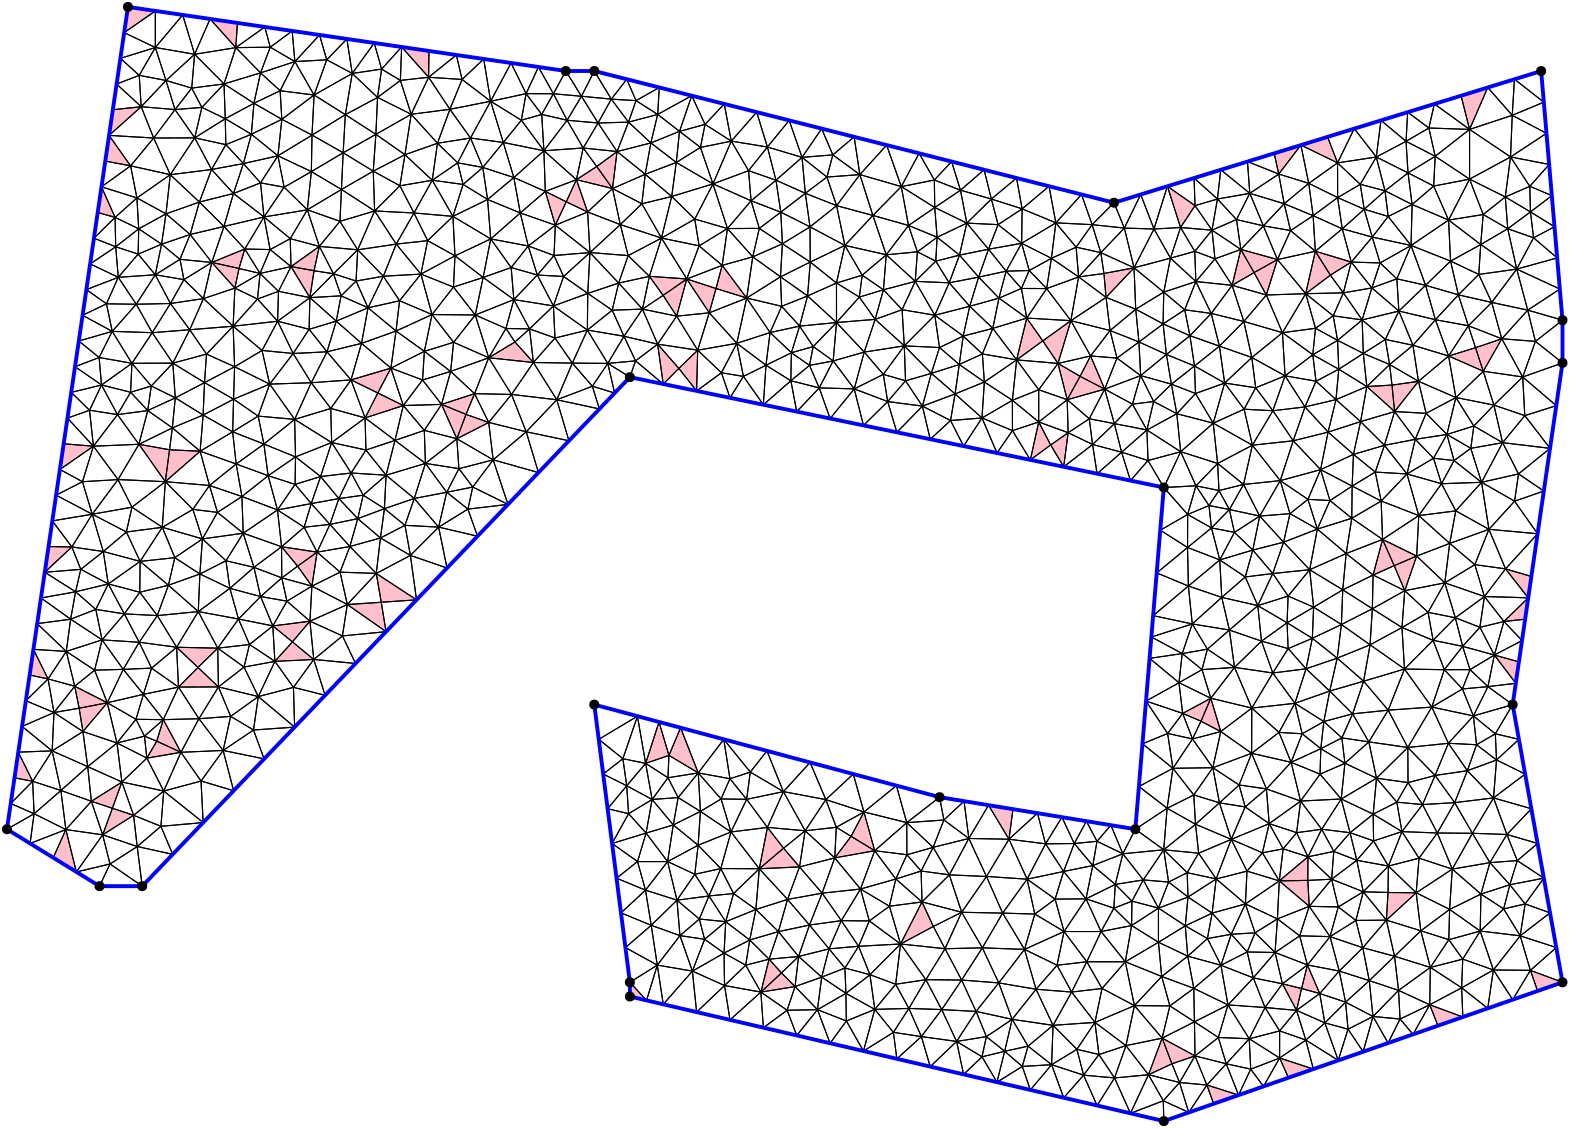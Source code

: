 <?xml version="1.0"?>
<!DOCTYPE ipe SYSTEM "ipe.dtd">
<ipe version="70218" creator="Ipe 7.2.24">
<info created="D:20221020151441" modified="D:20221020151441"/>
<ipestyle name="basic">
<symbol name="mark/disk(sx)" transformations="translations">
<path fill="sym-stroke">
0.6 0 0 0.6 0 0 e
</path>
</symbol>
<anglesize name="22.5 deg" value="22.5"/>
<anglesize name="30 deg" value="30"/>
<anglesize name="45 deg" value="45"/>
<anglesize name="60 deg" value="60"/>
<anglesize name="90 deg" value="90"/>
<arrowsize name="large" value="10"/>
<arrowsize name="small" value="5"/>
<arrowsize name="tiny" value="3"/>
<color name="blue" value="0 0 1"/>
<color name="gray" value="0.745"/>
<color name="green" value="0 1 0"/>
<color name="red" value="1 0 0"/>
<color name="pink" value="1 0.753 0.796"/>
<pen name="heavier" value="0.8"/>
<pen name="fat" value="1.4"/>
<pen name="ultrafat" value="2"/>
<gridsize name="16 pts (~6 mm)" value="16"/>
<gridsize name="32 pts (~12 mm)" value="32"/>
<gridsize name="4 pts" value="4"/>
<gridsize name="8 pts (~3 mm)" value="8"/>
<opacity name="10%" value="0.1"/>
<opacity name="25%" value="0.25"/>
<opacity name="50%" value="0.5"/>
<opacity name="75%" value="0.75"/>
<symbolsize name="large" value="5"/>
<symbolsize name="small" value="2"/>
<symbolsize name="tiny" value="1.1"/>
<textsize name="huge" value="\huge"/>
<textsize name="large" value="\large"/>
<textsize name="small" value="\small"/>
<textsize name="tiny" value="	iny"/>
<tiling name="falling" angle="-60" step="4" width="1"/>
<tiling name="rising" angle="30" step="4" width="1"/>
</ipestyle>
<page>
<layer name="hull"/>
<layer name="constraints"/>
<layer name="triangulation"/>
<layer name="obtuse"/>
<layer name="blub"/>
<layer name="problems"/>
<view layers="hull constraints triangulation obtuse blub" active="triangulation"/>
<path layer="obtuse" fill="pink" stroke-opacity="opaque">
47.1304 514.964 m 
36.4233 515.839 l 
35.0618 506.588 l 
</path>
<path layer="obtuse" fill="pink" stroke-opacity="opaque">
40.9886 361.703 m 
37.2097 376.956 l 
32.659 366.828 l 
</path>
<path layer="obtuse" fill="pink" stroke-opacity="opaque">
74.5295 513.681 m 
73.013 502.194 l 
85.552 513.154 l 
</path>
<path layer="obtuse" fill="pink" stroke-opacity="opaque">
77.0817 442.592 m 
84.7713 435.306 l 
91.876 442.261 l 
</path>
<path layer="obtuse" fill="pink" stroke-opacity="opaque">
260.736 575.169 m 
268.835 562.988 l 
271.263 571.726 l 
</path>
<path layer="obtuse" fill="pink" stroke-opacity="opaque">
53.9549 384.616 m 
57.3834 394.075 l 
46.3833 387.145 l 
</path>
<path layer="obtuse" fill="pink" stroke-opacity="opaque">
69.9307 408.76 m 
78.6342 404.777 l 
72.2955 416.525 l 
</path>
<path layer="obtuse" fill="pink" stroke-opacity="opaque">
246.263 315.45 m 
240.256 321.977 l 
240.256 316.851 l 
</path>
<path layer="obtuse" fill="pink" stroke-opacity="opaque">
295.585 370.254 m 
286.844 362.846 l 
301.324 363.506 l 
</path>
<path layer="obtuse" fill="pink" stroke-opacity="opaque">
264.867 397.354 m 
258.517 413.602 l 
254.322 403.663 l 
</path>
<path layer="obtuse" fill="pink" stroke-opacity="opaque">
181.269 526.41 m 
184.34 533.882 l 
172.452 530.023 l 
</path>
<path layer="obtuse" fill="pink" stroke-opacity="opaque">
149.5 534.125 m 
144.935 525.142 l 
158.681 529.608 l 
</path>
<path layer="obtuse" fill="pink" stroke-opacity="opaque">
60.508 615.895 m 
52.762 626.846 l 
51.4005 617.595 l 
</path>
<path layer="obtuse" fill="pink" stroke-opacity="opaque">
52.762 626.846 m 
64.3262 637.181 l 
54.1236 636.096 l 
</path>
<path layer="obtuse" fill="pink" stroke-opacity="opaque">
69.4211 671.657 m 
59.5698 673.098 l 
58.2082 663.848 l 
</path>
<path layer="obtuse" fill="pink" stroke-opacity="opaque">
257.879 542.971 m 
250.244 551.699 l 
252.27 537.343 l 
</path>
<path layer="obtuse" fill="pink" stroke-opacity="opaque">
264.284 534.86 m 
264.664 549.529 l 
257.879 542.971 l 
</path>
<path layer="obtuse" fill="pink" stroke-opacity="opaque">
388.899 552.891 m 
383.129 561.091 l 
379.487 546.042 l 
</path>
<path layer="obtuse" fill="pink" stroke-opacity="opaque">
402.317 540.12 m 
397.696 531.7 l 
411.179 535.515 l 
</path>
<path layer="obtuse" fill="pink" stroke-opacity="opaque">
464.963 577.46 m 
460.2 585.81 l 
457.057 572.879 l 
</path>
<path layer="obtuse" fill="pink" stroke-opacity="opaque">
514.619 536.964 m 
505.549 536.444 l 
515.557 527.437 l 
</path>
<path layer="obtuse" fill="pink" stroke-opacity="opaque">
519.207 462.953 m 
523.494 475.41 l 
515.41 471.97 l 
</path>
<path layer="obtuse" fill="pink" stroke-opacity="opaque">
445.855 415.965 m 
452.974 412.233 l 
449.39 424.233 l 
</path>
<path layer="obtuse" fill="pink" stroke-opacity="opaque">
369.364 385.73 m 
376.73 373.479 l 
378.174 384.288 l 
</path>
<path layer="obtuse" fill="pink" stroke-opacity="opaque">
475.173 321.431 m 
480.25 311.866 l 
482.067 319.719 l 
</path>
<path layer="obtuse" fill="pink" stroke-opacity="opaque">
61.5841 382.099 m 
53.9549 384.616 l 
50.4618 375.053 l 
</path>
<path layer="obtuse" fill="pink" stroke-opacity="opaque">
18.7231 395.581 m 
25.2542 394.338 l 
20.0847 404.832 l 
</path>
<path layer="obtuse" fill="pink" stroke-opacity="opaque">
52.1205 422.604 m 
40.4035 428.551 l 
41.9831 420.651 l 
</path>
<path layer="obtuse" fill="pink" stroke-opacity="opaque">
41.9831 420.651 m 
43.3495 412.232 l 
52.1205 422.604 l 
</path>
<path layer="obtuse" fill="pink" stroke-opacity="opaque">
66.3637 402.666 m 
78.6342 404.777 l 
69.9307 408.76 l 
</path>
<path layer="obtuse" fill="pink" stroke-opacity="opaque">
250.748 415.684 m 
245.931 400.782 l 
254.322 403.663 l 
</path>
<path layer="obtuse" fill="pink" stroke-opacity="opaque">
287.413 318.442 m 
294.823 325.35 l 
290.361 330.291 l 
</path>
<path layer="obtuse" fill="pink" stroke-opacity="opaque">
287.413 318.442 m 
299.72 320.437 l 
294.823 325.35 l 
</path>
<path layer="obtuse" fill="pink" stroke-opacity="opaque">
319.885 374.52 m 
314.009 366.766 l 
328.387 369.345 l 
</path>
<path layer="obtuse" fill="pink" stroke-opacity="opaque">
324.525 383.285 m 
319.885 374.52 l 
328.387 369.345 l 
</path>
<path layer="obtuse" fill="pink" stroke-opacity="opaque">
286.844 362.846 m 
295.585 370.254 l 
289.77 377.733 l 
</path>
<path layer="obtuse" fill="pink" stroke-opacity="opaque">
125.076 451.974 m 
111.714 450.265 l 
118.775 444.529 l 
</path>
<path layer="obtuse" fill="pink" stroke-opacity="opaque">
120.639 471.78 m 
125.784 464.593 l 
127.659 476.828 l 
</path>
<path layer="obtuse" fill="pink" stroke-opacity="opaque">
114.859 478.774 m 
120.639 471.78 l 
127.659 476.828 l 
</path>
<path layer="obtuse" fill="pink" stroke-opacity="opaque">
118.775 444.529 m 
112.466 437.505 l 
126.459 438.186 l 
</path>
<path layer="obtuse" fill="pink" stroke-opacity="opaque">
163.449 459.654 m 
148.951 469.17 l 
150.751 458.783 l 
</path>
<path layer="obtuse" fill="pink" stroke-opacity="opaque">
150.751 458.783 m 
138.525 457.971 l 
152.476 448.201 l 
</path>
<path layer="obtuse" fill="pink" stroke-opacity="opaque">
177.965 517.646 m 
189.439 523.521 l 
181.269 526.41 l 
</path>
<path layer="obtuse" fill="pink" stroke-opacity="opaque">
172.452 530.023 m 
177.965 517.646 l 
181.269 526.41 l 
</path>
<path layer="obtuse" fill="pink" stroke-opacity="opaque">
73.013 502.194 m 
74.5295 513.681 l 
63.5103 515.651 l 
</path>
<path layer="obtuse" fill="pink" stroke-opacity="opaque">
84.7713 435.306 m 
77.754 428.247 l 
92.1407 428.312 l 
</path>
<path layer="obtuse" fill="pink" stroke-opacity="opaque">
30.8094 431.182 m 
25.5309 441.834 l 
24.1693 432.584 l 
</path>
<path layer="obtuse" fill="pink" stroke-opacity="opaque">
29.6156 469.586 m 
39.3677 478.699 l 
30.9771 478.836 l 
</path>
<path layer="obtuse" fill="pink" stroke-opacity="opaque">
139.862 538.837 m 
149.5 534.125 l 
154.228 543.078 l 
</path>
<path layer="obtuse" fill="pink" stroke-opacity="opaque">
126.557 578.133 m 
118.261 579.637 l 
125.055 568.45 l 
</path>
<path layer="obtuse" fill="pink" stroke-opacity="opaque">
126.557 578.133 m 
128.455 586.889 l 
118.261 579.637 l 
</path>
<path layer="obtuse" fill="pink" stroke-opacity="opaque">
98.0563 571.88 m 
99.5462 578.936 l 
89.7441 581.126 l 
</path>
<path layer="obtuse" fill="pink" stroke-opacity="opaque">
99.5462 578.936 m 
101.617 585.955 l 
89.7441 581.126 l 
</path>
<path layer="obtuse" fill="pink" stroke-opacity="opaque">
48.6773 599.094 m 
54.9275 597.341 l 
50.0389 608.344 l 
</path>
<path layer="obtuse" fill="pink" stroke-opacity="opaque">
98.9748 667.332 m 
89.1236 668.773 l 
98.3883 658.456 l 
</path>
<path layer="obtuse" fill="pink" stroke-opacity="opaque">
167.934 657.24 m 
158.082 658.682 l 
167.797 647.783 l 
</path>
<path layer="obtuse" fill="pink" stroke-opacity="opaque">
217.338 602.945 m 
209.807 606.699 l 
213.42 594.528 l 
</path>
<path layer="obtuse" fill="pink" stroke-opacity="opaque">
217.338 602.945 m 
225.042 599.277 l 
221.01 610.909 l 
</path>
<path layer="obtuse" fill="pink" stroke-opacity="opaque">
221.01 610.909 m 
234.007 607.719 l 
228.315 615.668 l 
</path>
<path layer="obtuse" fill="pink" stroke-opacity="opaque">
234.007 607.719 m 
235.64 621.038 l 
228.315 615.668 l 
</path>
<path layer="obtuse" fill="pink" stroke-opacity="opaque">
252.225 569.264 m 
260.736 575.169 l 
247.279 576.121 l 
</path>
<path layer="obtuse" fill="pink" stroke-opacity="opaque">
271.263 571.726 m 
282.307 568.298 l 
273.489 580.079 l 
</path>
<path layer="obtuse" fill="pink" stroke-opacity="opaque">
257.099 561.783 m 
260.736 575.169 l 
252.225 569.264 l 
</path>
<path layer="obtuse" fill="pink" stroke-opacity="opaque">
189.429 546.799 m 
205.523 545.097 l 
198.88 552.49 l 
</path>
<path layer="obtuse" fill="pink" stroke-opacity="opaque">
391.738 515.421 m 
396.435 507.549 l 
398.031 519.813 l 
</path>
<path layer="obtuse" fill="pink" stroke-opacity="opaque">
384.421 510.032 m 
391.738 515.421 l 
387.433 523.693 l 
</path>
<path layer="obtuse" fill="pink" stroke-opacity="opaque">
397.696 531.7 m 
402.317 540.12 l 
394.379 544.764 l 
</path>
<path layer="obtuse" fill="pink" stroke-opacity="opaque">
406.114 547.457 m 
402.317 540.12 l 
411.179 535.515 l 
</path>
<path layer="obtuse" fill="pink" stroke-opacity="opaque">
421.76 579.191 m 
410.918 577.146 l 
411.675 568.548 l 
</path>
<path layer="obtuse" fill="pink" stroke-opacity="opaque">
433.757 608.545 m 
438.493 593.695 l 
443.693 601.559 l 
</path>
<path layer="obtuse" fill="pink" stroke-opacity="opaque">
464.963 577.46 m 
473.363 582.166 l 
460.2 585.81 l 
</path>
<path layer="obtuse" fill="pink" stroke-opacity="opaque">
394.379 544.764 m 
399.01 560.15 l 
388.899 552.891 l 
</path>
<path layer="obtuse" fill="pink" stroke-opacity="opaque">
483.551 569.871 m 
492.428 576.546 l 
487.017 585.147 l 
</path>
<path layer="obtuse" fill="pink" stroke-opacity="opaque">
492.428 576.546 m 
499.955 581.252 l 
487.017 585.147 l 
</path>
<path layer="obtuse" fill="pink" stroke-opacity="opaque">
464.963 577.46 m 
469.38 569.399 l 
473.363 582.166 l 
</path>
<path layer="obtuse" fill="pink" stroke-opacity="opaque">
472.201 620.398 m 
473.843 612.931 l 
481.812 623.362 l 
</path>
<path layer="obtuse" fill="pink" stroke-opacity="opaque">
481.812 623.362 m 
495.011 616.972 l 
491.423 626.325 l 
</path>
<path layer="obtuse" fill="pink" stroke-opacity="opaque">
539.478 641.142 m 
542.548 629.015 l 
549.089 644.105 l 
</path>
<path layer="obtuse" fill="pink" stroke-opacity="opaque">
534.992 547.436 m 
547.475 541.95 l 
544.672 550.434 l 
</path>
<path layer="obtuse" fill="pink" stroke-opacity="opaque">
547.475 541.95 m 
554.15 553.636 l 
544.672 550.434 l 
</path>
<path layer="obtuse" fill="pink" stroke-opacity="opaque">
515.557 527.437 m 
524.143 538.332 l 
514.619 536.964 l 
</path>
<path layer="obtuse" fill="pink" stroke-opacity="opaque">
511.22 481.411 m 
507.817 468.588 l 
515.41 471.97 l 
</path>
<path layer="obtuse" fill="pink" stroke-opacity="opaque">
523.494 475.41 m 
511.22 481.411 l 
515.41 471.97 l 
</path>
<path layer="obtuse" fill="pink" stroke-opacity="opaque">
563.666 460.375 m 
564.787 468.064 l 
555.489 470.802 l 
</path>
<path layer="obtuse" fill="pink" stroke-opacity="opaque">
562.545 452.686 m 
563.666 460.375 l 
554.913 451.863 l 
</path>
<path layer="obtuse" fill="pink" stroke-opacity="opaque">
560.302 437.309 m 
551.467 439.788 l 
559.181 429.62 l 
</path>
<path layer="obtuse" fill="pink" stroke-opacity="opaque">
439.255 418.778 m 
445.855 415.965 l 
449.39 424.233 l 
</path>
<path layer="obtuse" fill="pink" stroke-opacity="opaque">
345.418 350.904 m 
337.703 335.756 l 
349.503 342.079 l 
</path>
<path layer="obtuse" fill="pink" stroke-opacity="opaque">
431.873 301.873 m 
435.399 292.624 l 
443.707 295.47 l 
</path>
<path layer="obtuse" fill="pink" stroke-opacity="opaque">
431.873 301.873 m 
426.946 288.691 l 
435.399 292.624 l 
</path>
<path layer="obtuse" fill="pink" stroke-opacity="opaque">
459.387 281.371 m 
447.976 284.989 l 
450.416 278.247 l 
</path>
<path layer="obtuse" fill="pink" stroke-opacity="opaque">
477.327 287.618 m 
486.297 290.741 l 
474.167 294.709 l 
</path>
<path layer="obtuse" fill="pink" stroke-opacity="opaque">
474.043 358.482 m 
484.318 358.661 l 
484.356 367.147 l 
</path>
<path layer="obtuse" fill="pink" stroke-opacity="opaque">
474.043 358.482 m 
484.821 349.321 l 
484.318 358.661 l 
</path>
<path layer="obtuse" fill="pink" stroke-opacity="opaque">
482.067 319.719 m 
488.6 317.927 l 
484.168 328.21 l 
</path>
<path layer="obtuse" fill="pink" stroke-opacity="opaque">
513.184 354.302 m 
512.6 344.345 l 
523.329 354.192 l 
</path>
<path layer="obtuse" fill="pink" stroke-opacity="opaque">
567.03 318.854 m 
576 321.977 l 
564.432 326.277 l 
</path>
<path layer="obtuse" fill="pink" stroke-opacity="opaque">
528.199 313.88 m 
531.149 306.359 l 
540.119 309.483 l 
</path>
<path layer="triangulation" stroke="black">
237.736 402.463 m 
245.931 400.782 l 
</path>
<path layer="triangulation" stroke="black">
245.931 400.782 m 
242.979 417.767 l 
</path>
<path layer="triangulation" stroke="black">
242.979 417.767 m 
237.736 402.463 l 
</path>
<path layer="triangulation" stroke="black">
353.304 380.398 m 
360.554 387.172 l 
</path>
<path layer="triangulation" stroke="black">
360.554 387.172 m 
351.744 388.613 l 
</path>
<path layer="triangulation" stroke="black">
351.744 388.613 m 
353.304 380.398 l 
</path>
<path layer="triangulation" stroke="black">
212.719 641.845 m 
202.892 641.885 l 
</path>
<path layer="triangulation" stroke="black">
202.892 641.885 m 
208.512 634.405 l 
</path>
<path layer="triangulation" stroke="black">
208.512 634.405 m 
212.719 641.845 l 
</path>
<path layer="triangulation" stroke="black">
444.042 500.7 m 
451.839 508.764 l 
</path>
<path layer="triangulation" stroke="black">
451.839 508.764 m 
438.546 512.976 l 
</path>
<path layer="triangulation" stroke="black">
438.546 512.976 m 
444.042 500.7 l 
</path>
<path layer="triangulation" stroke="black">
312.339 524.929 m 
324.352 522.446 l 
</path>
<path layer="triangulation" stroke="black">
324.352 522.446 m 
321.022 535.6 l 
</path>
<path layer="triangulation" stroke="black">
321.022 535.6 m 
312.339 524.929 l 
</path>
<path layer="triangulation" stroke="black">
62.8871 370.849 m 
64.6957 356.577 l 
</path>
<path layer="triangulation" stroke="black">
64.6957 356.577 m 
75.6682 368.03 l 
</path>
<path layer="triangulation" stroke="black">
75.6682 368.03 m 
62.8871 370.849 l 
</path>
<path layer="triangulation" stroke="black">
207.339 505.467 m 
191.033 510.057 l 
</path>
<path layer="triangulation" stroke="black">
191.033 510.057 m 
196.366 494.014 l 
</path>
<path layer="triangulation" stroke="black">
196.366 494.014 m 
207.339 505.467 l 
</path>
<path layer="triangulation" stroke="black">
108.504 515.74 m 
110.028 504.343 l 
</path>
<path layer="triangulation" stroke="black">
110.028 504.343 m 
119.892 511.118 l 
</path>
<path layer="triangulation" stroke="black">
119.892 511.118 m 
108.504 515.74 l 
</path>
<path layer="triangulation" stroke="black">
441.011 478.499 m 
429.913 469.346 l 
</path>
<path layer="triangulation" stroke="black">
429.913 469.346 m 
441.318 464.622 l 
</path>
<path layer="triangulation" stroke="black">
441.318 464.622 m 
441.011 478.499 l 
</path>
<path layer="triangulation" stroke="black">
203.673 587.039 m 
213.42 594.528 l 
</path>
<path layer="triangulation" stroke="black">
213.42 594.528 m 
200.801 598.929 l 
</path>
<path layer="triangulation" stroke="black">
200.801 598.929 m 
203.673 587.039 l 
</path>
<path layer="triangulation" stroke="black">
202.939 520.156 m 
197.642 533.594 l 
</path>
<path layer="triangulation" stroke="black">
197.642 533.594 m 
189.439 523.521 l 
</path>
<path layer="triangulation" stroke="black">
189.439 523.521 m 
202.939 520.156 l 
</path>
<path layer="triangulation" stroke="black">
125.587 613.818 m 
137.035 620.603 l 
</path>
<path layer="triangulation" stroke="black">
137.035 620.603 m 
125.823 626.961 l 
</path>
<path layer="triangulation" stroke="black">
125.823 626.961 m 
125.587 613.818 l 
</path>
<path layer="triangulation" stroke="black">
273.489 580.079 m 
284.489 583.134 l 
</path>
<path layer="triangulation" stroke="black">
284.489 583.134 m 
275.385 593.314 l 
</path>
<path layer="triangulation" stroke="black">
275.385 593.314 m 
273.489 580.079 l 
</path>
<path layer="triangulation" stroke="black">
297.012 351.814 m 
301.324 363.506 l 
</path>
<path layer="triangulation" stroke="black">
301.324 363.506 m 
286.844 362.846 l 
</path>
<path layer="triangulation" stroke="black">
286.844 362.846 m 
297.012 351.814 l 
</path>
<path layer="triangulation" stroke="black">
524.254 489.994 m 
532.445 501.455 l 
</path>
<path layer="triangulation" stroke="black">
532.445 501.455 m 
520.016 504.973 l 
</path>
<path layer="triangulation" stroke="black">
520.016 504.973 m 
524.254 489.994 l 
</path>
<path layer="triangulation" stroke="black">
425.078 358.828 m 
434.188 358.067 l 
</path>
<path layer="triangulation" stroke="black">
434.188 358.067 m 
432.442 369.684 l 
</path>
<path layer="triangulation" stroke="black">
432.442 369.684 m 
425.078 358.828 l 
</path>
<path layer="triangulation" stroke="black">
339.984 367.894 m 
335.994 359.162 l 
</path>
<path layer="triangulation" stroke="black">
335.994 359.162 m 
345.103 362.03 l 
</path>
<path layer="triangulation" stroke="black">
345.103 362.03 m 
339.984 367.894 l 
</path>
<path layer="triangulation" stroke="black">
323.284 355.553 m 
335.994 359.162 l 
</path>
<path layer="triangulation" stroke="black">
335.994 359.162 m 
328.387 369.345 l 
</path>
<path layer="triangulation" stroke="black">
328.387 369.345 m 
323.284 355.553 l 
</path>
<path layer="triangulation" stroke="black">
470.405 379.085 m 
456.75 373.43 l 
</path>
<path layer="triangulation" stroke="black">
456.75 373.43 m 
467.971 368.591 l 
</path>
<path layer="triangulation" stroke="black">
467.971 368.591 m 
470.405 379.085 l 
</path>
<path layer="triangulation" stroke="black">
542.703 434.527 m 
549.165 428.414 l 
</path>
<path layer="triangulation" stroke="black">
549.165 428.414 m 
551.467 439.788 l 
</path>
<path layer="triangulation" stroke="black">
551.467 439.788 m 
542.703 434.527 l 
</path>
<path layer="triangulation" stroke="black">
554.439 516.229 m 
562.43 525.967 l 
</path>
<path layer="triangulation" stroke="black">
562.43 525.967 m 
551.298 529.758 l 
</path>
<path layer="triangulation" stroke="black">
551.298 529.758 m 
554.439 516.229 l 
</path>
<path layer="triangulation" stroke="black">
546.262 449.761 m 
547.893 460.847 l 
</path>
<path layer="triangulation" stroke="black">
547.893 460.847 m 
537.409 453.202 l 
</path>
<path layer="triangulation" stroke="black">
537.409 453.202 m 
546.262 449.761 l 
</path>
<path layer="triangulation" stroke="black">
425.078 358.828 m 
432.442 369.684 l 
</path>
<path layer="triangulation" stroke="black">
432.442 369.684 m 
417.724 368.244 l 
</path>
<path layer="triangulation" stroke="black">
417.724 368.244 m 
425.078 358.828 l 
</path>
<path layer="triangulation" stroke="black">
549.868 365.054 m 
559.713 365.773 l 
</path>
<path layer="triangulation" stroke="black">
559.713 365.773 m 
555.975 375.182 l 
</path>
<path layer="triangulation" stroke="black">
555.975 375.182 m 
549.868 365.054 l 
</path>
<path layer="triangulation" stroke="black">
383.255 359.101 m 
393.342 351.917 l 
</path>
<path layer="triangulation" stroke="black">
393.342 351.917 m 
396.409 361.871 l 
</path>
<path layer="triangulation" stroke="black">
396.409 361.871 m 
383.255 359.101 l 
</path>
<path layer="triangulation" stroke="black">
47.1304 514.964 m 
36.4233 515.839 l 
</path>
<path layer="triangulation" stroke="black">
36.4233 515.839 m 
35.0618 506.588 l 
</path>
<path layer="triangulation" stroke="black">
35.0618 506.588 m 
47.1304 514.964 l 
</path>
<path layer="triangulation" stroke="black">
66.6844 527.803 m 
55.7798 526.34 l 
</path>
<path layer="triangulation" stroke="black">
55.7798 526.34 m 
63.5103 515.651 l 
</path>
<path layer="triangulation" stroke="black">
63.5103 515.651 m 
66.6844 527.803 l 
</path>
<path layer="triangulation" stroke="black">
71.4288 378.127 m 
61.5841 382.099 l 
</path>
<path layer="triangulation" stroke="black">
61.5841 382.099 m 
62.8871 370.849 l 
</path>
<path layer="triangulation" stroke="black">
62.8871 370.849 m 
71.4288 378.127 l 
</path>
<path layer="triangulation" stroke="black">
139.448 478.861 m 
127.659 476.828 l 
</path>
<path layer="triangulation" stroke="black">
127.659 476.828 m 
135.932 469.625 l 
</path>
<path layer="triangulation" stroke="black">
135.932 469.625 m 
139.448 478.861 l 
</path>
<path layer="triangulation" stroke="black">
40.9886 361.703 m 
37.2097 376.956 l 
</path>
<path layer="triangulation" stroke="black">
37.2097 376.956 m 
32.659 366.828 l 
</path>
<path layer="triangulation" stroke="black">
32.659 366.828 m 
40.9886 361.703 l 
</path>
<path layer="triangulation" stroke="black">
60.508 615.895 m 
68.8193 625.912 l 
</path>
<path layer="triangulation" stroke="black">
68.8193 625.912 m 
52.762 626.846 l 
</path>
<path layer="triangulation" stroke="black">
52.762 626.846 m 
60.508 615.895 l 
</path>
<path layer="triangulation" stroke="black">
63.9388 473.499 m 
63.821 462.389 l 
</path>
<path layer="triangulation" stroke="black">
63.821 462.389 m 
74.1302 464.919 l 
</path>
<path layer="triangulation" stroke="black">
74.1302 464.919 m 
63.9388 473.499 l 
</path>
<path layer="triangulation" stroke="black">
162.534 598.925 m 
176.549 597.711 l 
</path>
<path layer="triangulation" stroke="black">
176.549 597.711 m 
169.106 610.715 l 
</path>
<path layer="triangulation" stroke="black">
169.106 610.715 m 
162.534 598.925 l 
</path>
<path layer="triangulation" stroke="black">
157.342 567.327 m 
165.018 576.926 l 
</path>
<path layer="triangulation" stroke="black">
165.018 576.926 m 
151.498 576.159 l 
</path>
<path layer="triangulation" stroke="black">
151.498 576.159 m 
157.342 567.327 l 
</path>
<path layer="triangulation" stroke="black">
196.366 494.014 m 
191.033 510.057 l 
</path>
<path layer="triangulation" stroke="black">
191.033 510.057 m 
183.69 500.266 l 
</path>
<path layer="triangulation" stroke="black">
183.69 500.266 m 
196.366 494.014 l 
</path>
<path layer="triangulation" stroke="black">
189.026 603.787 m 
176.549 597.711 l 
</path>
<path layer="triangulation" stroke="black">
176.549 597.711 m 
190.162 589.59 l 
</path>
<path layer="triangulation" stroke="black">
190.162 589.59 m 
189.026 603.787 l 
</path>
<path layer="triangulation" stroke="black">
135.497 496.109 m 
128.919 504.051 l 
</path>
<path layer="triangulation" stroke="black">
128.919 504.051 m 
125.545 494.317 l 
</path>
<path layer="triangulation" stroke="black">
125.545 494.317 m 
135.497 496.109 l 
</path>
<path layer="triangulation" stroke="black">
47.1304 514.964 m 
43.1835 502.181 l 
</path>
<path layer="triangulation" stroke="black">
43.1835 502.181 m 
55.9826 502.951 l 
</path>
<path layer="triangulation" stroke="black">
55.9826 502.951 m 
47.1304 514.964 l 
</path>
<path layer="triangulation" stroke="black">
468.311 594.29 m 
478.093 592.594 l 
</path>
<path layer="triangulation" stroke="black">
478.093 592.594 m 
475.813 602.252 l 
</path>
<path layer="triangulation" stroke="black">
475.813 602.252 m 
468.311 594.29 l 
</path>
<path layer="triangulation" stroke="black">
449.822 592.742 m 
460.2 585.81 l 
</path>
<path layer="triangulation" stroke="black">
460.2 585.81 m 
458.636 596.56 l 
</path>
<path layer="triangulation" stroke="black">
458.636 596.56 m 
449.822 592.742 l 
</path>
<path layer="triangulation" stroke="black">
289.766 622.669 m 
302.231 618.948 l 
</path>
<path layer="triangulation" stroke="black">
302.231 618.948 m 
297.602 632.252 l 
</path>
<path layer="triangulation" stroke="black">
297.602 632.252 m 
289.766 622.669 l 
</path>
<path layer="triangulation" stroke="black">
576 560.33 m 
566.255 552.702 l 
</path>
<path layer="triangulation" stroke="black">
566.255 552.702 m 
576 544.952 l 
</path>
<path layer="triangulation" stroke="black">
576 544.952 m 
576 560.33 l 
</path>
<path layer="triangulation" stroke="black">
449.629 485.551 m 
441.055 490.389 l 
</path>
<path layer="triangulation" stroke="black">
441.055 490.389 m 
441.011 478.499 l 
</path>
<path layer="triangulation" stroke="black">
441.011 478.499 m 
449.629 485.551 l 
</path>
<path layer="triangulation" stroke="black">
555.489 470.802 m 
549.512 485.044 l 
</path>
<path layer="triangulation" stroke="black">
549.512 485.044 m 
544.443 472.322 l 
</path>
<path layer="triangulation" stroke="black">
544.443 472.322 m 
555.489 470.802 l 
</path>
<path layer="triangulation" stroke="black">
511.891 515.286 m 
515.557 527.437 l 
</path>
<path layer="triangulation" stroke="black">
515.557 527.437 m 
503.311 523.824 l 
</path>
<path layer="triangulation" stroke="black">
503.311 523.824 m 
511.891 515.286 l 
</path>
<path layer="triangulation" stroke="black">
281.953 328.121 m 
274.328 320.799 l 
</path>
<path layer="triangulation" stroke="black">
274.328 320.799 m 
287.413 318.442 l 
</path>
<path layer="triangulation" stroke="black">
287.413 318.442 m 
281.953 328.121 l 
</path>
<path layer="triangulation" stroke="black">
431.873 301.873 m 
443.707 295.47 l 
</path>
<path layer="triangulation" stroke="black">
443.707 295.47 m 
443.497 307.748 l 
</path>
<path layer="triangulation" stroke="black">
443.497 307.748 m 
431.873 301.873 l 
</path>
<path layer="triangulation" stroke="black">
264.867 397.354 m 
253.961 395.619 l 
</path>
<path layer="triangulation" stroke="black">
253.961 395.619 m 
257.635 388.476 l 
</path>
<path layer="triangulation" stroke="black">
257.635 388.476 m 
264.867 397.354 l 
</path>
<path layer="triangulation" stroke="black">
247.938 342.482 m 
245.878 355.14 l 
</path>
<path layer="triangulation" stroke="black">
245.878 355.14 m 
237.053 346.966 l 
</path>
<path layer="triangulation" stroke="black">
237.053 346.966 m 
247.938 342.482 l 
</path>
<path layer="triangulation" stroke="black">
142.286 488.888 m 
135.497 496.109 l 
</path>
<path layer="triangulation" stroke="black">
135.497 496.109 m 
132.269 486.821 l 
</path>
<path layer="triangulation" stroke="black">
132.269 486.821 m 
142.286 488.888 l 
</path>
<path layer="triangulation" stroke="black">
74.5295 513.681 m 
73.013 502.194 l 
</path>
<path layer="triangulation" stroke="black">
73.013 502.194 m 
85.552 513.154 l 
</path>
<path layer="triangulation" stroke="black">
85.552 513.154 m 
74.5295 513.681 l 
</path>
<path layer="triangulation" stroke="black">
77.0817 442.592 m 
84.7713 435.306 l 
</path>
<path layer="triangulation" stroke="black">
84.7713 435.306 m 
91.876 442.261 l 
</path>
<path layer="triangulation" stroke="black">
91.876 442.261 m 
77.0817 442.592 l 
</path>
<path layer="triangulation" stroke="black">
46.3833 387.145 m 
35.4191 391.015 l 
</path>
<path layer="triangulation" stroke="black">
35.4191 391.015 m 
37.2097 376.956 l 
</path>
<path layer="triangulation" stroke="black">
37.2097 376.956 m 
46.3833 387.145 l 
</path>
<path layer="triangulation" stroke="black">
283.604 397.645 m 
295.52 390.619 l 
</path>
<path layer="triangulation" stroke="black">
295.52 390.619 m 
289.593 405.272 l 
</path>
<path layer="triangulation" stroke="black">
289.593 405.272 m 
283.604 397.645 l 
</path>
<path layer="triangulation" stroke="black">
295.52 390.619 m 
303.347 376.516 l 
</path>
<path layer="triangulation" stroke="black">
303.347 376.516 m 
310.8 387.732 l 
</path>
<path layer="triangulation" stroke="black">
310.8 387.732 m 
295.52 390.619 l 
</path>
<path layer="triangulation" stroke="black">
250.125 328.154 m 
240.256 321.977 l 
</path>
<path layer="triangulation" stroke="black">
240.256 321.977 m 
246.263 315.45 l 
</path>
<path layer="triangulation" stroke="black">
246.263 315.45 m 
250.125 328.154 l 
</path>
<path layer="triangulation" stroke="black">
274.159 332.485 m 
262.759 325.997 l 
</path>
<path layer="triangulation" stroke="black">
262.759 325.997 m 
274.328 320.799 l 
</path>
<path layer="triangulation" stroke="black">
274.328 320.799 m 
274.159 332.485 l 
</path>
<path layer="triangulation" stroke="black">
400.228 371.932 m 
395.794 381.405 l 
</path>
<path layer="triangulation" stroke="black">
395.794 381.405 m 
389.905 371.812 l 
</path>
<path layer="triangulation" stroke="black">
389.905 371.812 m 
400.228 371.932 l 
</path>
<path layer="triangulation" stroke="black">
340.692 312.563 m 
328.427 312.224 l 
</path>
<path layer="triangulation" stroke="black">
328.427 312.224 m 
335.124 303.947 l 
</path>
<path layer="triangulation" stroke="black">
335.124 303.947 m 
340.692 312.563 l 
</path>
<path layer="triangulation" stroke="black">
430.548 348.678 m 
421.005 351.183 l 
</path>
<path layer="triangulation" stroke="black">
421.005 351.183 m 
420.871 342.4 l 
</path>
<path layer="triangulation" stroke="black">
420.871 342.4 m 
430.548 348.678 l 
</path>
<path layer="triangulation" stroke="black">
238.131 554.545 m 
233.888 563.931 l 
</path>
<path layer="triangulation" stroke="black">
233.888 563.931 m 
224.949 556.77 l 
</path>
<path layer="triangulation" stroke="black">
224.949 556.77 m 
238.131 554.545 l 
</path>
<path layer="triangulation" stroke="black">
184.587 562.204 m 
176.749 572.257 l 
</path>
<path layer="triangulation" stroke="black">
176.749 572.257 m 
169.028 562.364 l 
</path>
<path layer="triangulation" stroke="black">
169.028 562.364 m 
184.587 562.204 l 
</path>
<path layer="triangulation" stroke="black">
260.736 575.169 m 
268.835 562.988 l 
</path>
<path layer="triangulation" stroke="black">
268.835 562.988 m 
271.263 571.726 l 
</path>
<path layer="triangulation" stroke="black">
271.263 571.726 m 
260.736 575.169 l 
</path>
<path layer="triangulation" stroke="black">
208.512 634.405 m 
201.183 632.326 l 
</path>
<path layer="triangulation" stroke="black">
201.183 632.326 m 
209.304 621.334 l 
</path>
<path layer="triangulation" stroke="black">
209.304 621.334 m 
208.512 634.405 l 
</path>
<path layer="triangulation" stroke="black">
421.183 530.103 m 
426.401 520.802 l 
</path>
<path layer="triangulation" stroke="black">
426.401 520.802 m 
428.801 531.067 l 
</path>
<path layer="triangulation" stroke="black">
428.801 531.067 m 
421.183 530.103 l 
</path>
<path layer="triangulation" stroke="black">
276.761 624.792 m 
289.766 622.669 l 
</path>
<path layer="triangulation" stroke="black">
289.766 622.669 m 
285.908 635.215 l 
</path>
<path layer="triangulation" stroke="black">
285.908 635.215 m 
276.761 624.792 l 
</path>
<path layer="triangulation" stroke="black">
225.089 569.968 m 
225.885 584.676 l 
</path>
<path layer="triangulation" stroke="black">
225.885 584.676 m 
216.386 576.07 l 
</path>
<path layer="triangulation" stroke="black">
216.386 576.07 m 
225.089 569.968 l 
</path>
<path layer="triangulation" stroke="black">
236.808 594.742 m 
244.571 602.245 l 
</path>
<path layer="triangulation" stroke="black">
244.571 602.245 m 
234.007 607.719 l 
</path>
<path layer="triangulation" stroke="black">
234.007 607.719 m 
236.808 594.742 l 
</path>
<path layer="triangulation" stroke="black">
176.749 572.257 m 
187.433 575.72 l 
</path>
<path layer="triangulation" stroke="black">
187.433 575.72 m 
177.291 583.505 l 
</path>
<path layer="triangulation" stroke="black">
177.291 583.505 m 
176.749 572.257 l 
</path>
<path layer="triangulation" stroke="black">
147.869 613.976 m 
157.466 608.713 l 
</path>
<path layer="triangulation" stroke="black">
157.466 608.713 m 
159.273 619.901 l 
</path>
<path layer="triangulation" stroke="black">
159.273 619.901 m 
147.869 613.976 l 
</path>
<path layer="triangulation" stroke="black">
128.919 504.051 m 
119.725 501.224 l 
</path>
<path layer="triangulation" stroke="black">
119.725 501.224 m 
125.545 494.317 l 
</path>
<path layer="triangulation" stroke="black">
125.545 494.317 m 
128.919 504.051 l 
</path>
<path layer="triangulation" stroke="black">
198.488 567.749 m 
206.926 576.587 l 
</path>
<path layer="triangulation" stroke="black">
206.926 576.587 m 
197.51 579.287 l 
</path>
<path layer="triangulation" stroke="black">
197.51 579.287 m 
198.488 567.749 l 
</path>
<path layer="triangulation" stroke="black">
108.538 597.495 m 
110.741 585.748 l 
</path>
<path layer="triangulation" stroke="black">
110.741 585.748 m 
117.986 589.678 l 
</path>
<path layer="triangulation" stroke="black">
117.986 589.678 m 
108.538 597.495 l 
</path>
<path layer="triangulation" stroke="black">
76.5028 636.152 m 
83.5942 625.968 l 
</path>
<path layer="triangulation" stroke="black">
83.5942 625.968 m 
86.174 636.944 l 
</path>
<path layer="triangulation" stroke="black">
86.174 636.944 m 
76.5028 636.152 l 
</path>
<path layer="triangulation" stroke="black">
60.508 615.895 m 
50.0389 608.344 l 
</path>
<path layer="triangulation" stroke="black">
50.0389 608.344 m 
62.7901 604.339 l 
</path>
<path layer="triangulation" stroke="black">
62.7901 604.339 m 
60.508 615.895 l 
</path>
<path layer="triangulation" stroke="black">
101.119 616.72 m 
94.8063 623.523 l 
</path>
<path layer="triangulation" stroke="black">
94.8063 623.523 m 
89.6555 614.588 l 
</path>
<path layer="triangulation" stroke="black">
89.6555 614.588 m 
101.119 616.72 l 
</path>
<path layer="triangulation" stroke="black">
114.339 642.934 m 
114.962 632.646 l 
</path>
<path layer="triangulation" stroke="black">
114.962 632.646 m 
126.572 641.386 l 
</path>
<path layer="triangulation" stroke="black">
126.572 641.386 m 
114.339 642.934 l 
</path>
<path layer="triangulation" stroke="black">
115.794 608.203 m 
124.139 600.069 l 
</path>
<path layer="triangulation" stroke="black">
124.139 600.069 m 
125.587 613.818 l 
</path>
<path layer="triangulation" stroke="black">
125.587 613.818 m 
115.794 608.203 l 
</path>
<path layer="triangulation" stroke="black">
64.3262 637.181 m 
73.2551 646.619 l 
</path>
<path layer="triangulation" stroke="black">
73.2551 646.619 m 
63.6178 648.478 l 
</path>
<path layer="triangulation" stroke="black">
63.6178 648.478 m 
64.3262 637.181 l 
</path>
<path layer="triangulation" stroke="black">
137.822 634.325 m 
149.407 640.512 l 
</path>
<path layer="triangulation" stroke="black">
149.407 640.512 m 
140.306 649.16 l 
</path>
<path layer="triangulation" stroke="black">
140.306 649.16 m 
137.822 634.325 l 
</path>
<path layer="triangulation" stroke="black">
73.2551 646.619 m 
83.5579 656.058 l 
</path>
<path layer="triangulation" stroke="black">
83.5579 656.058 m 
69.4134 658.491 l 
</path>
<path layer="triangulation" stroke="black">
69.4134 658.491 m 
73.2551 646.619 l 
</path>
<path layer="triangulation" stroke="black">
114.339 642.934 m 
126.572 641.386 l 
</path>
<path layer="triangulation" stroke="black">
126.572 641.386 m 
119.661 653.428 l 
</path>
<path layer="triangulation" stroke="black">
119.661 653.428 m 
114.339 642.934 l 
</path>
<path layer="triangulation" stroke="black">
150.873 650.724 m 
157.633 646.65 l 
</path>
<path layer="triangulation" stroke="black">
157.633 646.65 m 
158.082 658.682 l 
</path>
<path layer="triangulation" stroke="black">
158.082 658.682 m 
150.873 650.724 l 
</path>
<path layer="triangulation" stroke="black">
137.822 634.325 m 
137.035 620.603 l 
</path>
<path layer="triangulation" stroke="black">
137.035 620.603 m 
148.821 627.236 l 
</path>
<path layer="triangulation" stroke="black">
148.821 627.236 m 
137.822 634.325 l 
</path>
<path layer="triangulation" stroke="black">
140.306 649.16 m 
150.873 650.724 l 
</path>
<path layer="triangulation" stroke="black">
150.873 650.724 m 
148.231 660.124 l 
</path>
<path layer="triangulation" stroke="black">
148.231 660.124 m 
140.306 649.16 l 
</path>
<path layer="triangulation" stroke="black">
313.321 619.839 m 
309.295 629.288 l 
</path>
<path layer="triangulation" stroke="black">
309.295 629.288 m 
302.231 618.948 l 
</path>
<path layer="triangulation" stroke="black">
302.231 618.948 m 
313.321 619.839 l 
</path>
<path layer="triangulation" stroke="black">
292.845 610.716 m 
294.586 599.213 l 
</path>
<path layer="triangulation" stroke="black">
294.586 599.213 m 
303.415 606.018 l 
</path>
<path layer="triangulation" stroke="black">
303.415 606.018 m 
292.845 610.716 l 
</path>
<path layer="triangulation" stroke="black">
275.385 593.314 m 
283.893 603.316 l 
</path>
<path layer="triangulation" stroke="black">
283.893 603.316 m 
270.169 609.393 l 
</path>
<path layer="triangulation" stroke="black">
270.169 609.393 m 
275.385 593.314 l 
</path>
<path layer="triangulation" stroke="black">
222.818 640.947 m 
227.442 650.032 l 
</path>
<path layer="triangulation" stroke="black">
227.442 650.032 m 
217.19 650.032 l 
</path>
<path layer="triangulation" stroke="black">
217.19 650.032 m 
222.818 640.947 l 
</path>
<path layer="triangulation" stroke="black">
282.972 614.158 m 
283.893 603.316 l 
</path>
<path layer="triangulation" stroke="black">
283.893 603.316 m 
292.845 610.716 l 
</path>
<path layer="triangulation" stroke="black">
292.845 610.716 m 
282.972 614.158 l 
</path>
<path layer="triangulation" stroke="black">
314.676 601.556 m 
305.106 593.932 l 
</path>
<path layer="triangulation" stroke="black">
305.106 593.932 m 
317.642 587.251 l 
</path>
<path layer="triangulation" stroke="black">
317.642 587.251 m 
314.676 601.556 l 
</path>
<path layer="triangulation" stroke="black">
286.851 593.379 m 
284.489 583.134 l 
</path>
<path layer="triangulation" stroke="black">
284.489 583.134 m 
295.166 587.833 l 
</path>
<path layer="triangulation" stroke="black">
295.166 587.833 m 
286.851 593.379 l 
</path>
<path layer="triangulation" stroke="black">
323.888 576.533 m 
314.632 573.706 l 
</path>
<path layer="triangulation" stroke="black">
314.632 573.706 m 
322.851 568.65 l 
</path>
<path layer="triangulation" stroke="black">
322.851 568.65 m 
323.888 576.533 l 
</path>
<path layer="triangulation" stroke="black">
148.821 627.236 m 
149.407 640.512 l 
</path>
<path layer="triangulation" stroke="black">
149.407 640.512 m 
137.822 634.325 l 
</path>
<path layer="triangulation" stroke="black">
137.822 634.325 m 
148.821 627.236 l 
</path>
<path layer="triangulation" stroke="black">
187.313 615.324 m 
194.69 624.296 l 
</path>
<path layer="triangulation" stroke="black">
194.69 624.296 m 
182.879 625.913 l 
</path>
<path layer="triangulation" stroke="black">
182.879 625.913 m 
187.313 615.324 l 
</path>
<path layer="triangulation" stroke="black">
387.433 535.282 m 
397.696 531.7 l 
</path>
<path layer="triangulation" stroke="black">
397.696 531.7 m 
394.379 544.764 l 
</path>
<path layer="triangulation" stroke="black">
394.379 544.764 m 
387.433 535.282 l 
</path>
<path layer="triangulation" stroke="black">
350.379 581.577 m 
343.753 584.941 l 
</path>
<path layer="triangulation" stroke="black">
343.753 584.941 m 
342.985 574.312 l 
</path>
<path layer="triangulation" stroke="black">
342.985 574.312 m 
350.379 581.577 l 
</path>
<path layer="triangulation" stroke="black">
466.992 489.81 m 
477.884 490.684 l 
</path>
<path layer="triangulation" stroke="black">
477.884 490.684 m 
474.389 502.572 l 
</path>
<path layer="triangulation" stroke="black">
474.389 502.572 m 
466.992 489.81 l 
</path>
<path layer="triangulation" stroke="black">
503.311 523.824 m 
515.557 527.437 l 
</path>
<path layer="triangulation" stroke="black">
515.557 527.437 m 
505.549 536.444 l 
</path>
<path layer="triangulation" stroke="black">
505.549 536.444 m 
503.311 523.824 l 
</path>
<path layer="triangulation" stroke="black">
426.779 509.817 m 
420.462 502.584 l 
</path>
<path layer="triangulation" stroke="black">
420.462 502.584 m 
432.476 500.101 l 
</path>
<path layer="triangulation" stroke="black">
432.476 500.101 m 
426.779 509.817 l 
</path>
<path layer="triangulation" stroke="black">
387.433 523.693 m 
387.433 535.282 l 
</path>
<path layer="triangulation" stroke="black">
387.433 535.282 m 
377.967 531.491 l 
</path>
<path layer="triangulation" stroke="black">
377.967 531.491 m 
387.433 523.693 l 
</path>
<path layer="triangulation" stroke="black">
451.839 508.764 m 
464.357 515.329 l 
</path>
<path layer="triangulation" stroke="black">
464.357 515.329 m 
450.265 523.254 l 
</path>
<path layer="triangulation" stroke="black">
450.265 523.254 m 
451.839 508.764 l 
</path>
<path layer="triangulation" stroke="black">
323.888 576.533 m 
331.54 571.283 l 
</path>
<path layer="triangulation" stroke="black">
331.54 571.283 m 
332.549 583.878 l 
</path>
<path layer="triangulation" stroke="black">
332.549 583.878 m 
323.888 576.533 l 
</path>
<path layer="triangulation" stroke="black">
491.612 520.044 m 
503.311 523.824 l 
</path>
<path layer="triangulation" stroke="black">
503.311 523.824 m 
494.453 531.733 l 
</path>
<path layer="triangulation" stroke="black">
494.453 531.733 m 
491.612 520.044 l 
</path>
<path layer="triangulation" stroke="black">
441.877 554.742 m 
443.519 543.845 l 
</path>
<path layer="triangulation" stroke="black">
443.519 543.845 m 
452.491 550.985 l 
</path>
<path layer="triangulation" stroke="black">
452.491 550.985 m 
441.877 554.742 l 
</path>
<path layer="triangulation" stroke="black">
432.444 570.43 m 
421.76 579.191 l 
</path>
<path layer="triangulation" stroke="black">
421.76 579.191 m 
422.358 564.281 l 
</path>
<path layer="triangulation" stroke="black">
422.358 564.281 m 
432.444 570.43 l 
</path>
<path layer="triangulation" stroke="black">
381.214 571.755 m 
390.292 571.714 l 
</path>
<path layer="triangulation" stroke="black">
390.292 571.714 m 
384.023 578.215 l 
</path>
<path layer="triangulation" stroke="black">
384.023 578.215 m 
381.214 571.755 l 
</path>
<path layer="triangulation" stroke="black">
406.648 594.728 m 
409.797 584.639 l 
</path>
<path layer="triangulation" stroke="black">
409.797 584.639 m 
418.264 593.49 l 
</path>
<path layer="triangulation" stroke="black">
418.264 593.49 m 
406.648 594.728 l 
</path>
<path layer="triangulation" stroke="black">
530.163 619.336 m 
529.624 608.615 l 
</path>
<path layer="triangulation" stroke="black">
529.624 608.615 m 
542.541 611.111 l 
</path>
<path layer="triangulation" stroke="black">
542.541 611.111 m 
530.163 619.336 l 
</path>
<path layer="triangulation" stroke="black">
545.858 576.811 m 
559.523 578.726 l 
</path>
<path layer="triangulation" stroke="black">
559.523 578.726 m 
546.558 587.567 l 
</path>
<path layer="triangulation" stroke="black">
546.558 587.567 m 
545.858 576.811 l 
</path>
<path layer="triangulation" stroke="black">
465.545 535.998 m 
476.123 540.299 l 
</path>
<path layer="triangulation" stroke="black">
476.123 540.299 m 
464.152 546.894 l 
</path>
<path layer="triangulation" stroke="black">
464.152 546.894 m 
465.545 535.998 l 
</path>
<path layer="triangulation" stroke="black">
468.311 594.29 m 
463.421 606.002 l 
</path>
<path layer="triangulation" stroke="black">
463.421 606.002 m 
458.636 596.56 l 
</path>
<path layer="triangulation" stroke="black">
458.636 596.56 m 
468.311 594.29 l 
</path>
<path layer="triangulation" stroke="black">
575.039 571.542 m 
563.474 563.946 l 
</path>
<path layer="triangulation" stroke="black">
563.474 563.946 m 
576 560.33 l 
</path>
<path layer="triangulation" stroke="black">
576 560.33 m 
575.039 571.542 l 
</path>
<path layer="triangulation" stroke="black">
507.505 590.239 m 
521.473 587.231 l 
</path>
<path layer="triangulation" stroke="black">
521.473 587.231 m 
513.237 597.657 l 
</path>
<path layer="triangulation" stroke="black">
513.237 597.657 m 
507.505 590.239 l 
</path>
<path layer="triangulation" stroke="black">
534.982 596.376 m 
546.558 587.567 l 
</path>
<path layer="triangulation" stroke="black">
546.558 587.567 m 
547.448 598.373 l 
</path>
<path layer="triangulation" stroke="black">
547.448 598.373 m 
534.982 596.376 l 
</path>
<path layer="triangulation" stroke="black">
487.017 585.147 m 
499.955 581.252 l 
</path>
<path layer="triangulation" stroke="black">
499.955 581.252 m 
496.709 593.233 l 
</path>
<path layer="triangulation" stroke="black">
496.709 593.233 m 
487.017 585.147 l 
</path>
<path layer="triangulation" stroke="black">
529.412 445.087 m 
537.409 453.202 l 
</path>
<path layer="triangulation" stroke="black">
537.409 453.202 m 
527.603 455.161 l 
</path>
<path layer="triangulation" stroke="black">
527.603 455.161 m 
529.412 445.087 l 
</path>
<path layer="triangulation" stroke="black">
532.445 501.455 m 
537.579 491.687 l 
</path>
<path layer="triangulation" stroke="black">
537.579 491.687 m 
546.861 501.967 l 
</path>
<path layer="triangulation" stroke="black">
546.861 501.967 m 
532.445 501.455 l 
</path>
<path layer="triangulation" stroke="black">
513.766 544.367 m 
512.219 553.389 l 
</path>
<path layer="triangulation" stroke="black">
512.219 553.389 m 
504.294 548.372 l 
</path>
<path layer="triangulation" stroke="black">
504.294 548.372 m 
513.766 544.367 l 
</path>
<path layer="triangulation" stroke="black">
505.549 536.444 m 
494.453 531.733 l 
</path>
<path layer="triangulation" stroke="black">
494.453 531.733 m 
503.311 523.824 l 
</path>
<path layer="triangulation" stroke="black">
503.311 523.824 m 
505.549 536.444 l 
</path>
<path layer="triangulation" stroke="black">
466.303 457.574 m 
471.704 469.14 l 
</path>
<path layer="triangulation" stroke="black">
471.704 469.14 m 
461.789 467.886 l 
</path>
<path layer="triangulation" stroke="black">
461.789 467.886 m 
466.303 457.574 l 
</path>
<path layer="triangulation" stroke="black">
486.396 457.024 m 
496.402 450.776 l 
</path>
<path layer="triangulation" stroke="black">
496.402 450.776 m 
496.893 463.259 l 
</path>
<path layer="triangulation" stroke="black">
496.893 463.259 m 
486.396 457.024 l 
</path>
<path layer="triangulation" stroke="black">
513.25 419.94 m 
528.945 421.053 l 
</path>
<path layer="triangulation" stroke="black">
528.945 421.053 m 
519.117 434.753 l 
</path>
<path layer="triangulation" stroke="black">
519.117 434.753 m 
513.25 419.94 l 
</path>
<path layer="triangulation" stroke="black">
448.161 441.904 m 
439.101 440.323 l 
</path>
<path layer="triangulation" stroke="black">
439.101 440.323 m 
446.225 434.538 l 
</path>
<path layer="triangulation" stroke="black">
446.225 434.538 m 
448.161 441.904 l 
</path>
<path layer="triangulation" stroke="black">
549.868 365.054 m 
555.975 375.182 l 
</path>
<path layer="triangulation" stroke="black">
555.975 375.182 m 
543.571 375.613 l 
</path>
<path layer="triangulation" stroke="black">
543.571 375.613 m 
549.868 365.054 l 
</path>
<path layer="triangulation" stroke="black">
516.362 386.821 m 
520.391 393.862 l 
</path>
<path layer="triangulation" stroke="black">
520.391 393.862 m 
509.044 395.45 l 
</path>
<path layer="triangulation" stroke="black">
509.044 395.45 m 
516.362 386.821 l 
</path>
<path layer="triangulation" stroke="black">
451.315 359.181 m 
440.874 361.429 l 
</path>
<path layer="triangulation" stroke="black">
440.874 361.429 m 
441.175 352.657 l 
</path>
<path layer="triangulation" stroke="black">
441.175 352.657 m 
451.315 359.181 l 
</path>
<path layer="triangulation" stroke="black">
500.452 418.626 m 
490.079 415.845 l 
</path>
<path layer="triangulation" stroke="black">
490.079 415.845 m 
496.573 409.96 l 
</path>
<path layer="triangulation" stroke="black">
496.573 409.96 m 
500.452 418.626 l 
</path>
<path layer="triangulation" stroke="black">
461.843 350.186 m 
473.369 344.801 l 
</path>
<path layer="triangulation" stroke="black">
473.369 344.801 m 
474.043 358.482 l 
</path>
<path layer="triangulation" stroke="black">
474.043 358.482 m 
461.843 350.186 l 
</path>
<path layer="triangulation" stroke="black">
513.184 354.302 m 
513.319 363.816 l 
</path>
<path layer="triangulation" stroke="black">
513.319 363.816 m 
504.277 354.557 l 
</path>
<path layer="triangulation" stroke="black">
504.277 354.557 m 
513.184 354.302 l 
</path>
<path layer="triangulation" stroke="black">
461.843 350.186 m 
456.745 339.262 l 
</path>
<path layer="triangulation" stroke="black">
456.745 339.262 m 
465.302 339.778 l 
</path>
<path layer="triangulation" stroke="black">
465.302 339.778 m 
461.843 350.186 l 
</path>
<path layer="triangulation" stroke="black">
493.662 369.094 m 
499.518 375.826 l 
</path>
<path layer="triangulation" stroke="black">
499.518 375.826 m 
489.307 377.067 l 
</path>
<path layer="triangulation" stroke="black">
489.307 377.067 m 
493.662 369.094 l 
</path>
<path layer="triangulation" stroke="black">
456.75 373.43 m 
452.49 386.582 l 
</path>
<path layer="triangulation" stroke="black">
452.49 386.582 m 
443.89 378.858 l 
</path>
<path layer="triangulation" stroke="black">
443.89 378.858 m 
456.75 373.43 l 
</path>
<path layer="triangulation" stroke="black">
427.35 438.59 m 
437.93 429.823 l 
</path>
<path layer="triangulation" stroke="black">
437.93 429.823 m 
439.101 440.323 l 
</path>
<path layer="triangulation" stroke="black">
439.101 440.323 m 
427.35 438.59 l 
</path>
<path layer="triangulation" stroke="black">
437.93 429.823 m 
449.39 424.233 l 
</path>
<path layer="triangulation" stroke="black">
449.39 424.233 m 
446.225 434.538 l 
</path>
<path layer="triangulation" stroke="black">
446.225 434.538 m 
437.93 429.823 l 
</path>
<path layer="triangulation" stroke="black">
373.055 321.749 m 
386.475 319.465 l 
</path>
<path layer="triangulation" stroke="black">
386.475 319.465 m 
382.319 333.815 l 
</path>
<path layer="triangulation" stroke="black">
382.319 333.815 m 
373.055 321.749 l 
</path>
<path layer="triangulation" stroke="black">
418.614 329.356 m 
421.89 313.576 l 
</path>
<path layer="triangulation" stroke="black">
421.89 313.576 m 
431.713 324.065 l 
</path>
<path layer="triangulation" stroke="black">
431.713 324.065 m 
418.614 329.356 l 
</path>
<path layer="triangulation" stroke="black">
373.055 321.749 m 
382.319 333.815 l 
</path>
<path layer="triangulation" stroke="black">
382.319 333.815 m 
367.14 334.379 l 
</path>
<path layer="triangulation" stroke="black">
367.14 334.379 m 
373.055 321.749 l 
</path>
<path layer="triangulation" stroke="black">
414.497 348.651 m 
420.871 342.4 l 
</path>
<path layer="triangulation" stroke="black">
420.871 342.4 m 
421.005 351.183 l 
</path>
<path layer="triangulation" stroke="black">
421.005 351.183 m 
414.497 348.651 l 
</path>
<path layer="triangulation" stroke="black">
404.745 329.366 m 
410.236 319.752 l 
</path>
<path layer="triangulation" stroke="black">
410.236 319.752 m 
418.614 329.356 l 
</path>
<path layer="triangulation" stroke="black">
418.614 329.356 m 
404.745 329.366 l 
</path>
<path layer="triangulation" stroke="black">
480.25 311.866 m 
474.164 304.474 l 
</path>
<path layer="triangulation" stroke="black">
474.164 304.474 m 
483.6 301.169 l 
</path>
<path layer="triangulation" stroke="black">
483.6 301.169 m 
480.25 311.866 l 
</path>
<path layer="triangulation" stroke="black">
443.266 319.793 m 
443.497 307.748 l 
</path>
<path layer="triangulation" stroke="black">
443.497 307.748 m 
455.569 313.828 l 
</path>
<path layer="triangulation" stroke="black">
455.569 313.828 m 
443.266 319.793 l 
</path>
<path layer="triangulation" stroke="black">
564.432 326.277 m 
576 321.977 l 
</path>
<path layer="triangulation" stroke="black">
576 321.977 m 
573.757 334.471 l 
</path>
<path layer="triangulation" stroke="black">
573.757 334.471 m 
564.432 326.277 l 
</path>
<path layer="triangulation" stroke="black">
507.778 309.666 m 
497.912 314.81 l 
</path>
<path layer="triangulation" stroke="black">
497.912 314.81 m 
498.786 305.085 l 
</path>
<path layer="triangulation" stroke="black">
498.786 305.085 m 
507.778 309.666 l 
</path>
<path layer="triangulation" stroke="black">
496.336 387.961 m 
499.518 375.826 l 
</path>
<path layer="triangulation" stroke="black">
499.518 375.826 m 
507.841 382.504 l 
</path>
<path layer="triangulation" stroke="black">
507.841 382.504 m 
496.336 387.961 l 
</path>
<path layer="triangulation" stroke="black">
492.322 338.412 m 
504.106 334.406 l 
</path>
<path layer="triangulation" stroke="black">
504.106 334.406 m 
501.621 344.245 l 
</path>
<path layer="triangulation" stroke="black">
501.621 344.245 m 
492.322 338.412 l 
</path>
<path layer="triangulation" stroke="black">
62.8871 370.849 m 
61.5841 382.099 l 
</path>
<path layer="triangulation" stroke="black">
61.5841 382.099 m 
50.4618 375.053 l 
</path>
<path layer="triangulation" stroke="black">
50.4618 375.053 m 
62.8871 370.849 l 
</path>
<path layer="triangulation" stroke="black">
53.9549 384.616 m 
57.3834 394.075 l 
</path>
<path layer="triangulation" stroke="black">
57.3834 394.075 m 
46.3833 387.145 l 
</path>
<path layer="triangulation" stroke="black">
46.3833 387.145 m 
53.9549 384.616 l 
</path>
<path layer="triangulation" stroke="black">
62.4476 416.646 m 
65.5079 410.58 l 
</path>
<path layer="triangulation" stroke="black">
65.5079 410.58 m 
72.2955 416.525 l 
</path>
<path layer="triangulation" stroke="black">
72.2955 416.525 m 
62.4476 416.646 l 
</path>
<path layer="triangulation" stroke="black">
119.558 413.842 m 
104.761 412.798 l 
</path>
<path layer="triangulation" stroke="black">
104.761 412.798 m 
108.586 402.389 l 
</path>
<path layer="triangulation" stroke="black">
108.586 402.389 m 
119.558 413.842 l 
</path>
<path layer="triangulation" stroke="black">
50.6799 477.046 m 
39.3677 478.699 l 
</path>
<path layer="triangulation" stroke="black">
39.3677 478.699 m 
42.5751 470.632 l 
</path>
<path layer="triangulation" stroke="black">
42.5751 470.632 m 
50.6799 477.046 l 
</path>
<path layer="triangulation" stroke="black">
53.1001 364.571 m 
62.8871 370.849 l 
</path>
<path layer="triangulation" stroke="black">
62.8871 370.849 m 
50.4618 375.053 l 
</path>
<path layer="triangulation" stroke="black">
50.4618 375.053 m 
53.1001 364.571 l 
</path>
<path layer="triangulation" stroke="black">
126.459 438.186 m 
112.466 437.505 l 
</path>
<path layer="triangulation" stroke="black">
112.466 437.505 m 
119.143 428.15 l 
</path>
<path layer="triangulation" stroke="black">
119.143 428.15 m 
126.459 438.186 l 
</path>
<path layer="triangulation" stroke="black">
72.446 390.823 m 
57.3834 394.075 l 
</path>
<path layer="triangulation" stroke="black">
57.3834 394.075 m 
61.5841 382.099 l 
</path>
<path layer="triangulation" stroke="black">
61.5841 382.099 m 
72.446 390.823 l 
</path>
<path layer="triangulation" stroke="black">
61.5841 382.099 m 
71.4288 378.127 l 
</path>
<path layer="triangulation" stroke="black">
71.4288 378.127 m 
72.446 390.823 l 
</path>
<path layer="triangulation" stroke="black">
72.446 390.823 m 
61.5841 382.099 l 
</path>
<path layer="triangulation" stroke="black">
69.9307 408.76 m 
78.6342 404.777 l 
</path>
<path layer="triangulation" stroke="black">
78.6342 404.777 m 
72.2955 416.525 l 
</path>
<path layer="triangulation" stroke="black">
72.2955 416.525 m 
69.9307 408.76 l 
</path>
<path layer="triangulation" stroke="black">
78.6342 404.777 m 
85.8652 394.43 l 
</path>
<path layer="triangulation" stroke="black">
85.8652 394.43 m 
93.827 405.436 l 
</path>
<path layer="triangulation" stroke="black">
93.827 405.436 m 
78.6342 404.777 l 
</path>
<path layer="triangulation" stroke="black">
111.714 450.265 m 
103.324 443.583 l 
</path>
<path layer="triangulation" stroke="black">
103.324 443.583 m 
112.466 437.505 l 
</path>
<path layer="triangulation" stroke="black">
112.466 437.505 m 
111.714 450.265 l 
</path>
<path layer="triangulation" stroke="black">
246.263 315.45 m 
240.256 321.977 l 
</path>
<path layer="triangulation" stroke="black">
240.256 321.977 m 
240.256 316.851 l 
</path>
<path layer="triangulation" stroke="black">
240.256 316.851 m 
246.263 315.45 l 
</path>
<path layer="triangulation" stroke="black">
93.827 405.436 m 
97.6133 390.936 l 
</path>
<path layer="triangulation" stroke="black">
97.6133 390.936 m 
108.586 402.389 l 
</path>
<path layer="triangulation" stroke="black">
108.586 402.389 m 
93.827 405.436 l 
</path>
<path layer="triangulation" stroke="black">
255.874 378.627 m 
248.265 387.788 l 
</path>
<path layer="triangulation" stroke="black">
248.265 387.788 m 
246.085 375.69 l 
</path>
<path layer="triangulation" stroke="black">
246.085 375.69 m 
255.874 378.627 l 
</path>
<path layer="triangulation" stroke="black">
276.661 376.087 m 
264.823 371.315 l 
</path>
<path layer="triangulation" stroke="black">
264.823 371.315 m 
272.991 362.926 l 
</path>
<path layer="triangulation" stroke="black">
272.991 362.926 m 
276.661 376.087 l 
</path>
<path layer="triangulation" stroke="black">
235.451 359.46 m 
237.053 346.966 l 
</path>
<path layer="triangulation" stroke="black">
237.053 346.966 m 
245.878 355.14 l 
</path>
<path layer="triangulation" stroke="black">
245.878 355.14 m 
235.451 359.46 l 
</path>
<path layer="triangulation" stroke="black">
253.834 365.438 m 
245.878 355.14 l 
</path>
<path layer="triangulation" stroke="black">
245.878 355.14 m 
257.21 351.54 l 
</path>
<path layer="triangulation" stroke="black">
257.21 351.54 m 
253.834 365.438 l 
</path>
<path layer="triangulation" stroke="black">
247.938 342.482 m 
238.654 334.471 l 
</path>
<path layer="triangulation" stroke="black">
238.654 334.471 m 
250.125 328.154 l 
</path>
<path layer="triangulation" stroke="black">
250.125 328.154 m 
247.938 342.482 l 
</path>
<path layer="triangulation" stroke="black">
239.793 382.678 m 
232.247 384.449 l 
</path>
<path layer="triangulation" stroke="black">
232.247 384.449 m 
233.849 371.954 l 
</path>
<path layer="triangulation" stroke="black">
233.849 371.954 m 
239.793 382.678 l 
</path>
<path layer="triangulation" stroke="black">
240.256 321.977 m 
250.125 328.154 l 
</path>
<path layer="triangulation" stroke="black">
250.125 328.154 m 
238.654 334.471 l 
</path>
<path layer="triangulation" stroke="black">
238.654 334.471 m 
240.256 321.977 l 
</path>
<path layer="triangulation" stroke="black">
289.77 377.733 m 
303.347 376.516 l 
</path>
<path layer="triangulation" stroke="black">
303.347 376.516 m 
295.52 390.619 l 
</path>
<path layer="triangulation" stroke="black">
295.52 390.619 m 
289.77 377.733 l 
</path>
<path layer="triangulation" stroke="black">
392.594 306.478 m 
377.873 308.64 l 
</path>
<path layer="triangulation" stroke="black">
377.873 308.64 m 
383.605 298.991 l 
</path>
<path layer="triangulation" stroke="black">
383.605 298.991 m 
392.594 306.478 l 
</path>
<path layer="triangulation" stroke="black">
257.21 351.54 m 
247.938 342.482 l 
</path>
<path layer="triangulation" stroke="black">
247.938 342.482 m 
258.281 338.775 l 
</path>
<path layer="triangulation" stroke="black">
258.281 338.775 m 
257.21 351.54 l 
</path>
<path layer="triangulation" stroke="black">
297.012 351.814 m 
293.726 340.224 l 
</path>
<path layer="triangulation" stroke="black">
293.726 340.224 m 
304.908 342.582 l 
</path>
<path layer="triangulation" stroke="black">
304.908 342.582 m 
297.012 351.814 l 
</path>
<path layer="triangulation" stroke="black">
265.257 344.747 m 
257.21 351.54 l 
</path>
<path layer="triangulation" stroke="black">
257.21 351.54 m 
258.281 338.775 l 
</path>
<path layer="triangulation" stroke="black">
258.281 338.775 m 
265.257 344.747 l 
</path>
<path layer="triangulation" stroke="black">
295.585 370.254 m 
286.844 362.846 l 
</path>
<path layer="triangulation" stroke="black">
286.844 362.846 m 
301.324 363.506 l 
</path>
<path layer="triangulation" stroke="black">
301.324 363.506 m 
295.585 370.254 l 
</path>
<path layer="triangulation" stroke="black">
274.755 343.789 m 
268.716 353.053 l 
</path>
<path layer="triangulation" stroke="black">
268.716 353.053 m 
265.257 344.747 l 
</path>
<path layer="triangulation" stroke="black">
265.257 344.747 m 
274.755 343.789 l 
</path>
<path layer="triangulation" stroke="black">
307.785 312.109 m 
300.325 302.835 l 
</path>
<path layer="triangulation" stroke="black">
300.325 302.835 m 
312.339 300.032 l 
</path>
<path layer="triangulation" stroke="black">
312.339 300.032 m 
307.785 312.109 l 
</path>
<path layer="triangulation" stroke="black">
409.109 295.966 m 
401.187 297.848 l 
</path>
<path layer="triangulation" stroke="black">
401.187 297.848 m 
403.593 288.541 l 
</path>
<path layer="triangulation" stroke="black">
403.593 288.541 m 
409.109 295.966 l 
</path>
<path layer="triangulation" stroke="black">
276.297 308.442 m 
274.328 320.799 l 
</path>
<path layer="triangulation" stroke="black">
274.328 320.799 m 
264.284 311.245 l 
</path>
<path layer="triangulation" stroke="black">
264.284 311.245 m 
276.297 308.442 l 
</path>
<path layer="triangulation" stroke="black">
262.759 325.997 m 
250.125 328.154 l 
</path>
<path layer="triangulation" stroke="black">
250.125 328.154 m 
252.27 314.048 l 
</path>
<path layer="triangulation" stroke="black">
252.27 314.048 m 
262.759 325.997 l 
</path>
<path layer="triangulation" stroke="black">
274.055 409.437 m 
258.517 413.602 l 
</path>
<path layer="triangulation" stroke="black">
258.517 413.602 m 
264.867 397.354 l 
</path>
<path layer="triangulation" stroke="black">
264.867 397.354 m 
274.055 409.437 l 
</path>
<path layer="triangulation" stroke="black">
255.874 378.627 m 
246.085 375.69 l 
</path>
<path layer="triangulation" stroke="black">
246.085 375.69 m 
253.834 365.438 l 
</path>
<path layer="triangulation" stroke="black">
253.834 365.438 m 
255.874 378.627 l 
</path>
<path layer="triangulation" stroke="black">
289.593 405.272 m 
295.52 390.619 l 
</path>
<path layer="triangulation" stroke="black">
295.52 390.619 m 
305.13 401.108 l 
</path>
<path layer="triangulation" stroke="black">
305.13 401.108 m 
289.593 405.272 l 
</path>
<path layer="triangulation" stroke="black">
273.076 387.972 m 
276.28 395.256 l 
</path>
<path layer="triangulation" stroke="black">
276.28 395.256 m 
264.867 397.354 l 
</path>
<path layer="triangulation" stroke="black">
264.867 397.354 m 
273.076 387.972 l 
</path>
<path layer="triangulation" stroke="black">
295.52 390.619 m 
310.8 387.732 l 
</path>
<path layer="triangulation" stroke="black">
310.8 387.732 m 
305.13 401.108 l 
</path>
<path layer="triangulation" stroke="black">
305.13 401.108 m 
295.52 390.619 l 
</path>
<path layer="triangulation" stroke="black">
297.012 351.814 m 
285.619 348.189 l 
</path>
<path layer="triangulation" stroke="black">
285.619 348.189 m 
293.726 340.224 l 
</path>
<path layer="triangulation" stroke="black">
293.726 340.224 m 
297.012 351.814 l 
</path>
<path layer="triangulation" stroke="black">
264.867 397.354 m 
258.517 413.602 l 
</path>
<path layer="triangulation" stroke="black">
258.517 413.602 m 
254.322 403.663 l 
</path>
<path layer="triangulation" stroke="black">
254.322 403.663 m 
264.867 397.354 l 
</path>
<path layer="triangulation" stroke="black">
250.748 415.684 m 
254.322 403.663 l 
</path>
<path layer="triangulation" stroke="black">
254.322 403.663 m 
258.517 413.602 l 
</path>
<path layer="triangulation" stroke="black">
258.517 413.602 m 
250.748 415.684 l 
</path>
<path layer="triangulation" stroke="black">
245.931 400.782 m 
239.12 392.73 l 
</path>
<path layer="triangulation" stroke="black">
239.12 392.73 m 
248.265 387.788 l 
</path>
<path layer="triangulation" stroke="black">
248.265 387.788 m 
245.931 400.782 l 
</path>
<path layer="triangulation" stroke="black">
263.635 360.861 m 
264.823 371.315 l 
</path>
<path layer="triangulation" stroke="black">
264.823 371.315 m 
253.834 365.438 l 
</path>
<path layer="triangulation" stroke="black">
253.834 365.438 m 
263.635 360.861 l 
</path>
<path layer="triangulation" stroke="black">
239.793 382.678 m 
233.849 371.954 l 
</path>
<path layer="triangulation" stroke="black">
233.849 371.954 m 
246.085 375.69 l 
</path>
<path layer="triangulation" stroke="black">
246.085 375.69 m 
239.793 382.678 l 
</path>
<path layer="triangulation" stroke="black">
264.823 371.315 m 
255.874 378.627 l 
</path>
<path layer="triangulation" stroke="black">
255.874 378.627 m 
253.834 365.438 l 
</path>
<path layer="triangulation" stroke="black">
253.834 365.438 m 
264.823 371.315 l 
</path>
<path layer="triangulation" stroke="black">
246.085 375.69 m 
243.009 365.439 l 
</path>
<path layer="triangulation" stroke="black">
243.009 365.439 m 
253.834 365.438 l 
</path>
<path layer="triangulation" stroke="black">
253.834 365.438 m 
246.085 375.69 l 
</path>
<path layer="triangulation" stroke="black">
113.391 492.015 m 
125.545 494.317 l 
</path>
<path layer="triangulation" stroke="black">
125.545 494.317 m 
119.725 501.224 l 
</path>
<path layer="triangulation" stroke="black">
119.725 501.224 m 
113.391 492.015 l 
</path>
<path layer="triangulation" stroke="black">
139.914 505.322 m 
152.483 504.525 l 
</path>
<path layer="triangulation" stroke="black">
152.483 504.525 m 
145.232 513.593 l 
</path>
<path layer="triangulation" stroke="black">
145.232 513.593 m 
139.914 505.322 l 
</path>
<path layer="triangulation" stroke="black">
125.784 464.593 m 
116.802 459.169 l 
</path>
<path layer="triangulation" stroke="black">
116.802 459.169 m 
125.076 451.974 l 
</path>
<path layer="triangulation" stroke="black">
125.076 451.974 m 
125.784 464.593 l 
</path>
<path layer="triangulation" stroke="black">
113.391 492.015 m 
119.725 501.224 l 
</path>
<path layer="triangulation" stroke="black">
119.725 501.224 m 
110.028 504.343 l 
</path>
<path layer="triangulation" stroke="black">
110.028 504.343 m 
113.391 492.015 l 
</path>
<path layer="triangulation" stroke="black">
92.1407 428.312 m 
106.487 424.833 l 
</path>
<path layer="triangulation" stroke="black">
106.487 424.833 m 
101.347 435.456 l 
</path>
<path layer="triangulation" stroke="black">
101.347 435.456 m 
92.1407 428.312 l 
</path>
<path layer="triangulation" stroke="black">
85.4578 468.965 m 
94.8415 473.722 l 
</path>
<path layer="triangulation" stroke="black">
94.8415 473.722 m 
86.3755 481.595 l 
</path>
<path layer="triangulation" stroke="black">
86.3755 481.595 m 
85.4578 468.965 l 
</path>
<path layer="triangulation" stroke="black">
126.459 438.186 m 
130.531 425.295 l 
</path>
<path layer="triangulation" stroke="black">
130.531 425.295 m 
141.503 436.748 l 
</path>
<path layer="triangulation" stroke="black">
141.503 436.748 m 
126.459 438.186 l 
</path>
<path layer="triangulation" stroke="black">
132.269 486.821 m 
125.545 494.317 l 
</path>
<path layer="triangulation" stroke="black">
125.545 494.317 m 
122.99 485.801 l 
</path>
<path layer="triangulation" stroke="black">
122.99 485.801 m 
132.269 486.821 l 
</path>
<path layer="triangulation" stroke="black">
139.448 478.861 m 
148.951 469.17 l 
</path>
<path layer="triangulation" stroke="black">
148.951 469.17 m 
150.459 481.928 l 
</path>
<path layer="triangulation" stroke="black">
150.459 481.928 m 
139.448 478.861 l 
</path>
<path layer="triangulation" stroke="black">
181.269 526.41 m 
184.34 533.882 l 
</path>
<path layer="triangulation" stroke="black">
184.34 533.882 m 
172.452 530.023 l 
</path>
<path layer="triangulation" stroke="black">
172.452 530.023 m 
181.269 526.41 l 
</path>
<path layer="triangulation" stroke="black">
163.449 459.654 m 
174.421 471.108 l 
</path>
<path layer="triangulation" stroke="black">
174.421 471.108 m 
161.244 475.645 l 
</path>
<path layer="triangulation" stroke="black">
161.244 475.645 m 
163.449 459.654 l 
</path>
<path layer="triangulation" stroke="black">
136.279 569.093 m 
125.055 568.45 l 
</path>
<path layer="triangulation" stroke="black">
125.055 568.45 m 
134.554 559.999 l 
</path>
<path layer="triangulation" stroke="black">
134.554 559.999 m 
136.279 569.093 l 
</path>
<path layer="triangulation" stroke="black">
242.979 417.767 m 
229.043 409.437 l 
</path>
<path layer="triangulation" stroke="black">
229.043 409.437 m 
237.736 402.463 l 
</path>
<path layer="triangulation" stroke="black">
237.736 402.463 m 
242.979 417.767 l 
</path>
<path layer="triangulation" stroke="black">
144.245 497.34 m 
152.483 504.525 l 
</path>
<path layer="triangulation" stroke="black">
152.483 504.525 m 
139.914 505.322 l 
</path>
<path layer="triangulation" stroke="black">
139.914 505.322 m 
144.245 497.34 l 
</path>
<path layer="triangulation" stroke="black">
174.32 498.39 m 
171.404 485.833 l 
</path>
<path layer="triangulation" stroke="black">
171.404 485.833 m 
181.952 492.322 l 
</path>
<path layer="triangulation" stroke="black">
181.952 492.322 m 
174.32 498.39 l 
</path>
<path layer="triangulation" stroke="black">
172.452 530.023 m 
184.34 533.882 l 
</path>
<path layer="triangulation" stroke="black">
184.34 533.882 m 
175.725 541.889 l 
</path>
<path layer="triangulation" stroke="black">
175.725 541.889 m 
172.452 530.023 l 
</path>
<path layer="triangulation" stroke="black">
196.366 494.014 m 
183.69 500.266 l 
</path>
<path layer="triangulation" stroke="black">
183.69 500.266 m 
181.952 492.322 l 
</path>
<path layer="triangulation" stroke="black">
181.952 492.322 m 
196.366 494.014 l 
</path>
<path layer="triangulation" stroke="black">
166.651 508.778 m 
166.249 520.661 l 
</path>
<path layer="triangulation" stroke="black">
166.249 520.661 m 
155.701 517.054 l 
</path>
<path layer="triangulation" stroke="black">
155.701 517.054 m 
166.651 508.778 l 
</path>
<path layer="triangulation" stroke="black">
128.919 504.051 m 
139.914 505.322 l 
</path>
<path layer="triangulation" stroke="black">
139.914 505.322 m 
132.89 516.279 l 
</path>
<path layer="triangulation" stroke="black">
132.89 516.279 m 
128.919 504.051 l 
</path>
<path layer="triangulation" stroke="black">
155.701 517.054 m 
166.249 520.661 l 
</path>
<path layer="triangulation" stroke="black">
166.249 520.661 m 
158.681 529.608 l 
</path>
<path layer="triangulation" stroke="black">
158.681 529.608 m 
155.701 517.054 l 
</path>
<path layer="triangulation" stroke="black">
135.497 496.109 m 
139.914 505.322 l 
</path>
<path layer="triangulation" stroke="black">
139.914 505.322 m 
128.919 504.051 l 
</path>
<path layer="triangulation" stroke="black">
128.919 504.051 m 
135.497 496.109 l 
</path>
<path layer="triangulation" stroke="black">
135.497 496.109 m 
142.286 488.888 l 
</path>
<path layer="triangulation" stroke="black">
142.286 488.888 m 
144.245 497.34 l 
</path>
<path layer="triangulation" stroke="black">
144.245 497.34 m 
135.497 496.109 l 
</path>
<path layer="triangulation" stroke="black">
131.217 548.948 m 
124.774 557.052 l 
</path>
<path layer="triangulation" stroke="black">
124.774 557.052 m 
119.034 548.339 l 
</path>
<path layer="triangulation" stroke="black">
119.034 548.339 m 
131.217 548.948 l 
</path>
<path layer="triangulation" stroke="black">
46.7042 490.478 m 
55.9826 502.951 l 
</path>
<path layer="triangulation" stroke="black">
55.9826 502.951 m 
43.1835 502.181 l 
</path>
<path layer="triangulation" stroke="black">
43.1835 502.181 m 
46.7042 490.478 l 
</path>
<path layer="triangulation" stroke="black">
149.5 534.125 m 
144.935 525.142 l 
</path>
<path layer="triangulation" stroke="black">
144.935 525.142 m 
158.681 529.608 l 
</path>
<path layer="triangulation" stroke="black">
158.681 529.608 m 
149.5 534.125 l 
</path>
<path layer="triangulation" stroke="black">
88.9111 500.824 m 
85.552 513.154 l 
</path>
<path layer="triangulation" stroke="black">
85.552 513.154 m 
73.013 502.194 l 
</path>
<path layer="triangulation" stroke="black">
73.013 502.194 m 
88.9111 500.824 l 
</path>
<path layer="triangulation" stroke="black">
74.1302 464.919 m 
76.4318 474.837 l 
</path>
<path layer="triangulation" stroke="black">
76.4318 474.837 m 
63.9388 473.499 l 
</path>
<path layer="triangulation" stroke="black">
63.9388 473.499 m 
74.1302 464.919 l 
</path>
<path layer="triangulation" stroke="black">
132.89 516.279 m 
119.568 524.612 l 
</path>
<path layer="triangulation" stroke="black">
119.568 524.612 m 
119.892 511.118 l 
</path>
<path layer="triangulation" stroke="black">
119.892 511.118 m 
132.89 516.279 l 
</path>
<path layer="triangulation" stroke="black">
91.7849 491.145 m 
100.594 496.851 l 
</path>
<path layer="triangulation" stroke="black">
100.594 496.851 m 
88.9111 500.824 l 
</path>
<path layer="triangulation" stroke="black">
88.9111 500.824 m 
91.7849 491.145 l 
</path>
<path layer="triangulation" stroke="black">
110.028 504.343 m 
108.504 515.74 l 
</path>
<path layer="triangulation" stroke="black">
108.504 515.74 m 
98.5256 508.557 l 
</path>
<path layer="triangulation" stroke="black">
98.5256 508.557 m 
110.028 504.343 l 
</path>
<path layer="triangulation" stroke="black">
70.1301 453.996 m 
74.1302 464.919 l 
</path>
<path layer="triangulation" stroke="black">
74.1302 464.919 m 
63.821 462.389 l 
</path>
<path layer="triangulation" stroke="black">
63.821 462.389 m 
70.1301 453.996 l 
</path>
<path layer="triangulation" stroke="black">
99.3593 452.743 m 
111.714 450.265 l 
</path>
<path layer="triangulation" stroke="black">
111.714 450.265 m 
107.308 460.835 l 
</path>
<path layer="triangulation" stroke="black">
107.308 460.835 m 
99.3593 452.743 l 
</path>
<path layer="triangulation" stroke="black">
70.1301 453.996 m 
77.0817 442.592 l 
</path>
<path layer="triangulation" stroke="black">
77.0817 442.592 m 
84.8777 455.434 l 
</path>
<path layer="triangulation" stroke="black">
84.8777 455.434 m 
70.1301 453.996 l 
</path>
<path layer="triangulation" stroke="black">
107.308 460.835 m 
114.941 467.565 l 
</path>
<path layer="triangulation" stroke="black">
114.941 467.565 m 
104.918 471.359 l 
</path>
<path layer="triangulation" stroke="black">
104.918 471.359 m 
107.308 460.835 l 
</path>
<path layer="triangulation" stroke="black">
69.9307 408.76 m 
72.2955 416.525 l 
</path>
<path layer="triangulation" stroke="black">
72.2955 416.525 m 
65.5079 410.58 l 
</path>
<path layer="triangulation" stroke="black">
65.5079 410.58 m 
69.9307 408.76 l 
</path>
<path layer="triangulation" stroke="black">
92.1407 428.312 m 
101.347 435.456 l 
</path>
<path layer="triangulation" stroke="black">
101.347 435.456 m 
91.876 442.261 l 
</path>
<path layer="triangulation" stroke="black">
91.876 442.261 m 
92.1407 428.312 l 
</path>
<path layer="triangulation" stroke="black">
52.4748 465.382 m 
58.2504 454.591 l 
</path>
<path layer="triangulation" stroke="black">
58.2504 454.591 m 
63.821 462.389 l 
</path>
<path layer="triangulation" stroke="black">
63.821 462.389 m 
52.4748 465.382 l 
</path>
<path layer="triangulation" stroke="black">
91.876 442.261 m 
101.347 435.456 l 
</path>
<path layer="triangulation" stroke="black">
101.347 435.456 m 
103.324 443.583 l 
</path>
<path layer="triangulation" stroke="black">
103.324 443.583 m 
91.876 442.261 l 
</path>
<path layer="triangulation" stroke="black">
52.1205 422.604 m 
62.4476 416.646 l 
</path>
<path layer="triangulation" stroke="black">
62.4476 416.646 m 
65.1378 425.643 l 
</path>
<path layer="triangulation" stroke="black">
65.1378 425.643 m 
52.1205 422.604 l 
</path>
<path layer="triangulation" stroke="black">
72.2955 416.525 m 
85.1154 416.858 l 
</path>
<path layer="triangulation" stroke="black">
85.1154 416.858 m 
77.754 428.247 l 
</path>
<path layer="triangulation" stroke="black">
77.754 428.247 m 
72.2955 416.525 l 
</path>
<path layer="triangulation" stroke="black">
52.1205 422.604 m 
55.6091 408.135 l 
</path>
<path layer="triangulation" stroke="black">
55.6091 408.135 m 
62.4476 416.646 l 
</path>
<path layer="triangulation" stroke="black">
62.4476 416.646 m 
52.1205 422.604 l 
</path>
<path layer="triangulation" stroke="black">
63.6102 444.383 m 
70.1301 453.996 l 
</path>
<path layer="triangulation" stroke="black">
70.1301 453.996 m 
58.2504 454.591 l 
</path>
<path layer="triangulation" stroke="black">
58.2504 454.591 m 
63.6102 444.383 l 
</path>
<path layer="triangulation" stroke="black">
58.2504 454.591 m 
70.1301 453.996 l 
</path>
<path layer="triangulation" stroke="black">
70.1301 453.996 m 
63.821 462.389 l 
</path>
<path layer="triangulation" stroke="black">
63.821 462.389 m 
58.2504 454.591 l 
</path>
<path layer="triangulation" stroke="black">
82.9241 492.224 m 
88.9111 500.824 l 
</path>
<path layer="triangulation" stroke="black">
88.9111 500.824 m 
73.013 502.194 l 
</path>
<path layer="triangulation" stroke="black">
73.013 502.194 m 
82.9241 492.224 l 
</path>
<path layer="triangulation" stroke="black">
39.3677 478.699 m 
32.3387 488.087 l 
</path>
<path layer="triangulation" stroke="black">
32.3387 488.087 m 
30.9771 478.836 l 
</path>
<path layer="triangulation" stroke="black">
30.9771 478.836 m 
39.3677 478.699 l 
</path>
<path layer="triangulation" stroke="black">
47.5556 434.339 m 
40.4035 428.551 l 
</path>
<path layer="triangulation" stroke="black">
40.4035 428.551 m 
52.1205 422.604 l 
</path>
<path layer="triangulation" stroke="black">
52.1205 422.604 m 
47.5556 434.339 l 
</path>
<path layer="triangulation" stroke="black">
58.9998 484.084 m 
46.7042 490.478 l 
</path>
<path layer="triangulation" stroke="black">
46.7042 490.478 m 
50.6799 477.046 l 
</path>
<path layer="triangulation" stroke="black">
50.6799 477.046 m 
58.9998 484.084 l 
</path>
<path layer="triangulation" stroke="black">
43.1835 502.181 m 
33.7002 497.338 l 
</path>
<path layer="triangulation" stroke="black">
33.7002 497.338 m 
46.7042 490.478 l 
</path>
<path layer="triangulation" stroke="black">
46.7042 490.478 m 
43.1835 502.181 l 
</path>
<path layer="triangulation" stroke="black">
60.994 493.011 m 
73.013 502.194 l 
</path>
<path layer="triangulation" stroke="black">
73.013 502.194 m 
55.9826 502.951 l 
</path>
<path layer="triangulation" stroke="black">
55.9826 502.951 m 
60.994 493.011 l 
</path>
<path layer="triangulation" stroke="black">
63.5103 515.651 m 
55.7798 526.34 l 
</path>
<path layer="triangulation" stroke="black">
55.7798 526.34 m 
47.1304 514.964 l 
</path>
<path layer="triangulation" stroke="black">
47.1304 514.964 m 
63.5103 515.651 l 
</path>
<path layer="triangulation" stroke="black">
35.0618 506.588 m 
43.1835 502.181 l 
</path>
<path layer="triangulation" stroke="black">
43.1835 502.181 m 
47.1304 514.964 l 
</path>
<path layer="triangulation" stroke="black">
47.1304 514.964 m 
35.0618 506.588 l 
</path>
<path layer="triangulation" stroke="black">
108.504 515.74 m 
119.568 524.612 l 
</path>
<path layer="triangulation" stroke="black">
119.568 524.612 m 
106.436 525.803 l 
</path>
<path layer="triangulation" stroke="black">
106.436 525.803 m 
108.504 515.74 l 
</path>
<path layer="triangulation" stroke="black">
86.6216 526.177 m 
97.2511 520.141 l 
</path>
<path layer="triangulation" stroke="black">
97.2511 520.141 m 
97.5885 531.883 l 
</path>
<path layer="triangulation" stroke="black">
97.5885 531.883 m 
86.6216 526.177 l 
</path>
<path layer="triangulation" stroke="black">
85.552 513.154 m 
86.6216 526.177 l 
</path>
<path layer="triangulation" stroke="black">
86.6216 526.177 m 
75.5513 521.57 l 
</path>
<path layer="triangulation" stroke="black">
75.5513 521.57 m 
85.552 513.154 l 
</path>
<path layer="triangulation" stroke="black">
76.5999 532.371 m 
66.6844 527.803 l 
</path>
<path layer="triangulation" stroke="black">
66.6844 527.803 m 
75.5513 521.57 l 
</path>
<path layer="triangulation" stroke="black">
75.5513 521.57 m 
76.5999 532.371 l 
</path>
<path layer="triangulation" stroke="black">
75.5513 521.57 m 
86.6216 526.177 l 
</path>
<path layer="triangulation" stroke="black">
86.6216 526.177 m 
76.5999 532.371 l 
</path>
<path layer="triangulation" stroke="black">
76.5999 532.371 m 
75.5513 521.57 l 
</path>
<path layer="triangulation" stroke="black">
73.013 502.194 m 
63.5103 515.651 l 
</path>
<path layer="triangulation" stroke="black">
63.5103 515.651 m 
55.9826 502.951 l 
</path>
<path layer="triangulation" stroke="black">
55.9826 502.951 m 
73.013 502.194 l 
</path>
<path layer="triangulation" stroke="black">
125.554 537.813 m 
119.568 524.612 l 
</path>
<path layer="triangulation" stroke="black">
119.568 524.612 m 
132.572 528.56 l 
</path>
<path layer="triangulation" stroke="black">
132.572 528.56 m 
125.554 537.813 l 
</path>
<path layer="triangulation" stroke="black">
133.55 577.04 m 
142.272 585.671 l 
</path>
<path layer="triangulation" stroke="black">
142.272 585.671 m 
128.455 586.889 l 
</path>
<path layer="triangulation" stroke="black">
128.455 586.889 m 
133.55 577.04 l 
</path>
<path layer="triangulation" stroke="black">
142.272 585.671 m 
133.55 577.04 l 
</path>
<path layer="triangulation" stroke="black">
133.55 577.04 m 
141.681 574.425 l 
</path>
<path layer="triangulation" stroke="black">
141.681 574.425 m 
142.272 585.671 l 
</path>
<path layer="triangulation" stroke="black">
119.568 524.612 m 
108.504 515.74 l 
</path>
<path layer="triangulation" stroke="black">
108.504 515.74 m 
119.892 511.118 l 
</path>
<path layer="triangulation" stroke="black">
119.892 511.118 m 
119.568 524.612 l 
</path>
<path layer="triangulation" stroke="black">
148.369 599.651 m 
142.272 585.671 l 
</path>
<path layer="triangulation" stroke="black">
142.272 585.671 m 
156.137 587.722 l 
</path>
<path layer="triangulation" stroke="black">
156.137 587.722 m 
148.369 599.651 l 
</path>
<path layer="triangulation" stroke="black">
131.217 548.948 m 
125.554 537.813 l 
</path>
<path layer="triangulation" stroke="black">
125.554 537.813 m 
139.862 538.837 l 
</path>
<path layer="triangulation" stroke="black">
139.862 538.837 m 
131.217 548.948 l 
</path>
<path layer="triangulation" stroke="black">
107.286 609.765 m 
115.794 608.203 l 
</path>
<path layer="triangulation" stroke="black">
115.794 608.203 m 
113.549 619.51 l 
</path>
<path layer="triangulation" stroke="black">
113.549 619.51 m 
107.286 609.765 l 
</path>
<path layer="triangulation" stroke="black">
159.273 619.901 m 
169.106 610.715 l 
</path>
<path layer="triangulation" stroke="black">
169.106 610.715 m 
170.988 624.029 l 
</path>
<path layer="triangulation" stroke="black">
170.988 624.029 m 
159.273 619.901 l 
</path>
<path layer="triangulation" stroke="black">
162.534 598.925 m 
169.106 610.715 l 
</path>
<path layer="triangulation" stroke="black">
169.106 610.715 m 
157.466 608.713 l 
</path>
<path layer="triangulation" stroke="black">
157.466 608.713 m 
162.534 598.925 l 
</path>
<path layer="triangulation" stroke="black">
117.986 589.678 m 
124.139 600.069 l 
</path>
<path layer="triangulation" stroke="black">
124.139 600.069 m 
108.538 597.495 l 
</path>
<path layer="triangulation" stroke="black">
108.538 597.495 m 
117.986 589.678 l 
</path>
<path layer="triangulation" stroke="black">
98.0563 571.88 m 
107.121 577.162 l 
</path>
<path layer="triangulation" stroke="black">
107.121 577.162 m 
99.5462 578.936 l 
</path>
<path layer="triangulation" stroke="black">
99.5462 578.936 m 
98.0563 571.88 l 
</path>
<path layer="triangulation" stroke="black">
128.455 586.889 m 
135.881 595.918 l 
</path>
<path layer="triangulation" stroke="black">
135.881 595.918 m 
124.139 600.069 l 
</path>
<path layer="triangulation" stroke="black">
124.139 600.069 m 
128.455 586.889 l 
</path>
<path layer="triangulation" stroke="black">
74.8004 612.713 m 
73.2604 598.618 l 
</path>
<path layer="triangulation" stroke="black">
73.2604 598.618 m 
85.2786 602.857 l 
</path>
<path layer="triangulation" stroke="black">
85.2786 602.857 m 
74.8004 612.713 l 
</path>
<path layer="triangulation" stroke="black">
97.5476 605.943 m 
101.119 616.72 l 
</path>
<path layer="triangulation" stroke="black">
101.119 616.72 m 
89.6555 614.588 l 
</path>
<path layer="triangulation" stroke="black">
89.6555 614.588 m 
97.5476 605.943 l 
</path>
<path layer="triangulation" stroke="black">
54.9275 597.341 m 
62.7901 604.339 l 
</path>
<path layer="triangulation" stroke="black">
62.7901 604.339 m 
50.0389 608.344 l 
</path>
<path layer="triangulation" stroke="black">
50.0389 608.344 m 
54.9275 597.341 l 
</path>
<path layer="triangulation" stroke="black">
62.5426 566.071 m 
68.3022 555.829 l 
</path>
<path layer="triangulation" stroke="black">
68.3022 555.829 m 
74.8469 566.34 l 
</path>
<path layer="triangulation" stroke="black">
74.8469 566.34 m 
62.5426 566.071 l 
</path>
<path layer="triangulation" stroke="black">
110.578 537.32 m 
97.5885 531.883 l 
</path>
<path layer="triangulation" stroke="black">
97.5885 531.883 m 
106.436 525.803 l 
</path>
<path layer="triangulation" stroke="black">
106.436 525.803 m 
110.578 537.32 l 
</path>
<path layer="triangulation" stroke="black">
43.2311 562.092 m 
53.8981 556.311 l 
</path>
<path layer="triangulation" stroke="black">
53.8981 556.311 m 
51.8363 566.224 l 
</path>
<path layer="triangulation" stroke="black">
51.8363 566.224 m 
43.2311 562.092 l 
</path>
<path layer="triangulation" stroke="black">
63.23 584.118 m 
71.6693 587.69 l 
</path>
<path layer="triangulation" stroke="black">
71.6693 587.69 m 
63.4329 593.215 l 
</path>
<path layer="triangulation" stroke="black">
63.4329 593.215 m 
63.23 584.118 l 
</path>
<path layer="triangulation" stroke="black">
60.508 615.895 m 
52.762 626.846 l 
</path>
<path layer="triangulation" stroke="black">
52.762 626.846 m 
51.4005 617.595 l 
</path>
<path layer="triangulation" stroke="black">
51.4005 617.595 m 
60.508 615.895 l 
</path>
<path layer="triangulation" stroke="black">
94.1343 594.073 m 
97.5476 605.943 l 
</path>
<path layer="triangulation" stroke="black">
97.5476 605.943 m 
85.2786 602.857 l 
</path>
<path layer="triangulation" stroke="black">
85.2786 602.857 m 
94.1343 594.073 l 
</path>
<path layer="triangulation" stroke="black">
94.8063 623.523 m 
83.5942 625.968 l 
</path>
<path layer="triangulation" stroke="black">
83.5942 625.968 m 
89.6555 614.588 l 
</path>
<path layer="triangulation" stroke="black">
89.6555 614.588 m 
94.8063 623.523 l 
</path>
<path layer="triangulation" stroke="black">
76.5028 636.152 m 
64.3262 637.181 l 
</path>
<path layer="triangulation" stroke="black">
64.3262 637.181 m 
68.8193 625.912 l 
</path>
<path layer="triangulation" stroke="black">
68.8193 625.912 m 
76.5028 636.152 l 
</path>
<path layer="triangulation" stroke="black">
94.8063 623.523 m 
94.5918 632.861 l 
</path>
<path layer="triangulation" stroke="black">
94.5918 632.861 m 
83.5942 625.968 l 
</path>
<path layer="triangulation" stroke="black">
83.5942 625.968 m 
94.8063 623.523 l 
</path>
<path layer="triangulation" stroke="black">
52.762 626.846 m 
64.3262 637.181 l 
</path>
<path layer="triangulation" stroke="black">
64.3262 637.181 m 
54.1236 636.096 l 
</path>
<path layer="triangulation" stroke="black">
54.1236 636.096 m 
52.762 626.846 l 
</path>
<path layer="triangulation" stroke="black">
89.1236 668.773 m 
83.5579 656.058 l 
</path>
<path layer="triangulation" stroke="black">
83.5579 656.058 m 
98.3883 658.456 l 
</path>
<path layer="triangulation" stroke="black">
98.3883 658.456 m 
89.1236 668.773 l 
</path>
<path layer="triangulation" stroke="black">
94.8063 623.523 m 
103.995 627.273 l 
</path>
<path layer="triangulation" stroke="black">
103.995 627.273 m 
94.5918 632.861 l 
</path>
<path layer="triangulation" stroke="black">
94.5918 632.861 m 
94.8063 623.523 l 
</path>
<path layer="triangulation" stroke="black">
131.123 654.068 m 
140.306 649.16 l 
</path>
<path layer="triangulation" stroke="black">
140.306 649.16 m 
138.38 661.565 l 
</path>
<path layer="triangulation" stroke="black">
138.38 661.565 m 
131.123 654.068 l 
</path>
<path layer="triangulation" stroke="black">
58.2082 663.848 m 
69.4134 658.491 l 
</path>
<path layer="triangulation" stroke="black">
69.4134 658.491 m 
69.4211 671.657 l 
</path>
<path layer="triangulation" stroke="black">
69.4211 671.657 m 
58.2082 663.848 l 
</path>
<path layer="triangulation" stroke="black">
83.5579 656.058 m 
94.1512 645.391 l 
</path>
<path layer="triangulation" stroke="black">
94.1512 645.391 m 
98.3883 658.456 l 
</path>
<path layer="triangulation" stroke="black">
98.3883 658.456 m 
83.5579 656.058 l 
</path>
<path layer="triangulation" stroke="black">
107.294 649.369 m 
114.339 642.934 l 
</path>
<path layer="triangulation" stroke="black">
114.339 642.934 m 
119.661 653.428 l 
</path>
<path layer="triangulation" stroke="black">
119.661 653.428 m 
107.294 649.369 l 
</path>
<path layer="triangulation" stroke="black">
69.4211 671.657 m 
59.5698 673.098 l 
</path>
<path layer="triangulation" stroke="black">
59.5698 673.098 m 
58.2082 663.848 l 
</path>
<path layer="triangulation" stroke="black">
58.2082 663.848 m 
69.4211 671.657 l 
</path>
<path layer="triangulation" stroke="black">
119.661 653.428 m 
128.529 663.007 l 
</path>
<path layer="triangulation" stroke="black">
128.529 663.007 m 
118.677 664.449 l 
</path>
<path layer="triangulation" stroke="black">
118.677 664.449 m 
119.661 653.428 l 
</path>
<path layer="triangulation" stroke="black">
94.1512 645.391 m 
104.909 638.417 l 
</path>
<path layer="triangulation" stroke="black">
104.909 638.417 m 
107.294 649.369 l 
</path>
<path layer="triangulation" stroke="black">
107.294 649.369 m 
94.1512 645.391 l 
</path>
<path layer="triangulation" stroke="black">
126.572 641.386 m 
131.123 654.068 l 
</path>
<path layer="triangulation" stroke="black">
131.123 654.068 m 
119.661 653.428 l 
</path>
<path layer="triangulation" stroke="black">
119.661 653.428 m 
126.572 641.386 l 
</path>
<path layer="triangulation" stroke="black">
114.962 632.646 m 
125.823 626.961 l 
</path>
<path layer="triangulation" stroke="black">
125.823 626.961 m 
126.572 641.386 l 
</path>
<path layer="triangulation" stroke="black">
126.572 641.386 m 
114.962 632.646 l 
</path>
<path layer="triangulation" stroke="black">
169.106 610.715 m 
159.273 619.901 l 
</path>
<path layer="triangulation" stroke="black">
159.273 619.901 m 
157.466 608.713 l 
</path>
<path layer="triangulation" stroke="black">
157.466 608.713 m 
169.106 610.715 l 
</path>
<path layer="triangulation" stroke="black">
104.909 638.417 m 
103.995 627.273 l 
</path>
<path layer="triangulation" stroke="black">
103.995 627.273 m 
114.962 632.646 l 
</path>
<path layer="triangulation" stroke="black">
114.962 632.646 m 
104.909 638.417 l 
</path>
<path layer="triangulation" stroke="black">
113.549 619.51 m 
125.587 613.818 l 
</path>
<path layer="triangulation" stroke="black">
125.587 613.818 m 
125.823 626.961 l 
</path>
<path layer="triangulation" stroke="black">
125.823 626.961 m 
113.549 619.51 l 
</path>
<path layer="triangulation" stroke="black">
125.823 626.961 m 
137.035 620.603 l 
</path>
<path layer="triangulation" stroke="black">
137.035 620.603 m 
137.822 634.325 l 
</path>
<path layer="triangulation" stroke="black">
137.822 634.325 m 
125.823 626.961 l 
</path>
<path layer="triangulation" stroke="black">
136.417 607.394 m 
135.881 595.918 l 
</path>
<path layer="triangulation" stroke="black">
135.881 595.918 m 
148.369 599.651 l 
</path>
<path layer="triangulation" stroke="black">
148.369 599.651 m 
136.417 607.394 l 
</path>
<path layer="triangulation" stroke="black">
176.549 597.711 m 
177.291 583.505 l 
</path>
<path layer="triangulation" stroke="black">
177.291 583.505 m 
190.162 589.59 l 
</path>
<path layer="triangulation" stroke="black">
190.162 589.59 m 
176.549 597.711 l 
</path>
<path layer="triangulation" stroke="black">
175.725 541.889 m 
166.271 549.12 l 
</path>
<path layer="triangulation" stroke="black">
166.271 549.12 m 
165.62 538.802 l 
</path>
<path layer="triangulation" stroke="black">
165.62 538.802 m 
175.725 541.889 l 
</path>
<path layer="triangulation" stroke="black">
204.136 557.207 m 
212.729 565.452 l 
</path>
<path layer="triangulation" stroke="black">
212.729 565.452 m 
198.488 567.749 l 
</path>
<path layer="triangulation" stroke="black">
198.488 567.749 m 
204.136 557.207 l 
</path>
<path layer="triangulation" stroke="black">
177.291 583.505 m 
167.448 588.968 l 
</path>
<path layer="triangulation" stroke="black">
167.448 588.968 m 
165.018 576.926 l 
</path>
<path layer="triangulation" stroke="black">
165.018 576.926 m 
177.291 583.505 l 
</path>
<path layer="triangulation" stroke="black">
176.549 597.711 m 
189.026 603.787 l 
</path>
<path layer="triangulation" stroke="black">
189.026 603.787 m 
180.209 609.199 l 
</path>
<path layer="triangulation" stroke="black">
180.209 609.199 m 
176.549 597.711 l 
</path>
<path layer="triangulation" stroke="black">
247.805 624.15 m 
235.64 621.038 l 
</path>
<path layer="triangulation" stroke="black">
235.64 621.038 m 
245.778 612.872 l 
</path>
<path layer="triangulation" stroke="black">
245.778 612.872 m 
247.805 624.15 l 
</path>
<path layer="triangulation" stroke="black">
189.026 603.787 m 
187.313 615.324 l 
</path>
<path layer="triangulation" stroke="black">
187.313 615.324 m 
180.209 609.199 l 
</path>
<path layer="triangulation" stroke="black">
180.209 609.199 m 
189.026 603.787 l 
</path>
<path layer="triangulation" stroke="black">
213.42 594.528 m 
212.951 583.624 l 
</path>
<path layer="triangulation" stroke="black">
212.951 583.624 m 
225.885 584.676 l 
</path>
<path layer="triangulation" stroke="black">
225.885 584.676 m 
213.42 594.528 l 
</path>
<path layer="triangulation" stroke="black">
175.47 636.255 m 
167.797 647.783 l 
</path>
<path layer="triangulation" stroke="black">
167.797 647.783 m 
161.526 634.456 l 
</path>
<path layer="triangulation" stroke="black">
161.526 634.456 m 
175.47 636.255 l 
</path>
<path layer="triangulation" stroke="black">
167.797 647.783 m 
157.633 646.65 l 
</path>
<path layer="triangulation" stroke="black">
157.633 646.65 m 
161.526 634.456 l 
</path>
<path layer="triangulation" stroke="black">
161.526 634.456 m 
167.797 647.783 l 
</path>
<path layer="triangulation" stroke="black">
170.988 624.029 m 
175.47 636.255 l 
</path>
<path layer="triangulation" stroke="black">
175.47 636.255 m 
161.526 634.456 l 
</path>
<path layer="triangulation" stroke="black">
161.526 634.456 m 
170.988 624.029 l 
</path>
<path layer="triangulation" stroke="black">
158.082 658.682 m 
148.231 660.124 l 
</path>
<path layer="triangulation" stroke="black">
148.231 660.124 m 
150.873 650.724 l 
</path>
<path layer="triangulation" stroke="black">
150.873 650.724 m 
158.082 658.682 l 
</path>
<path layer="triangulation" stroke="black">
167.797 647.783 m 
175.47 636.255 l 
</path>
<path layer="triangulation" stroke="black">
175.47 636.255 m 
179.85 646.997 l 
</path>
<path layer="triangulation" stroke="black">
179.85 646.997 m 
167.797 647.783 l 
</path>
<path layer="triangulation" stroke="black">
223.443 622.329 m 
221.01 610.909 l 
</path>
<path layer="triangulation" stroke="black">
221.01 610.909 m 
228.315 615.668 l 
</path>
<path layer="triangulation" stroke="black">
228.315 615.668 m 
223.443 622.329 l 
</path>
<path layer="triangulation" stroke="black">
217.658 632.306 m 
209.304 621.334 l 
</path>
<path layer="triangulation" stroke="black">
209.304 621.334 m 
223.443 622.329 l 
</path>
<path layer="triangulation" stroke="black">
223.443 622.329 m 
217.658 632.306 l 
</path>
<path layer="triangulation" stroke="black">
198.482 611.687 m 
189.026 603.787 l 
</path>
<path layer="triangulation" stroke="black">
189.026 603.787 m 
200.801 598.929 l 
</path>
<path layer="triangulation" stroke="black">
200.801 598.929 m 
198.482 611.687 l 
</path>
<path layer="triangulation" stroke="black">
247.805 624.15 m 
258.126 628.308 l 
</path>
<path layer="triangulation" stroke="black">
258.126 628.308 m 
250.268 634.411 l 
</path>
<path layer="triangulation" stroke="black">
250.268 634.411 m 
247.805 624.15 l 
</path>
<path layer="triangulation" stroke="black">
292.845 610.716 m 
303.415 606.018 l 
</path>
<path layer="triangulation" stroke="black">
303.415 606.018 m 
302.231 618.948 l 
</path>
<path layer="triangulation" stroke="black">
302.231 618.948 m 
292.845 610.716 l 
</path>
<path layer="triangulation" stroke="black">
323.046 612.737 m 
332.682 623.362 l 
</path>
<path layer="triangulation" stroke="black">
332.682 623.362 m 
320.989 626.325 l 
</path>
<path layer="triangulation" stroke="black">
320.989 626.325 m 
323.046 612.737 l 
</path>
<path layer="triangulation" stroke="black">
209.807 606.699 m 
200.801 598.929 l 
</path>
<path layer="triangulation" stroke="black">
200.801 598.929 m 
213.42 594.528 l 
</path>
<path layer="triangulation" stroke="black">
213.42 594.528 m 
209.807 606.699 l 
</path>
<path layer="triangulation" stroke="black">
239.632 583.582 m 
236.225 573.7 l 
</path>
<path layer="triangulation" stroke="black">
236.225 573.7 m 
247.279 576.121 l 
</path>
<path layer="triangulation" stroke="black">
247.279 576.121 m 
239.632 583.582 l 
</path>
<path layer="triangulation" stroke="black">
257.879 542.971 m 
250.244 551.699 l 
</path>
<path layer="triangulation" stroke="black">
250.244 551.699 m 
252.27 537.343 l 
</path>
<path layer="triangulation" stroke="black">
252.27 537.343 m 
257.879 542.971 l 
</path>
<path layer="triangulation" stroke="black">
304.228 569.074 m 
301.356 558.2 l 
</path>
<path layer="triangulation" stroke="black">
301.356 558.2 m 
314.642 559.493 l 
</path>
<path layer="triangulation" stroke="black">
314.642 559.493 m 
304.228 569.074 l 
</path>
<path layer="triangulation" stroke="black">
221.01 610.909 m 
209.807 606.699 l 
</path>
<path layer="triangulation" stroke="black">
209.807 606.699 m 
217.338 602.945 l 
</path>
<path layer="triangulation" stroke="black">
217.338 602.945 m 
221.01 610.909 l 
</path>
<path layer="triangulation" stroke="black">
203.673 587.039 m 
190.162 589.59 l 
</path>
<path layer="triangulation" stroke="black">
190.162 589.59 m 
197.51 579.287 l 
</path>
<path layer="triangulation" stroke="black">
197.51 579.287 m 
203.673 587.039 l 
</path>
<path layer="triangulation" stroke="black">
224.949 556.77 m 
212.729 565.452 l 
</path>
<path layer="triangulation" stroke="black">
212.729 565.452 m 
213.295 553.908 l 
</path>
<path layer="triangulation" stroke="black">
213.295 553.908 m 
224.949 556.77 l 
</path>
<path layer="triangulation" stroke="black">
187.433 575.72 m 
190.162 589.59 l 
</path>
<path layer="triangulation" stroke="black">
190.162 589.59 m 
177.291 583.505 l 
</path>
<path layer="triangulation" stroke="black">
177.291 583.505 m 
187.433 575.72 l 
</path>
<path layer="triangulation" stroke="black">
238.131 554.545 m 
244.795 564.309 l 
</path>
<path layer="triangulation" stroke="black">
244.795 564.309 m 
233.888 563.931 l 
</path>
<path layer="triangulation" stroke="black">
233.888 563.931 m 
238.131 554.545 l 
</path>
<path layer="triangulation" stroke="black">
239.632 583.582 m 
236.808 594.742 l 
</path>
<path layer="triangulation" stroke="black">
236.808 594.742 m 
225.885 584.676 l 
</path>
<path layer="triangulation" stroke="black">
225.885 584.676 m 
239.632 583.582 l 
</path>
<path layer="triangulation" stroke="black">
252.27 537.343 m 
250.244 551.699 l 
</path>
<path layer="triangulation" stroke="black">
250.244 551.699 m 
242.293 545.693 l 
</path>
<path layer="triangulation" stroke="black">
242.293 545.693 m 
252.27 537.343 l 
</path>
<path layer="triangulation" stroke="black">
264.284 534.86 m 
273.223 541.404 l 
</path>
<path layer="triangulation" stroke="black">
273.223 541.404 m 
264.664 549.529 l 
</path>
<path layer="triangulation" stroke="black">
264.664 549.529 m 
264.284 534.86 l 
</path>
<path layer="triangulation" stroke="black">
300.325 527.412 m 
312.339 524.929 l 
</path>
<path layer="triangulation" stroke="black">
312.339 524.929 m 
308.42 535.955 l 
</path>
<path layer="triangulation" stroke="black">
308.42 535.955 m 
300.325 527.412 l 
</path>
<path layer="triangulation" stroke="black">
351.718 550.485 m 
360.253 554.614 l 
</path>
<path layer="triangulation" stroke="black">
360.253 554.614 m 
350.028 562.113 l 
</path>
<path layer="triangulation" stroke="black">
350.028 562.113 m 
351.718 550.485 l 
</path>
<path layer="triangulation" stroke="black">
232.305 544.772 m 
238.131 554.545 l 
</path>
<path layer="triangulation" stroke="black">
238.131 554.545 m 
224.949 556.77 l 
</path>
<path layer="triangulation" stroke="black">
224.949 556.77 m 
232.305 544.772 l 
</path>
<path layer="triangulation" stroke="black">
244.795 564.309 m 
247.279 576.121 l 
</path>
<path layer="triangulation" stroke="black">
247.279 576.121 m 
236.225 573.7 l 
</path>
<path layer="triangulation" stroke="black">
236.225 573.7 m 
244.795 564.309 l 
</path>
<path layer="triangulation" stroke="black">
232.305 544.772 m 
224.949 556.77 l 
</path>
<path layer="triangulation" stroke="black">
224.949 556.77 m 
219.544 544.878 l 
</path>
<path layer="triangulation" stroke="black">
219.544 544.878 m 
232.305 544.772 l 
</path>
<path layer="triangulation" stroke="black">
225.089 569.968 m 
216.386 576.07 l 
</path>
<path layer="triangulation" stroke="black">
216.386 576.07 m 
212.729 565.452 l 
</path>
<path layer="triangulation" stroke="black">
212.729 565.452 m 
225.089 569.968 l 
</path>
<path layer="triangulation" stroke="black">
205.523 545.097 m 
213.295 553.908 l 
</path>
<path layer="triangulation" stroke="black">
213.295 553.908 m 
204.136 557.207 l 
</path>
<path layer="triangulation" stroke="black">
204.136 557.207 m 
205.523 545.097 l 
</path>
<path layer="triangulation" stroke="black">
212.729 565.452 m 
206.926 576.587 l 
</path>
<path layer="triangulation" stroke="black">
206.926 576.587 m 
198.488 567.749 l 
</path>
<path layer="triangulation" stroke="black">
198.488 567.749 m 
212.729 565.452 l 
</path>
<path layer="triangulation" stroke="black">
165.018 576.926 m 
157.342 567.327 l 
</path>
<path layer="triangulation" stroke="black">
157.342 567.327 m 
169.028 562.364 l 
</path>
<path layer="triangulation" stroke="black">
169.028 562.364 m 
165.018 576.926 l 
</path>
<path layer="triangulation" stroke="black">
156.063 556.424 m 
154.228 543.078 l 
</path>
<path layer="triangulation" stroke="black">
154.228 543.078 m 
166.271 549.12 l 
</path>
<path layer="triangulation" stroke="black">
166.271 549.12 m 
156.063 556.424 l 
</path>
<path layer="triangulation" stroke="black">
162.623 496.149 m 
174.32 498.39 l 
</path>
<path layer="triangulation" stroke="black">
174.32 498.39 m 
166.651 508.778 l 
</path>
<path layer="triangulation" stroke="black">
166.651 508.778 m 
162.623 496.149 l 
</path>
<path layer="triangulation" stroke="black">
189.429 546.799 m 
197.642 533.594 l 
</path>
<path layer="triangulation" stroke="black">
197.642 533.594 m 
205.523 545.097 l 
</path>
<path layer="triangulation" stroke="black">
205.523 545.097 m 
189.429 546.799 l 
</path>
<path layer="triangulation" stroke="black">
154.228 543.078 m 
149.5 534.125 l 
</path>
<path layer="triangulation" stroke="black">
149.5 534.125 m 
158.681 529.608 l 
</path>
<path layer="triangulation" stroke="black">
158.681 529.608 m 
154.228 543.078 l 
</path>
<path layer="triangulation" stroke="black">
184.34 533.882 m 
189.439 523.521 l 
</path>
<path layer="triangulation" stroke="black">
189.439 523.521 m 
197.642 533.594 l 
</path>
<path layer="triangulation" stroke="black">
197.642 533.594 m 
184.34 533.882 l 
</path>
<path layer="triangulation" stroke="black">
213.937 531.68 m 
229.284 528.373 l 
</path>
<path layer="triangulation" stroke="black">
229.284 528.373 m 
226.744 536.55 l 
</path>
<path layer="triangulation" stroke="black">
226.744 536.55 m 
213.937 531.68 l 
</path>
<path layer="triangulation" stroke="black">
242.293 545.693 m 
250.244 551.699 l 
</path>
<path layer="triangulation" stroke="black">
250.244 551.699 m 
238.131 554.545 l 
</path>
<path layer="triangulation" stroke="black">
238.131 554.545 m 
242.293 545.693 l 
</path>
<path layer="triangulation" stroke="black">
264.284 534.86 m 
264.664 549.529 l 
</path>
<path layer="triangulation" stroke="black">
264.664 549.529 m 
257.879 542.971 l 
</path>
<path layer="triangulation" stroke="black">
257.879 542.971 m 
264.284 534.86 l 
</path>
<path layer="triangulation" stroke="black">
276.297 532.378 m 
281.138 540.088 l 
</path>
<path layer="triangulation" stroke="black">
281.138 540.088 m 
273.223 541.404 l 
</path>
<path layer="triangulation" stroke="black">
273.223 541.404 m 
276.297 532.378 l 
</path>
<path layer="triangulation" stroke="black">
290.73 555.884 m 
294.895 565.329 l 
</path>
<path layer="triangulation" stroke="black">
294.895 565.329 m 
282.307 568.298 l 
</path>
<path layer="triangulation" stroke="black">
282.307 568.298 m 
290.73 555.884 l 
</path>
<path layer="triangulation" stroke="black">
289.25 544.113 m 
288.311 529.895 l 
</path>
<path layer="triangulation" stroke="black">
288.311 529.895 m 
298.204 538.532 l 
</path>
<path layer="triangulation" stroke="black">
298.204 538.532 m 
289.25 544.113 l 
</path>
<path layer="triangulation" stroke="black">
278.749 552.005 m 
289.25 544.113 l 
</path>
<path layer="triangulation" stroke="black">
289.25 544.113 m 
290.73 555.884 l 
</path>
<path layer="triangulation" stroke="black">
290.73 555.884 m 
278.749 552.005 l 
</path>
<path layer="triangulation" stroke="black">
333.062 531.031 m 
331.501 540.823 l 
</path>
<path layer="triangulation" stroke="black">
331.501 540.823 m 
321.022 535.6 l 
</path>
<path layer="triangulation" stroke="black">
321.022 535.6 m 
333.062 531.031 l 
</path>
<path layer="triangulation" stroke="black">
420.462 502.584 m 
426.779 509.817 l 
</path>
<path layer="triangulation" stroke="black">
426.779 509.817 m 
417.275 512.804 l 
</path>
<path layer="triangulation" stroke="black">
417.275 512.804 m 
420.462 502.584 l 
</path>
<path layer="triangulation" stroke="black">
311.195 611.853 m 
314.676 601.556 l 
</path>
<path layer="triangulation" stroke="black">
314.676 601.556 m 
323.046 612.737 l 
</path>
<path layer="triangulation" stroke="black">
323.046 612.737 m 
311.195 611.853 l 
</path>
<path layer="triangulation" stroke="black">
331.501 540.823 m 
333.062 531.031 l 
</path>
<path layer="triangulation" stroke="black">
333.062 531.031 m 
339.489 538.511 l 
</path>
<path layer="triangulation" stroke="black">
339.489 538.511 m 
331.501 540.823 l 
</path>
<path layer="triangulation" stroke="black">
433.656 384.626 m 
422.224 377.08 l 
</path>
<path layer="triangulation" stroke="black">
422.224 377.08 m 
432.442 369.684 l 
</path>
<path layer="triangulation" stroke="black">
432.442 369.684 m 
433.656 384.626 l 
</path>
<path layer="triangulation" stroke="black">
417.275 512.804 m 
426.779 509.817 l 
</path>
<path layer="triangulation" stroke="black">
426.779 509.817 m 
426.401 520.802 l 
</path>
<path layer="triangulation" stroke="black">
426.401 520.802 m 
417.275 512.804 l 
</path>
<path layer="triangulation" stroke="black">
432.476 500.101 m 
444.042 500.7 l 
</path>
<path layer="triangulation" stroke="black">
444.042 500.7 m 
438.546 512.976 l 
</path>
<path layer="triangulation" stroke="black">
438.546 512.976 m 
432.476 500.101 l 
</path>
<path layer="triangulation" stroke="black">
495.457 542.681 m 
486.107 547.891 l 
</path>
<path layer="triangulation" stroke="black">
486.107 547.891 m 
487.254 538.356 l 
</path>
<path layer="triangulation" stroke="black">
487.254 538.356 m 
495.457 542.681 l 
</path>
<path layer="triangulation" stroke="black">
441.055 490.389 m 
444.042 500.7 l 
</path>
<path layer="triangulation" stroke="black">
444.042 500.7 m 
432.476 500.101 l 
</path>
<path layer="triangulation" stroke="black">
432.476 500.101 m 
441.055 490.389 l 
</path>
<path layer="triangulation" stroke="black">
452.331 499.009 m 
448.727 493.605 l 
</path>
<path layer="triangulation" stroke="black">
448.727 493.605 m 
456.077 492.159 l 
</path>
<path layer="triangulation" stroke="black">
456.077 492.159 m 
452.331 499.009 l 
</path>
<path layer="triangulation" stroke="black">
438.546 512.976 m 
451.839 508.764 l 
</path>
<path layer="triangulation" stroke="black">
451.839 508.764 m 
450.265 523.254 l 
</path>
<path layer="triangulation" stroke="black">
450.265 523.254 m 
438.546 512.976 l 
</path>
<path layer="triangulation" stroke="black">
456.077 492.159 m 
449.629 485.551 l 
</path>
<path layer="triangulation" stroke="black">
449.629 485.551 m 
457.894 483.939 l 
</path>
<path layer="triangulation" stroke="black">
457.894 483.939 m 
456.077 492.159 l 
</path>
<path layer="triangulation" stroke="black">
379.487 546.042 m 
387.433 535.282 l 
</path>
<path layer="triangulation" stroke="black">
387.433 535.282 m 
394.379 544.764 l 
</path>
<path layer="triangulation" stroke="black">
394.379 544.764 m 
379.487 546.042 l 
</path>
<path layer="triangulation" stroke="black">
377.99 520.577 m 
367.019 525.138 l 
</path>
<path layer="triangulation" stroke="black">
367.019 525.138 m 
372.407 512.515 l 
</path>
<path layer="triangulation" stroke="black">
372.407 512.515 m 
377.99 520.577 l 
</path>
<path layer="triangulation" stroke="black">
443.519 543.845 m 
454.371 537.703 l 
</path>
<path layer="triangulation" stroke="black">
454.371 537.703 m 
452.491 550.985 l 
</path>
<path layer="triangulation" stroke="black">
452.491 550.985 m 
443.519 543.845 l 
</path>
<path layer="triangulation" stroke="black">
450.888 582.411 m 
460.2 585.81 l 
</path>
<path layer="triangulation" stroke="black">
460.2 585.81 m 
449.822 592.742 l 
</path>
<path layer="triangulation" stroke="black">
449.822 592.742 m 
450.888 582.411 l 
</path>
<path layer="triangulation" stroke="black">
454.371 537.703 m 
450.265 523.254 l 
</path>
<path layer="triangulation" stroke="black">
450.265 523.254 m 
461.376 528.287 l 
</path>
<path layer="triangulation" stroke="black">
461.376 528.287 m 
454.371 537.703 l 
</path>
<path layer="triangulation" stroke="black">
495.457 542.681 m 
494.453 531.733 l 
</path>
<path layer="triangulation" stroke="black">
494.453 531.733 m 
505.549 536.444 l 
</path>
<path layer="triangulation" stroke="black">
505.549 536.444 m 
495.457 542.681 l 
</path>
<path layer="triangulation" stroke="black">
388.899 552.891 m 
379.487 546.042 l 
</path>
<path layer="triangulation" stroke="black">
379.487 546.042 m 
394.379 544.764 l 
</path>
<path layer="triangulation" stroke="black">
394.379 544.764 m 
388.899 552.891 l 
</path>
<path layer="triangulation" stroke="black">
399.01 560.15 m 
401.801 575.915 l 
</path>
<path layer="triangulation" stroke="black">
401.801 575.915 m 
390.292 571.714 l 
</path>
<path layer="triangulation" stroke="black">
390.292 571.714 m 
399.01 560.15 l 
</path>
<path layer="triangulation" stroke="black">
336.366 519.963 m 
348.38 517.481 l 
</path>
<path layer="triangulation" stroke="black">
348.38 517.481 m 
345.571 529.392 l 
</path>
<path layer="triangulation" stroke="black">
345.571 529.392 m 
336.366 519.963 l 
</path>
<path layer="triangulation" stroke="black">
367.155 548.177 m 
379.487 546.042 l 
</path>
<path layer="triangulation" stroke="black">
379.487 546.042 m 
370.914 557.39 l 
</path>
<path layer="triangulation" stroke="black">
370.914 557.39 m 
367.155 548.177 l 
</path>
<path layer="triangulation" stroke="black">
324.622 548.85 m 
331.501 540.823 l 
</path>
<path layer="triangulation" stroke="black">
331.501 540.823 m 
339.043 551.089 l 
</path>
<path layer="triangulation" stroke="black">
339.043 551.089 m 
324.622 548.85 l 
</path>
<path layer="triangulation" stroke="black">
333.062 531.031 m 
336.366 519.963 l 
</path>
<path layer="triangulation" stroke="black">
336.366 519.963 m 
345.571 529.392 l 
</path>
<path layer="triangulation" stroke="black">
345.571 529.392 m 
333.062 531.031 l 
</path>
<path layer="triangulation" stroke="black">
308.42 535.955 m 
312.339 524.929 l 
</path>
<path layer="triangulation" stroke="black">
312.339 524.929 m 
321.022 535.6 l 
</path>
<path layer="triangulation" stroke="black">
321.022 535.6 m 
308.42 535.955 l 
</path>
<path layer="triangulation" stroke="black">
313.444 545.663 m 
304.918 544.061 l 
</path>
<path layer="triangulation" stroke="black">
304.918 544.061 m 
308.42 535.955 l 
</path>
<path layer="triangulation" stroke="black">
308.42 535.955 m 
313.444 545.663 l 
</path>
<path layer="triangulation" stroke="black">
314.642 559.493 m 
328.553 560.629 l 
</path>
<path layer="triangulation" stroke="black">
328.553 560.629 m 
322.851 568.65 l 
</path>
<path layer="triangulation" stroke="black">
322.851 568.65 m 
314.642 559.493 l 
</path>
<path layer="triangulation" stroke="black">
358.84 544.39 m 
348.783 541.188 l 
</path>
<path layer="triangulation" stroke="black">
348.783 541.188 m 
357.329 533.783 l 
</path>
<path layer="triangulation" stroke="black">
357.329 533.783 m 
358.84 544.39 l 
</path>
<path layer="triangulation" stroke="black">
388.899 552.891 m 
383.129 561.091 l 
</path>
<path layer="triangulation" stroke="black">
383.129 561.091 m 
379.487 546.042 l 
</path>
<path layer="triangulation" stroke="black">
379.487 546.042 m 
388.899 552.891 l 
</path>
<path layer="triangulation" stroke="black">
358.84 544.39 m 
360.253 554.614 l 
</path>
<path layer="triangulation" stroke="black">
360.253 554.614 m 
351.718 550.485 l 
</path>
<path layer="triangulation" stroke="black">
351.718 550.485 m 
358.84 544.39 l 
</path>
<path layer="triangulation" stroke="black">
406.114 547.457 m 
413.121 556.607 l 
</path>
<path layer="triangulation" stroke="black">
413.121 556.607 m 
399.01 560.15 l 
</path>
<path layer="triangulation" stroke="black">
399.01 560.15 m 
406.114 547.457 l 
</path>
<path layer="triangulation" stroke="black">
350.379 581.577 m 
342.985 574.312 l 
</path>
<path layer="triangulation" stroke="black">
342.985 574.312 m 
355.206 573.79 l 
</path>
<path layer="triangulation" stroke="black">
355.206 573.79 m 
350.379 581.577 l 
</path>
<path layer="triangulation" stroke="black">
392.005 582.615 m 
384.023 578.215 l 
</path>
<path layer="triangulation" stroke="black">
384.023 578.215 m 
390.292 571.714 l 
</path>
<path layer="triangulation" stroke="black">
390.292 571.714 m 
392.005 582.615 l 
</path>
<path layer="triangulation" stroke="black">
350.028 562.113 m 
342.985 574.312 l 
</path>
<path layer="triangulation" stroke="black">
342.985 574.312 m 
338.253 564.106 l 
</path>
<path layer="triangulation" stroke="black">
338.253 564.106 m 
350.028 562.113 l 
</path>
<path layer="triangulation" stroke="black">
314.676 601.556 m 
317.642 587.251 l 
</path>
<path layer="triangulation" stroke="black">
317.642 587.251 m 
327.733 598.037 l 
</path>
<path layer="triangulation" stroke="black">
327.733 598.037 m 
314.676 601.556 l 
</path>
<path layer="triangulation" stroke="black">
323.888 576.533 m 
332.549 583.878 l 
</path>
<path layer="triangulation" stroke="black">
332.549 583.878 m 
317.642 587.251 l 
</path>
<path layer="triangulation" stroke="black">
317.642 587.251 m 
323.888 576.533 l 
</path>
<path layer="triangulation" stroke="black">
381.468 600.409 m 
372.811 594.729 l 
</path>
<path layer="triangulation" stroke="black">
372.811 594.729 m 
381.287 588.019 l 
</path>
<path layer="triangulation" stroke="black">
381.287 588.019 m 
381.468 600.409 l 
</path>
<path layer="triangulation" stroke="black">
332.549 583.878 m 
327.733 598.037 l 
</path>
<path layer="triangulation" stroke="black">
327.733 598.037 m 
317.642 587.251 l 
</path>
<path layer="triangulation" stroke="black">
317.642 587.251 m 
332.549 583.878 l 
</path>
<path layer="triangulation" stroke="black">
393.608 595.367 m 
381.468 600.409 l 
</path>
<path layer="triangulation" stroke="black">
381.468 600.409 m 
381.287 588.019 l 
</path>
<path layer="triangulation" stroke="black">
381.287 588.019 m 
393.608 595.367 l 
</path>
<path layer="triangulation" stroke="black">
399.01 560.15 m 
390.292 571.714 l 
</path>
<path layer="triangulation" stroke="black">
390.292 571.714 m 
383.129 561.091 l 
</path>
<path layer="triangulation" stroke="black">
383.129 561.091 m 
399.01 560.15 l 
</path>
<path layer="triangulation" stroke="black">
451.773 603.954 m 
443.693 601.559 l 
</path>
<path layer="triangulation" stroke="black">
443.693 601.559 m 
449.822 592.742 l 
</path>
<path layer="triangulation" stroke="black">
449.822 592.742 m 
451.773 603.954 l 
</path>
<path layer="triangulation" stroke="black">
475.176 555.836 m 
469.38 569.399 l 
</path>
<path layer="triangulation" stroke="black">
469.38 569.399 m 
461.28 559.864 l 
</path>
<path layer="triangulation" stroke="black">
461.28 559.864 m 
475.176 555.836 l 
</path>
<path layer="triangulation" stroke="black">
463.421 606.002 m 
462.59 617.435 l 
</path>
<path layer="triangulation" stroke="black">
462.59 617.435 m 
452.979 614.471 l 
</path>
<path layer="triangulation" stroke="black">
452.979 614.471 m 
463.421 606.002 l 
</path>
<path layer="triangulation" stroke="black">
424.146 605.581 m 
418.264 593.49 l 
</path>
<path layer="triangulation" stroke="black">
418.264 593.49 m 
428.939 593.161 l 
</path>
<path layer="triangulation" stroke="black">
428.939 593.161 m 
424.146 605.581 l 
</path>
<path layer="triangulation" stroke="black">
449.822 592.742 m 
443.62 585.116 l 
</path>
<path layer="triangulation" stroke="black">
443.62 585.116 m 
450.888 582.411 l 
</path>
<path layer="triangulation" stroke="black">
450.888 582.411 m 
449.822 592.742 l 
</path>
<path layer="triangulation" stroke="black">
444.008 574.25 m 
457.057 572.879 l 
</path>
<path layer="triangulation" stroke="black">
457.057 572.879 m 
450.888 582.411 l 
</path>
<path layer="triangulation" stroke="black">
450.888 582.411 m 
444.008 574.25 l 
</path>
<path layer="triangulation" stroke="black">
392.005 582.615 m 
401.801 575.915 l 
</path>
<path layer="triangulation" stroke="black">
401.801 575.915 m 
400.902 586.617 l 
</path>
<path layer="triangulation" stroke="black">
400.902 586.617 m 
392.005 582.615 l 
</path>
<path layer="triangulation" stroke="black">
435.199 537.296 m 
428.801 531.067 l 
</path>
<path layer="triangulation" stroke="black">
428.801 531.067 m 
437.145 526.654 l 
</path>
<path layer="triangulation" stroke="black">
437.145 526.654 m 
435.199 537.296 l 
</path>
<path layer="triangulation" stroke="black">
401.801 575.915 m 
409.797 584.639 l 
</path>
<path layer="triangulation" stroke="black">
409.797 584.639 m 
400.902 586.617 l 
</path>
<path layer="triangulation" stroke="black">
400.902 586.617 m 
401.801 575.915 l 
</path>
<path layer="triangulation" stroke="black">
452.491 550.985 m 
464.152 546.894 l 
</path>
<path layer="triangulation" stroke="black">
464.152 546.894 m 
461.28 559.864 l 
</path>
<path layer="triangulation" stroke="black">
461.28 559.864 m 
452.491 550.985 l 
</path>
<path layer="triangulation" stroke="black">
452.491 550.985 m 
461.28 559.864 l 
</path>
<path layer="triangulation" stroke="black">
461.28 559.864 m 
449.533 562.762 l 
</path>
<path layer="triangulation" stroke="black">
449.533 562.762 m 
452.491 550.985 l 
</path>
<path layer="triangulation" stroke="black">
493.453 561.902 m 
487.069 557.415 l 
</path>
<path layer="triangulation" stroke="black">
487.069 557.415 m 
495.029 553.061 l 
</path>
<path layer="triangulation" stroke="black">
495.029 553.061 m 
493.453 561.902 l 
</path>
<path layer="triangulation" stroke="black">
432.444 570.43 m 
434.873 582.665 l 
</path>
<path layer="triangulation" stroke="black">
434.873 582.665 m 
421.76 579.191 l 
</path>
<path layer="triangulation" stroke="black">
421.76 579.191 m 
432.444 570.43 l 
</path>
<path layer="triangulation" stroke="black">
402.317 540.12 m 
397.696 531.7 l 
</path>
<path layer="triangulation" stroke="black">
397.696 531.7 m 
411.179 535.515 l 
</path>
<path layer="triangulation" stroke="black">
411.179 535.515 m 
402.317 540.12 l 
</path>
<path layer="triangulation" stroke="black">
524.143 538.332 m 
534.992 547.436 l 
</path>
<path layer="triangulation" stroke="black">
534.992 547.436 m 
522.159 551.307 l 
</path>
<path layer="triangulation" stroke="black">
522.159 551.307 m 
524.143 538.332 l 
</path>
<path layer="triangulation" stroke="black">
464.963 577.46 m 
460.2 585.81 l 
</path>
<path layer="triangulation" stroke="black">
460.2 585.81 m 
457.057 572.879 l 
</path>
<path layer="triangulation" stroke="black">
457.057 572.879 m 
464.963 577.46 l 
</path>
<path layer="triangulation" stroke="black">
514.619 536.964 m 
505.549 536.444 l 
</path>
<path layer="triangulation" stroke="black">
505.549 536.444 m 
515.557 527.437 l 
</path>
<path layer="triangulation" stroke="black">
515.557 527.437 m 
514.619 536.964 l 
</path>
<path layer="triangulation" stroke="black">
495.457 542.681 m 
495.029 553.061 l 
</path>
<path layer="triangulation" stroke="black">
495.029 553.061 m 
486.107 547.891 l 
</path>
<path layer="triangulation" stroke="black">
486.107 547.891 m 
495.457 542.681 l 
</path>
<path layer="triangulation" stroke="black">
500.742 512.026 m 
500.275 500.613 l 
</path>
<path layer="triangulation" stroke="black">
500.275 500.613 m 
508.589 505.654 l 
</path>
<path layer="triangulation" stroke="black">
508.589 505.654 m 
500.742 512.026 l 
</path>
<path layer="triangulation" stroke="black">
495.457 542.681 m 
504.294 548.372 l 
</path>
<path layer="triangulation" stroke="black">
504.294 548.372 m 
495.029 553.061 l 
</path>
<path layer="triangulation" stroke="black">
495.029 553.061 m 
495.457 542.681 l 
</path>
<path layer="triangulation" stroke="black">
507.367 571.955 m 
497.116 570.167 l 
</path>
<path layer="triangulation" stroke="black">
497.116 570.167 m 
503.875 560.422 l 
</path>
<path layer="triangulation" stroke="black">
503.875 560.422 m 
507.367 571.955 l 
</path>
<path layer="triangulation" stroke="black">
504.611 600.264 m 
507.505 590.239 l 
</path>
<path layer="triangulation" stroke="black">
507.505 590.239 m 
513.237 597.657 l 
</path>
<path layer="triangulation" stroke="black">
513.237 597.657 m 
504.611 600.264 l 
</path>
<path layer="triangulation" stroke="black">
517.093 563.626 m 
516.369 575.216 l 
</path>
<path layer="triangulation" stroke="black">
516.369 575.216 m 
507.367 571.955 l 
</path>
<path layer="triangulation" stroke="black">
507.367 571.955 m 
517.093 563.626 l 
</path>
<path layer="triangulation" stroke="black">
484.649 609.598 m 
486.222 597.949 l 
</path>
<path layer="triangulation" stroke="black">
486.222 597.949 m 
495.047 604.463 l 
</path>
<path layer="triangulation" stroke="black">
495.047 604.463 m 
484.649 609.598 l 
</path>
<path layer="triangulation" stroke="black">
512.106 606.901 m 
503.196 609.245 l 
</path>
<path layer="triangulation" stroke="black">
503.196 609.245 m 
504.611 600.264 l 
</path>
<path layer="triangulation" stroke="black">
504.611 600.264 m 
512.106 606.901 l 
</path>
<path layer="triangulation" stroke="black">
495.011 616.972 m 
481.812 623.362 l 
</path>
<path layer="triangulation" stroke="black">
481.812 623.362 m 
484.649 609.598 l 
</path>
<path layer="triangulation" stroke="black">
484.649 609.598 m 
495.011 616.972 l 
</path>
<path layer="triangulation" stroke="black">
463.421 606.002 m 
451.773 603.954 l 
</path>
<path layer="triangulation" stroke="black">
451.773 603.954 m 
458.636 596.56 l 
</path>
<path layer="triangulation" stroke="black">
458.636 596.56 m 
463.421 606.002 l 
</path>
<path layer="triangulation" stroke="black">
529.624 608.615 m 
530.163 619.336 l 
</path>
<path layer="triangulation" stroke="black">
530.163 619.336 m 
520.387 613.354 l 
</path>
<path layer="triangulation" stroke="black">
520.387 613.354 m 
529.624 608.615 l 
</path>
<path layer="triangulation" stroke="black">
508.962 619.075 m 
501.034 629.288 l 
</path>
<path layer="triangulation" stroke="black">
501.034 629.288 m 
495.011 616.972 l 
</path>
<path layer="triangulation" stroke="black">
495.011 616.972 m 
508.962 619.075 l 
</path>
<path layer="triangulation" stroke="black">
520.387 613.354 m 
521.859 601.973 l 
</path>
<path layer="triangulation" stroke="black">
521.859 601.973 m 
529.624 608.615 l 
</path>
<path layer="triangulation" stroke="black">
529.624 608.615 m 
520.387 613.354 l 
</path>
<path layer="triangulation" stroke="black">
516.369 575.216 m 
521.473 587.231 l 
</path>
<path layer="triangulation" stroke="black">
521.473 587.231 m 
510.337 580.939 l 
</path>
<path layer="triangulation" stroke="black">
510.337 580.939 m 
516.369 575.216 l 
</path>
<path layer="triangulation" stroke="black">
521.859 601.973 m 
520.387 613.354 l 
</path>
<path layer="triangulation" stroke="black">
520.387 613.354 m 
512.106 606.901 l 
</path>
<path layer="triangulation" stroke="black">
512.106 606.901 m 
521.859 601.973 l 
</path>
<path layer="triangulation" stroke="black">
574.078 582.755 m 
559.523 578.726 l 
</path>
<path layer="triangulation" stroke="black">
559.523 578.726 m 
575.039 571.542 l 
</path>
<path layer="triangulation" stroke="black">
575.039 571.542 m 
574.078 582.755 l 
</path>
<path layer="triangulation" stroke="black">
524.143 538.332 m 
537.618 532.487 l 
</path>
<path layer="triangulation" stroke="black">
537.618 532.487 m 
534.992 547.436 l 
</path>
<path layer="triangulation" stroke="black">
534.992 547.436 m 
524.143 538.332 l 
</path>
<path layer="triangulation" stroke="black">
546.558 587.567 m 
556.289 593.255 l 
</path>
<path layer="triangulation" stroke="black">
556.289 593.255 m 
547.448 598.373 l 
</path>
<path layer="triangulation" stroke="black">
547.448 598.373 m 
546.558 587.567 l 
</path>
<path layer="triangulation" stroke="black">
542.102 558.328 m 
554.15 553.636 l 
</path>
<path layer="triangulation" stroke="black">
554.15 553.636 m 
550.509 566.724 l 
</path>
<path layer="triangulation" stroke="black">
550.509 566.724 m 
542.102 558.328 l 
</path>
<path layer="triangulation" stroke="black">
566.255 552.702 m 
576 560.33 l 
</path>
<path layer="triangulation" stroke="black">
576 560.33 m 
563.474 563.946 l 
</path>
<path layer="triangulation" stroke="black">
563.474 563.946 m 
566.255 552.702 l 
</path>
<path layer="triangulation" stroke="black">
526.902 526.801 m 
524.143 538.332 l 
</path>
<path layer="triangulation" stroke="black">
524.143 538.332 m 
515.557 527.437 l 
</path>
<path layer="triangulation" stroke="black">
515.557 527.437 m 
526.902 526.801 l 
</path>
<path layer="triangulation" stroke="black">
524.143 538.332 m 
522.159 551.307 l 
</path>
<path layer="triangulation" stroke="black">
522.159 551.307 m 
513.766 544.367 l 
</path>
<path layer="triangulation" stroke="black">
513.766 544.367 m 
524.143 538.332 l 
</path>
<path layer="triangulation" stroke="black">
519.207 462.953 m 
523.494 475.41 l 
</path>
<path layer="triangulation" stroke="black">
523.494 475.41 m 
515.41 471.97 l 
</path>
<path layer="triangulation" stroke="black">
515.41 471.97 m 
519.207 462.953 l 
</path>
<path layer="triangulation" stroke="black">
519.207 462.953 m 
515.41 471.97 l 
</path>
<path layer="triangulation" stroke="black">
515.41 471.97 m 
507.817 468.588 l 
</path>
<path layer="triangulation" stroke="black">
507.817 468.588 m 
519.207 462.953 l 
</path>
<path layer="triangulation" stroke="black">
561.675 539.883 m 
551.298 529.758 l 
</path>
<path layer="triangulation" stroke="black">
551.298 529.758 m 
562.43 525.967 l 
</path>
<path layer="triangulation" stroke="black">
562.43 525.967 m 
561.675 539.883 l 
</path>
<path layer="triangulation" stroke="black">
537.618 532.487 m 
547.475 541.95 l 
</path>
<path layer="triangulation" stroke="black">
547.475 541.95 m 
534.992 547.436 l 
</path>
<path layer="triangulation" stroke="black">
534.992 547.436 m 
537.618 532.487 l 
</path>
<path layer="triangulation" stroke="black">
483.31 529.115 m 
491.612 520.044 l 
</path>
<path layer="triangulation" stroke="black">
491.612 520.044 m 
494.453 531.733 l 
</path>
<path layer="triangulation" stroke="black">
494.453 531.733 m 
483.31 529.115 l 
</path>
<path layer="triangulation" stroke="black">
511.891 515.286 m 
522.993 517.446 l 
</path>
<path layer="triangulation" stroke="black">
522.993 517.446 m 
515.557 527.437 l 
</path>
<path layer="triangulation" stroke="black">
515.557 527.437 m 
511.891 515.286 l 
</path>
<path layer="triangulation" stroke="black">
479.057 516.92 m 
474.389 502.572 l 
</path>
<path layer="triangulation" stroke="black">
474.389 502.572 m 
488.907 506.527 l 
</path>
<path layer="triangulation" stroke="black">
488.907 506.527 m 
479.057 516.92 l 
</path>
<path layer="triangulation" stroke="black">
508.589 505.654 m 
510.726 495.227 l 
</path>
<path layer="triangulation" stroke="black">
510.726 495.227 m 
520.016 504.973 l 
</path>
<path layer="triangulation" stroke="black">
520.016 504.973 m 
508.589 505.654 l 
</path>
<path layer="triangulation" stroke="black">
488.907 506.527 m 
474.389 502.572 l 
</path>
<path layer="triangulation" stroke="black">
474.389 502.572 m 
484.362 495.826 l 
</path>
<path layer="triangulation" stroke="black">
484.362 495.826 m 
488.907 506.527 l 
</path>
<path layer="triangulation" stroke="black">
485.943 445.811 m 
486.396 457.024 l 
</path>
<path layer="triangulation" stroke="black">
486.396 457.024 m 
476.839 451.391 l 
</path>
<path layer="triangulation" stroke="black">
476.839 451.391 m 
485.943 445.811 l 
</path>
<path layer="triangulation" stroke="black">
476.123 540.299 m 
483.31 529.115 l 
</path>
<path layer="triangulation" stroke="black">
483.31 529.115 m 
487.254 538.356 l 
</path>
<path layer="triangulation" stroke="black">
487.254 538.356 m 
476.123 540.299 l 
</path>
<path layer="triangulation" stroke="black">
471.739 527.734 m 
479.057 516.92 l 
</path>
<path layer="triangulation" stroke="black">
479.057 516.92 m 
483.31 529.115 l 
</path>
<path layer="triangulation" stroke="black">
483.31 529.115 m 
471.739 527.734 l 
</path>
<path layer="triangulation" stroke="black">
451.839 508.764 m 
461.179 501.197 l 
</path>
<path layer="triangulation" stroke="black">
461.179 501.197 m 
464.357 515.329 l 
</path>
<path layer="triangulation" stroke="black">
464.357 515.329 m 
451.839 508.764 l 
</path>
<path layer="triangulation" stroke="black">
448.727 493.605 m 
444.042 500.7 l 
</path>
<path layer="triangulation" stroke="black">
444.042 500.7 m 
441.055 490.389 l 
</path>
<path layer="triangulation" stroke="black">
441.055 490.389 m 
448.727 493.605 l 
</path>
<path layer="triangulation" stroke="black">
487.738 485.129 m 
498.119 476.325 l 
</path>
<path layer="triangulation" stroke="black">
498.119 476.325 m 
500.136 489.026 l 
</path>
<path layer="triangulation" stroke="black">
500.136 489.026 m 
487.738 485.129 l 
</path>
<path layer="triangulation" stroke="black">
527.603 455.161 m 
537.409 453.202 l 
</path>
<path layer="triangulation" stroke="black">
537.409 453.202 m 
533.623 465.772 l 
</path>
<path layer="triangulation" stroke="black">
533.623 465.772 m 
527.603 455.161 l 
</path>
<path layer="triangulation" stroke="black">
471.709 433.318 m 
464.139 420.693 l 
</path>
<path layer="triangulation" stroke="black">
464.139 420.693 m 
479.658 422.414 l 
</path>
<path layer="triangulation" stroke="black">
479.658 422.414 m 
471.709 433.318 l 
</path>
<path layer="triangulation" stroke="black">
496.402 450.776 m 
506.724 443.467 l 
</path>
<path layer="triangulation" stroke="black">
506.724 443.467 m 
507.545 456.444 l 
</path>
<path layer="triangulation" stroke="black">
507.545 456.444 m 
496.402 450.776 l 
</path>
<path layer="triangulation" stroke="black">
511.891 515.286 m 
508.589 505.654 l 
</path>
<path layer="triangulation" stroke="black">
508.589 505.654 m 
520.016 504.973 l 
</path>
<path layer="triangulation" stroke="black">
520.016 504.973 m 
511.891 515.286 l 
</path>
<path layer="triangulation" stroke="black">
511.22 481.411 m 
498.119 476.325 l 
</path>
<path layer="triangulation" stroke="black">
498.119 476.325 m 
507.817 468.588 l 
</path>
<path layer="triangulation" stroke="black">
507.817 468.588 m 
511.22 481.411 l 
</path>
<path layer="triangulation" stroke="black">
547.893 460.847 m 
544.443 472.322 l 
</path>
<path layer="triangulation" stroke="black">
544.443 472.322 m 
533.623 465.772 l 
</path>
<path layer="triangulation" stroke="black">
533.623 465.772 m 
547.893 460.847 l 
</path>
<path layer="triangulation" stroke="black">
511.22 481.411 m 
500.136 489.026 l 
</path>
<path layer="triangulation" stroke="black">
500.136 489.026 m 
498.119 476.325 l 
</path>
<path layer="triangulation" stroke="black">
498.119 476.325 m 
511.22 481.411 l 
</path>
<path layer="triangulation" stroke="black">
533.623 465.772 m 
535.393 479.976 l 
</path>
<path layer="triangulation" stroke="black">
535.393 479.976 m 
523.494 475.41 l 
</path>
<path layer="triangulation" stroke="black">
523.494 475.41 m 
533.623 465.772 l 
</path>
<path layer="triangulation" stroke="black">
524.254 489.994 m 
510.726 495.227 l 
</path>
<path layer="triangulation" stroke="black">
510.726 495.227 m 
511.22 481.411 l 
</path>
<path layer="triangulation" stroke="black">
511.22 481.411 m 
524.254 489.994 l 
</path>
<path layer="triangulation" stroke="black">
567.03 483.442 m 
569.272 498.819 l 
</path>
<path layer="triangulation" stroke="black">
569.272 498.819 m 
558.742 495.17 l 
</path>
<path layer="triangulation" stroke="black">
558.742 495.17 m 
567.03 483.442 l 
</path>
<path layer="triangulation" stroke="black">
537.618 532.487 m 
551.298 529.758 l 
</path>
<path layer="triangulation" stroke="black">
551.298 529.758 m 
547.475 541.95 l 
</path>
<path layer="triangulation" stroke="black">
547.475 541.95 m 
537.618 532.487 l 
</path>
<path layer="triangulation" stroke="black">
537.579 491.687 m 
532.445 501.455 l 
</path>
<path layer="triangulation" stroke="black">
532.445 501.455 m 
524.254 489.994 l 
</path>
<path layer="triangulation" stroke="black">
524.254 489.994 m 
537.579 491.687 l 
</path>
<path layer="triangulation" stroke="black">
520.016 504.973 m 
510.726 495.227 l 
</path>
<path layer="triangulation" stroke="black">
510.726 495.227 m 
524.254 489.994 l 
</path>
<path layer="triangulation" stroke="black">
524.254 489.994 m 
520.016 504.973 l 
</path>
<path layer="triangulation" stroke="black">
507.545 456.444 m 
506.724 443.467 l 
</path>
<path layer="triangulation" stroke="black">
506.724 443.467 m 
518.213 449.682 l 
</path>
<path layer="triangulation" stroke="black">
518.213 449.682 m 
507.545 456.444 l 
</path>
<path layer="triangulation" stroke="black">
494.893 438.67 m 
504.397 430.359 l 
</path>
<path layer="triangulation" stroke="black">
504.397 430.359 m 
506.724 443.467 l 
</path>
<path layer="triangulation" stroke="black">
506.724 443.467 m 
494.893 438.67 l 
</path>
<path layer="triangulation" stroke="black">
507.817 468.588 m 
507.545 456.444 l 
</path>
<path layer="triangulation" stroke="black">
507.545 456.444 m 
519.207 462.953 l 
</path>
<path layer="triangulation" stroke="black">
519.207 462.953 m 
507.817 468.588 l 
</path>
<path layer="triangulation" stroke="black">
519.117 434.753 m 
504.397 430.359 l 
</path>
<path layer="triangulation" stroke="black">
504.397 430.359 m 
513.25 419.94 l 
</path>
<path layer="triangulation" stroke="black">
513.25 419.94 m 
519.117 434.753 l 
</path>
<path layer="triangulation" stroke="black">
496.573 409.96 m 
497.674 400.822 l 
</path>
<path layer="triangulation" stroke="black">
497.674 400.822 m 
506.276 408.514 l 
</path>
<path layer="triangulation" stroke="black">
506.276 408.514 m 
496.573 409.96 l 
</path>
<path layer="triangulation" stroke="black">
549.165 428.414 m 
539.965 427.575 l 
</path>
<path layer="triangulation" stroke="black">
539.965 427.575 m 
543.921 417.868 l 
</path>
<path layer="triangulation" stroke="black">
543.921 417.868 m 
549.165 428.414 l 
</path>
<path layer="triangulation" stroke="black">
465.302 339.778 m 
472.531 332.703 l 
</path>
<path layer="triangulation" stroke="black">
472.531 332.703 m 
473.369 344.801 l 
</path>
<path layer="triangulation" stroke="black">
473.369 344.801 m 
465.302 339.778 l 
</path>
<path layer="triangulation" stroke="black">
520.391 393.862 m 
530.135 396.437 l 
</path>
<path layer="triangulation" stroke="black">
530.135 396.437 m 
520.31 406.505 l 
</path>
<path layer="triangulation" stroke="black">
520.31 406.505 m 
520.391 393.862 l 
</path>
<path layer="triangulation" stroke="black">
530.929 375.722 m 
537.179 386.656 l 
</path>
<path layer="triangulation" stroke="black">
537.179 386.656 m 
525.611 385.946 l 
</path>
<path layer="triangulation" stroke="black">
525.611 385.946 m 
530.929 375.722 l 
</path>
<path layer="triangulation" stroke="black">
534.921 408.022 m 
545.054 407.491 l 
</path>
<path layer="triangulation" stroke="black">
545.054 407.491 m 
543.921 417.868 l 
</path>
<path layer="triangulation" stroke="black">
543.921 417.868 m 
534.921 408.022 l 
</path>
<path layer="triangulation" stroke="black">
506.44 322.566 m 
495.617 326.017 l 
</path>
<path layer="triangulation" stroke="black">
495.617 326.017 m 
497.912 314.81 l 
</path>
<path layer="triangulation" stroke="black">
497.912 314.81 m 
506.44 322.566 l 
</path>
<path layer="triangulation" stroke="black">
512.6 344.345 m 
524.989 340.514 l 
</path>
<path layer="triangulation" stroke="black">
524.989 340.514 m 
523.329 354.192 l 
</path>
<path layer="triangulation" stroke="black">
523.329 354.192 m 
512.6 344.345 l 
</path>
<path layer="triangulation" stroke="black">
484.356 367.147 m 
484.318 358.661 l 
</path>
<path layer="triangulation" stroke="black">
484.318 358.661 m 
492.881 359.08 l 
</path>
<path layer="triangulation" stroke="black">
492.881 359.08 m 
484.356 367.147 l 
</path>
<path layer="triangulation" stroke="black">
507.992 372.87 m 
518.204 376.219 l 
</path>
<path layer="triangulation" stroke="black">
518.204 376.219 m 
507.841 382.504 l 
</path>
<path layer="triangulation" stroke="black">
507.841 382.504 m 
507.992 372.87 l 
</path>
<path layer="triangulation" stroke="black">
470.405 379.085 m 
469.419 391.59 l 
</path>
<path layer="triangulation" stroke="black">
469.419 391.59 m 
461.755 385.102 l 
</path>
<path layer="triangulation" stroke="black">
461.755 385.102 m 
470.405 379.085 l 
</path>
<path layer="triangulation" stroke="black">
492.207 426.819 m 
504.397 430.359 l 
</path>
<path layer="triangulation" stroke="black">
504.397 430.359 m 
494.893 438.67 l 
</path>
<path layer="triangulation" stroke="black">
494.893 438.67 m 
492.207 426.819 l 
</path>
<path layer="triangulation" stroke="black">
484.356 367.147 m 
480.286 375.834 l 
</path>
<path layer="triangulation" stroke="black">
480.286 375.834 m 
475.435 370.02 l 
</path>
<path layer="triangulation" stroke="black">
475.435 370.02 m 
484.356 367.147 l 
</path>
<path layer="triangulation" stroke="black">
496.336 387.961 m 
507.841 382.504 l 
</path>
<path layer="triangulation" stroke="black">
507.841 382.504 m 
509.044 395.45 l 
</path>
<path layer="triangulation" stroke="black">
509.044 395.45 m 
496.336 387.961 l 
</path>
<path layer="triangulation" stroke="black">
488.712 396.902 m 
481.717 387.21 l 
</path>
<path layer="triangulation" stroke="black">
481.717 387.21 m 
496.336 387.961 l 
</path>
<path layer="triangulation" stroke="black">
496.336 387.961 m 
488.712 396.902 l 
</path>
<path layer="triangulation" stroke="black">
509.044 395.45 m 
520.31 406.505 l 
</path>
<path layer="triangulation" stroke="black">
520.31 406.505 m 
506.276 408.514 l 
</path>
<path layer="triangulation" stroke="black">
506.276 408.514 m 
509.044 395.45 l 
</path>
<path layer="triangulation" stroke="black">
483.678 434.84 m 
477.225 442.106 l 
</path>
<path layer="triangulation" stroke="black">
477.225 442.106 m 
471.709 433.318 l 
</path>
<path layer="triangulation" stroke="black">
471.709 433.318 m 
483.678 434.84 l 
</path>
<path layer="triangulation" stroke="black">
490.079 415.845 m 
488.988 406.074 l 
</path>
<path layer="triangulation" stroke="black">
488.988 406.074 m 
496.573 409.96 l 
</path>
<path layer="triangulation" stroke="black">
496.573 409.96 m 
490.079 415.845 l 
</path>
<path layer="triangulation" stroke="black">
445.855 415.965 m 
452.974 412.233 l 
</path>
<path layer="triangulation" stroke="black">
452.974 412.233 m 
449.39 424.233 l 
</path>
<path layer="triangulation" stroke="black">
449.39 424.233 m 
445.855 415.965 l 
</path>
<path layer="triangulation" stroke="black">
464.139 420.693 m 
473.94 411.944 l 
</path>
<path layer="triangulation" stroke="black">
473.94 411.944 m 
479.658 422.414 l 
</path>
<path layer="triangulation" stroke="black">
479.658 422.414 m 
464.139 420.693 l 
</path>
<path layer="triangulation" stroke="black">
494.893 438.67 m 
485.943 445.811 l 
</path>
<path layer="triangulation" stroke="black">
485.943 445.811 m 
483.678 434.84 l 
</path>
<path layer="triangulation" stroke="black">
483.678 434.84 m 
494.893 438.67 l 
</path>
<path layer="triangulation" stroke="black">
473.94 411.944 m 
464.085 404.415 l 
</path>
<path layer="triangulation" stroke="black">
464.085 404.415 m 
478.292 401.165 l 
</path>
<path layer="triangulation" stroke="black">
478.292 401.165 m 
473.94 411.944 l 
</path>
<path layer="triangulation" stroke="black">
477.217 461.007 m 
476.839 451.391 l 
</path>
<path layer="triangulation" stroke="black">
476.839 451.391 m 
486.396 457.024 l 
</path>
<path layer="triangulation" stroke="black">
486.396 457.024 m 
477.217 461.007 l 
</path>
<path layer="triangulation" stroke="black">
494.893 438.67 m 
506.724 443.467 l 
</path>
<path layer="triangulation" stroke="black">
506.724 443.467 m 
496.402 450.776 l 
</path>
<path layer="triangulation" stroke="black">
496.402 450.776 m 
494.893 438.67 l 
</path>
<path layer="triangulation" stroke="black">
448.161 441.904 m 
442.715 450.977 l 
</path>
<path layer="triangulation" stroke="black">
442.715 450.977 m 
439.101 440.323 l 
</path>
<path layer="triangulation" stroke="black">
439.101 440.323 m 
448.161 441.904 l 
</path>
<path layer="triangulation" stroke="black">
445.855 415.965 m 
442.797 409.574 l 
</path>
<path layer="triangulation" stroke="black">
442.797 409.574 m 
452.974 412.233 l 
</path>
<path layer="triangulation" stroke="black">
452.974 412.233 m 
445.855 415.965 l 
</path>
<path layer="triangulation" stroke="black">
459.58 393.001 m 
464.085 404.415 l 
</path>
<path layer="triangulation" stroke="black">
464.085 404.415 m 
450.122 399.223 l 
</path>
<path layer="triangulation" stroke="black">
450.122 399.223 m 
459.58 393.001 l 
</path>
<path layer="triangulation" stroke="black">
482.279 411.439 m 
490.079 415.845 l 
</path>
<path layer="triangulation" stroke="black">
490.079 415.845 m 
479.658 422.414 l 
</path>
<path layer="triangulation" stroke="black">
479.658 422.414 m 
482.279 411.439 l 
</path>
<path layer="triangulation" stroke="black">
452.616 474.029 m 
449.629 485.551 l 
</path>
<path layer="triangulation" stroke="black">
449.629 485.551 m 
441.011 478.499 l 
</path>
<path layer="triangulation" stroke="black">
441.011 478.499 m 
452.616 474.029 l 
</path>
<path layer="triangulation" stroke="black">
439.101 440.323 m 
437.93 429.823 l 
</path>
<path layer="triangulation" stroke="black">
437.93 429.823 m 
446.225 434.538 l 
</path>
<path layer="triangulation" stroke="black">
446.225 434.538 m 
439.101 440.323 l 
</path>
<path layer="triangulation" stroke="black">
448.161 441.904 m 
457.924 435.335 l 
</path>
<path layer="triangulation" stroke="black">
457.924 435.335 m 
456.077 448.778 l 
</path>
<path layer="triangulation" stroke="black">
456.077 448.778 m 
448.161 441.904 l 
</path>
<path layer="triangulation" stroke="black">
442.715 450.977 m 
427.991 446.279 l 
</path>
<path layer="triangulation" stroke="black">
427.991 446.279 m 
439.101 440.323 l 
</path>
<path layer="triangulation" stroke="black">
439.101 440.323 m 
442.715 450.977 l 
</path>
<path layer="triangulation" stroke="black">
400.228 371.932 m 
389.905 371.812 l 
</path>
<path layer="triangulation" stroke="black">
389.905 371.812 m 
396.409 361.871 l 
</path>
<path layer="triangulation" stroke="black">
396.409 361.871 m 
400.228 371.932 l 
</path>
<path layer="triangulation" stroke="black">
442.797 409.574 m 
439.255 418.778 l 
</path>
<path layer="triangulation" stroke="black">
439.255 418.778 m 
433.847 411.546 l 
</path>
<path layer="triangulation" stroke="black">
433.847 411.546 m 
442.797 409.574 l 
</path>
<path layer="triangulation" stroke="black">
369.364 385.73 m 
376.73 373.479 l 
</path>
<path layer="triangulation" stroke="black">
376.73 373.479 m 
378.174 384.288 l 
</path>
<path layer="triangulation" stroke="black">
378.174 384.288 m 
369.364 385.73 l 
</path>
<path layer="triangulation" stroke="black">
409.885 340.251 m 
396.557 340.242 l 
</path>
<path layer="triangulation" stroke="black">
396.557 340.242 m 
404.745 329.366 l 
</path>
<path layer="triangulation" stroke="black">
404.745 329.366 m 
409.885 340.251 l 
</path>
<path layer="triangulation" stroke="black">
303.347 376.516 m 
314.562 377.787 l 
</path>
<path layer="triangulation" stroke="black">
314.562 377.787 m 
310.8 387.732 l 
</path>
<path layer="triangulation" stroke="black">
310.8 387.732 m 
303.347 376.516 l 
</path>
<path layer="triangulation" stroke="black">
369.364 385.73 m 
360.554 387.172 l 
</path>
<path layer="triangulation" stroke="black">
360.554 387.172 m 
362.28 373.752 l 
</path>
<path layer="triangulation" stroke="black">
362.28 373.752 m 
369.364 385.73 l 
</path>
<path layer="triangulation" stroke="black">
386.984 382.847 m 
389.905 371.812 l 
</path>
<path layer="triangulation" stroke="black">
389.905 371.812 m 
395.794 381.405 l 
</path>
<path layer="triangulation" stroke="black">
395.794 381.405 m 
386.984 382.847 l 
</path>
<path layer="triangulation" stroke="black">
413.414 378.522 m 
408.429 372.729 l 
</path>
<path layer="triangulation" stroke="black">
408.429 372.729 m 
417.724 368.244 l 
</path>
<path layer="triangulation" stroke="black">
417.724 368.244 m 
413.414 378.522 l 
</path>
<path layer="triangulation" stroke="black">
396.557 340.242 m 
404.47 352.024 l 
</path>
<path layer="triangulation" stroke="black">
404.47 352.024 m 
393.342 351.917 l 
</path>
<path layer="triangulation" stroke="black">
393.342 351.917 m 
396.557 340.242 l 
</path>
<path layer="triangulation" stroke="black">
413.414 378.522 m 
417.724 368.244 l 
</path>
<path layer="triangulation" stroke="black">
417.724 368.244 m 
422.224 377.08 l 
</path>
<path layer="triangulation" stroke="black">
422.224 377.08 m 
413.414 378.522 l 
</path>
<path layer="triangulation" stroke="black">
415 357.213 m 
414.497 348.651 l 
</path>
<path layer="triangulation" stroke="black">
414.497 348.651 m 
421.005 351.183 l 
</path>
<path layer="triangulation" stroke="black">
421.005 351.183 m 
415 357.213 l 
</path>
<path layer="triangulation" stroke="black">
440.874 361.429 m 
445.005 368.449 l 
</path>
<path layer="triangulation" stroke="black">
445.005 368.449 m 
432.442 369.684 l 
</path>
<path layer="triangulation" stroke="black">
432.442 369.684 m 
440.874 361.429 l 
</path>
<path layer="triangulation" stroke="black">
443.26 389.409 m 
433.656 384.626 l 
</path>
<path layer="triangulation" stroke="black">
433.656 384.626 m 
443.89 378.858 l 
</path>
<path layer="triangulation" stroke="black">
443.89 378.858 m 
443.26 389.409 l 
</path>
<path layer="triangulation" stroke="black">
396.409 361.871 m 
404.47 352.024 l 
</path>
<path layer="triangulation" stroke="black">
404.47 352.024 m 
406.902 364.001 l 
</path>
<path layer="triangulation" stroke="black">
406.902 364.001 m 
396.409 361.871 l 
</path>
<path layer="triangulation" stroke="black">
409.885 340.251 m 
404.745 329.366 l 
</path>
<path layer="triangulation" stroke="black">
404.745 329.366 m 
418.614 329.356 l 
</path>
<path layer="triangulation" stroke="black">
418.614 329.356 m 
409.885 340.251 l 
</path>
<path layer="triangulation" stroke="black">
425.078 358.828 m 
421.005 351.183 l 
</path>
<path layer="triangulation" stroke="black">
421.005 351.183 m 
430.548 348.678 l 
</path>
<path layer="triangulation" stroke="black">
430.548 348.678 m 
425.078 358.828 l 
</path>
<path layer="triangulation" stroke="black">
430.548 348.678 m 
440.206 342.303 l 
</path>
<path layer="triangulation" stroke="black">
440.206 342.303 m 
441.175 352.657 l 
</path>
<path layer="triangulation" stroke="black">
441.175 352.657 m 
430.548 348.678 l 
</path>
<path layer="triangulation" stroke="black">
474.043 358.482 m 
467.971 368.591 l 
</path>
<path layer="triangulation" stroke="black">
467.971 368.591 m 
462.421 361.991 l 
</path>
<path layer="triangulation" stroke="black">
462.421 361.991 m 
474.043 358.482 l 
</path>
<path layer="triangulation" stroke="black">
432.442 369.684 m 
422.224 377.08 l 
</path>
<path layer="triangulation" stroke="black">
422.224 377.08 m 
417.724 368.244 l 
</path>
<path layer="triangulation" stroke="black">
417.724 368.244 m 
432.442 369.684 l 
</path>
<path layer="triangulation" stroke="black">
414.497 348.651 m 
409.885 340.251 l 
</path>
<path layer="triangulation" stroke="black">
409.885 340.251 m 
420.871 342.4 l 
</path>
<path layer="triangulation" stroke="black">
420.871 342.4 m 
414.497 348.651 l 
</path>
<path layer="triangulation" stroke="black">
420.462 274.803 m 
426.946 288.691 l 
</path>
<path layer="triangulation" stroke="black">
426.946 288.691 m 
414.732 287.538 l 
</path>
<path layer="triangulation" stroke="black">
414.732 287.538 m 
420.462 274.803 l 
</path>
<path layer="triangulation" stroke="black">
408.429 372.729 m 
400.228 371.932 l 
</path>
<path layer="triangulation" stroke="black">
400.228 371.932 m 
406.902 364.001 l 
</path>
<path layer="triangulation" stroke="black">
406.902 364.001 m 
408.429 372.729 l 
</path>
<path layer="triangulation" stroke="black">
383.255 359.101 m 
376.73 373.479 l 
</path>
<path layer="triangulation" stroke="black">
376.73 373.479 m 
368.624 360.069 l 
</path>
<path layer="triangulation" stroke="black">
368.624 360.069 m 
383.255 359.101 l 
</path>
<path layer="triangulation" stroke="black">
322.589 334.944 m 
337.703 335.756 l 
</path>
<path layer="triangulation" stroke="black">
337.703 335.756 m 
326.456 344.06 l 
</path>
<path layer="triangulation" stroke="black">
326.456 344.06 m 
322.589 334.944 l 
</path>
<path layer="triangulation" stroke="black">
386.04 346.533 m 
382.319 333.815 l 
</path>
<path layer="triangulation" stroke="black">
382.319 333.815 m 
396.557 340.242 l 
</path>
<path layer="triangulation" stroke="black">
396.557 340.242 m 
386.04 346.533 l 
</path>
<path layer="triangulation" stroke="black">
304.908 342.582 m 
293.726 340.224 l 
</path>
<path layer="triangulation" stroke="black">
293.726 340.224 m 
300.986 331.266 l 
</path>
<path layer="triangulation" stroke="black">
300.986 331.266 m 
304.908 342.582 l 
</path>
<path layer="triangulation" stroke="black">
328.427 312.224 m 
324.352 297.229 l 
</path>
<path layer="triangulation" stroke="black">
324.352 297.229 m 
335.124 303.947 l 
</path>
<path layer="triangulation" stroke="black">
335.124 303.947 m 
328.427 312.224 l 
</path>
<path layer="triangulation" stroke="black">
345.19 302.426 m 
336.366 294.426 l 
</path>
<path layer="triangulation" stroke="black">
336.366 294.426 m 
348.38 291.622 l 
</path>
<path layer="triangulation" stroke="black">
348.38 291.622 m 
345.19 302.426 l 
</path>
<path layer="triangulation" stroke="black">
346.81 322.914 m 
353.704 334.059 l 
</path>
<path layer="triangulation" stroke="black">
353.704 334.059 m 
337.703 335.756 l 
</path>
<path layer="triangulation" stroke="black">
337.703 335.756 m 
346.81 322.914 l 
</path>
<path layer="triangulation" stroke="black">
367.026 295.149 m 
372.407 286.016 l 
</path>
<path layer="triangulation" stroke="black">
372.407 286.016 m 
375.179 297.13 l 
</path>
<path layer="triangulation" stroke="black">
375.179 297.13 m 
367.026 295.149 l 
</path>
<path layer="triangulation" stroke="black">
359.681 322.782 m 
364.889 311.489 l 
</path>
<path layer="triangulation" stroke="black">
364.889 311.489 m 
373.055 321.749 l 
</path>
<path layer="triangulation" stroke="black">
373.055 321.749 m 
359.681 322.782 l 
</path>
<path layer="triangulation" stroke="black">
383.605 298.991 m 
381.527 291.687 l 
</path>
<path layer="triangulation" stroke="black">
381.527 291.687 m 
392.073 292.308 l 
</path>
<path layer="triangulation" stroke="black">
392.073 292.308 m 
383.605 298.991 l 
</path>
<path layer="triangulation" stroke="black">
394.041 328.11 m 
399.285 318.46 l 
</path>
<path layer="triangulation" stroke="black">
399.285 318.46 m 
404.745 329.366 l 
</path>
<path layer="triangulation" stroke="black">
404.745 329.366 m 
394.041 328.11 l 
</path>
<path layer="triangulation" stroke="black">
394.041 328.11 m 
386.475 319.465 l 
</path>
<path layer="triangulation" stroke="black">
386.475 319.465 m 
399.285 318.46 l 
</path>
<path layer="triangulation" stroke="black">
399.285 318.46 m 
394.041 328.11 l 
</path>
<path layer="triangulation" stroke="black">
430.543 336.386 m 
418.614 329.356 l 
</path>
<path layer="triangulation" stroke="black">
418.614 329.356 m 
431.713 324.065 l 
</path>
<path layer="triangulation" stroke="black">
431.713 324.065 m 
430.543 336.386 l 
</path>
<path layer="triangulation" stroke="black">
414.732 287.538 m 
409.109 295.966 l 
</path>
<path layer="triangulation" stroke="black">
409.109 295.966 m 
403.593 288.541 l 
</path>
<path layer="triangulation" stroke="black">
403.593 288.541 m 
414.732 287.538 l 
</path>
<path layer="triangulation" stroke="black">
488.6 317.927 m 
490.441 307.359 l 
</path>
<path layer="triangulation" stroke="black">
490.441 307.359 m 
497.912 314.81 l 
</path>
<path layer="triangulation" stroke="black">
497.912 314.81 m 
488.6 317.927 l 
</path>
<path layer="triangulation" stroke="black">
418.846 299.175 m 
407.682 307.546 l 
</path>
<path layer="triangulation" stroke="black">
407.682 307.546 m 
409.109 295.966 l 
</path>
<path layer="triangulation" stroke="black">
409.109 295.966 m 
418.846 299.175 l 
</path>
<path layer="triangulation" stroke="black">
386.475 319.465 m 
392.594 306.478 l 
</path>
<path layer="triangulation" stroke="black">
392.594 306.478 m 
399.285 318.46 l 
</path>
<path layer="triangulation" stroke="black">
399.285 318.46 m 
386.475 319.465 l 
</path>
<path layer="triangulation" stroke="black">
392.594 306.478 m 
383.605 298.991 l 
</path>
<path layer="triangulation" stroke="black">
383.605 298.991 m 
392.073 292.308 l 
</path>
<path layer="triangulation" stroke="black">
392.073 292.308 m 
392.594 306.478 l 
</path>
<path layer="triangulation" stroke="black">
474.167 294.709 m 
474.164 304.474 l 
</path>
<path layer="triangulation" stroke="black">
474.164 304.474 m 
463.223 301.64 l 
</path>
<path layer="triangulation" stroke="black">
463.223 301.64 m 
474.167 294.709 l 
</path>
<path layer="triangulation" stroke="black">
447.976 284.989 m 
443.707 295.47 l 
</path>
<path layer="triangulation" stroke="black">
443.707 295.47 m 
438.132 285.895 l 
</path>
<path layer="triangulation" stroke="black">
438.132 285.895 m 
447.976 284.989 l 
</path>
<path layer="triangulation" stroke="black">
495.268 293.865 m 
490.441 307.359 l 
</path>
<path layer="triangulation" stroke="black">
490.441 307.359 m 
483.6 301.169 l 
</path>
<path layer="triangulation" stroke="black">
483.6 301.169 m 
495.268 293.865 l 
</path>
<path layer="triangulation" stroke="black">
443.497 307.748 m 
452.106 302.105 l 
</path>
<path layer="triangulation" stroke="black">
452.106 302.105 m 
455.569 313.828 l 
</path>
<path layer="triangulation" stroke="black">
455.569 313.828 m 
443.497 307.748 l 
</path>
<path layer="triangulation" stroke="black">
447.976 284.989 m 
438.132 285.895 l 
</path>
<path layer="triangulation" stroke="black">
438.132 285.895 m 
441.446 275.124 l 
</path>
<path layer="triangulation" stroke="black">
441.446 275.124 m 
447.976 284.989 l 
</path>
<path layer="triangulation" stroke="black">
475.173 321.431 m 
480.25 311.866 l 
</path>
<path layer="triangulation" stroke="black">
480.25 311.866 m 
482.067 319.719 l 
</path>
<path layer="triangulation" stroke="black">
482.067 319.719 m 
475.173 321.431 l 
</path>
<path layer="triangulation" stroke="black">
463.223 301.64 m 
454.945 292.636 l 
</path>
<path layer="triangulation" stroke="black">
454.945 292.636 m 
463.761 290.708 l 
</path>
<path layer="triangulation" stroke="black">
463.761 290.708 m 
463.223 301.64 l 
</path>
<path layer="triangulation" stroke="black">
456.745 339.262 m 
448.171 337.729 l 
</path>
<path layer="triangulation" stroke="black">
448.171 337.729 m 
453.043 328.104 l 
</path>
<path layer="triangulation" stroke="black">
453.043 328.104 m 
456.745 339.262 l 
</path>
<path layer="triangulation" stroke="black">
453.043 328.104 m 
448.171 337.729 l 
</path>
<path layer="triangulation" stroke="black">
448.171 337.729 m 
441.079 331.378 l 
</path>
<path layer="triangulation" stroke="black">
441.079 331.378 m 
453.043 328.104 l 
</path>
<path layer="triangulation" stroke="black">
481.382 338.694 m 
473.369 344.801 l 
</path>
<path layer="triangulation" stroke="black">
473.369 344.801 m 
472.531 332.703 l 
</path>
<path layer="triangulation" stroke="black">
472.531 332.703 m 
481.382 338.694 l 
</path>
<path layer="triangulation" stroke="black">
474.043 358.482 m 
462.421 361.991 l 
</path>
<path layer="triangulation" stroke="black">
462.421 361.991 m 
461.843 350.186 l 
</path>
<path layer="triangulation" stroke="black">
461.843 350.186 m 
474.043 358.482 l 
</path>
<path layer="triangulation" stroke="black">
440.206 342.303 m 
448.171 337.729 l 
</path>
<path layer="triangulation" stroke="black">
448.171 337.729 m 
449.866 346.879 l 
</path>
<path layer="triangulation" stroke="black">
449.866 346.879 m 
440.206 342.303 l 
</path>
<path layer="triangulation" stroke="black">
441.079 331.378 m 
443.266 319.793 l 
</path>
<path layer="triangulation" stroke="black">
443.266 319.793 m 
453.043 328.104 l 
</path>
<path layer="triangulation" stroke="black">
453.043 328.104 m 
441.079 331.378 l 
</path>
<path layer="triangulation" stroke="black">
507.992 372.87 m 
501.938 365.892 l 
</path>
<path layer="triangulation" stroke="black">
501.938 365.892 m 
513.319 363.816 l 
</path>
<path layer="triangulation" stroke="black">
513.319 363.816 m 
507.992 372.87 l 
</path>
<path layer="triangulation" stroke="black">
484.168 328.21 m 
472.531 332.703 l 
</path>
<path layer="triangulation" stroke="black">
472.531 332.703 m 
475.173 321.431 l 
</path>
<path layer="triangulation" stroke="black">
475.173 321.431 m 
484.168 328.21 l 
</path>
<path layer="triangulation" stroke="black">
536.32 362.723 m 
530.929 375.722 l 
</path>
<path layer="triangulation" stroke="black">
530.929 375.722 m 
524.35 366.657 l 
</path>
<path layer="triangulation" stroke="black">
524.35 366.657 m 
536.32 362.723 l 
</path>
<path layer="triangulation" stroke="black">
501.938 365.892 m 
499.518 375.826 l 
</path>
<path layer="triangulation" stroke="black">
499.518 375.826 m 
493.662 369.094 l 
</path>
<path layer="triangulation" stroke="black">
493.662 369.094 m 
501.938 365.892 l 
</path>
<path layer="triangulation" stroke="black">
551.12 326.407 m 
564.432 326.277 l 
</path>
<path layer="triangulation" stroke="black">
564.432 326.277 m 
560.772 338.696 l 
</path>
<path layer="triangulation" stroke="black">
560.772 338.696 m 
551.12 326.407 l 
</path>
<path layer="triangulation" stroke="black">
560.772 338.696 m 
573.757 334.471 l 
</path>
<path layer="triangulation" stroke="black">
573.757 334.471 m 
571.515 346.966 l 
</path>
<path layer="triangulation" stroke="black">
571.515 346.966 m 
560.772 338.696 l 
</path>
<path layer="triangulation" stroke="black">
552.25 402.008 m 
551.816 411.428 l 
</path>
<path layer="triangulation" stroke="black">
551.816 411.428 m 
545.054 407.491 l 
</path>
<path layer="triangulation" stroke="black">
545.054 407.491 m 
552.25 402.008 l 
</path>
<path layer="triangulation" stroke="black">
530.929 375.722 m 
543.571 375.613 l 
</path>
<path layer="triangulation" stroke="black">
543.571 375.613 m 
537.179 386.656 l 
</path>
<path layer="triangulation" stroke="black">
537.179 386.656 m 
530.929 375.722 l 
</path>
<path layer="triangulation" stroke="black">
484.168 328.21 m 
495.617 326.017 l 
</path>
<path layer="triangulation" stroke="black">
495.617 326.017 m 
492.322 338.412 l 
</path>
<path layer="triangulation" stroke="black">
492.322 338.412 m 
484.168 328.21 l 
</path>
<path layer="triangulation" stroke="black">
492.322 338.412 m 
484.821 349.321 l 
</path>
<path layer="triangulation" stroke="black">
484.821 349.321 m 
481.382 338.694 l 
</path>
<path layer="triangulation" stroke="black">
481.382 338.694 m 
492.322 338.412 l 
</path>
<path layer="triangulation" stroke="black">
498.786 305.085 m 
497.912 314.81 l 
</path>
<path layer="triangulation" stroke="black">
497.912 314.81 m 
490.441 307.359 l 
</path>
<path layer="triangulation" stroke="black">
490.441 307.359 m 
498.786 305.085 l 
</path>
<path layer="triangulation" stroke="black">
517.524 308.743 m 
513.208 300.112 l 
</path>
<path layer="triangulation" stroke="black">
513.208 300.112 m 
522.178 303.236 l 
</path>
<path layer="triangulation" stroke="black">
522.178 303.236 m 
517.524 308.743 l 
</path>
<path layer="triangulation" stroke="black">
516.977 319.059 m 
515.525 331.347 l 
</path>
<path layer="triangulation" stroke="black">
515.525 331.347 m 
506.44 322.566 l 
</path>
<path layer="triangulation" stroke="black">
506.44 322.566 m 
516.977 319.059 l 
</path>
<path layer="triangulation" stroke="black">
515.525 331.347 m 
524.989 340.514 l 
</path>
<path layer="triangulation" stroke="black">
524.989 340.514 m 
512.6 344.345 l 
</path>
<path layer="triangulation" stroke="black">
512.6 344.345 m 
515.525 331.347 l 
</path>
<path layer="triangulation" stroke="black">
25.7712 382.648 m 
37.2097 376.956 l 
</path>
<path layer="triangulation" stroke="black">
37.2097 376.956 m 
35.4191 391.015 l 
</path>
<path layer="triangulation" stroke="black">
35.4191 391.015 m 
25.7712 382.648 l 
</path>
<path layer="triangulation" stroke="black">
50.4618 375.053 m 
53.9549 384.616 l 
</path>
<path layer="triangulation" stroke="black">
53.9549 384.616 m 
46.3833 387.145 l 
</path>
<path layer="triangulation" stroke="black">
46.3833 387.145 m 
50.4618 375.053 l 
</path>
<path layer="triangulation" stroke="black">
40.9886 361.703 m 
50.4618 375.053 l 
</path>
<path layer="triangulation" stroke="black">
50.4618 375.053 m 
37.2097 376.956 l 
</path>
<path layer="triangulation" stroke="black">
37.2097 376.956 m 
40.9886 361.703 l 
</path>
<path layer="triangulation" stroke="black">
32.659 366.828 m 
37.2097 376.956 l 
</path>
<path layer="triangulation" stroke="black">
37.2097 376.956 m 
24.3295 371.954 l 
</path>
<path layer="triangulation" stroke="black">
24.3295 371.954 m 
32.659 366.828 l 
</path>
<path layer="triangulation" stroke="black">
49.3181 356.577 m 
53.1001 364.571 l 
</path>
<path layer="triangulation" stroke="black">
53.1001 364.571 m 
40.9886 361.703 l 
</path>
<path layer="triangulation" stroke="black">
40.9886 361.703 m 
49.3181 356.577 l 
</path>
<path layer="triangulation" stroke="black">
40.9886 361.703 m 
53.1001 364.571 l 
</path>
<path layer="triangulation" stroke="black">
53.1001 364.571 m 
50.4618 375.053 l 
</path>
<path layer="triangulation" stroke="black">
50.4618 375.053 m 
40.9886 361.703 l 
</path>
<path layer="triangulation" stroke="black">
49.3181 356.577 m 
64.6957 356.577 l 
</path>
<path layer="triangulation" stroke="black">
64.6957 356.577 m 
53.1001 364.571 l 
</path>
<path layer="triangulation" stroke="black">
53.1001 364.571 m 
49.3181 356.577 l 
</path>
<path layer="triangulation" stroke="black">
64.6957 356.577 m 
62.8871 370.849 l 
</path>
<path layer="triangulation" stroke="black">
62.8871 370.849 m 
53.1001 364.571 l 
</path>
<path layer="triangulation" stroke="black">
53.1001 364.571 m 
64.6957 356.577 l 
</path>
<path layer="triangulation" stroke="black">
75.6682 368.03 m 
71.4288 378.127 l 
</path>
<path layer="triangulation" stroke="black">
71.4288 378.127 m 
62.8871 370.849 l 
</path>
<path layer="triangulation" stroke="black">
62.8871 370.849 m 
75.6682 368.03 l 
</path>
<path layer="triangulation" stroke="black">
61.5841 382.099 m 
53.9549 384.616 l 
</path>
<path layer="triangulation" stroke="black">
53.9549 384.616 m 
50.4618 375.053 l 
</path>
<path layer="triangulation" stroke="black">
50.4618 375.053 m 
61.5841 382.099 l 
</path>
<path layer="triangulation" stroke="black">
61.5841 382.099 m 
57.3834 394.075 l 
</path>
<path layer="triangulation" stroke="black">
57.3834 394.075 m 
53.9549 384.616 l 
</path>
<path layer="triangulation" stroke="black">
53.9549 384.616 m 
61.5841 382.099 l 
</path>
<path layer="triangulation" stroke="black">
86.6407 379.483 m 
71.4288 378.127 l 
</path>
<path layer="triangulation" stroke="black">
71.4288 378.127 m 
75.6682 368.03 l 
</path>
<path layer="triangulation" stroke="black">
75.6682 368.03 m 
86.6407 379.483 l 
</path>
<path layer="triangulation" stroke="black">
78.6342 404.777 m 
93.827 405.436 l 
</path>
<path layer="triangulation" stroke="black">
93.827 405.436 m 
85.1154 416.858 l 
</path>
<path layer="triangulation" stroke="black">
85.1154 416.858 m 
78.6342 404.777 l 
</path>
<path layer="triangulation" stroke="black">
55.6091 408.135 m 
45.0706 399.611 l 
</path>
<path layer="triangulation" stroke="black">
45.0706 399.611 m 
57.3834 394.075 l 
</path>
<path layer="triangulation" stroke="black">
57.3834 394.075 m 
55.6091 408.135 l 
</path>
<path layer="triangulation" stroke="black">
37.2097 376.956 m 
50.4618 375.053 l 
</path>
<path layer="triangulation" stroke="black">
50.4618 375.053 m 
46.3833 387.145 l 
</path>
<path layer="triangulation" stroke="black">
46.3833 387.145 m 
37.2097 376.956 l 
</path>
<path layer="triangulation" stroke="black">
45.0706 399.611 m 
35.4191 391.015 l 
</path>
<path layer="triangulation" stroke="black">
35.4191 391.015 m 
46.3833 387.145 l 
</path>
<path layer="triangulation" stroke="black">
46.3833 387.145 m 
45.0706 399.611 l 
</path>
<path layer="triangulation" stroke="black">
25.2542 394.338 m 
17.3616 386.331 l 
</path>
<path layer="triangulation" stroke="black">
17.3616 386.331 m 
25.7712 382.648 l 
</path>
<path layer="triangulation" stroke="black">
25.7712 382.648 m 
25.2542 394.338 l 
</path>
<path layer="triangulation" stroke="black">
32.2793 405.277 m 
25.2542 394.338 l 
</path>
<path layer="triangulation" stroke="black">
25.2542 394.338 m 
35.4191 391.015 l 
</path>
<path layer="triangulation" stroke="black">
35.4191 391.015 m 
32.2793 405.277 l 
</path>
<path layer="triangulation" stroke="black">
25.7712 382.648 m 
24.3295 371.954 l 
</path>
<path layer="triangulation" stroke="black">
24.3295 371.954 m 
37.2097 376.956 l 
</path>
<path layer="triangulation" stroke="black">
37.2097 376.956 m 
25.7712 382.648 l 
</path>
<path layer="triangulation" stroke="black">
16 377.08 m 
24.3295 371.954 l 
</path>
<path layer="triangulation" stroke="black">
24.3295 371.954 m 
25.7712 382.648 l 
</path>
<path layer="triangulation" stroke="black">
25.7712 382.648 m 
16 377.08 l 
</path>
<path layer="triangulation" stroke="black">
25.2542 394.338 m 
25.7712 382.648 l 
</path>
<path layer="triangulation" stroke="black">
25.7712 382.648 m 
35.4191 391.015 l 
</path>
<path layer="triangulation" stroke="black">
35.4191 391.015 m 
25.2542 394.338 l 
</path>
<path layer="triangulation" stroke="black">
17.3616 386.331 m 
16 377.08 l 
</path>
<path layer="triangulation" stroke="black">
16 377.08 m 
25.7712 382.648 l 
</path>
<path layer="triangulation" stroke="black">
25.7712 382.648 m 
17.3616 386.331 l 
</path>
<path layer="triangulation" stroke="black">
18.7231 395.581 m 
25.2542 394.338 l 
</path>
<path layer="triangulation" stroke="black">
25.2542 394.338 m 
20.0847 404.832 l 
</path>
<path layer="triangulation" stroke="black">
20.0847 404.832 m 
18.7231 395.581 l 
</path>
<path layer="triangulation" stroke="black">
17.3616 386.331 m 
25.2542 394.338 l 
</path>
<path layer="triangulation" stroke="black">
25.2542 394.338 m 
18.7231 395.581 l 
</path>
<path layer="triangulation" stroke="black">
18.7231 395.581 m 
17.3616 386.331 l 
</path>
<path layer="triangulation" stroke="black">
32.9288 419.093 m 
32.2793 405.277 l 
</path>
<path layer="triangulation" stroke="black">
32.2793 405.277 m 
43.3495 412.232 l 
</path>
<path layer="triangulation" stroke="black">
43.3495 412.232 m 
32.9288 419.093 l 
</path>
<path layer="triangulation" stroke="black">
20.0847 404.832 m 
25.2542 394.338 l 
</path>
<path layer="triangulation" stroke="black">
25.2542 394.338 m 
32.2793 405.277 l 
</path>
<path layer="triangulation" stroke="black">
32.2793 405.277 m 
20.0847 404.832 l 
</path>
<path layer="triangulation" stroke="black">
32.9288 419.093 m 
43.3495 412.232 l 
</path>
<path layer="triangulation" stroke="black">
43.3495 412.232 m 
41.9831 420.651 l 
</path>
<path layer="triangulation" stroke="black">
41.9831 420.651 m 
32.9288 419.093 l 
</path>
<path layer="triangulation" stroke="black">
32.2793 405.277 m 
35.4191 391.015 l 
</path>
<path layer="triangulation" stroke="black">
35.4191 391.015 m 
45.0706 399.611 l 
</path>
<path layer="triangulation" stroke="black">
45.0706 399.611 m 
32.2793 405.277 l 
</path>
<path layer="triangulation" stroke="black">
21.4462 414.082 m 
32.2793 405.277 l 
</path>
<path layer="triangulation" stroke="black">
32.2793 405.277 m 
32.9288 419.093 l 
</path>
<path layer="triangulation" stroke="black">
32.9288 419.093 m 
21.4462 414.082 l 
</path>
<path layer="triangulation" stroke="black">
52.1205 422.604 m 
40.4035 428.551 l 
</path>
<path layer="triangulation" stroke="black">
40.4035 428.551 m 
41.9831 420.651 l 
</path>
<path layer="triangulation" stroke="black">
41.9831 420.651 m 
52.1205 422.604 l 
</path>
<path layer="triangulation" stroke="black">
21.4462 414.082 m 
20.0847 404.832 l 
</path>
<path layer="triangulation" stroke="black">
20.0847 404.832 m 
32.2793 405.277 l 
</path>
<path layer="triangulation" stroke="black">
32.2793 405.277 m 
21.4462 414.082 l 
</path>
<path layer="triangulation" stroke="black">
22.8078 423.333 m 
21.4462 414.082 l 
</path>
<path layer="triangulation" stroke="black">
21.4462 414.082 m 
32.9288 419.093 l 
</path>
<path layer="triangulation" stroke="black">
32.9288 419.093 m 
22.8078 423.333 l 
</path>
<path layer="triangulation" stroke="black">
65.1378 425.643 m 
57.8632 434.625 l 
</path>
<path layer="triangulation" stroke="black">
57.8632 434.625 m 
52.1205 422.604 l 
</path>
<path layer="triangulation" stroke="black">
52.1205 422.604 m 
65.1378 425.643 l 
</path>
<path layer="triangulation" stroke="black">
55.6091 408.135 m 
57.3834 394.075 l 
</path>
<path layer="triangulation" stroke="black">
57.3834 394.075 m 
66.3637 402.666 l 
</path>
<path layer="triangulation" stroke="black">
66.3637 402.666 m 
55.6091 408.135 l 
</path>
<path layer="triangulation" stroke="black">
50.2487 445.241 m 
47.5556 434.339 l 
</path>
<path layer="triangulation" stroke="black">
47.5556 434.339 m 
57.8632 434.625 l 
</path>
<path layer="triangulation" stroke="black">
57.8632 434.625 m 
50.2487 445.241 l 
</path>
<path layer="triangulation" stroke="black">
41.9831 420.651 m 
43.3495 412.232 l 
</path>
<path layer="triangulation" stroke="black">
43.3495 412.232 m 
52.1205 422.604 l 
</path>
<path layer="triangulation" stroke="black">
52.1205 422.604 m 
41.9831 420.651 l 
</path>
<path layer="triangulation" stroke="black">
77.754 428.247 m 
65.1378 425.643 l 
</path>
<path layer="triangulation" stroke="black">
65.1378 425.643 m 
72.2955 416.525 l 
</path>
<path layer="triangulation" stroke="black">
72.2955 416.525 m 
77.754 428.247 l 
</path>
<path layer="triangulation" stroke="black">
52.1205 422.604 m 
43.3495 412.232 l 
</path>
<path layer="triangulation" stroke="black">
43.3495 412.232 m 
55.6091 408.135 l 
</path>
<path layer="triangulation" stroke="black">
55.6091 408.135 m 
52.1205 422.604 l 
</path>
<path layer="triangulation" stroke="black">
55.6091 408.135 m 
66.3637 402.666 l 
</path>
<path layer="triangulation" stroke="black">
66.3637 402.666 m 
65.5079 410.58 l 
</path>
<path layer="triangulation" stroke="black">
65.5079 410.58 m 
55.6091 408.135 l 
</path>
<path layer="triangulation" stroke="black">
85.8652 394.43 m 
86.6407 379.483 l 
</path>
<path layer="triangulation" stroke="black">
86.6407 379.483 m 
97.6133 390.936 l 
</path>
<path layer="triangulation" stroke="black">
97.6133 390.936 m 
85.8652 394.43 l 
</path>
<path layer="triangulation" stroke="black">
62.4476 416.646 m 
55.6091 408.135 l 
</path>
<path layer="triangulation" stroke="black">
55.6091 408.135 m 
65.5079 410.58 l 
</path>
<path layer="triangulation" stroke="black">
65.5079 410.58 m 
62.4476 416.646 l 
</path>
<path layer="triangulation" stroke="black">
45.0706 399.611 m 
46.3833 387.145 l 
</path>
<path layer="triangulation" stroke="black">
46.3833 387.145 m 
57.3834 394.075 l 
</path>
<path layer="triangulation" stroke="black">
57.3834 394.075 m 
45.0706 399.611 l 
</path>
<path layer="triangulation" stroke="black">
43.3495 412.232 m 
45.0706 399.611 l 
</path>
<path layer="triangulation" stroke="black">
45.0706 399.611 m 
55.6091 408.135 l 
</path>
<path layer="triangulation" stroke="black">
55.6091 408.135 m 
43.3495 412.232 l 
</path>
<path layer="triangulation" stroke="black">
43.3495 412.232 m 
32.2793 405.277 l 
</path>
<path layer="triangulation" stroke="black">
32.2793 405.277 m 
45.0706 399.611 l 
</path>
<path layer="triangulation" stroke="black">
45.0706 399.611 m 
43.3495 412.232 l 
</path>
<path layer="triangulation" stroke="black">
86.6407 379.483 m 
85.8652 394.43 l 
</path>
<path layer="triangulation" stroke="black">
85.8652 394.43 m 
72.446 390.823 l 
</path>
<path layer="triangulation" stroke="black">
72.446 390.823 m 
86.6407 379.483 l 
</path>
<path layer="triangulation" stroke="black">
69.9307 408.76 m 
65.5079 410.58 l 
</path>
<path layer="triangulation" stroke="black">
65.5079 410.58 m 
66.3637 402.666 l 
</path>
<path layer="triangulation" stroke="black">
66.3637 402.666 m 
69.9307 408.76 l 
</path>
<path layer="triangulation" stroke="black">
66.3637 402.666 m 
78.6342 404.777 l 
</path>
<path layer="triangulation" stroke="black">
78.6342 404.777 m 
69.9307 408.76 l 
</path>
<path layer="triangulation" stroke="black">
69.9307 408.76 m 
66.3637 402.666 l 
</path>
<path layer="triangulation" stroke="black">
72.446 390.823 m 
71.4288 378.127 l 
</path>
<path layer="triangulation" stroke="black">
71.4288 378.127 m 
86.6407 379.483 l 
</path>
<path layer="triangulation" stroke="black">
86.6407 379.483 m 
72.446 390.823 l 
</path>
<path layer="triangulation" stroke="black">
93.827 405.436 m 
85.8652 394.43 l 
</path>
<path layer="triangulation" stroke="black">
85.8652 394.43 m 
97.6133 390.936 l 
</path>
<path layer="triangulation" stroke="black">
97.6133 390.936 m 
93.827 405.436 l 
</path>
<path layer="triangulation" stroke="black">
78.6342 404.777 m 
66.3637 402.666 l 
</path>
<path layer="triangulation" stroke="black">
66.3637 402.666 m 
72.446 390.823 l 
</path>
<path layer="triangulation" stroke="black">
72.446 390.823 m 
78.6342 404.777 l 
</path>
<path layer="triangulation" stroke="black">
108.586 402.389 m 
104.761 412.798 l 
</path>
<path layer="triangulation" stroke="black">
104.761 412.798 m 
93.827 405.436 l 
</path>
<path layer="triangulation" stroke="black">
93.827 405.436 m 
108.586 402.389 l 
</path>
<path layer="triangulation" stroke="black">
96.5348 417.706 m 
106.487 424.833 l 
</path>
<path layer="triangulation" stroke="black">
106.487 424.833 m 
92.1407 428.312 l 
</path>
<path layer="triangulation" stroke="black">
92.1407 428.312 m 
96.5348 417.706 l 
</path>
<path layer="triangulation" stroke="black">
78.6342 404.777 m 
85.1154 416.858 l 
</path>
<path layer="triangulation" stroke="black">
85.1154 416.858 m 
72.2955 416.525 l 
</path>
<path layer="triangulation" stroke="black">
72.2955 416.525 m 
78.6342 404.777 l 
</path>
<path layer="triangulation" stroke="black">
93.827 405.436 m 
104.761 412.798 l 
</path>
<path layer="triangulation" stroke="black">
104.761 412.798 m 
96.5348 417.706 l 
</path>
<path layer="triangulation" stroke="black">
96.5348 417.706 m 
93.827 405.436 l 
</path>
<path layer="triangulation" stroke="black">
119.558 413.842 m 
106.487 424.833 l 
</path>
<path layer="triangulation" stroke="black">
106.487 424.833 m 
104.761 412.798 l 
</path>
<path layer="triangulation" stroke="black">
104.761 412.798 m 
119.558 413.842 l 
</path>
<path layer="triangulation" stroke="black">
119.558 413.842 m 
130.531 425.295 l 
</path>
<path layer="triangulation" stroke="black">
130.531 425.295 m 
119.143 428.15 l 
</path>
<path layer="triangulation" stroke="black">
119.143 428.15 m 
119.558 413.842 l 
</path>
<path layer="triangulation" stroke="black">
93.827 405.436 m 
96.5348 417.706 l 
</path>
<path layer="triangulation" stroke="black">
96.5348 417.706 m 
85.1154 416.858 l 
</path>
<path layer="triangulation" stroke="black">
85.1154 416.858 m 
93.827 405.436 l 
</path>
<path layer="triangulation" stroke="black">
104.761 412.798 m 
106.487 424.833 l 
</path>
<path layer="triangulation" stroke="black">
106.487 424.833 m 
96.5348 417.706 l 
</path>
<path layer="triangulation" stroke="black">
96.5348 417.706 m 
104.761 412.798 l 
</path>
<path layer="triangulation" stroke="black">
230.645 396.943 m 
232.247 384.449 l 
</path>
<path layer="triangulation" stroke="black">
232.247 384.449 m 
239.12 392.73 l 
</path>
<path layer="triangulation" stroke="black">
239.12 392.73 m 
230.645 396.943 l 
</path>
<path layer="triangulation" stroke="black">
227.442 421.931 m 
229.043 409.437 l 
</path>
<path layer="triangulation" stroke="black">
229.043 409.437 m 
242.979 417.767 l 
</path>
<path layer="triangulation" stroke="black">
242.979 417.767 m 
227.442 421.931 l 
</path>
<path layer="triangulation" stroke="black">
250.748 415.684 m 
242.979 417.767 l 
</path>
<path layer="triangulation" stroke="black">
242.979 417.767 m 
245.931 400.782 l 
</path>
<path layer="triangulation" stroke="black">
245.931 400.782 m 
250.748 415.684 l 
</path>
<path layer="triangulation" stroke="black">
237.736 402.463 m 
230.645 396.943 l 
</path>
<path layer="triangulation" stroke="black">
230.645 396.943 m 
239.12 392.73 l 
</path>
<path layer="triangulation" stroke="black">
239.12 392.73 m 
237.736 402.463 l 
</path>
<path layer="triangulation" stroke="black">
250.748 415.684 m 
245.931 400.782 l 
</path>
<path layer="triangulation" stroke="black">
245.931 400.782 m 
254.322 403.663 l 
</path>
<path layer="triangulation" stroke="black">
254.322 403.663 m 
250.748 415.684 l 
</path>
<path layer="triangulation" stroke="black">
239.12 392.73 m 
239.793 382.678 l 
</path>
<path layer="triangulation" stroke="black">
239.793 382.678 m 
248.265 387.788 l 
</path>
<path layer="triangulation" stroke="black">
248.265 387.788 m 
239.12 392.73 l 
</path>
<path layer="triangulation" stroke="black">
237.736 402.463 m 
239.12 392.73 l 
</path>
<path layer="triangulation" stroke="black">
239.12 392.73 m 
245.931 400.782 l 
</path>
<path layer="triangulation" stroke="black">
245.931 400.782 m 
237.736 402.463 l 
</path>
<path layer="triangulation" stroke="black">
237.736 402.463 m 
229.043 409.437 l 
</path>
<path layer="triangulation" stroke="black">
229.043 409.437 m 
230.645 396.943 l 
</path>
<path layer="triangulation" stroke="black">
230.645 396.943 m 
237.736 402.463 l 
</path>
<path layer="triangulation" stroke="black">
265.656 383.484 m 
264.867 397.354 l 
</path>
<path layer="triangulation" stroke="black">
264.867 397.354 m 
257.635 388.476 l 
</path>
<path layer="triangulation" stroke="black">
257.635 388.476 m 
265.656 383.484 l 
</path>
<path layer="triangulation" stroke="black">
254.322 403.663 m 
245.931 400.782 l 
</path>
<path layer="triangulation" stroke="black">
245.931 400.782 m 
253.961 395.619 l 
</path>
<path layer="triangulation" stroke="black">
253.961 395.619 m 
254.322 403.663 l 
</path>
<path layer="triangulation" stroke="black">
265.656 383.484 m 
255.874 378.627 l 
</path>
<path layer="triangulation" stroke="black">
255.874 378.627 m 
264.823 371.315 l 
</path>
<path layer="triangulation" stroke="black">
264.823 371.315 m 
265.656 383.484 l 
</path>
<path layer="triangulation" stroke="black">
257.635 388.476 m 
248.265 387.788 l 
</path>
<path layer="triangulation" stroke="black">
248.265 387.788 m 
255.874 378.627 l 
</path>
<path layer="triangulation" stroke="black">
255.874 378.627 m 
257.635 388.476 l 
</path>
<path layer="triangulation" stroke="black">
289.77 377.733 m 
282.287 387.843 l 
</path>
<path layer="triangulation" stroke="black">
282.287 387.843 m 
276.661 376.087 l 
</path>
<path layer="triangulation" stroke="black">
276.661 376.087 m 
289.77 377.733 l 
</path>
<path layer="triangulation" stroke="black">
248.265 387.788 m 
239.793 382.678 l 
</path>
<path layer="triangulation" stroke="black">
239.793 382.678 m 
246.085 375.69 l 
</path>
<path layer="triangulation" stroke="black">
246.085 375.69 m 
248.265 387.788 l 
</path>
<path layer="triangulation" stroke="black">
253.961 395.619 m 
248.265 387.788 l 
</path>
<path layer="triangulation" stroke="black">
248.265 387.788 m 
257.635 388.476 l 
</path>
<path layer="triangulation" stroke="black">
257.635 388.476 m 
253.961 395.619 l 
</path>
<path layer="triangulation" stroke="black">
253.961 395.619 m 
245.931 400.782 l 
</path>
<path layer="triangulation" stroke="black">
245.931 400.782 m 
248.265 387.788 l 
</path>
<path layer="triangulation" stroke="black">
248.265 387.788 m 
253.961 395.619 l 
</path>
<path layer="triangulation" stroke="black">
239.12 392.73 m 
232.247 384.449 l 
</path>
<path layer="triangulation" stroke="black">
232.247 384.449 m 
239.793 382.678 l 
</path>
<path layer="triangulation" stroke="black">
239.793 382.678 m 
239.12 392.73 l 
</path>
<path layer="triangulation" stroke="black">
78.6342 404.777 m 
72.446 390.823 l 
</path>
<path layer="triangulation" stroke="black">
72.446 390.823 m 
85.8652 394.43 l 
</path>
<path layer="triangulation" stroke="black">
85.8652 394.43 m 
78.6342 404.777 l 
</path>
<path layer="triangulation" stroke="black">
66.3637 402.666 m 
57.3834 394.075 l 
</path>
<path layer="triangulation" stroke="black">
57.3834 394.075 m 
72.446 390.823 l 
</path>
<path layer="triangulation" stroke="black">
72.446 390.823 m 
66.3637 402.666 l 
</path>
<path layer="triangulation" stroke="black">
243.009 365.439 m 
246.085 375.69 l 
</path>
<path layer="triangulation" stroke="black">
246.085 375.69 m 
233.849 371.954 l 
</path>
<path layer="triangulation" stroke="black">
233.849 371.954 m 
243.009 365.439 l 
</path>
<path layer="triangulation" stroke="black">
243.009 365.439 m 
233.849 371.954 l 
</path>
<path layer="triangulation" stroke="black">
233.849 371.954 m 
235.451 359.46 l 
</path>
<path layer="triangulation" stroke="black">
235.451 359.46 m 
243.009 365.439 l 
</path>
<path layer="triangulation" stroke="black">
252.27 314.048 m 
250.125 328.154 l 
</path>
<path layer="triangulation" stroke="black">
250.125 328.154 m 
246.263 315.45 l 
</path>
<path layer="triangulation" stroke="black">
246.263 315.45 m 
252.27 314.048 l 
</path>
<path layer="triangulation" stroke="black">
258.281 338.775 m 
247.938 342.482 l 
</path>
<path layer="triangulation" stroke="black">
247.938 342.482 m 
250.125 328.154 l 
</path>
<path layer="triangulation" stroke="black">
250.125 328.154 m 
258.281 338.775 l 
</path>
<path layer="triangulation" stroke="black">
257.21 351.54 m 
245.878 355.14 l 
</path>
<path layer="triangulation" stroke="black">
245.878 355.14 m 
247.938 342.482 l 
</path>
<path layer="triangulation" stroke="black">
247.938 342.482 m 
257.21 351.54 l 
</path>
<path layer="triangulation" stroke="black">
237.053 346.966 m 
238.654 334.471 l 
</path>
<path layer="triangulation" stroke="black">
238.654 334.471 m 
247.938 342.482 l 
</path>
<path layer="triangulation" stroke="black">
247.938 342.482 m 
237.053 346.966 l 
</path>
<path layer="triangulation" stroke="black">
243.009 365.439 m 
245.878 355.14 l 
</path>
<path layer="triangulation" stroke="black">
245.878 355.14 m 
253.834 365.438 l 
</path>
<path layer="triangulation" stroke="black">
253.834 365.438 m 
243.009 365.439 l 
</path>
<path layer="triangulation" stroke="black">
243.009 365.439 m 
235.451 359.46 l 
</path>
<path layer="triangulation" stroke="black">
235.451 359.46 m 
245.878 355.14 l 
</path>
<path layer="triangulation" stroke="black">
245.878 355.14 m 
243.009 365.439 l 
</path>
<path layer="triangulation" stroke="black">
264.284 311.245 m 
262.759 325.997 l 
</path>
<path layer="triangulation" stroke="black">
262.759 325.997 m 
252.27 314.048 l 
</path>
<path layer="triangulation" stroke="black">
252.27 314.048 m 
264.284 311.245 l 
</path>
<path layer="triangulation" stroke="black">
265.257 344.747 m 
268.716 353.053 l 
</path>
<path layer="triangulation" stroke="black">
268.716 353.053 m 
257.21 351.54 l 
</path>
<path layer="triangulation" stroke="black">
257.21 351.54 m 
265.257 344.747 l 
</path>
<path layer="triangulation" stroke="black">
263.635 360.861 m 
253.834 365.438 l 
</path>
<path layer="triangulation" stroke="black">
253.834 365.438 m 
257.21 351.54 l 
</path>
<path layer="triangulation" stroke="black">
257.21 351.54 m 
263.635 360.861 l 
</path>
<path layer="triangulation" stroke="black">
281.953 328.121 m 
274.159 332.485 l 
</path>
<path layer="triangulation" stroke="black">
274.159 332.485 m 
274.328 320.799 l 
</path>
<path layer="triangulation" stroke="black">
274.328 320.799 m 
281.953 328.121 l 
</path>
<path layer="triangulation" stroke="black">
258.281 338.775 m 
250.125 328.154 l 
</path>
<path layer="triangulation" stroke="black">
250.125 328.154 m 
262.759 325.997 l 
</path>
<path layer="triangulation" stroke="black">
262.759 325.997 m 
258.281 338.775 l 
</path>
<path layer="triangulation" stroke="black">
274.328 320.799 m 
262.759 325.997 l 
</path>
<path layer="triangulation" stroke="black">
262.759 325.997 m 
264.284 311.245 l 
</path>
<path layer="triangulation" stroke="black">
264.284 311.245 m 
274.328 320.799 l 
</path>
<path layer="triangulation" stroke="black">
309.31 323.838 m 
300.986 331.266 l 
</path>
<path layer="triangulation" stroke="black">
300.986 331.266 m 
299.72 320.437 l 
</path>
<path layer="triangulation" stroke="black">
299.72 320.437 m 
309.31 323.838 l 
</path>
<path layer="triangulation" stroke="black">
293.726 340.224 m 
285.619 348.189 l 
</path>
<path layer="triangulation" stroke="black">
285.619 348.189 m 
283.406 337.198 l 
</path>
<path layer="triangulation" stroke="black">
283.406 337.198 m 
293.726 340.224 l 
</path>
<path layer="triangulation" stroke="black">
287.413 318.442 m 
276.297 308.442 l 
</path>
<path layer="triangulation" stroke="black">
276.297 308.442 m 
288.311 305.638 l 
</path>
<path layer="triangulation" stroke="black">
288.311 305.638 m 
287.413 318.442 l 
</path>
<path layer="triangulation" stroke="black">
287.413 318.442 m 
274.328 320.799 l 
</path>
<path layer="triangulation" stroke="black">
274.328 320.799 m 
276.297 308.442 l 
</path>
<path layer="triangulation" stroke="black">
276.297 308.442 m 
287.413 318.442 l 
</path>
<path layer="triangulation" stroke="black">
290.361 330.291 m 
293.726 340.224 l 
</path>
<path layer="triangulation" stroke="black">
293.726 340.224 m 
283.406 337.198 l 
</path>
<path layer="triangulation" stroke="black">
283.406 337.198 m 
290.361 330.291 l 
</path>
<path layer="triangulation" stroke="black">
274.159 332.485 m 
267.155 337.449 l 
</path>
<path layer="triangulation" stroke="black">
267.155 337.449 m 
262.759 325.997 l 
</path>
<path layer="triangulation" stroke="black">
262.759 325.997 m 
274.159 332.485 l 
</path>
<path layer="triangulation" stroke="black">
283.406 337.198 m 
274.159 332.485 l 
</path>
<path layer="triangulation" stroke="black">
274.159 332.485 m 
281.953 328.121 l 
</path>
<path layer="triangulation" stroke="black">
281.953 328.121 m 
283.406 337.198 l 
</path>
<path layer="triangulation" stroke="black">
268.716 353.053 m 
272.991 362.926 l 
</path>
<path layer="triangulation" stroke="black">
272.991 362.926 m 
263.635 360.861 l 
</path>
<path layer="triangulation" stroke="black">
263.635 360.861 m 
268.716 353.053 l 
</path>
<path layer="triangulation" stroke="black">
294.823 325.35 m 
299.72 320.437 l 
</path>
<path layer="triangulation" stroke="black">
299.72 320.437 m 
300.986 331.266 l 
</path>
<path layer="triangulation" stroke="black">
300.986 331.266 m 
294.823 325.35 l 
</path>
<path layer="triangulation" stroke="black">
285.619 348.189 m 
277.573 353.931 l 
</path>
<path layer="triangulation" stroke="black">
277.573 353.931 m 
274.755 343.789 l 
</path>
<path layer="triangulation" stroke="black">
274.755 343.789 m 
285.619 348.189 l 
</path>
<path layer="triangulation" stroke="black">
262.759 325.997 m 
267.155 337.449 l 
</path>
<path layer="triangulation" stroke="black">
267.155 337.449 m 
258.281 338.775 l 
</path>
<path layer="triangulation" stroke="black">
258.281 338.775 m 
262.759 325.997 l 
</path>
<path layer="triangulation" stroke="black">
274.159 332.485 m 
283.406 337.198 l 
</path>
<path layer="triangulation" stroke="black">
283.406 337.198 m 
274.755 343.789 l 
</path>
<path layer="triangulation" stroke="black">
274.755 343.789 m 
274.159 332.485 l 
</path>
<path layer="triangulation" stroke="black">
281.953 328.121 m 
290.361 330.291 l 
</path>
<path layer="triangulation" stroke="black">
290.361 330.291 m 
283.406 337.198 l 
</path>
<path layer="triangulation" stroke="black">
283.406 337.198 m 
281.953 328.121 l 
</path>
<path layer="triangulation" stroke="black">
316.372 344.164 m 
322.589 334.944 l 
</path>
<path layer="triangulation" stroke="black">
322.589 334.944 m 
326.456 344.06 l 
</path>
<path layer="triangulation" stroke="black">
326.456 344.06 m 
316.372 344.164 l 
</path>
<path layer="triangulation" stroke="black">
316.372 344.164 m 
304.908 342.582 l 
</path>
<path layer="triangulation" stroke="black">
304.908 342.582 m 
311.938 334.017 l 
</path>
<path layer="triangulation" stroke="black">
311.938 334.017 m 
316.372 344.164 l 
</path>
<path layer="triangulation" stroke="black">
309.459 354.058 m 
297.012 351.814 l 
</path>
<path layer="triangulation" stroke="black">
297.012 351.814 m 
304.908 342.582 l 
</path>
<path layer="triangulation" stroke="black">
304.908 342.582 m 
309.459 354.058 l 
</path>
<path layer="triangulation" stroke="black">
294.823 325.35 m 
300.986 331.266 l 
</path>
<path layer="triangulation" stroke="black">
300.986 331.266 m 
290.361 330.291 l 
</path>
<path layer="triangulation" stroke="black">
290.361 330.291 m 
294.823 325.35 l 
</path>
<path layer="triangulation" stroke="black">
311.938 334.017 m 
304.908 342.582 l 
</path>
<path layer="triangulation" stroke="black">
304.908 342.582 m 
300.986 331.266 l 
</path>
<path layer="triangulation" stroke="black">
300.986 331.266 m 
311.938 334.017 l 
</path>
<path layer="triangulation" stroke="black">
287.413 318.442 m 
290.361 330.291 l 
</path>
<path layer="triangulation" stroke="black">
290.361 330.291 m 
281.953 328.121 l 
</path>
<path layer="triangulation" stroke="black">
281.953 328.121 m 
287.413 318.442 l 
</path>
<path layer="triangulation" stroke="black">
300.986 331.266 m 
293.726 340.224 l 
</path>
<path layer="triangulation" stroke="black">
293.726 340.224 m 
290.361 330.291 l 
</path>
<path layer="triangulation" stroke="black">
290.361 330.291 m 
300.986 331.266 l 
</path>
<path layer="triangulation" stroke="black">
288.311 305.638 m 
296.863 311.915 l 
</path>
<path layer="triangulation" stroke="black">
296.863 311.915 m 
287.413 318.442 l 
</path>
<path layer="triangulation" stroke="black">
287.413 318.442 m 
288.311 305.638 l 
</path>
<path layer="triangulation" stroke="black">
296.863 311.915 m 
300.325 302.835 l 
</path>
<path layer="triangulation" stroke="black">
300.325 302.835 m 
307.785 312.109 l 
</path>
<path layer="triangulation" stroke="black">
307.785 312.109 m 
296.863 311.915 l 
</path>
<path layer="triangulation" stroke="black">
287.413 318.442 m 
294.823 325.35 l 
</path>
<path layer="triangulation" stroke="black">
294.823 325.35 m 
290.361 330.291 l 
</path>
<path layer="triangulation" stroke="black">
290.361 330.291 m 
287.413 318.442 l 
</path>
<path layer="triangulation" stroke="black">
287.413 318.442 m 
299.72 320.437 l 
</path>
<path layer="triangulation" stroke="black">
299.72 320.437 m 
294.823 325.35 l 
</path>
<path layer="triangulation" stroke="black">
294.823 325.35 m 
287.413 318.442 l 
</path>
<path layer="triangulation" stroke="black">
287.413 318.442 m 
296.863 311.915 l 
</path>
<path layer="triangulation" stroke="black">
296.863 311.915 m 
299.72 320.437 l 
</path>
<path layer="triangulation" stroke="black">
299.72 320.437 m 
287.413 318.442 l 
</path>
<path layer="triangulation" stroke="black">
288.311 305.638 m 
300.325 302.835 l 
</path>
<path layer="triangulation" stroke="black">
300.325 302.835 m 
296.863 311.915 l 
</path>
<path layer="triangulation" stroke="black">
296.863 311.915 m 
288.311 305.638 l 
</path>
<path layer="triangulation" stroke="black">
307.785 312.109 m 
312.339 300.032 l 
</path>
<path layer="triangulation" stroke="black">
312.339 300.032 m 
318.187 308.047 l 
</path>
<path layer="triangulation" stroke="black">
318.187 308.047 m 
307.785 312.109 l 
</path>
<path layer="triangulation" stroke="black">
309.31 323.838 m 
307.785 312.109 l 
</path>
<path layer="triangulation" stroke="black">
307.785 312.109 m 
318.028 317.997 l 
</path>
<path layer="triangulation" stroke="black">
318.028 317.997 m 
309.31 323.838 l 
</path>
<path layer="triangulation" stroke="black">
299.72 320.437 m 
296.863 311.915 l 
</path>
<path layer="triangulation" stroke="black">
296.863 311.915 m 
307.785 312.109 l 
</path>
<path layer="triangulation" stroke="black">
307.785 312.109 m 
299.72 320.437 l 
</path>
<path layer="triangulation" stroke="black">
307.785 312.109 m 
318.187 308.047 l 
</path>
<path layer="triangulation" stroke="black">
318.187 308.047 m 
318.028 317.997 l 
</path>
<path layer="triangulation" stroke="black">
318.028 317.997 m 
307.785 312.109 l 
</path>
<path layer="triangulation" stroke="black">
357.876 300.684 m 
348.38 291.622 l 
</path>
<path layer="triangulation" stroke="black">
348.38 291.622 m 
360.394 288.819 l 
</path>
<path layer="triangulation" stroke="black">
360.394 288.819 m 
357.876 300.684 l 
</path>
<path layer="triangulation" stroke="black">
312.339 300.032 m 
324.352 297.229 l 
</path>
<path layer="triangulation" stroke="black">
324.352 297.229 m 
318.187 308.047 l 
</path>
<path layer="triangulation" stroke="black">
318.187 308.047 m 
312.339 300.032 l 
</path>
<path layer="triangulation" stroke="black">
324.352 297.229 m 
336.366 294.426 l 
</path>
<path layer="triangulation" stroke="black">
336.366 294.426 m 
335.124 303.947 l 
</path>
<path layer="triangulation" stroke="black">
335.124 303.947 m 
324.352 297.229 l 
</path>
<path layer="triangulation" stroke="black">
335.937 321.27 m 
326.685 324.696 l 
</path>
<path layer="triangulation" stroke="black">
326.685 324.696 m 
328.427 312.224 l 
</path>
<path layer="triangulation" stroke="black">
328.427 312.224 m 
335.937 321.27 l 
</path>
<path layer="triangulation" stroke="black">
328.427 312.224 m 
318.187 308.047 l 
</path>
<path layer="triangulation" stroke="black">
318.187 308.047 m 
324.352 297.229 l 
</path>
<path layer="triangulation" stroke="black">
324.352 297.229 m 
328.427 312.224 l 
</path>
<path layer="triangulation" stroke="black">
353.704 334.059 m 
367.14 334.379 l 
</path>
<path layer="triangulation" stroke="black">
367.14 334.379 m 
359.698 347.181 l 
</path>
<path layer="triangulation" stroke="black">
359.698 347.181 m 
353.704 334.059 l 
</path>
<path layer="triangulation" stroke="black">
326.685 324.696 m 
318.028 317.997 l 
</path>
<path layer="triangulation" stroke="black">
318.028 317.997 m 
328.427 312.224 l 
</path>
<path layer="triangulation" stroke="black">
328.427 312.224 m 
326.685 324.696 l 
</path>
<path layer="triangulation" stroke="black">
322.589 334.944 m 
326.685 324.696 l 
</path>
<path layer="triangulation" stroke="black">
326.685 324.696 m 
337.703 335.756 l 
</path>
<path layer="triangulation" stroke="black">
337.703 335.756 m 
322.589 334.944 l 
</path>
<path layer="triangulation" stroke="black">
318.028 317.997 m 
318.187 308.047 l 
</path>
<path layer="triangulation" stroke="black">
318.187 308.047 m 
328.427 312.224 l 
</path>
<path layer="triangulation" stroke="black">
328.427 312.224 m 
318.028 317.997 l 
</path>
<path layer="triangulation" stroke="black">
359.698 347.181 m 
349.503 342.079 l 
</path>
<path layer="triangulation" stroke="black">
349.503 342.079 m 
353.704 334.059 l 
</path>
<path layer="triangulation" stroke="black">
353.704 334.059 m 
359.698 347.181 l 
</path>
<path layer="triangulation" stroke="black">
345.418 350.904 m 
333.678 349.362 l 
</path>
<path layer="triangulation" stroke="black">
333.678 349.362 m 
337.703 335.756 l 
</path>
<path layer="triangulation" stroke="black">
337.703 335.756 m 
345.418 350.904 l 
</path>
<path layer="triangulation" stroke="black">
340.692 312.563 m 
335.937 321.27 l 
</path>
<path layer="triangulation" stroke="black">
335.937 321.27 m 
328.427 312.224 l 
</path>
<path layer="triangulation" stroke="black">
328.427 312.224 m 
340.692 312.563 l 
</path>
<path layer="triangulation" stroke="black">
337.703 335.756 m 
326.685 324.696 l 
</path>
<path layer="triangulation" stroke="black">
326.685 324.696 m 
335.937 321.27 l 
</path>
<path layer="triangulation" stroke="black">
335.937 321.27 m 
337.703 335.756 l 
</path>
<path layer="triangulation" stroke="black">
316.372 344.164 m 
311.938 334.017 l 
</path>
<path layer="triangulation" stroke="black">
311.938 334.017 m 
322.589 334.944 l 
</path>
<path layer="triangulation" stroke="black">
322.589 334.944 m 
316.372 344.164 l 
</path>
<path layer="triangulation" stroke="black">
317.675 327.096 m 
326.685 324.696 l 
</path>
<path layer="triangulation" stroke="black">
326.685 324.696 m 
322.589 334.944 l 
</path>
<path layer="triangulation" stroke="black">
322.589 334.944 m 
317.675 327.096 l 
</path>
<path layer="triangulation" stroke="black">
317.675 327.096 m 
318.028 317.997 l 
</path>
<path layer="triangulation" stroke="black">
318.028 317.997 m 
326.685 324.696 l 
</path>
<path layer="triangulation" stroke="black">
326.685 324.696 m 
317.675 327.096 l 
</path>
<path layer="triangulation" stroke="black">
309.31 323.838 m 
299.72 320.437 l 
</path>
<path layer="triangulation" stroke="black">
299.72 320.437 m 
307.785 312.109 l 
</path>
<path layer="triangulation" stroke="black">
307.785 312.109 m 
309.31 323.838 l 
</path>
<path layer="triangulation" stroke="black">
309.31 323.838 m 
311.938 334.017 l 
</path>
<path layer="triangulation" stroke="black">
311.938 334.017 m 
300.986 331.266 l 
</path>
<path layer="triangulation" stroke="black">
300.986 331.266 m 
309.31 323.838 l 
</path>
<path layer="triangulation" stroke="black">
317.675 327.096 m 
322.589 334.944 l 
</path>
<path layer="triangulation" stroke="black">
322.589 334.944 m 
311.938 334.017 l 
</path>
<path layer="triangulation" stroke="black">
311.938 334.017 m 
317.675 327.096 l 
</path>
<path layer="triangulation" stroke="black">
317.675 327.096 m 
309.31 323.838 l 
</path>
<path layer="triangulation" stroke="black">
309.31 323.838 m 
318.028 317.997 l 
</path>
<path layer="triangulation" stroke="black">
318.028 317.997 m 
317.675 327.096 l 
</path>
<path layer="triangulation" stroke="black">
317.675 327.096 m 
311.938 334.017 l 
</path>
<path layer="triangulation" stroke="black">
311.938 334.017 m 
309.31 323.838 l 
</path>
<path layer="triangulation" stroke="black">
309.31 323.838 m 
317.675 327.096 l 
</path>
<path layer="triangulation" stroke="black">
323.284 355.553 m 
309.459 354.058 l 
</path>
<path layer="triangulation" stroke="black">
309.459 354.058 m 
316.372 344.164 l 
</path>
<path layer="triangulation" stroke="black">
316.372 344.164 m 
323.284 355.553 l 
</path>
<path layer="triangulation" stroke="black">
314.009 366.766 m 
303.347 376.516 l 
</path>
<path layer="triangulation" stroke="black">
303.347 376.516 m 
301.324 363.506 l 
</path>
<path layer="triangulation" stroke="black">
301.324 363.506 m 
314.009 366.766 l 
</path>
<path layer="triangulation" stroke="black">
301.324 363.506 m 
297.012 351.814 l 
</path>
<path layer="triangulation" stroke="black">
297.012 351.814 m 
309.459 354.058 l 
</path>
<path layer="triangulation" stroke="black">
309.459 354.058 m 
301.324 363.506 l 
</path>
<path layer="triangulation" stroke="black">
286.844 362.846 m 
289.77 377.733 l 
</path>
<path layer="triangulation" stroke="black">
289.77 377.733 m 
276.661 376.087 l 
</path>
<path layer="triangulation" stroke="black">
276.661 376.087 m 
286.844 362.846 l 
</path>
<path layer="triangulation" stroke="black">
314.009 366.766 m 
301.324 363.506 l 
</path>
<path layer="triangulation" stroke="black">
301.324 363.506 m 
309.459 354.058 l 
</path>
<path layer="triangulation" stroke="black">
309.459 354.058 m 
314.009 366.766 l 
</path>
<path layer="triangulation" stroke="black">
303.347 376.516 m 
289.77 377.733 l 
</path>
<path layer="triangulation" stroke="black">
289.77 377.733 m 
295.585 370.254 l 
</path>
<path layer="triangulation" stroke="black">
295.585 370.254 m 
303.347 376.516 l 
</path>
<path layer="triangulation" stroke="black">
323.284 355.553 m 
316.372 344.164 l 
</path>
<path layer="triangulation" stroke="black">
316.372 344.164 m 
326.456 344.06 l 
</path>
<path layer="triangulation" stroke="black">
326.456 344.06 m 
323.284 355.553 l 
</path>
<path layer="triangulation" stroke="black">
309.459 354.058 m 
304.908 342.582 l 
</path>
<path layer="triangulation" stroke="black">
304.908 342.582 m 
316.372 344.164 l 
</path>
<path layer="triangulation" stroke="black">
316.372 344.164 m 
309.459 354.058 l 
</path>
<path layer="triangulation" stroke="black">
314.009 366.766 m 
323.284 355.553 l 
</path>
<path layer="triangulation" stroke="black">
323.284 355.553 m 
328.387 369.345 l 
</path>
<path layer="triangulation" stroke="black">
328.387 369.345 m 
314.009 366.766 l 
</path>
<path layer="triangulation" stroke="black">
333.678 349.362 m 
345.418 350.904 l 
</path>
<path layer="triangulation" stroke="black">
345.418 350.904 m 
335.994 359.162 l 
</path>
<path layer="triangulation" stroke="black">
335.994 359.162 m 
333.678 349.362 l 
</path>
<path layer="triangulation" stroke="black">
326.456 344.06 m 
333.678 349.362 l 
</path>
<path layer="triangulation" stroke="black">
333.678 349.362 m 
323.284 355.553 l 
</path>
<path layer="triangulation" stroke="black">
323.284 355.553 m 
326.456 344.06 l 
</path>
<path layer="triangulation" stroke="black">
326.456 344.06 m 
337.703 335.756 l 
</path>
<path layer="triangulation" stroke="black">
337.703 335.756 m 
333.678 349.362 l 
</path>
<path layer="triangulation" stroke="black">
333.678 349.362 m 
326.456 344.06 l 
</path>
<path layer="triangulation" stroke="black">
345.103 362.03 m 
335.994 359.162 l 
</path>
<path layer="triangulation" stroke="black">
335.994 359.162 m 
345.418 350.904 l 
</path>
<path layer="triangulation" stroke="black">
345.418 350.904 m 
345.103 362.03 l 
</path>
<path layer="triangulation" stroke="black">
323.284 355.553 m 
333.678 349.362 l 
</path>
<path layer="triangulation" stroke="black">
333.678 349.362 m 
335.994 359.162 l 
</path>
<path layer="triangulation" stroke="black">
335.994 359.162 m 
323.284 355.553 l 
</path>
<path layer="triangulation" stroke="black">
310.8 387.732 m 
314.562 377.787 l 
</path>
<path layer="triangulation" stroke="black">
314.562 377.787 m 
324.525 383.285 l 
</path>
<path layer="triangulation" stroke="black">
324.525 383.285 m 
310.8 387.732 l 
</path>
<path layer="triangulation" stroke="black">
336.206 392.778 m 
339.929 379.447 l 
</path>
<path layer="triangulation" stroke="black">
339.929 379.447 m 
351.744 388.613 l 
</path>
<path layer="triangulation" stroke="black">
351.744 388.613 m 
336.206 392.778 l 
</path>
<path layer="triangulation" stroke="black">
324.525 383.285 m 
314.562 377.787 l 
</path>
<path layer="triangulation" stroke="black">
314.562 377.787 m 
319.885 374.52 l 
</path>
<path layer="triangulation" stroke="black">
319.885 374.52 m 
324.525 383.285 l 
</path>
<path layer="triangulation" stroke="black">
324.525 383.285 m 
328.387 369.345 l 
</path>
<path layer="triangulation" stroke="black">
328.387 369.345 m 
339.929 379.447 l 
</path>
<path layer="triangulation" stroke="black">
339.929 379.447 m 
324.525 383.285 l 
</path>
<path layer="triangulation" stroke="black">
319.885 374.52 m 
314.009 366.766 l 
</path>
<path layer="triangulation" stroke="black">
314.009 366.766 m 
328.387 369.345 l 
</path>
<path layer="triangulation" stroke="black">
328.387 369.345 m 
319.885 374.52 l 
</path>
<path layer="triangulation" stroke="black">
336.206 392.778 m 
324.525 383.285 l 
</path>
<path layer="triangulation" stroke="black">
324.525 383.285 m 
339.929 379.447 l 
</path>
<path layer="triangulation" stroke="black">
339.929 379.447 m 
336.206 392.778 l 
</path>
<path layer="triangulation" stroke="black">
336.206 392.778 m 
320.668 396.943 l 
</path>
<path layer="triangulation" stroke="black">
320.668 396.943 m 
324.525 383.285 l 
</path>
<path layer="triangulation" stroke="black">
324.525 383.285 m 
336.206 392.778 l 
</path>
<path layer="triangulation" stroke="black">
324.525 383.285 m 
319.885 374.52 l 
</path>
<path layer="triangulation" stroke="black">
319.885 374.52 m 
328.387 369.345 l 
</path>
<path layer="triangulation" stroke="black">
328.387 369.345 m 
324.525 383.285 l 
</path>
<path layer="triangulation" stroke="black">
314.562 377.787 m 
303.347 376.516 l 
</path>
<path layer="triangulation" stroke="black">
303.347 376.516 m 
314.009 366.766 l 
</path>
<path layer="triangulation" stroke="black">
314.009 366.766 m 
314.562 377.787 l 
</path>
<path layer="triangulation" stroke="black">
310.8 387.732 m 
320.668 396.943 l 
</path>
<path layer="triangulation" stroke="black">
320.668 396.943 m 
305.13 401.108 l 
</path>
<path layer="triangulation" stroke="black">
305.13 401.108 m 
310.8 387.732 l 
</path>
<path layer="triangulation" stroke="black">
310.8 387.732 m 
324.525 383.285 l 
</path>
<path layer="triangulation" stroke="black">
324.525 383.285 m 
320.668 396.943 l 
</path>
<path layer="triangulation" stroke="black">
320.668 396.943 m 
310.8 387.732 l 
</path>
<path layer="triangulation" stroke="black">
323.284 355.553 m 
314.009 366.766 l 
</path>
<path layer="triangulation" stroke="black">
314.009 366.766 m 
309.459 354.058 l 
</path>
<path layer="triangulation" stroke="black">
309.459 354.058 m 
323.284 355.553 l 
</path>
<path layer="triangulation" stroke="black">
319.885 374.52 m 
314.562 377.787 l 
</path>
<path layer="triangulation" stroke="black">
314.562 377.787 m 
314.009 366.766 l 
</path>
<path layer="triangulation" stroke="black">
314.009 366.766 m 
319.885 374.52 l 
</path>
<path layer="triangulation" stroke="black">
283.604 397.645 m 
282.287 387.843 l 
</path>
<path layer="triangulation" stroke="black">
282.287 387.843 m 
295.52 390.619 l 
</path>
<path layer="triangulation" stroke="black">
295.52 390.619 m 
283.604 397.645 l 
</path>
<path layer="triangulation" stroke="black">
276.661 376.087 m 
272.991 362.926 l 
</path>
<path layer="triangulation" stroke="black">
272.991 362.926 m 
286.844 362.846 l 
</path>
<path layer="triangulation" stroke="black">
286.844 362.846 m 
276.661 376.087 l 
</path>
<path layer="triangulation" stroke="black">
265.656 383.484 m 
273.076 387.972 l 
</path>
<path layer="triangulation" stroke="black">
273.076 387.972 m 
264.867 397.354 l 
</path>
<path layer="triangulation" stroke="black">
264.867 397.354 m 
265.656 383.484 l 
</path>
<path layer="triangulation" stroke="black">
283.604 397.645 m 
289.593 405.272 l 
</path>
<path layer="triangulation" stroke="black">
289.593 405.272 m 
274.055 409.437 l 
</path>
<path layer="triangulation" stroke="black">
274.055 409.437 m 
283.604 397.645 l 
</path>
<path layer="triangulation" stroke="black">
295.52 390.619 m 
282.287 387.843 l 
</path>
<path layer="triangulation" stroke="black">
282.287 387.843 m 
289.77 377.733 l 
</path>
<path layer="triangulation" stroke="black">
289.77 377.733 m 
295.52 390.619 l 
</path>
<path layer="triangulation" stroke="black">
283.604 397.645 m 
276.28 395.256 l 
</path>
<path layer="triangulation" stroke="black">
276.28 395.256 m 
282.287 387.843 l 
</path>
<path layer="triangulation" stroke="black">
282.287 387.843 m 
283.604 397.645 l 
</path>
<path layer="triangulation" stroke="black">
286.844 362.846 m 
295.585 370.254 l 
</path>
<path layer="triangulation" stroke="black">
295.585 370.254 m 
289.77 377.733 l 
</path>
<path layer="triangulation" stroke="black">
289.77 377.733 m 
286.844 362.846 l 
</path>
<path layer="triangulation" stroke="black">
301.324 363.506 m 
303.347 376.516 l 
</path>
<path layer="triangulation" stroke="black">
303.347 376.516 m 
295.585 370.254 l 
</path>
<path layer="triangulation" stroke="black">
295.585 370.254 m 
301.324 363.506 l 
</path>
<path layer="triangulation" stroke="black">
277.573 353.931 m 
286.844 362.846 l 
</path>
<path layer="triangulation" stroke="black">
286.844 362.846 m 
272.991 362.926 l 
</path>
<path layer="triangulation" stroke="black">
272.991 362.926 m 
277.573 353.931 l 
</path>
<path layer="triangulation" stroke="black">
285.619 348.189 m 
297.012 351.814 l 
</path>
<path layer="triangulation" stroke="black">
297.012 351.814 m 
286.844 362.846 l 
</path>
<path layer="triangulation" stroke="black">
286.844 362.846 m 
285.619 348.189 l 
</path>
<path layer="triangulation" stroke="black">
274.755 343.789 m 
277.573 353.931 l 
</path>
<path layer="triangulation" stroke="black">
277.573 353.931 m 
268.716 353.053 l 
</path>
<path layer="triangulation" stroke="black">
268.716 353.053 m 
274.755 343.789 l 
</path>
<path layer="triangulation" stroke="black">
285.619 348.189 m 
286.844 362.846 l 
</path>
<path layer="triangulation" stroke="black">
286.844 362.846 m 
277.573 353.931 l 
</path>
<path layer="triangulation" stroke="black">
277.573 353.931 m 
285.619 348.189 l 
</path>
<path layer="triangulation" stroke="black">
274.159 332.485 m 
274.755 343.789 l 
</path>
<path layer="triangulation" stroke="black">
274.755 343.789 m 
267.155 337.449 l 
</path>
<path layer="triangulation" stroke="black">
267.155 337.449 m 
274.159 332.485 l 
</path>
<path layer="triangulation" stroke="black">
283.406 337.198 m 
285.619 348.189 l 
</path>
<path layer="triangulation" stroke="black">
285.619 348.189 m 
274.755 343.789 l 
</path>
<path layer="triangulation" stroke="black">
274.755 343.789 m 
283.406 337.198 l 
</path>
<path layer="triangulation" stroke="black">
272.991 362.926 m 
268.716 353.053 l 
</path>
<path layer="triangulation" stroke="black">
268.716 353.053 m 
277.573 353.931 l 
</path>
<path layer="triangulation" stroke="black">
277.573 353.931 m 
272.991 362.926 l 
</path>
<path layer="triangulation" stroke="black">
263.635 360.861 m 
257.21 351.54 l 
</path>
<path layer="triangulation" stroke="black">
257.21 351.54 m 
268.716 353.053 l 
</path>
<path layer="triangulation" stroke="black">
268.716 353.053 m 
263.635 360.861 l 
</path>
<path layer="triangulation" stroke="black">
267.155 337.449 m 
265.257 344.747 l 
</path>
<path layer="triangulation" stroke="black">
265.257 344.747 m 
258.281 338.775 l 
</path>
<path layer="triangulation" stroke="black">
258.281 338.775 m 
267.155 337.449 l 
</path>
<path layer="triangulation" stroke="black">
267.155 337.449 m 
274.755 343.789 l 
</path>
<path layer="triangulation" stroke="black">
274.755 343.789 m 
265.257 344.747 l 
</path>
<path layer="triangulation" stroke="black">
265.257 344.747 m 
267.155 337.449 l 
</path>
<path layer="triangulation" stroke="black">
272.991 362.926 m 
264.823 371.315 l 
</path>
<path layer="triangulation" stroke="black">
264.823 371.315 m 
263.635 360.861 l 
</path>
<path layer="triangulation" stroke="black">
263.635 360.861 m 
272.991 362.926 l 
</path>
<path layer="triangulation" stroke="black">
276.661 376.087 m 
265.656 383.484 l 
</path>
<path layer="triangulation" stroke="black">
265.656 383.484 m 
264.823 371.315 l 
</path>
<path layer="triangulation" stroke="black">
264.823 371.315 m 
276.661 376.087 l 
</path>
<path layer="triangulation" stroke="black">
255.874 378.627 m 
265.656 383.484 l 
</path>
<path layer="triangulation" stroke="black">
265.656 383.484 m 
257.635 388.476 l 
</path>
<path layer="triangulation" stroke="black">
257.635 388.476 m 
255.874 378.627 l 
</path>
<path layer="triangulation" stroke="black">
276.661 376.087 m 
282.287 387.843 l 
</path>
<path layer="triangulation" stroke="black">
282.287 387.843 m 
273.076 387.972 l 
</path>
<path layer="triangulation" stroke="black">
273.076 387.972 m 
276.661 376.087 l 
</path>
<path layer="triangulation" stroke="black">
276.661 376.087 m 
273.076 387.972 l 
</path>
<path layer="triangulation" stroke="black">
273.076 387.972 m 
265.656 383.484 l 
</path>
<path layer="triangulation" stroke="black">
265.656 383.484 m 
276.661 376.087 l 
</path>
<path layer="triangulation" stroke="black">
282.287 387.843 m 
276.28 395.256 l 
</path>
<path layer="triangulation" stroke="black">
276.28 395.256 m 
273.076 387.972 l 
</path>
<path layer="triangulation" stroke="black">
273.076 387.972 m 
282.287 387.843 l 
</path>
<path layer="triangulation" stroke="black">
283.604 397.645 m 
274.055 409.437 l 
</path>
<path layer="triangulation" stroke="black">
274.055 409.437 m 
276.28 395.256 l 
</path>
<path layer="triangulation" stroke="black">
276.28 395.256 m 
283.604 397.645 l 
</path>
<path layer="triangulation" stroke="black">
274.055 409.437 m 
264.867 397.354 l 
</path>
<path layer="triangulation" stroke="black">
264.867 397.354 m 
276.28 395.256 l 
</path>
<path layer="triangulation" stroke="black">
276.28 395.256 m 
274.055 409.437 l 
</path>
<path layer="triangulation" stroke="black">
254.322 403.663 m 
253.961 395.619 l 
</path>
<path layer="triangulation" stroke="black">
253.961 395.619 m 
264.867 397.354 l 
</path>
<path layer="triangulation" stroke="black">
264.867 397.354 m 
254.322 403.663 l 
</path>
<path layer="triangulation" stroke="black">
116.802 459.169 m 
111.714 450.265 l 
</path>
<path layer="triangulation" stroke="black">
111.714 450.265 m 
125.076 451.974 l 
</path>
<path layer="triangulation" stroke="black">
125.076 451.974 m 
116.802 459.169 l 
</path>
<path layer="triangulation" stroke="black">
119.143 428.15 m 
106.487 424.833 l 
</path>
<path layer="triangulation" stroke="black">
106.487 424.833 m 
119.558 413.842 l 
</path>
<path layer="triangulation" stroke="black">
119.558 413.842 m 
119.143 428.15 l 
</path>
<path layer="triangulation" stroke="black">
125.076 451.974 m 
111.714 450.265 l 
</path>
<path layer="triangulation" stroke="black">
111.714 450.265 m 
118.775 444.529 l 
</path>
<path layer="triangulation" stroke="black">
118.775 444.529 m 
125.076 451.974 l 
</path>
<path layer="triangulation" stroke="black">
101.347 435.456 m 
106.487 424.833 l 
</path>
<path layer="triangulation" stroke="black">
106.487 424.833 m 
112.466 437.505 l 
</path>
<path layer="triangulation" stroke="black">
112.466 437.505 m 
101.347 435.456 l 
</path>
<path layer="triangulation" stroke="black">
118.775 444.529 m 
111.714 450.265 l 
</path>
<path layer="triangulation" stroke="black">
111.714 450.265 m 
112.466 437.505 l 
</path>
<path layer="triangulation" stroke="black">
112.466 437.505 m 
118.775 444.529 l 
</path>
<path layer="triangulation" stroke="black">
107.308 460.835 m 
96.2526 463.795 l 
</path>
<path layer="triangulation" stroke="black">
96.2526 463.795 m 
99.3593 452.743 l 
</path>
<path layer="triangulation" stroke="black">
99.3593 452.743 m 
107.308 460.835 l 
</path>
<path layer="triangulation" stroke="black">
101.051 483.64 m 
94.8415 473.722 l 
</path>
<path layer="triangulation" stroke="black">
94.8415 473.722 m 
104.918 471.359 l 
</path>
<path layer="triangulation" stroke="black">
104.918 471.359 m 
101.051 483.64 l 
</path>
<path layer="triangulation" stroke="black">
116.802 459.169 m 
125.784 464.593 l 
</path>
<path layer="triangulation" stroke="black">
125.784 464.593 m 
114.941 467.565 l 
</path>
<path layer="triangulation" stroke="black">
114.941 467.565 m 
116.802 459.169 l 
</path>
<path layer="triangulation" stroke="black">
91.7849 491.145 m 
101.051 483.64 l 
</path>
<path layer="triangulation" stroke="black">
101.051 483.64 m 
100.594 496.851 l 
</path>
<path layer="triangulation" stroke="black">
100.594 496.851 m 
91.7849 491.145 l 
</path>
<path layer="triangulation" stroke="black">
114.859 478.774 m 
122.99 485.801 l 
</path>
<path layer="triangulation" stroke="black">
122.99 485.801 m 
113.391 492.015 l 
</path>
<path layer="triangulation" stroke="black">
113.391 492.015 m 
114.859 478.774 l 
</path>
<path layer="triangulation" stroke="black">
100.594 496.851 m 
101.051 483.64 l 
</path>
<path layer="triangulation" stroke="black">
101.051 483.64 m 
113.391 492.015 l 
</path>
<path layer="triangulation" stroke="black">
113.391 492.015 m 
100.594 496.851 l 
</path>
<path layer="triangulation" stroke="black">
120.639 471.78 m 
125.784 464.593 l 
</path>
<path layer="triangulation" stroke="black">
125.784 464.593 m 
127.659 476.828 l 
</path>
<path layer="triangulation" stroke="black">
127.659 476.828 m 
120.639 471.78 l 
</path>
<path layer="triangulation" stroke="black">
113.391 492.015 m 
122.99 485.801 l 
</path>
<path layer="triangulation" stroke="black">
122.99 485.801 m 
125.545 494.317 l 
</path>
<path layer="triangulation" stroke="black">
125.545 494.317 m 
113.391 492.015 l 
</path>
<path layer="triangulation" stroke="black">
120.639 471.78 m 
114.941 467.565 l 
</path>
<path layer="triangulation" stroke="black">
114.941 467.565 m 
125.784 464.593 l 
</path>
<path layer="triangulation" stroke="black">
125.784 464.593 m 
120.639 471.78 l 
</path>
<path layer="triangulation" stroke="black">
125.545 494.317 m 
132.269 486.821 l 
</path>
<path layer="triangulation" stroke="black">
132.269 486.821 m 
135.497 496.109 l 
</path>
<path layer="triangulation" stroke="black">
135.497 496.109 m 
125.545 494.317 l 
</path>
<path layer="triangulation" stroke="black">
127.659 476.828 m 
125.784 464.593 l 
</path>
<path layer="triangulation" stroke="black">
125.784 464.593 m 
135.932 469.625 l 
</path>
<path layer="triangulation" stroke="black">
135.932 469.625 m 
127.659 476.828 l 
</path>
<path layer="triangulation" stroke="black">
122.99 485.801 m 
127.659 476.828 l 
</path>
<path layer="triangulation" stroke="black">
127.659 476.828 m 
132.269 486.821 l 
</path>
<path layer="triangulation" stroke="black">
132.269 486.821 m 
122.99 485.801 l 
</path>
<path layer="triangulation" stroke="black">
122.99 485.801 m 
114.859 478.774 l 
</path>
<path layer="triangulation" stroke="black">
114.859 478.774 m 
127.659 476.828 l 
</path>
<path layer="triangulation" stroke="black">
127.659 476.828 m 
122.99 485.801 l 
</path>
<path layer="triangulation" stroke="black">
114.859 478.774 m 
120.639 471.78 l 
</path>
<path layer="triangulation" stroke="black">
120.639 471.78 m 
127.659 476.828 l 
</path>
<path layer="triangulation" stroke="black">
127.659 476.828 m 
114.859 478.774 l 
</path>
<path layer="triangulation" stroke="black">
114.859 478.774 m 
114.941 467.565 l 
</path>
<path layer="triangulation" stroke="black">
114.941 467.565 m 
120.639 471.78 l 
</path>
<path layer="triangulation" stroke="black">
120.639 471.78 m 
114.859 478.774 l 
</path>
<path layer="triangulation" stroke="black">
118.775 444.529 m 
126.459 438.186 l 
</path>
<path layer="triangulation" stroke="black">
126.459 438.186 m 
125.076 451.974 l 
</path>
<path layer="triangulation" stroke="black">
125.076 451.974 m 
118.775 444.529 l 
</path>
<path layer="triangulation" stroke="black">
118.775 444.529 m 
112.466 437.505 l 
</path>
<path layer="triangulation" stroke="black">
112.466 437.505 m 
126.459 438.186 l 
</path>
<path layer="triangulation" stroke="black">
126.459 438.186 m 
118.775 444.529 l 
</path>
<path layer="triangulation" stroke="black">
125.076 451.974 m 
138.525 457.971 l 
</path>
<path layer="triangulation" stroke="black">
138.525 457.971 m 
125.784 464.593 l 
</path>
<path layer="triangulation" stroke="black">
125.784 464.593 m 
125.076 451.974 l 
</path>
<path layer="triangulation" stroke="black">
125.076 451.974 m 
126.459 438.186 l 
</path>
<path layer="triangulation" stroke="black">
126.459 438.186 m 
136.774 446.672 l 
</path>
<path layer="triangulation" stroke="black">
136.774 446.672 m 
125.076 451.974 l 
</path>
<path layer="triangulation" stroke="black">
126.459 438.186 m 
119.143 428.15 l 
</path>
<path layer="triangulation" stroke="black">
119.143 428.15 m 
130.531 425.295 l 
</path>
<path layer="triangulation" stroke="black">
130.531 425.295 m 
126.459 438.186 l 
</path>
<path layer="triangulation" stroke="black">
112.466 437.505 m 
106.487 424.833 l 
</path>
<path layer="triangulation" stroke="black">
106.487 424.833 m 
119.143 428.15 l 
</path>
<path layer="triangulation" stroke="black">
119.143 428.15 m 
112.466 437.505 l 
</path>
<path layer="triangulation" stroke="black">
135.932 469.625 m 
138.525 457.971 l 
</path>
<path layer="triangulation" stroke="black">
138.525 457.971 m 
148.951 469.17 l 
</path>
<path layer="triangulation" stroke="black">
148.951 469.17 m 
135.932 469.625 l 
</path>
<path layer="triangulation" stroke="black">
135.932 469.625 m 
125.784 464.593 l 
</path>
<path layer="triangulation" stroke="black">
125.784 464.593 m 
138.525 457.971 l 
</path>
<path layer="triangulation" stroke="black">
138.525 457.971 m 
135.932 469.625 l 
</path>
<path layer="triangulation" stroke="black">
152.476 448.201 m 
136.774 446.672 l 
</path>
<path layer="triangulation" stroke="black">
136.774 446.672 m 
141.503 436.748 l 
</path>
<path layer="triangulation" stroke="black">
141.503 436.748 m 
152.476 448.201 l 
</path>
<path layer="triangulation" stroke="black">
138.525 457.971 m 
125.076 451.974 l 
</path>
<path layer="triangulation" stroke="black">
125.076 451.974 m 
136.774 446.672 l 
</path>
<path layer="triangulation" stroke="black">
136.774 446.672 m 
138.525 457.971 l 
</path>
<path layer="triangulation" stroke="black">
163.449 459.654 m 
148.951 469.17 l 
</path>
<path layer="triangulation" stroke="black">
148.951 469.17 m 
150.751 458.783 l 
</path>
<path layer="triangulation" stroke="black">
150.751 458.783 m 
163.449 459.654 l 
</path>
<path layer="triangulation" stroke="black">
136.774 446.672 m 
126.459 438.186 l 
</path>
<path layer="triangulation" stroke="black">
126.459 438.186 m 
141.503 436.748 l 
</path>
<path layer="triangulation" stroke="black">
141.503 436.748 m 
136.774 446.672 l 
</path>
<path layer="triangulation" stroke="black">
150.459 481.928 m 
148.951 469.17 l 
</path>
<path layer="triangulation" stroke="black">
148.951 469.17 m 
161.244 475.645 l 
</path>
<path layer="triangulation" stroke="black">
161.244 475.645 m 
150.459 481.928 l 
</path>
<path layer="triangulation" stroke="black">
138.525 457.971 m 
136.774 446.672 l 
</path>
<path layer="triangulation" stroke="black">
136.774 446.672 m 
152.476 448.201 l 
</path>
<path layer="triangulation" stroke="black">
152.476 448.201 m 
138.525 457.971 l 
</path>
<path layer="triangulation" stroke="black">
163.449 459.654 m 
150.751 458.783 l 
</path>
<path layer="triangulation" stroke="black">
150.751 458.783 m 
152.476 448.201 l 
</path>
<path layer="triangulation" stroke="black">
152.476 448.201 m 
163.449 459.654 l 
</path>
<path layer="triangulation" stroke="black">
148.951 469.17 m 
138.525 457.971 l 
</path>
<path layer="triangulation" stroke="black">
138.525 457.971 m 
150.751 458.783 l 
</path>
<path layer="triangulation" stroke="black">
150.751 458.783 m 
148.951 469.17 l 
</path>
<path layer="triangulation" stroke="black">
150.751 458.783 m 
138.525 457.971 l 
</path>
<path layer="triangulation" stroke="black">
138.525 457.971 m 
152.476 448.201 l 
</path>
<path layer="triangulation" stroke="black">
152.476 448.201 m 
150.751 458.783 l 
</path>
<path layer="triangulation" stroke="black">
161.244 475.645 m 
171.404 485.833 l 
</path>
<path layer="triangulation" stroke="black">
171.404 485.833 m 
159.286 486.485 l 
</path>
<path layer="triangulation" stroke="black">
159.286 486.485 m 
161.244 475.645 l 
</path>
<path layer="triangulation" stroke="black">
161.244 475.645 m 
159.286 486.485 l 
</path>
<path layer="triangulation" stroke="black">
159.286 486.485 m 
150.459 481.928 l 
</path>
<path layer="triangulation" stroke="black">
150.459 481.928 m 
161.244 475.645 l 
</path>
<path layer="triangulation" stroke="black">
174.32 498.39 m 
178.709 506.875 l 
</path>
<path layer="triangulation" stroke="black">
178.709 506.875 m 
166.651 508.778 l 
</path>
<path layer="triangulation" stroke="black">
166.651 508.778 m 
174.32 498.39 l 
</path>
<path layer="triangulation" stroke="black">
181.952 492.322 m 
171.404 485.833 l 
</path>
<path layer="triangulation" stroke="black">
171.404 485.833 m 
185.394 482.561 l 
</path>
<path layer="triangulation" stroke="black">
185.394 482.561 m 
181.952 492.322 l 
</path>
<path layer="triangulation" stroke="black">
185.394 482.561 m 
171.404 485.833 l 
</path>
<path layer="triangulation" stroke="black">
171.404 485.833 m 
174.421 471.108 l 
</path>
<path layer="triangulation" stroke="black">
174.421 471.108 m 
185.394 482.561 l 
</path>
<path layer="triangulation" stroke="black">
163.449 459.654 m 
161.244 475.645 l 
</path>
<path layer="triangulation" stroke="black">
161.244 475.645 m 
148.951 469.17 l 
</path>
<path layer="triangulation" stroke="black">
148.951 469.17 m 
163.449 459.654 l 
</path>
<path layer="triangulation" stroke="black">
174.421 471.108 m 
171.404 485.833 l 
</path>
<path layer="triangulation" stroke="black">
171.404 485.833 m 
161.244 475.645 l 
</path>
<path layer="triangulation" stroke="black">
161.244 475.645 m 
174.421 471.108 l 
</path>
<path layer="triangulation" stroke="black">
151.891 492.48 m 
144.245 497.34 l 
</path>
<path layer="triangulation" stroke="black">
144.245 497.34 m 
142.286 488.888 l 
</path>
<path layer="triangulation" stroke="black">
142.286 488.888 m 
151.891 492.48 l 
</path>
<path layer="triangulation" stroke="black">
139.448 478.861 m 
135.932 469.625 l 
</path>
<path layer="triangulation" stroke="black">
135.932 469.625 m 
148.951 469.17 l 
</path>
<path layer="triangulation" stroke="black">
148.951 469.17 m 
139.448 478.861 l 
</path>
<path layer="triangulation" stroke="black">
127.659 476.828 m 
139.448 478.861 l 
</path>
<path layer="triangulation" stroke="black">
139.448 478.861 m 
132.269 486.821 l 
</path>
<path layer="triangulation" stroke="black">
132.269 486.821 m 
127.659 476.828 l 
</path>
<path layer="triangulation" stroke="black">
150.459 481.928 m 
159.286 486.485 l 
</path>
<path layer="triangulation" stroke="black">
159.286 486.485 m 
151.891 492.48 l 
</path>
<path layer="triangulation" stroke="black">
151.891 492.48 m 
150.459 481.928 l 
</path>
<path layer="triangulation" stroke="black">
142.286 488.888 m 
139.448 478.861 l 
</path>
<path layer="triangulation" stroke="black">
139.448 478.861 m 
150.459 481.928 l 
</path>
<path layer="triangulation" stroke="black">
150.459 481.928 m 
142.286 488.888 l 
</path>
<path layer="triangulation" stroke="black">
142.286 488.888 m 
132.269 486.821 l 
</path>
<path layer="triangulation" stroke="black">
132.269 486.821 m 
139.448 478.861 l 
</path>
<path layer="triangulation" stroke="black">
139.448 478.861 m 
142.286 488.888 l 
</path>
<path layer="triangulation" stroke="black">
196.366 494.014 m 
181.952 492.322 l 
</path>
<path layer="triangulation" stroke="black">
181.952 492.322 m 
185.394 482.561 l 
</path>
<path layer="triangulation" stroke="black">
185.394 482.561 m 
196.366 494.014 l 
</path>
<path layer="triangulation" stroke="black">
183.69 500.266 m 
178.709 506.875 l 
</path>
<path layer="triangulation" stroke="black">
178.709 506.875 m 
174.32 498.39 l 
</path>
<path layer="triangulation" stroke="black">
174.32 498.39 m 
183.69 500.266 l 
</path>
<path layer="triangulation" stroke="black">
191.033 510.057 m 
178.709 506.875 l 
</path>
<path layer="triangulation" stroke="black">
178.709 506.875 m 
183.69 500.266 l 
</path>
<path layer="triangulation" stroke="black">
183.69 500.266 m 
191.033 510.057 l 
</path>
<path layer="triangulation" stroke="black">
191.033 510.057 m 
189.439 523.521 l 
</path>
<path layer="triangulation" stroke="black">
189.439 523.521 m 
177.965 517.646 l 
</path>
<path layer="triangulation" stroke="black">
177.965 517.646 m 
191.033 510.057 l 
</path>
<path layer="triangulation" stroke="black">
213.937 531.68 m 
202.939 520.156 l 
</path>
<path layer="triangulation" stroke="black">
202.939 520.156 m 
218.311 516.92 l 
</path>
<path layer="triangulation" stroke="black">
218.311 516.92 m 
213.937 531.68 l 
</path>
<path layer="triangulation" stroke="black">
213.937 531.68 m 
197.642 533.594 l 
</path>
<path layer="triangulation" stroke="black">
197.642 533.594 m 
202.939 520.156 l 
</path>
<path layer="triangulation" stroke="black">
202.939 520.156 m 
213.937 531.68 l 
</path>
<path layer="triangulation" stroke="black">
345.571 529.392 m 
355.694 524.211 l 
</path>
<path layer="triangulation" stroke="black">
355.694 524.211 m 
357.329 533.783 l 
</path>
<path layer="triangulation" stroke="black">
357.329 533.783 m 
345.571 529.392 l 
</path>
<path layer="triangulation" stroke="black">
202.939 520.156 m 
191.033 510.057 l 
</path>
<path layer="triangulation" stroke="black">
191.033 510.057 m 
207.339 505.467 l 
</path>
<path layer="triangulation" stroke="black">
207.339 505.467 m 
202.939 520.156 l 
</path>
<path layer="triangulation" stroke="black">
218.311 516.92 m 
202.939 520.156 l 
</path>
<path layer="triangulation" stroke="black">
202.939 520.156 m 
207.339 505.467 l 
</path>
<path layer="triangulation" stroke="black">
207.339 505.467 m 
218.311 516.92 l 
</path>
<path layer="triangulation" stroke="black">
300.325 527.412 m 
298.204 538.532 l 
</path>
<path layer="triangulation" stroke="black">
298.204 538.532 m 
288.311 529.895 l 
</path>
<path layer="triangulation" stroke="black">
288.311 529.895 m 
300.325 527.412 l 
</path>
<path layer="triangulation" stroke="black">
333.062 531.031 m 
321.022 535.6 l 
</path>
<path layer="triangulation" stroke="black">
321.022 535.6 m 
324.352 522.446 l 
</path>
<path layer="triangulation" stroke="black">
324.352 522.446 m 
333.062 531.031 l 
</path>
<path layer="triangulation" stroke="black">
333.062 531.031 m 
324.352 522.446 l 
</path>
<path layer="triangulation" stroke="black">
324.352 522.446 m 
336.366 519.963 l 
</path>
<path layer="triangulation" stroke="black">
336.366 519.963 m 
333.062 531.031 l 
</path>
<path layer="triangulation" stroke="black">
234.77 534.1 m 
232.305 544.772 l 
</path>
<path layer="triangulation" stroke="black">
232.305 544.772 m 
226.744 536.55 l 
</path>
<path layer="triangulation" stroke="black">
226.744 536.55 m 
234.77 534.1 l 
</path>
<path layer="triangulation" stroke="black">
229.284 528.373 m 
213.937 531.68 l 
</path>
<path layer="triangulation" stroke="black">
213.937 531.68 m 
218.311 516.92 l 
</path>
<path layer="triangulation" stroke="black">
218.311 516.92 m 
229.284 528.373 l 
</path>
<path layer="triangulation" stroke="black">
219.544 544.878 m 
205.523 545.097 l 
</path>
<path layer="triangulation" stroke="black">
205.523 545.097 m 
213.937 531.68 l 
</path>
<path layer="triangulation" stroke="black">
213.937 531.68 m 
219.544 544.878 l 
</path>
<path layer="triangulation" stroke="black">
177.965 517.646 m 
189.439 523.521 l 
</path>
<path layer="triangulation" stroke="black">
189.439 523.521 m 
181.269 526.41 l 
</path>
<path layer="triangulation" stroke="black">
181.269 526.41 m 
177.965 517.646 l 
</path>
<path layer="triangulation" stroke="black">
191.033 510.057 m 
202.939 520.156 l 
</path>
<path layer="triangulation" stroke="black">
202.939 520.156 m 
189.439 523.521 l 
</path>
<path layer="triangulation" stroke="black">
189.439 523.521 m 
191.033 510.057 l 
</path>
<path layer="triangulation" stroke="black">
184.34 533.882 m 
181.269 526.41 l 
</path>
<path layer="triangulation" stroke="black">
181.269 526.41 m 
189.439 523.521 l 
</path>
<path layer="triangulation" stroke="black">
189.439 523.521 m 
184.34 533.882 l 
</path>
<path layer="triangulation" stroke="black">
177.965 517.646 m 
178.709 506.875 l 
</path>
<path layer="triangulation" stroke="black">
178.709 506.875 m 
191.033 510.057 l 
</path>
<path layer="triangulation" stroke="black">
191.033 510.057 m 
177.965 517.646 l 
</path>
<path layer="triangulation" stroke="black">
172.452 530.023 m 
177.965 517.646 l 
</path>
<path layer="triangulation" stroke="black">
177.965 517.646 m 
181.269 526.41 l 
</path>
<path layer="triangulation" stroke="black">
181.269 526.41 m 
172.452 530.023 l 
</path>
<path layer="triangulation" stroke="black">
166.249 520.661 m 
166.651 508.778 l 
</path>
<path layer="triangulation" stroke="black">
166.651 508.778 m 
177.965 517.646 l 
</path>
<path layer="triangulation" stroke="black">
177.965 517.646 m 
166.249 520.661 l 
</path>
<path layer="triangulation" stroke="black">
158.681 529.608 m 
172.452 530.023 l 
</path>
<path layer="triangulation" stroke="black">
172.452 530.023 m 
165.62 538.802 l 
</path>
<path layer="triangulation" stroke="black">
165.62 538.802 m 
158.681 529.608 l 
</path>
<path layer="triangulation" stroke="black">
166.249 520.661 m 
177.965 517.646 l 
</path>
<path layer="triangulation" stroke="black">
177.965 517.646 m 
172.452 530.023 l 
</path>
<path layer="triangulation" stroke="black">
172.452 530.023 m 
166.249 520.661 l 
</path>
<path layer="triangulation" stroke="black">
155.701 517.054 m 
158.681 529.608 l 
</path>
<path layer="triangulation" stroke="black">
158.681 529.608 m 
144.935 525.142 l 
</path>
<path layer="triangulation" stroke="black">
144.935 525.142 m 
155.701 517.054 l 
</path>
<path layer="triangulation" stroke="black">
166.249 520.661 m 
172.452 530.023 l 
</path>
<path layer="triangulation" stroke="black">
172.452 530.023 m 
158.681 529.608 l 
</path>
<path layer="triangulation" stroke="black">
158.681 529.608 m 
166.249 520.661 l 
</path>
<path layer="triangulation" stroke="black">
152.483 504.525 m 
155.701 517.054 l 
</path>
<path layer="triangulation" stroke="black">
155.701 517.054 m 
145.232 513.593 l 
</path>
<path layer="triangulation" stroke="black">
145.232 513.593 m 
152.483 504.525 l 
</path>
<path layer="triangulation" stroke="black">
152.483 504.525 m 
166.651 508.778 l 
</path>
<path layer="triangulation" stroke="black">
166.651 508.778 m 
155.701 517.054 l 
</path>
<path layer="triangulation" stroke="black">
155.701 517.054 m 
152.483 504.525 l 
</path>
<path layer="triangulation" stroke="black">
144.245 497.34 m 
151.891 492.48 l 
</path>
<path layer="triangulation" stroke="black">
151.891 492.48 m 
152.483 504.525 l 
</path>
<path layer="triangulation" stroke="black">
152.483 504.525 m 
144.245 497.34 l 
</path>
<path layer="triangulation" stroke="black">
178.709 506.875 m 
177.965 517.646 l 
</path>
<path layer="triangulation" stroke="black">
177.965 517.646 m 
166.651 508.778 l 
</path>
<path layer="triangulation" stroke="black">
166.651 508.778 m 
178.709 506.875 l 
</path>
<path layer="triangulation" stroke="black">
152.483 504.525 m 
162.623 496.149 l 
</path>
<path layer="triangulation" stroke="black">
162.623 496.149 m 
166.651 508.778 l 
</path>
<path layer="triangulation" stroke="black">
166.651 508.778 m 
152.483 504.525 l 
</path>
<path layer="triangulation" stroke="black">
159.286 486.485 m 
171.404 485.833 l 
</path>
<path layer="triangulation" stroke="black">
171.404 485.833 m 
162.623 496.149 l 
</path>
<path layer="triangulation" stroke="black">
162.623 496.149 m 
159.286 486.485 l 
</path>
<path layer="triangulation" stroke="black">
171.404 485.833 m 
174.32 498.39 l 
</path>
<path layer="triangulation" stroke="black">
174.32 498.39 m 
162.623 496.149 l 
</path>
<path layer="triangulation" stroke="black">
162.623 496.149 m 
171.404 485.833 l 
</path>
<path layer="triangulation" stroke="black">
181.952 492.322 m 
183.69 500.266 l 
</path>
<path layer="triangulation" stroke="black">
183.69 500.266 m 
174.32 498.39 l 
</path>
<path layer="triangulation" stroke="black">
174.32 498.39 m 
181.952 492.322 l 
</path>
<path layer="triangulation" stroke="black">
135.497 496.109 m 
144.245 497.34 l 
</path>
<path layer="triangulation" stroke="black">
144.245 497.34 m 
139.914 505.322 l 
</path>
<path layer="triangulation" stroke="black">
139.914 505.322 m 
135.497 496.109 l 
</path>
<path layer="triangulation" stroke="black">
142.286 488.888 m 
150.459 481.928 l 
</path>
<path layer="triangulation" stroke="black">
150.459 481.928 m 
151.891 492.48 l 
</path>
<path layer="triangulation" stroke="black">
151.891 492.48 m 
142.286 488.888 l 
</path>
<path layer="triangulation" stroke="black">
162.623 496.149 m 
151.891 492.48 l 
</path>
<path layer="triangulation" stroke="black">
151.891 492.48 m 
159.286 486.485 l 
</path>
<path layer="triangulation" stroke="black">
159.286 486.485 m 
162.623 496.149 l 
</path>
<path layer="triangulation" stroke="black">
162.623 496.149 m 
152.483 504.525 l 
</path>
<path layer="triangulation" stroke="black">
152.483 504.525 m 
151.891 492.48 l 
</path>
<path layer="triangulation" stroke="black">
151.891 492.48 m 
162.623 496.149 l 
</path>
<path layer="triangulation" stroke="black">
145.232 513.593 m 
132.89 516.279 l 
</path>
<path layer="triangulation" stroke="black">
132.89 516.279 m 
139.914 505.322 l 
</path>
<path layer="triangulation" stroke="black">
139.914 505.322 m 
145.232 513.593 l 
</path>
<path layer="triangulation" stroke="black">
119.892 511.118 m 
119.725 501.224 l 
</path>
<path layer="triangulation" stroke="black">
119.725 501.224 m 
128.919 504.051 l 
</path>
<path layer="triangulation" stroke="black">
128.919 504.051 m 
119.892 511.118 l 
</path>
<path layer="triangulation" stroke="black">
128.919 504.051 m 
132.89 516.279 l 
</path>
<path layer="triangulation" stroke="black">
132.89 516.279 m 
119.892 511.118 l 
</path>
<path layer="triangulation" stroke="black">
119.892 511.118 m 
128.919 504.051 l 
</path>
<path layer="triangulation" stroke="black">
154.228 543.078 m 
158.681 529.608 l 
</path>
<path layer="triangulation" stroke="black">
158.681 529.608 m 
165.62 538.802 l 
</path>
<path layer="triangulation" stroke="black">
165.62 538.802 m 
154.228 543.078 l 
</path>
<path layer="triangulation" stroke="black">
145.232 513.593 m 
144.935 525.142 l 
</path>
<path layer="triangulation" stroke="black">
144.935 525.142 m 
132.89 516.279 l 
</path>
<path layer="triangulation" stroke="black">
132.89 516.279 m 
145.232 513.593 l 
</path>
<path layer="triangulation" stroke="black">
119.034 548.339 m 
125.554 537.813 l 
</path>
<path layer="triangulation" stroke="black">
125.554 537.813 m 
131.217 548.948 l 
</path>
<path layer="triangulation" stroke="black">
131.217 548.948 m 
119.034 548.339 l 
</path>
<path layer="triangulation" stroke="black">
107.831 549.433 m 
119.034 548.339 l 
</path>
<path layer="triangulation" stroke="black">
119.034 548.339 m 
113.442 559.957 l 
</path>
<path layer="triangulation" stroke="black">
113.442 559.957 m 
107.831 549.433 l 
</path>
<path layer="triangulation" stroke="black">
119.568 524.612 m 
132.89 516.279 l 
</path>
<path layer="triangulation" stroke="black">
132.89 516.279 m 
132.572 528.56 l 
</path>
<path layer="triangulation" stroke="black">
132.572 528.56 m 
119.568 524.612 l 
</path>
<path layer="triangulation" stroke="black">
132.89 516.279 m 
144.935 525.142 l 
</path>
<path layer="triangulation" stroke="black">
144.935 525.142 m 
132.572 528.56 l 
</path>
<path layer="triangulation" stroke="black">
132.572 528.56 m 
132.89 516.279 l 
</path>
<path layer="triangulation" stroke="black">
145.232 513.593 m 
155.701 517.054 l 
</path>
<path layer="triangulation" stroke="black">
155.701 517.054 m 
144.935 525.142 l 
</path>
<path layer="triangulation" stroke="black">
144.935 525.142 m 
145.232 513.593 l 
</path>
<path layer="triangulation" stroke="black">
110.028 504.343 m 
98.5256 508.557 l 
</path>
<path layer="triangulation" stroke="black">
98.5256 508.557 m 
100.594 496.851 l 
</path>
<path layer="triangulation" stroke="black">
100.594 496.851 m 
110.028 504.343 l 
</path>
<path layer="triangulation" stroke="black">
108.504 515.74 m 
106.436 525.803 l 
</path>
<path layer="triangulation" stroke="black">
106.436 525.803 m 
97.2511 520.141 l 
</path>
<path layer="triangulation" stroke="black">
97.2511 520.141 m 
108.504 515.74 l 
</path>
<path layer="triangulation" stroke="black">
110.578 537.32 m 
106.436 525.803 l 
</path>
<path layer="triangulation" stroke="black">
106.436 525.803 m 
119.568 524.612 l 
</path>
<path layer="triangulation" stroke="black">
119.568 524.612 m 
110.578 537.32 l 
</path>
<path layer="triangulation" stroke="black">
97.2511 520.141 m 
98.5256 508.557 l 
</path>
<path layer="triangulation" stroke="black">
98.5256 508.557 m 
108.504 515.74 l 
</path>
<path layer="triangulation" stroke="black">
108.504 515.74 m 
97.2511 520.141 l 
</path>
<path layer="triangulation" stroke="black">
74.8469 566.34 m 
68.3022 555.829 l 
</path>
<path layer="triangulation" stroke="black">
68.3022 555.829 m 
81.7982 556.9 l 
</path>
<path layer="triangulation" stroke="black">
81.7982 556.9 m 
74.8469 566.34 l 
</path>
<path layer="triangulation" stroke="black">
87.1211 537.85 m 
86.6216 526.177 l 
</path>
<path layer="triangulation" stroke="black">
86.6216 526.177 m 
97.5885 531.883 l 
</path>
<path layer="triangulation" stroke="black">
97.5885 531.883 m 
87.1211 537.85 l 
</path>
<path layer="triangulation" stroke="black">
97.5885 531.883 m 
97.2511 520.141 l 
</path>
<path layer="triangulation" stroke="black">
97.2511 520.141 m 
106.436 525.803 l 
</path>
<path layer="triangulation" stroke="black">
106.436 525.803 m 
97.5885 531.883 l 
</path>
<path layer="triangulation" stroke="black">
86.6216 526.177 m 
85.552 513.154 l 
</path>
<path layer="triangulation" stroke="black">
85.552 513.154 m 
97.2511 520.141 l 
</path>
<path layer="triangulation" stroke="black">
97.2511 520.141 m 
86.6216 526.177 l 
</path>
<path layer="triangulation" stroke="black">
97.2511 520.141 m 
85.552 513.154 l 
</path>
<path layer="triangulation" stroke="black">
85.552 513.154 m 
98.5256 508.557 l 
</path>
<path layer="triangulation" stroke="black">
98.5256 508.557 m 
97.2511 520.141 l 
</path>
<path layer="triangulation" stroke="black">
75.5513 521.57 m 
63.5103 515.651 l 
</path>
<path layer="triangulation" stroke="black">
63.5103 515.651 m 
74.5295 513.681 l 
</path>
<path layer="triangulation" stroke="black">
74.5295 513.681 m 
75.5513 521.57 l 
</path>
<path layer="triangulation" stroke="black">
73.013 502.194 m 
74.5295 513.681 l 
</path>
<path layer="triangulation" stroke="black">
74.5295 513.681 m 
63.5103 515.651 l 
</path>
<path layer="triangulation" stroke="black">
63.5103 515.651 m 
73.013 502.194 l 
</path>
<path layer="triangulation" stroke="black">
85.552 513.154 m 
75.5513 521.57 l 
</path>
<path layer="triangulation" stroke="black">
75.5513 521.57 m 
74.5295 513.681 l 
</path>
<path layer="triangulation" stroke="black">
74.5295 513.681 m 
85.552 513.154 l 
</path>
<path layer="triangulation" stroke="black">
75.5513 521.57 m 
66.6844 527.803 l 
</path>
<path layer="triangulation" stroke="black">
66.6844 527.803 m 
63.5103 515.651 l 
</path>
<path layer="triangulation" stroke="black">
63.5103 515.651 m 
75.5513 521.57 l 
</path>
<path layer="triangulation" stroke="black">
50.0472 537.011 m 
49.1786 546.892 l 
</path>
<path layer="triangulation" stroke="black">
49.1786 546.892 m 
40.508 543.59 l 
</path>
<path layer="triangulation" stroke="black">
40.508 543.59 m 
50.0472 537.011 l 
</path>
<path layer="triangulation" stroke="black">
46.7042 490.478 m 
58.9998 484.084 l 
</path>
<path layer="triangulation" stroke="black">
58.9998 484.084 m 
60.994 493.011 l 
</path>
<path layer="triangulation" stroke="black">
60.994 493.011 m 
46.7042 490.478 l 
</path>
<path layer="triangulation" stroke="black">
88.9111 500.824 m 
100.594 496.851 l 
</path>
<path layer="triangulation" stroke="black">
100.594 496.851 m 
98.5256 508.557 l 
</path>
<path layer="triangulation" stroke="black">
98.5256 508.557 m 
88.9111 500.824 l 
</path>
<path layer="triangulation" stroke="black">
76.4318 474.837 m 
71.9295 485.773 l 
</path>
<path layer="triangulation" stroke="black">
71.9295 485.773 m 
63.9388 473.499 l 
</path>
<path layer="triangulation" stroke="black">
63.9388 473.499 m 
76.4318 474.837 l 
</path>
<path layer="triangulation" stroke="black">
104.918 471.359 m 
96.2526 463.795 l 
</path>
<path layer="triangulation" stroke="black">
96.2526 463.795 m 
107.308 460.835 l 
</path>
<path layer="triangulation" stroke="black">
107.308 460.835 m 
104.918 471.359 l 
</path>
<path layer="triangulation" stroke="black">
71.9295 485.773 m 
82.9241 492.224 l 
</path>
<path layer="triangulation" stroke="black">
82.9241 492.224 m 
73.013 502.194 l 
</path>
<path layer="triangulation" stroke="black">
73.013 502.194 m 
71.9295 485.773 l 
</path>
<path layer="triangulation" stroke="black">
71.9295 485.773 m 
76.4318 474.837 l 
</path>
<path layer="triangulation" stroke="black">
76.4318 474.837 m 
86.3755 481.595 l 
</path>
<path layer="triangulation" stroke="black">
86.3755 481.595 m 
71.9295 485.773 l 
</path>
<path layer="triangulation" stroke="black">
91.7849 491.145 m 
88.9111 500.824 l 
</path>
<path layer="triangulation" stroke="black">
88.9111 500.824 m 
82.9241 492.224 l 
</path>
<path layer="triangulation" stroke="black">
82.9241 492.224 m 
91.7849 491.145 l 
</path>
<path layer="triangulation" stroke="black">
98.5256 508.557 m 
85.552 513.154 l 
</path>
<path layer="triangulation" stroke="black">
85.552 513.154 m 
88.9111 500.824 l 
</path>
<path layer="triangulation" stroke="black">
88.9111 500.824 m 
98.5256 508.557 l 
</path>
<path layer="triangulation" stroke="black">
86.3755 481.595 m 
94.8415 473.722 l 
</path>
<path layer="triangulation" stroke="black">
94.8415 473.722 m 
101.051 483.64 l 
</path>
<path layer="triangulation" stroke="black">
101.051 483.64 m 
86.3755 481.595 l 
</path>
<path layer="triangulation" stroke="black">
101.051 483.64 m 
114.859 478.774 l 
</path>
<path layer="triangulation" stroke="black">
114.859 478.774 m 
113.391 492.015 l 
</path>
<path layer="triangulation" stroke="black">
113.391 492.015 m 
101.051 483.64 l 
</path>
<path layer="triangulation" stroke="black">
113.391 492.015 m 
110.028 504.343 l 
</path>
<path layer="triangulation" stroke="black">
110.028 504.343 m 
100.594 496.851 l 
</path>
<path layer="triangulation" stroke="black">
100.594 496.851 m 
113.391 492.015 l 
</path>
<path layer="triangulation" stroke="black">
119.725 501.224 m 
119.892 511.118 l 
</path>
<path layer="triangulation" stroke="black">
119.892 511.118 m 
110.028 504.343 l 
</path>
<path layer="triangulation" stroke="black">
110.028 504.343 m 
119.725 501.224 l 
</path>
<path layer="triangulation" stroke="black">
82.9241 492.224 m 
86.3755 481.595 l 
</path>
<path layer="triangulation" stroke="black">
86.3755 481.595 m 
91.7849 491.145 l 
</path>
<path layer="triangulation" stroke="black">
91.7849 491.145 m 
82.9241 492.224 l 
</path>
<path layer="triangulation" stroke="black">
104.918 471.359 m 
114.941 467.565 l 
</path>
<path layer="triangulation" stroke="black">
114.941 467.565 m 
114.859 478.774 l 
</path>
<path layer="triangulation" stroke="black">
114.859 478.774 m 
104.918 471.359 l 
</path>
<path layer="triangulation" stroke="black">
116.802 459.169 m 
107.308 460.835 l 
</path>
<path layer="triangulation" stroke="black">
107.308 460.835 m 
111.714 450.265 l 
</path>
<path layer="triangulation" stroke="black">
111.714 450.265 m 
116.802 459.169 l 
</path>
<path layer="triangulation" stroke="black">
116.802 459.169 m 
114.941 467.565 l 
</path>
<path layer="triangulation" stroke="black">
114.941 467.565 m 
107.308 460.835 l 
</path>
<path layer="triangulation" stroke="black">
107.308 460.835 m 
116.802 459.169 l 
</path>
<path layer="triangulation" stroke="black">
91.7849 491.145 m 
86.3755 481.595 l 
</path>
<path layer="triangulation" stroke="black">
86.3755 481.595 m 
101.051 483.64 l 
</path>
<path layer="triangulation" stroke="black">
101.051 483.64 m 
91.7849 491.145 l 
</path>
<path layer="triangulation" stroke="black">
76.4318 474.837 m 
74.1302 464.919 l 
</path>
<path layer="triangulation" stroke="black">
74.1302 464.919 m 
85.4578 468.965 l 
</path>
<path layer="triangulation" stroke="black">
85.4578 468.965 m 
76.4318 474.837 l 
</path>
<path layer="triangulation" stroke="black">
101.051 483.64 m 
104.918 471.359 l 
</path>
<path layer="triangulation" stroke="black">
104.918 471.359 m 
114.859 478.774 l 
</path>
<path layer="triangulation" stroke="black">
114.859 478.774 m 
101.051 483.64 l 
</path>
<path layer="triangulation" stroke="black">
94.8415 473.722 m 
96.2526 463.795 l 
</path>
<path layer="triangulation" stroke="black">
96.2526 463.795 m 
104.918 471.359 l 
</path>
<path layer="triangulation" stroke="black">
104.918 471.359 m 
94.8415 473.722 l 
</path>
<path layer="triangulation" stroke="black">
84.8777 455.434 m 
77.0817 442.592 l 
</path>
<path layer="triangulation" stroke="black">
77.0817 442.592 m 
91.876 442.261 l 
</path>
<path layer="triangulation" stroke="black">
91.876 442.261 m 
84.8777 455.434 l 
</path>
<path layer="triangulation" stroke="black">
103.324 443.583 m 
111.714 450.265 l 
</path>
<path layer="triangulation" stroke="black">
111.714 450.265 m 
99.3593 452.743 l 
</path>
<path layer="triangulation" stroke="black">
99.3593 452.743 m 
103.324 443.583 l 
</path>
<path layer="triangulation" stroke="black">
91.876 442.261 m 
103.324 443.583 l 
</path>
<path layer="triangulation" stroke="black">
103.324 443.583 m 
99.3593 452.743 l 
</path>
<path layer="triangulation" stroke="black">
99.3593 452.743 m 
91.876 442.261 l 
</path>
<path layer="triangulation" stroke="black">
101.347 435.456 m 
112.466 437.505 l 
</path>
<path layer="triangulation" stroke="black">
112.466 437.505 m 
103.324 443.583 l 
</path>
<path layer="triangulation" stroke="black">
103.324 443.583 m 
101.347 435.456 l 
</path>
<path layer="triangulation" stroke="black">
96.2526 463.795 m 
84.8777 455.434 l 
</path>
<path layer="triangulation" stroke="black">
84.8777 455.434 m 
99.3593 452.743 l 
</path>
<path layer="triangulation" stroke="black">
99.3593 452.743 m 
96.2526 463.795 l 
</path>
<path layer="triangulation" stroke="black">
77.754 428.247 m 
85.1154 416.858 l 
</path>
<path layer="triangulation" stroke="black">
85.1154 416.858 m 
92.1407 428.312 l 
</path>
<path layer="triangulation" stroke="black">
92.1407 428.312 m 
77.754 428.247 l 
</path>
<path layer="triangulation" stroke="black">
84.7713 435.306 m 
77.754 428.247 l 
</path>
<path layer="triangulation" stroke="black">
77.754 428.247 m 
92.1407 428.312 l 
</path>
<path layer="triangulation" stroke="black">
92.1407 428.312 m 
84.7713 435.306 l 
</path>
<path layer="triangulation" stroke="black">
85.1154 416.858 m 
96.5348 417.706 l 
</path>
<path layer="triangulation" stroke="black">
96.5348 417.706 m 
92.1407 428.312 l 
</path>
<path layer="triangulation" stroke="black">
92.1407 428.312 m 
85.1154 416.858 l 
</path>
<path layer="triangulation" stroke="black">
91.876 442.261 m 
84.7713 435.306 l 
</path>
<path layer="triangulation" stroke="black">
84.7713 435.306 m 
92.1407 428.312 l 
</path>
<path layer="triangulation" stroke="black">
92.1407 428.312 m 
91.876 442.261 l 
</path>
<path layer="triangulation" stroke="black">
68.0691 435.072 m 
65.1378 425.643 l 
</path>
<path layer="triangulation" stroke="black">
65.1378 425.643 m 
77.754 428.247 l 
</path>
<path layer="triangulation" stroke="black">
77.754 428.247 m 
68.0691 435.072 l 
</path>
<path layer="triangulation" stroke="black">
72.2955 416.525 m 
65.1378 425.643 l 
</path>
<path layer="triangulation" stroke="black">
65.1378 425.643 m 
62.4476 416.646 l 
</path>
<path layer="triangulation" stroke="black">
62.4476 416.646 m 
72.2955 416.525 l 
</path>
<path layer="triangulation" stroke="black">
68.0691 435.072 m 
57.8632 434.625 l 
</path>
<path layer="triangulation" stroke="black">
57.8632 434.625 m 
65.1378 425.643 l 
</path>
<path layer="triangulation" stroke="black">
65.1378 425.643 m 
68.0691 435.072 l 
</path>
<path layer="triangulation" stroke="black">
99.3593 452.743 m 
84.8777 455.434 l 
</path>
<path layer="triangulation" stroke="black">
84.8777 455.434 m 
91.876 442.261 l 
</path>
<path layer="triangulation" stroke="black">
91.876 442.261 m 
99.3593 452.743 l 
</path>
<path layer="triangulation" stroke="black">
77.0817 442.592 m 
77.754 428.247 l 
</path>
<path layer="triangulation" stroke="black">
77.754 428.247 m 
84.7713 435.306 l 
</path>
<path layer="triangulation" stroke="black">
84.7713 435.306 m 
77.0817 442.592 l 
</path>
<path layer="triangulation" stroke="black">
63.6102 444.383 m 
77.0817 442.592 l 
</path>
<path layer="triangulation" stroke="black">
77.0817 442.592 m 
70.1301 453.996 l 
</path>
<path layer="triangulation" stroke="black">
70.1301 453.996 m 
63.6102 444.383 l 
</path>
<path layer="triangulation" stroke="black">
68.0691 435.072 m 
77.754 428.247 l 
</path>
<path layer="triangulation" stroke="black">
77.754 428.247 m 
77.0817 442.592 l 
</path>
<path layer="triangulation" stroke="black">
77.0817 442.592 m 
68.0691 435.072 l 
</path>
<path layer="triangulation" stroke="black">
85.4578 468.965 m 
84.8777 455.434 l 
</path>
<path layer="triangulation" stroke="black">
84.8777 455.434 m 
96.2526 463.795 l 
</path>
<path layer="triangulation" stroke="black">
96.2526 463.795 m 
85.4578 468.965 l 
</path>
<path layer="triangulation" stroke="black">
74.1302 464.919 m 
70.1301 453.996 l 
</path>
<path layer="triangulation" stroke="black">
70.1301 453.996 m 
84.8777 455.434 l 
</path>
<path layer="triangulation" stroke="black">
84.8777 455.434 m 
74.1302 464.919 l 
</path>
<path layer="triangulation" stroke="black">
84.8777 455.434 m 
85.4578 468.965 l 
</path>
<path layer="triangulation" stroke="black">
85.4578 468.965 m 
74.1302 464.919 l 
</path>
<path layer="triangulation" stroke="black">
74.1302 464.919 m 
84.8777 455.434 l 
</path>
<path layer="triangulation" stroke="black">
96.2526 463.795 m 
94.8415 473.722 l 
</path>
<path layer="triangulation" stroke="black">
94.8415 473.722 m 
85.4578 468.965 l 
</path>
<path layer="triangulation" stroke="black">
85.4578 468.965 m 
96.2526 463.795 l 
</path>
<path layer="triangulation" stroke="black">
71.9295 485.773 m 
86.3755 481.595 l 
</path>
<path layer="triangulation" stroke="black">
86.3755 481.595 m 
82.9241 492.224 l 
</path>
<path layer="triangulation" stroke="black">
82.9241 492.224 m 
71.9295 485.773 l 
</path>
<path layer="triangulation" stroke="black">
76.4318 474.837 m 
85.4578 468.965 l 
</path>
<path layer="triangulation" stroke="black">
85.4578 468.965 m 
86.3755 481.595 l 
</path>
<path layer="triangulation" stroke="black">
86.3755 481.595 m 
76.4318 474.837 l 
</path>
<path layer="triangulation" stroke="black">
37.3535 441.097 m 
30.8094 431.182 l 
</path>
<path layer="triangulation" stroke="black">
30.8094 431.182 m 
40.4035 428.551 l 
</path>
<path layer="triangulation" stroke="black">
40.4035 428.551 m 
37.3535 441.097 l 
</path>
<path layer="triangulation" stroke="black">
52.4748 465.382 m 
63.9388 473.499 l 
</path>
<path layer="triangulation" stroke="black">
63.9388 473.499 m 
50.6799 477.046 l 
</path>
<path layer="triangulation" stroke="black">
50.6799 477.046 m 
52.4748 465.382 l 
</path>
<path layer="triangulation" stroke="black">
37.3535 441.097 m 
47.5556 434.339 l 
</path>
<path layer="triangulation" stroke="black">
47.5556 434.339 m 
50.2487 445.241 l 
</path>
<path layer="triangulation" stroke="black">
50.2487 445.241 m 
37.3535 441.097 l 
</path>
<path layer="triangulation" stroke="black">
52.4748 465.382 m 
63.821 462.389 l 
</path>
<path layer="triangulation" stroke="black">
63.821 462.389 m 
63.9388 473.499 l 
</path>
<path layer="triangulation" stroke="black">
63.9388 473.499 m 
52.4748 465.382 l 
</path>
<path layer="triangulation" stroke="black">
50.2487 445.241 m 
58.2504 454.591 l 
</path>
<path layer="triangulation" stroke="black">
58.2504 454.591 m 
47.9848 456.207 l 
</path>
<path layer="triangulation" stroke="black">
47.9848 456.207 m 
50.2487 445.241 l 
</path>
<path layer="triangulation" stroke="black">
57.8632 434.625 m 
68.0691 435.072 l 
</path>
<path layer="triangulation" stroke="black">
68.0691 435.072 m 
63.6102 444.383 l 
</path>
<path layer="triangulation" stroke="black">
63.6102 444.383 m 
57.8632 434.625 l 
</path>
<path layer="triangulation" stroke="black">
63.6102 444.383 m 
50.2487 445.241 l 
</path>
<path layer="triangulation" stroke="black">
50.2487 445.241 m 
57.8632 434.625 l 
</path>
<path layer="triangulation" stroke="black">
57.8632 434.625 m 
63.6102 444.383 l 
</path>
<path layer="triangulation" stroke="black">
47.9848 456.207 m 
40.7177 462.556 l 
</path>
<path layer="triangulation" stroke="black">
40.7177 462.556 m 
38.9276 452.689 l 
</path>
<path layer="triangulation" stroke="black">
38.9276 452.689 m 
47.9848 456.207 l 
</path>
<path layer="triangulation" stroke="black">
50.2487 445.241 m 
63.6102 444.383 l 
</path>
<path layer="triangulation" stroke="black">
63.6102 444.383 m 
58.2504 454.591 l 
</path>
<path layer="triangulation" stroke="black">
58.2504 454.591 m 
50.2487 445.241 l 
</path>
<path layer="triangulation" stroke="black">
68.0691 435.072 m 
77.0817 442.592 l 
</path>
<path layer="triangulation" stroke="black">
77.0817 442.592 m 
63.6102 444.383 l 
</path>
<path layer="triangulation" stroke="black">
63.6102 444.383 m 
68.0691 435.072 l 
</path>
<path layer="triangulation" stroke="black">
57.8632 434.625 m 
47.5556 434.339 l 
</path>
<path layer="triangulation" stroke="black">
47.5556 434.339 m 
52.1205 422.604 l 
</path>
<path layer="triangulation" stroke="black">
52.1205 422.604 m 
57.8632 434.625 l 
</path>
<path layer="triangulation" stroke="black">
30.8094 431.182 m 
37.3535 441.097 l 
</path>
<path layer="triangulation" stroke="black">
37.3535 441.097 m 
25.5309 441.834 l 
</path>
<path layer="triangulation" stroke="black">
25.5309 441.834 m 
30.8094 431.182 l 
</path>
<path layer="triangulation" stroke="black">
32.9288 419.093 m 
40.4035 428.551 l 
</path>
<path layer="triangulation" stroke="black">
40.4035 428.551 m 
30.8094 431.182 l 
</path>
<path layer="triangulation" stroke="black">
30.8094 431.182 m 
32.9288 419.093 l 
</path>
<path layer="triangulation" stroke="black">
32.9288 419.093 m 
41.9831 420.651 l 
</path>
<path layer="triangulation" stroke="black">
41.9831 420.651 m 
40.4035 428.551 l 
</path>
<path layer="triangulation" stroke="black">
40.4035 428.551 m 
32.9288 419.093 l 
</path>
<path layer="triangulation" stroke="black">
32.9288 419.093 m 
30.8094 431.182 l 
</path>
<path layer="triangulation" stroke="black">
30.8094 431.182 m 
22.8078 423.333 l 
</path>
<path layer="triangulation" stroke="black">
22.8078 423.333 m 
32.9288 419.093 l 
</path>
<path layer="triangulation" stroke="black">
22.8078 423.333 m 
30.8094 431.182 l 
</path>
<path layer="triangulation" stroke="black">
30.8094 431.182 m 
24.1693 432.584 l 
</path>
<path layer="triangulation" stroke="black">
24.1693 432.584 m 
22.8078 423.333 l 
</path>
<path layer="triangulation" stroke="black">
40.4035 428.551 m 
47.5556 434.339 l 
</path>
<path layer="triangulation" stroke="black">
47.5556 434.339 m 
37.3535 441.097 l 
</path>
<path layer="triangulation" stroke="black">
37.3535 441.097 m 
40.4035 428.551 l 
</path>
<path layer="triangulation" stroke="black">
47.9848 456.207 m 
38.9276 452.689 l 
</path>
<path layer="triangulation" stroke="black">
38.9276 452.689 m 
50.2487 445.241 l 
</path>
<path layer="triangulation" stroke="black">
50.2487 445.241 m 
47.9848 456.207 l 
</path>
<path layer="triangulation" stroke="black">
38.9276 452.689 m 
26.8924 451.085 l 
</path>
<path layer="triangulation" stroke="black">
26.8924 451.085 m 
37.3535 441.097 l 
</path>
<path layer="triangulation" stroke="black">
37.3535 441.097 m 
38.9276 452.689 l 
</path>
<path layer="triangulation" stroke="black">
30.8094 431.182 m 
25.5309 441.834 l 
</path>
<path layer="triangulation" stroke="black">
25.5309 441.834 m 
24.1693 432.584 l 
</path>
<path layer="triangulation" stroke="black">
24.1693 432.584 m 
30.8094 431.182 l 
</path>
<path layer="triangulation" stroke="black">
37.3535 441.097 m 
26.8924 451.085 l 
</path>
<path layer="triangulation" stroke="black">
26.8924 451.085 m 
25.5309 441.834 l 
</path>
<path layer="triangulation" stroke="black">
25.5309 441.834 m 
37.3535 441.097 l 
</path>
<path layer="triangulation" stroke="black">
38.9276 452.689 m 
28.254 460.335 l 
</path>
<path layer="triangulation" stroke="black">
28.254 460.335 m 
26.8924 451.085 l 
</path>
<path layer="triangulation" stroke="black">
26.8924 451.085 m 
38.9276 452.689 l 
</path>
<path layer="triangulation" stroke="black">
50.2487 445.241 m 
38.9276 452.689 l 
</path>
<path layer="triangulation" stroke="black">
38.9276 452.689 m 
37.3535 441.097 l 
</path>
<path layer="triangulation" stroke="black">
37.3535 441.097 m 
50.2487 445.241 l 
</path>
<path layer="triangulation" stroke="black">
40.7177 462.556 m 
28.254 460.335 l 
</path>
<path layer="triangulation" stroke="black">
28.254 460.335 m 
38.9276 452.689 l 
</path>
<path layer="triangulation" stroke="black">
38.9276 452.689 m 
40.7177 462.556 l 
</path>
<path layer="triangulation" stroke="black">
39.3677 478.699 m 
46.7042 490.478 l 
</path>
<path layer="triangulation" stroke="black">
46.7042 490.478 m 
32.3387 488.087 l 
</path>
<path layer="triangulation" stroke="black">
32.3387 488.087 m 
39.3677 478.699 l 
</path>
<path layer="triangulation" stroke="black">
40.7177 462.556 m 
29.6156 469.586 l 
</path>
<path layer="triangulation" stroke="black">
29.6156 469.586 m 
28.254 460.335 l 
</path>
<path layer="triangulation" stroke="black">
28.254 460.335 m 
40.7177 462.556 l 
</path>
<path layer="triangulation" stroke="black">
40.7177 462.556 m 
42.5751 470.632 l 
</path>
<path layer="triangulation" stroke="black">
42.5751 470.632 m 
29.6156 469.586 l 
</path>
<path layer="triangulation" stroke="black">
29.6156 469.586 m 
40.7177 462.556 l 
</path>
<path layer="triangulation" stroke="black">
29.6156 469.586 m 
39.3677 478.699 l 
</path>
<path layer="triangulation" stroke="black">
39.3677 478.699 m 
30.9771 478.836 l 
</path>
<path layer="triangulation" stroke="black">
30.9771 478.836 m 
29.6156 469.586 l 
</path>
<path layer="triangulation" stroke="black">
58.9998 484.084 m 
63.9388 473.499 l 
</path>
<path layer="triangulation" stroke="black">
63.9388 473.499 m 
71.9295 485.773 l 
</path>
<path layer="triangulation" stroke="black">
71.9295 485.773 m 
58.9998 484.084 l 
</path>
<path layer="triangulation" stroke="black">
29.6156 469.586 m 
42.5751 470.632 l 
</path>
<path layer="triangulation" stroke="black">
42.5751 470.632 m 
39.3677 478.699 l 
</path>
<path layer="triangulation" stroke="black">
39.3677 478.699 m 
29.6156 469.586 l 
</path>
<path layer="triangulation" stroke="black">
40.7177 462.556 m 
47.9848 456.207 l 
</path>
<path layer="triangulation" stroke="black">
47.9848 456.207 m 
52.4748 465.382 l 
</path>
<path layer="triangulation" stroke="black">
52.4748 465.382 m 
40.7177 462.556 l 
</path>
<path layer="triangulation" stroke="black">
39.3677 478.699 m 
50.6799 477.046 l 
</path>
<path layer="triangulation" stroke="black">
50.6799 477.046 m 
46.7042 490.478 l 
</path>
<path layer="triangulation" stroke="black">
46.7042 490.478 m 
39.3677 478.699 l 
</path>
<path layer="triangulation" stroke="black">
42.5751 470.632 m 
40.7177 462.556 l 
</path>
<path layer="triangulation" stroke="black">
40.7177 462.556 m 
52.4748 465.382 l 
</path>
<path layer="triangulation" stroke="black">
52.4748 465.382 m 
42.5751 470.632 l 
</path>
<path layer="triangulation" stroke="black">
42.5751 470.632 m 
52.4748 465.382 l 
</path>
<path layer="triangulation" stroke="black">
52.4748 465.382 m 
50.6799 477.046 l 
</path>
<path layer="triangulation" stroke="black">
50.6799 477.046 m 
42.5751 470.632 l 
</path>
<path layer="triangulation" stroke="black">
47.9848 456.207 m 
58.2504 454.591 l 
</path>
<path layer="triangulation" stroke="black">
58.2504 454.591 m 
52.4748 465.382 l 
</path>
<path layer="triangulation" stroke="black">
52.4748 465.382 m 
47.9848 456.207 l 
</path>
<path layer="triangulation" stroke="black">
63.9388 473.499 m 
58.9998 484.084 l 
</path>
<path layer="triangulation" stroke="black">
58.9998 484.084 m 
50.6799 477.046 l 
</path>
<path layer="triangulation" stroke="black">
50.6799 477.046 m 
63.9388 473.499 l 
</path>
<path layer="triangulation" stroke="black">
71.9295 485.773 m 
73.013 502.194 l 
</path>
<path layer="triangulation" stroke="black">
73.013 502.194 m 
60.994 493.011 l 
</path>
<path layer="triangulation" stroke="black">
60.994 493.011 m 
71.9295 485.773 l 
</path>
<path layer="triangulation" stroke="black">
45.7341 527.909 m 
37.7849 525.089 l 
</path>
<path layer="triangulation" stroke="black">
37.7849 525.089 m 
47.1304 514.964 l 
</path>
<path layer="triangulation" stroke="black">
47.1304 514.964 m 
45.7341 527.909 l 
</path>
<path layer="triangulation" stroke="black">
46.7042 490.478 m 
60.994 493.011 l 
</path>
<path layer="triangulation" stroke="black">
60.994 493.011 m 
55.9826 502.951 l 
</path>
<path layer="triangulation" stroke="black">
55.9826 502.951 m 
46.7042 490.478 l 
</path>
<path layer="triangulation" stroke="black">
58.9998 484.084 m 
71.9295 485.773 l 
</path>
<path layer="triangulation" stroke="black">
71.9295 485.773 m 
60.994 493.011 l 
</path>
<path layer="triangulation" stroke="black">
60.994 493.011 m 
58.9998 484.084 l 
</path>
<path layer="triangulation" stroke="black">
63.5103 515.651 m 
47.1304 514.964 l 
</path>
<path layer="triangulation" stroke="black">
47.1304 514.964 m 
55.9826 502.951 l 
</path>
<path layer="triangulation" stroke="black">
55.9826 502.951 m 
63.5103 515.651 l 
</path>
<path layer="triangulation" stroke="black">
55.7798 526.34 m 
45.7341 527.909 l 
</path>
<path layer="triangulation" stroke="black">
45.7341 527.909 m 
47.1304 514.964 l 
</path>
<path layer="triangulation" stroke="black">
47.1304 514.964 m 
55.7798 526.34 l 
</path>
<path layer="triangulation" stroke="black">
50.0472 537.011 m 
40.508 543.59 l 
</path>
<path layer="triangulation" stroke="black">
40.508 543.59 m 
39.1465 534.34 l 
</path>
<path layer="triangulation" stroke="black">
39.1465 534.34 m 
50.0472 537.011 l 
</path>
<path layer="triangulation" stroke="black">
37.7849 525.089 m 
36.4233 515.839 l 
</path>
<path layer="triangulation" stroke="black">
36.4233 515.839 m 
47.1304 514.964 l 
</path>
<path layer="triangulation" stroke="black">
47.1304 514.964 m 
37.7849 525.089 l 
</path>
<path layer="triangulation" stroke="black">
39.1465 534.34 m 
37.7849 525.089 l 
</path>
<path layer="triangulation" stroke="black">
37.7849 525.089 m 
45.7341 527.909 l 
</path>
<path layer="triangulation" stroke="black">
45.7341 527.909 m 
39.1465 534.34 l 
</path>
<path layer="triangulation" stroke="black">
32.3387 488.087 m 
46.7042 490.478 l 
</path>
<path layer="triangulation" stroke="black">
46.7042 490.478 m 
33.7002 497.338 l 
</path>
<path layer="triangulation" stroke="black">
33.7002 497.338 m 
32.3387 488.087 l 
</path>
<path layer="triangulation" stroke="black">
33.7002 497.338 m 
43.1835 502.181 l 
</path>
<path layer="triangulation" stroke="black">
43.1835 502.181 m 
35.0618 506.588 l 
</path>
<path layer="triangulation" stroke="black">
35.0618 506.588 m 
33.7002 497.338 l 
</path>
<path layer="triangulation" stroke="black">
55.7798 526.34 m 
50.0472 537.011 l 
</path>
<path layer="triangulation" stroke="black">
50.0472 537.011 m 
45.7341 527.909 l 
</path>
<path layer="triangulation" stroke="black">
45.7341 527.909 m 
55.7798 526.34 l 
</path>
<path layer="triangulation" stroke="black">
66.6844 527.803 m 
67.9582 536.643 l 
</path>
<path layer="triangulation" stroke="black">
67.9582 536.643 m 
60.5083 534.379 l 
</path>
<path layer="triangulation" stroke="black">
60.5083 534.379 m 
66.6844 527.803 l 
</path>
<path layer="triangulation" stroke="black">
60.9979 544.808 m 
67.9582 536.643 l 
</path>
<path layer="triangulation" stroke="black">
67.9582 536.643 m 
75.7122 544.872 l 
</path>
<path layer="triangulation" stroke="black">
75.7122 544.872 m 
60.9979 544.808 l 
</path>
<path layer="triangulation" stroke="black">
50.0472 537.011 m 
39.1465 534.34 l 
</path>
<path layer="triangulation" stroke="black">
39.1465 534.34 m 
45.7341 527.909 l 
</path>
<path layer="triangulation" stroke="black">
45.7341 527.909 m 
50.0472 537.011 l 
</path>
<path layer="triangulation" stroke="black">
67.9582 536.643 m 
76.5999 532.371 l 
</path>
<path layer="triangulation" stroke="black">
76.5999 532.371 m 
75.7122 544.872 l 
</path>
<path layer="triangulation" stroke="black">
75.7122 544.872 m 
67.9582 536.643 l 
</path>
<path layer="triangulation" stroke="black">
56.0753 575.766 m 
62.5426 566.071 l 
</path>
<path layer="triangulation" stroke="black">
62.5426 566.071 m 
69.3962 576.676 l 
</path>
<path layer="triangulation" stroke="black">
69.3962 576.676 m 
56.0753 575.766 l 
</path>
<path layer="triangulation" stroke="black">
49.1786 546.892 m 
41.8696 552.841 l 
</path>
<path layer="triangulation" stroke="black">
41.8696 552.841 m 
40.508 543.59 l 
</path>
<path layer="triangulation" stroke="black">
40.508 543.59 m 
49.1786 546.892 l 
</path>
<path layer="triangulation" stroke="black">
49.1786 546.892 m 
53.8981 556.311 l 
</path>
<path layer="triangulation" stroke="black">
53.8981 556.311 m 
41.8696 552.841 l 
</path>
<path layer="triangulation" stroke="black">
41.8696 552.841 m 
49.1786 546.892 l 
</path>
<path layer="triangulation" stroke="black">
60.9979 544.808 m 
75.7122 544.872 l 
</path>
<path layer="triangulation" stroke="black">
75.7122 544.872 m 
68.3022 555.829 l 
</path>
<path layer="triangulation" stroke="black">
68.3022 555.829 m 
60.9979 544.808 l 
</path>
<path layer="triangulation" stroke="black">
62.5426 566.071 m 
74.8469 566.34 l 
</path>
<path layer="triangulation" stroke="black">
74.8469 566.34 m 
69.3962 576.676 l 
</path>
<path layer="triangulation" stroke="black">
69.3962 576.676 m 
62.5426 566.071 l 
</path>
<path layer="triangulation" stroke="black">
49.1786 546.892 m 
60.9979 544.808 l 
</path>
<path layer="triangulation" stroke="black">
60.9979 544.808 m 
53.8981 556.311 l 
</path>
<path layer="triangulation" stroke="black">
53.8981 556.311 m 
49.1786 546.892 l 
</path>
<path layer="triangulation" stroke="black">
75.7122 544.872 m 
87.1211 537.85 l 
</path>
<path layer="triangulation" stroke="black">
87.1211 537.85 m 
87.8333 548.125 l 
</path>
<path layer="triangulation" stroke="black">
87.8333 548.125 m 
75.7122 544.872 l 
</path>
<path layer="triangulation" stroke="black">
99.5462 578.936 m 
107.121 577.162 l 
</path>
<path layer="triangulation" stroke="black">
107.121 577.162 m 
101.617 585.955 l 
</path>
<path layer="triangulation" stroke="black">
101.617 585.955 m 
99.5462 578.936 l 
</path>
<path layer="triangulation" stroke="black">
87.1211 537.85 m 
76.5999 532.371 l 
</path>
<path layer="triangulation" stroke="black">
76.5999 532.371 m 
86.6216 526.177 l 
</path>
<path layer="triangulation" stroke="black">
86.6216 526.177 m 
87.1211 537.85 l 
</path>
<path layer="triangulation" stroke="black">
68.3022 555.829 m 
75.7122 544.872 l 
</path>
<path layer="triangulation" stroke="black">
75.7122 544.872 m 
81.7982 556.9 l 
</path>
<path layer="triangulation" stroke="black">
81.7982 556.9 m 
68.3022 555.829 l 
</path>
<path layer="triangulation" stroke="black">
68.3022 555.829 m 
53.8981 556.311 l 
</path>
<path layer="triangulation" stroke="black">
53.8981 556.311 m 
60.9979 544.808 l 
</path>
<path layer="triangulation" stroke="black">
60.9979 544.808 m 
68.3022 555.829 l 
</path>
<path layer="triangulation" stroke="black">
50.0472 537.011 m 
60.9979 544.808 l 
</path>
<path layer="triangulation" stroke="black">
60.9979 544.808 m 
49.1786 546.892 l 
</path>
<path layer="triangulation" stroke="black">
49.1786 546.892 m 
50.0472 537.011 l 
</path>
<path layer="triangulation" stroke="black">
60.5083 534.379 m 
55.7798 526.34 l 
</path>
<path layer="triangulation" stroke="black">
55.7798 526.34 m 
66.6844 527.803 l 
</path>
<path layer="triangulation" stroke="black">
66.6844 527.803 m 
60.5083 534.379 l 
</path>
<path layer="triangulation" stroke="black">
97.9529 543.569 m 
87.1211 537.85 l 
</path>
<path layer="triangulation" stroke="black">
87.1211 537.85 m 
97.5885 531.883 l 
</path>
<path layer="triangulation" stroke="black">
97.5885 531.883 m 
97.9529 543.569 l 
</path>
<path layer="triangulation" stroke="black">
75.7122 544.872 m 
76.5999 532.371 l 
</path>
<path layer="triangulation" stroke="black">
76.5999 532.371 m 
87.1211 537.85 l 
</path>
<path layer="triangulation" stroke="black">
87.1211 537.85 m 
75.7122 544.872 l 
</path>
<path layer="triangulation" stroke="black">
50.0472 537.011 m 
60.5083 534.379 l 
</path>
<path layer="triangulation" stroke="black">
60.5083 534.379 m 
60.9979 544.808 l 
</path>
<path layer="triangulation" stroke="black">
60.9979 544.808 m 
50.0472 537.011 l 
</path>
<path layer="triangulation" stroke="black">
66.6844 527.803 m 
76.5999 532.371 l 
</path>
<path layer="triangulation" stroke="black">
76.5999 532.371 m 
67.9582 536.643 l 
</path>
<path layer="triangulation" stroke="black">
67.9582 536.643 m 
66.6844 527.803 l 
</path>
<path layer="triangulation" stroke="black">
60.9979 544.808 m 
60.5083 534.379 l 
</path>
<path layer="triangulation" stroke="black">
60.5083 534.379 m 
67.9582 536.643 l 
</path>
<path layer="triangulation" stroke="black">
67.9582 536.643 m 
60.9979 544.808 l 
</path>
<path layer="triangulation" stroke="black">
50.0472 537.011 m 
55.7798 526.34 l 
</path>
<path layer="triangulation" stroke="black">
55.7798 526.34 m 
60.5083 534.379 l 
</path>
<path layer="triangulation" stroke="black">
60.5083 534.379 m 
50.0472 537.011 l 
</path>
<path layer="triangulation" stroke="black">
107.831 549.433 m 
97.9529 543.569 l 
</path>
<path layer="triangulation" stroke="black">
97.9529 543.569 m 
110.578 537.32 l 
</path>
<path layer="triangulation" stroke="black">
110.578 537.32 m 
107.831 549.433 l 
</path>
<path layer="triangulation" stroke="black">
87.8333 548.125 m 
87.1211 537.85 l 
</path>
<path layer="triangulation" stroke="black">
87.1211 537.85 m 
97.9529 543.569 l 
</path>
<path layer="triangulation" stroke="black">
97.9529 543.569 m 
87.8333 548.125 l 
</path>
<path layer="triangulation" stroke="black">
97.4281 558.165 m 
87.8333 548.125 l 
</path>
<path layer="triangulation" stroke="black">
87.8333 548.125 m 
97.9529 543.569 l 
</path>
<path layer="triangulation" stroke="black">
97.9529 543.569 m 
97.4281 558.165 l 
</path>
<path layer="triangulation" stroke="black">
81.7982 556.9 m 
75.7122 544.872 l 
</path>
<path layer="triangulation" stroke="black">
75.7122 544.872 m 
87.8333 548.125 l 
</path>
<path layer="triangulation" stroke="black">
87.8333 548.125 m 
81.7982 556.9 l 
</path>
<path layer="triangulation" stroke="black">
125.554 537.813 m 
110.578 537.32 l 
</path>
<path layer="triangulation" stroke="black">
110.578 537.32 m 
119.568 524.612 l 
</path>
<path layer="triangulation" stroke="black">
119.568 524.612 m 
125.554 537.813 l 
</path>
<path layer="triangulation" stroke="black">
97.9529 543.569 m 
97.5885 531.883 l 
</path>
<path layer="triangulation" stroke="black">
97.5885 531.883 m 
110.578 537.32 l 
</path>
<path layer="triangulation" stroke="black">
110.578 537.32 m 
97.9529 543.569 l 
</path>
<path layer="triangulation" stroke="black">
144.935 525.142 m 
139.862 538.837 l 
</path>
<path layer="triangulation" stroke="black">
139.862 538.837 m 
132.572 528.56 l 
</path>
<path layer="triangulation" stroke="black">
132.572 528.56 m 
144.935 525.142 l 
</path>
<path layer="triangulation" stroke="black">
113.751 570.72 m 
125.055 568.45 l 
</path>
<path layer="triangulation" stroke="black">
125.055 568.45 m 
118.261 579.637 l 
</path>
<path layer="triangulation" stroke="black">
118.261 579.637 m 
113.751 570.72 l 
</path>
<path layer="triangulation" stroke="black">
143.644 551.991 m 
131.217 548.948 l 
</path>
<path layer="triangulation" stroke="black">
131.217 548.948 m 
139.862 538.837 l 
</path>
<path layer="triangulation" stroke="black">
139.862 538.837 m 
143.644 551.991 l 
</path>
<path layer="triangulation" stroke="black">
125.554 537.813 m 
132.572 528.56 l 
</path>
<path layer="triangulation" stroke="black">
132.572 528.56 m 
139.862 538.837 l 
</path>
<path layer="triangulation" stroke="black">
139.862 538.837 m 
125.554 537.813 l 
</path>
<path layer="triangulation" stroke="black">
166.271 549.12 m 
154.228 543.078 l 
</path>
<path layer="triangulation" stroke="black">
154.228 543.078 m 
165.62 538.802 l 
</path>
<path layer="triangulation" stroke="black">
165.62 538.802 m 
166.271 549.12 l 
</path>
<path layer="triangulation" stroke="black">
139.862 538.837 m 
144.935 525.142 l 
</path>
<path layer="triangulation" stroke="black">
144.935 525.142 m 
149.5 534.125 l 
</path>
<path layer="triangulation" stroke="black">
149.5 534.125 m 
139.862 538.837 l 
</path>
<path layer="triangulation" stroke="black">
169.028 562.364 m 
156.063 556.424 l 
</path>
<path layer="triangulation" stroke="black">
156.063 556.424 m 
166.271 549.12 l 
</path>
<path layer="triangulation" stroke="black">
166.271 549.12 m 
169.028 562.364 l 
</path>
<path layer="triangulation" stroke="black">
139.862 538.837 m 
149.5 534.125 l 
</path>
<path layer="triangulation" stroke="black">
149.5 534.125 m 
154.228 543.078 l 
</path>
<path layer="triangulation" stroke="black">
154.228 543.078 m 
139.862 538.837 l 
</path>
<path layer="triangulation" stroke="black">
154.228 543.078 m 
143.644 551.991 l 
</path>
<path layer="triangulation" stroke="black">
143.644 551.991 m 
139.862 538.837 l 
</path>
<path layer="triangulation" stroke="black">
139.862 538.837 m 
154.228 543.078 l 
</path>
<path layer="triangulation" stroke="black">
133.55 577.04 m 
126.557 578.133 l 
</path>
<path layer="triangulation" stroke="black">
126.557 578.133 m 
125.055 568.45 l 
</path>
<path layer="triangulation" stroke="black">
125.055 568.45 m 
133.55 577.04 l 
</path>
<path layer="triangulation" stroke="black">
157.342 567.327 m 
156.063 556.424 l 
</path>
<path layer="triangulation" stroke="black">
156.063 556.424 m 
169.028 562.364 l 
</path>
<path layer="triangulation" stroke="black">
169.028 562.364 m 
157.342 567.327 l 
</path>
<path layer="triangulation" stroke="black">
136.279 569.093 m 
133.55 577.04 l 
</path>
<path layer="triangulation" stroke="black">
133.55 577.04 m 
125.055 568.45 l 
</path>
<path layer="triangulation" stroke="black">
125.055 568.45 m 
136.279 569.093 l 
</path>
<path layer="triangulation" stroke="black">
156.063 556.424 m 
143.644 551.991 l 
</path>
<path layer="triangulation" stroke="black">
143.644 551.991 m 
154.228 543.078 l 
</path>
<path layer="triangulation" stroke="black">
154.228 543.078 m 
156.063 556.424 l 
</path>
<path layer="triangulation" stroke="black">
145.989 564.794 m 
151.498 576.159 l 
</path>
<path layer="triangulation" stroke="black">
151.498 576.159 m 
141.681 574.425 l 
</path>
<path layer="triangulation" stroke="black">
141.681 574.425 m 
145.989 564.794 l 
</path>
<path layer="triangulation" stroke="black">
110.578 537.32 m 
119.034 548.339 l 
</path>
<path layer="triangulation" stroke="black">
119.034 548.339 m 
107.831 549.433 l 
</path>
<path layer="triangulation" stroke="black">
107.831 549.433 m 
110.578 537.32 l 
</path>
<path layer="triangulation" stroke="black">
131.217 548.948 m 
143.644 551.991 l 
</path>
<path layer="triangulation" stroke="black">
143.644 551.991 m 
134.554 559.999 l 
</path>
<path layer="triangulation" stroke="black">
134.554 559.999 m 
131.217 548.948 l 
</path>
<path layer="triangulation" stroke="black">
113.442 559.957 m 
97.4281 558.165 l 
</path>
<path layer="triangulation" stroke="black">
97.4281 558.165 m 
107.831 549.433 l 
</path>
<path layer="triangulation" stroke="black">
107.831 549.433 m 
113.442 559.957 l 
</path>
<path layer="triangulation" stroke="black">
110.578 537.32 m 
125.554 537.813 l 
</path>
<path layer="triangulation" stroke="black">
125.554 537.813 m 
119.034 548.339 l 
</path>
<path layer="triangulation" stroke="black">
119.034 548.339 m 
110.578 537.32 l 
</path>
<path layer="triangulation" stroke="black">
106.195 567.952 m 
97.4281 558.165 l 
</path>
<path layer="triangulation" stroke="black">
97.4281 558.165 m 
113.442 559.957 l 
</path>
<path layer="triangulation" stroke="black">
113.442 559.957 m 
106.195 567.952 l 
</path>
<path layer="triangulation" stroke="black">
81.7982 556.9 m 
87.8333 548.125 l 
</path>
<path layer="triangulation" stroke="black">
87.8333 548.125 m 
97.4281 558.165 l 
</path>
<path layer="triangulation" stroke="black">
97.4281 558.165 m 
81.7982 556.9 l 
</path>
<path layer="triangulation" stroke="black">
124.774 557.052 m 
113.442 559.957 l 
</path>
<path layer="triangulation" stroke="black">
113.442 559.957 m 
119.034 548.339 l 
</path>
<path layer="triangulation" stroke="black">
119.034 548.339 m 
124.774 557.052 l 
</path>
<path layer="triangulation" stroke="black">
97.4281 558.165 m 
97.9529 543.569 l 
</path>
<path layer="triangulation" stroke="black">
97.9529 543.569 m 
107.831 549.433 l 
</path>
<path layer="triangulation" stroke="black">
107.831 549.433 m 
97.4281 558.165 l 
</path>
<path layer="triangulation" stroke="black">
125.055 568.45 m 
113.442 559.957 l 
</path>
<path layer="triangulation" stroke="black">
113.442 559.957 m 
124.774 557.052 l 
</path>
<path layer="triangulation" stroke="black">
124.774 557.052 m 
125.055 568.45 l 
</path>
<path layer="triangulation" stroke="black">
125.055 568.45 m 
113.751 570.72 l 
</path>
<path layer="triangulation" stroke="black">
113.751 570.72 m 
113.442 559.957 l 
</path>
<path layer="triangulation" stroke="black">
113.442 559.957 m 
125.055 568.45 l 
</path>
<path layer="triangulation" stroke="black">
107.121 577.162 m 
106.195 567.952 l 
</path>
<path layer="triangulation" stroke="black">
106.195 567.952 m 
113.751 570.72 l 
</path>
<path layer="triangulation" stroke="black">
113.751 570.72 m 
107.121 577.162 l 
</path>
<path layer="triangulation" stroke="black">
94.1343 594.073 m 
89.7441 581.126 l 
</path>
<path layer="triangulation" stroke="black">
89.7441 581.126 m 
101.617 585.955 l 
</path>
<path layer="triangulation" stroke="black">
101.617 585.955 m 
94.1343 594.073 l 
</path>
<path layer="triangulation" stroke="black">
134.554 559.999 m 
125.055 568.45 l 
</path>
<path layer="triangulation" stroke="black">
125.055 568.45 m 
124.774 557.052 l 
</path>
<path layer="triangulation" stroke="black">
124.774 557.052 m 
134.554 559.999 l 
</path>
<path layer="triangulation" stroke="black">
126.557 578.133 m 
118.261 579.637 l 
</path>
<path layer="triangulation" stroke="black">
118.261 579.637 m 
125.055 568.45 l 
</path>
<path layer="triangulation" stroke="black">
125.055 568.45 m 
126.557 578.133 l 
</path>
<path layer="triangulation" stroke="black">
131.217 548.948 m 
134.554 559.999 l 
</path>
<path layer="triangulation" stroke="black">
134.554 559.999 m 
124.774 557.052 l 
</path>
<path layer="triangulation" stroke="black">
124.774 557.052 m 
131.217 548.948 l 
</path>
<path layer="triangulation" stroke="black">
143.644 551.991 m 
156.063 556.424 l 
</path>
<path layer="triangulation" stroke="black">
156.063 556.424 m 
145.989 564.794 l 
</path>
<path layer="triangulation" stroke="black">
145.989 564.794 m 
143.644 551.991 l 
</path>
<path layer="triangulation" stroke="black">
143.644 551.991 m 
145.989 564.794 l 
</path>
<path layer="triangulation" stroke="black">
145.989 564.794 m 
134.554 559.999 l 
</path>
<path layer="triangulation" stroke="black">
134.554 559.999 m 
143.644 551.991 l 
</path>
<path layer="triangulation" stroke="black">
141.681 574.425 m 
133.55 577.04 l 
</path>
<path layer="triangulation" stroke="black">
133.55 577.04 m 
136.279 569.093 l 
</path>
<path layer="triangulation" stroke="black">
136.279 569.093 m 
141.681 574.425 l 
</path>
<path layer="triangulation" stroke="black">
134.554 559.999 m 
145.989 564.794 l 
</path>
<path layer="triangulation" stroke="black">
145.989 564.794 m 
136.279 569.093 l 
</path>
<path layer="triangulation" stroke="black">
136.279 569.093 m 
134.554 559.999 l 
</path>
<path layer="triangulation" stroke="black">
156.063 556.424 m 
157.342 567.327 l 
</path>
<path layer="triangulation" stroke="black">
157.342 567.327 m 
145.989 564.794 l 
</path>
<path layer="triangulation" stroke="black">
145.989 564.794 m 
156.063 556.424 l 
</path>
<path layer="triangulation" stroke="black">
176.749 572.257 m 
165.018 576.926 l 
</path>
<path layer="triangulation" stroke="black">
165.018 576.926 m 
169.028 562.364 l 
</path>
<path layer="triangulation" stroke="black">
169.028 562.364 m 
176.749 572.257 l 
</path>
<path layer="triangulation" stroke="black">
151.498 576.159 m 
145.989 564.794 l 
</path>
<path layer="triangulation" stroke="black">
145.989 564.794 m 
157.342 567.327 l 
</path>
<path layer="triangulation" stroke="black">
157.342 567.327 m 
151.498 576.159 l 
</path>
<path layer="triangulation" stroke="black">
156.137 587.722 m 
142.272 585.671 l 
</path>
<path layer="triangulation" stroke="black">
142.272 585.671 m 
151.498 576.159 l 
</path>
<path layer="triangulation" stroke="black">
151.498 576.159 m 
156.137 587.722 l 
</path>
<path layer="triangulation" stroke="black">
135.881 595.918 m 
128.455 586.889 l 
</path>
<path layer="triangulation" stroke="black">
128.455 586.889 m 
142.272 585.671 l 
</path>
<path layer="triangulation" stroke="black">
142.272 585.671 m 
135.881 595.918 l 
</path>
<path layer="triangulation" stroke="black">
177.291 583.505 m 
165.018 576.926 l 
</path>
<path layer="triangulation" stroke="black">
165.018 576.926 m 
176.749 572.257 l 
</path>
<path layer="triangulation" stroke="black">
176.749 572.257 m 
177.291 583.505 l 
</path>
<path layer="triangulation" stroke="black">
156.137 587.722 m 
151.498 576.159 l 
</path>
<path layer="triangulation" stroke="black">
151.498 576.159 m 
165.018 576.926 l 
</path>
<path layer="triangulation" stroke="black">
165.018 576.926 m 
156.137 587.722 l 
</path>
<path layer="triangulation" stroke="black">
145.989 564.794 m 
141.681 574.425 l 
</path>
<path layer="triangulation" stroke="black">
141.681 574.425 m 
136.279 569.093 l 
</path>
<path layer="triangulation" stroke="black">
136.279 569.093 m 
145.989 564.794 l 
</path>
<path layer="triangulation" stroke="black">
151.498 576.159 m 
142.272 585.671 l 
</path>
<path layer="triangulation" stroke="black">
142.272 585.671 m 
141.681 574.425 l 
</path>
<path layer="triangulation" stroke="black">
141.681 574.425 m 
151.498 576.159 l 
</path>
<path layer="triangulation" stroke="black">
107.121 577.162 m 
113.751 570.72 l 
</path>
<path layer="triangulation" stroke="black">
113.751 570.72 m 
118.261 579.637 l 
</path>
<path layer="triangulation" stroke="black">
118.261 579.637 m 
107.121 577.162 l 
</path>
<path layer="triangulation" stroke="black">
106.195 567.952 m 
113.442 559.957 l 
</path>
<path layer="triangulation" stroke="black">
113.442 559.957 m 
113.751 570.72 l 
</path>
<path layer="triangulation" stroke="black">
113.751 570.72 m 
106.195 567.952 l 
</path>
<path layer="triangulation" stroke="black">
110.741 585.748 m 
107.121 577.162 l 
</path>
<path layer="triangulation" stroke="black">
107.121 577.162 m 
118.261 579.637 l 
</path>
<path layer="triangulation" stroke="black">
118.261 579.637 m 
110.741 585.748 l 
</path>
<path layer="triangulation" stroke="black">
69.3962 576.676 m 
71.6693 587.69 l 
</path>
<path layer="triangulation" stroke="black">
71.6693 587.69 m 
63.23 584.118 l 
</path>
<path layer="triangulation" stroke="black">
63.23 584.118 m 
69.3962 576.676 l 
</path>
<path layer="triangulation" stroke="black">
126.557 578.133 m 
128.455 586.889 l 
</path>
<path layer="triangulation" stroke="black">
128.455 586.889 m 
118.261 579.637 l 
</path>
<path layer="triangulation" stroke="black">
118.261 579.637 m 
126.557 578.133 l 
</path>
<path layer="triangulation" stroke="black">
94.1343 594.073 m 
85.2786 602.857 l 
</path>
<path layer="triangulation" stroke="black">
85.2786 602.857 m 
81.9485 591.187 l 
</path>
<path layer="triangulation" stroke="black">
81.9485 591.187 m 
94.1343 594.073 l 
</path>
<path layer="triangulation" stroke="black">
73.2604 598.618 m 
71.6693 587.69 l 
</path>
<path layer="triangulation" stroke="black">
71.6693 587.69 m 
81.9485 591.187 l 
</path>
<path layer="triangulation" stroke="black">
81.9485 591.187 m 
73.2604 598.618 l 
</path>
<path layer="triangulation" stroke="black">
107.121 577.162 m 
110.741 585.748 l 
</path>
<path layer="triangulation" stroke="black">
110.741 585.748 m 
101.617 585.955 l 
</path>
<path layer="triangulation" stroke="black">
101.617 585.955 m 
107.121 577.162 l 
</path>
<path layer="triangulation" stroke="black">
98.0563 571.88 m 
99.5462 578.936 l 
</path>
<path layer="triangulation" stroke="black">
99.5462 578.936 m 
89.7441 581.126 l 
</path>
<path layer="triangulation" stroke="black">
89.7441 581.126 m 
98.0563 571.88 l 
</path>
<path layer="triangulation" stroke="black">
98.0563 571.88 m 
106.195 567.952 l 
</path>
<path layer="triangulation" stroke="black">
106.195 567.952 m 
107.121 577.162 l 
</path>
<path layer="triangulation" stroke="black">
107.121 577.162 m 
98.0563 571.88 l 
</path>
<path layer="triangulation" stroke="black">
86.7497 568.108 m 
98.0563 571.88 l 
</path>
<path layer="triangulation" stroke="black">
98.0563 571.88 m 
89.7441 581.126 l 
</path>
<path layer="triangulation" stroke="black">
89.7441 581.126 m 
86.7497 568.108 l 
</path>
<path layer="triangulation" stroke="black">
81.9485 591.187 m 
89.7441 581.126 l 
</path>
<path layer="triangulation" stroke="black">
89.7441 581.126 m 
94.1343 594.073 l 
</path>
<path layer="triangulation" stroke="black">
94.1343 594.073 m 
81.9485 591.187 l 
</path>
<path layer="triangulation" stroke="black">
79.7081 574.93 m 
89.7441 581.126 l 
</path>
<path layer="triangulation" stroke="black">
89.7441 581.126 m 
78.2867 582.24 l 
</path>
<path layer="triangulation" stroke="black">
78.2867 582.24 m 
79.7081 574.93 l 
</path>
<path layer="triangulation" stroke="black">
99.5462 578.936 m 
101.617 585.955 l 
</path>
<path layer="triangulation" stroke="black">
101.617 585.955 m 
89.7441 581.126 l 
</path>
<path layer="triangulation" stroke="black">
89.7441 581.126 m 
99.5462 578.936 l 
</path>
<path layer="triangulation" stroke="black">
71.6693 587.69 m 
69.3962 576.676 l 
</path>
<path layer="triangulation" stroke="black">
69.3962 576.676 m 
78.2867 582.24 l 
</path>
<path layer="triangulation" stroke="black">
78.2867 582.24 m 
71.6693 587.69 l 
</path>
<path layer="triangulation" stroke="black">
86.7497 568.108 m 
97.4281 558.165 l 
</path>
<path layer="triangulation" stroke="black">
97.4281 558.165 m 
98.0563 571.88 l 
</path>
<path layer="triangulation" stroke="black">
98.0563 571.88 m 
86.7497 568.108 l 
</path>
<path layer="triangulation" stroke="black">
79.7081 574.93 m 
86.7497 568.108 l 
</path>
<path layer="triangulation" stroke="black">
86.7497 568.108 m 
89.7441 581.126 l 
</path>
<path layer="triangulation" stroke="black">
89.7441 581.126 m 
79.7081 574.93 l 
</path>
<path layer="triangulation" stroke="black">
97.4281 558.165 m 
106.195 567.952 l 
</path>
<path layer="triangulation" stroke="black">
106.195 567.952 m 
98.0563 571.88 l 
</path>
<path layer="triangulation" stroke="black">
98.0563 571.88 m 
97.4281 558.165 l 
</path>
<path layer="triangulation" stroke="black">
74.8469 566.34 m 
86.7497 568.108 l 
</path>
<path layer="triangulation" stroke="black">
86.7497 568.108 m 
79.7081 574.93 l 
</path>
<path layer="triangulation" stroke="black">
79.7081 574.93 m 
74.8469 566.34 l 
</path>
<path layer="triangulation" stroke="black">
81.7982 556.9 m 
97.4281 558.165 l 
</path>
<path layer="triangulation" stroke="black">
97.4281 558.165 m 
86.7497 568.108 l 
</path>
<path layer="triangulation" stroke="black">
86.7497 568.108 m 
81.7982 556.9 l 
</path>
<path layer="triangulation" stroke="black">
86.7497 568.108 m 
74.8469 566.34 l 
</path>
<path layer="triangulation" stroke="black">
74.8469 566.34 m 
81.7982 556.9 l 
</path>
<path layer="triangulation" stroke="black">
81.7982 556.9 m 
86.7497 568.108 l 
</path>
<path layer="triangulation" stroke="black">
69.3962 576.676 m 
63.23 584.118 l 
</path>
<path layer="triangulation" stroke="black">
63.23 584.118 m 
56.0753 575.766 l 
</path>
<path layer="triangulation" stroke="black">
56.0753 575.766 m 
69.3962 576.676 l 
</path>
<path layer="triangulation" stroke="black">
56.0753 575.766 m 
51.8363 566.224 l 
</path>
<path layer="triangulation" stroke="black">
51.8363 566.224 m 
62.5426 566.071 l 
</path>
<path layer="triangulation" stroke="black">
62.5426 566.071 m 
56.0753 575.766 l 
</path>
<path layer="triangulation" stroke="black">
53.8981 556.311 m 
68.3022 555.829 l 
</path>
<path layer="triangulation" stroke="black">
68.3022 555.829 m 
62.5426 566.071 l 
</path>
<path layer="triangulation" stroke="black">
62.5426 566.071 m 
53.8981 556.311 l 
</path>
<path layer="triangulation" stroke="black">
41.8696 552.841 m 
53.8981 556.311 l 
</path>
<path layer="triangulation" stroke="black">
53.8981 556.311 m 
43.2311 562.092 l 
</path>
<path layer="triangulation" stroke="black">
43.2311 562.092 m 
41.8696 552.841 l 
</path>
<path layer="triangulation" stroke="black">
43.2311 562.092 m 
51.8363 566.224 l 
</path>
<path layer="triangulation" stroke="black">
51.8363 566.224 m 
44.5927 571.342 l 
</path>
<path layer="triangulation" stroke="black">
44.5927 571.342 m 
43.2311 562.092 l 
</path>
<path layer="triangulation" stroke="black">
53.8981 556.311 m 
62.5426 566.071 l 
</path>
<path layer="triangulation" stroke="black">
62.5426 566.071 m 
51.8363 566.224 l 
</path>
<path layer="triangulation" stroke="black">
51.8363 566.224 m 
53.8981 556.311 l 
</path>
<path layer="triangulation" stroke="black">
55.1527 586.759 m 
45.9542 580.593 l 
</path>
<path layer="triangulation" stroke="black">
45.9542 580.593 m 
56.0753 575.766 l 
</path>
<path layer="triangulation" stroke="black">
56.0753 575.766 m 
55.1527 586.759 l 
</path>
<path layer="triangulation" stroke="black">
44.5927 571.342 m 
51.8363 566.224 l 
</path>
<path layer="triangulation" stroke="black">
51.8363 566.224 m 
56.0753 575.766 l 
</path>
<path layer="triangulation" stroke="black">
56.0753 575.766 m 
44.5927 571.342 l 
</path>
<path layer="triangulation" stroke="black">
56.0753 575.766 m 
45.9542 580.593 l 
</path>
<path layer="triangulation" stroke="black">
45.9542 580.593 m 
44.5927 571.342 l 
</path>
<path layer="triangulation" stroke="black">
44.5927 571.342 m 
56.0753 575.766 l 
</path>
<path layer="triangulation" stroke="black">
56.0753 575.766 m 
63.23 584.118 l 
</path>
<path layer="triangulation" stroke="black">
63.23 584.118 m 
55.1527 586.759 l 
</path>
<path layer="triangulation" stroke="black">
55.1527 586.759 m 
56.0753 575.766 l 
</path>
<path layer="triangulation" stroke="black">
79.7081 574.93 m 
69.3962 576.676 l 
</path>
<path layer="triangulation" stroke="black">
69.3962 576.676 m 
74.8469 566.34 l 
</path>
<path layer="triangulation" stroke="black">
74.8469 566.34 m 
79.7081 574.93 l 
</path>
<path layer="triangulation" stroke="black">
79.7081 574.93 m 
78.2867 582.24 l 
</path>
<path layer="triangulation" stroke="black">
78.2867 582.24 m 
69.3962 576.676 l 
</path>
<path layer="triangulation" stroke="black">
69.3962 576.676 m 
79.7081 574.93 l 
</path>
<path layer="triangulation" stroke="black">
63.4329 593.215 m 
62.7901 604.339 l 
</path>
<path layer="triangulation" stroke="black">
62.7901 604.339 m 
54.9275 597.341 l 
</path>
<path layer="triangulation" stroke="black">
54.9275 597.341 m 
63.4329 593.215 l 
</path>
<path layer="triangulation" stroke="black">
47.3158 589.843 m 
45.9542 580.593 l 
</path>
<path layer="triangulation" stroke="black">
45.9542 580.593 m 
55.1527 586.759 l 
</path>
<path layer="triangulation" stroke="black">
55.1527 586.759 m 
47.3158 589.843 l 
</path>
<path layer="triangulation" stroke="black">
48.6773 599.094 m 
54.9275 597.341 l 
</path>
<path layer="triangulation" stroke="black">
54.9275 597.341 m 
50.0389 608.344 l 
</path>
<path layer="triangulation" stroke="black">
50.0389 608.344 m 
48.6773 599.094 l 
</path>
<path layer="triangulation" stroke="black">
74.8004 612.713 m 
85.2786 602.857 l 
</path>
<path layer="triangulation" stroke="black">
85.2786 602.857 m 
89.6555 614.588 l 
</path>
<path layer="triangulation" stroke="black">
89.6555 614.588 m 
74.8004 612.713 l 
</path>
<path layer="triangulation" stroke="black">
54.9275 597.341 m 
47.3158 589.843 l 
</path>
<path layer="triangulation" stroke="black">
47.3158 589.843 m 
55.1527 586.759 l 
</path>
<path layer="triangulation" stroke="black">
55.1527 586.759 m 
54.9275 597.341 l 
</path>
<path layer="triangulation" stroke="black">
47.3158 589.843 m 
54.9275 597.341 l 
</path>
<path layer="triangulation" stroke="black">
54.9275 597.341 m 
48.6773 599.094 l 
</path>
<path layer="triangulation" stroke="black">
48.6773 599.094 m 
47.3158 589.843 l 
</path>
<path layer="triangulation" stroke="black">
55.1527 586.759 m 
63.23 584.118 l 
</path>
<path layer="triangulation" stroke="black">
63.23 584.118 m 
63.4329 593.215 l 
</path>
<path layer="triangulation" stroke="black">
63.4329 593.215 m 
55.1527 586.759 l 
</path>
<path layer="triangulation" stroke="black">
55.1527 586.759 m 
63.4329 593.215 l 
</path>
<path layer="triangulation" stroke="black">
63.4329 593.215 m 
54.9275 597.341 l 
</path>
<path layer="triangulation" stroke="black">
54.9275 597.341 m 
55.1527 586.759 l 
</path>
<path layer="triangulation" stroke="black">
71.6693 587.69 m 
73.2604 598.618 l 
</path>
<path layer="triangulation" stroke="black">
73.2604 598.618 m 
63.4329 593.215 l 
</path>
<path layer="triangulation" stroke="black">
63.4329 593.215 m 
71.6693 587.69 l 
</path>
<path layer="triangulation" stroke="black">
63.4329 593.215 m 
73.2604 598.618 l 
</path>
<path layer="triangulation" stroke="black">
73.2604 598.618 m 
62.7901 604.339 l 
</path>
<path layer="triangulation" stroke="black">
62.7901 604.339 m 
63.4329 593.215 l 
</path>
<path layer="triangulation" stroke="black">
71.6693 587.69 m 
78.2867 582.24 l 
</path>
<path layer="triangulation" stroke="black">
78.2867 582.24 m 
81.9485 591.187 l 
</path>
<path layer="triangulation" stroke="black">
81.9485 591.187 m 
71.6693 587.69 l 
</path>
<path layer="triangulation" stroke="black">
73.2604 598.618 m 
81.9485 591.187 l 
</path>
<path layer="triangulation" stroke="black">
81.9485 591.187 m 
85.2786 602.857 l 
</path>
<path layer="triangulation" stroke="black">
85.2786 602.857 m 
73.2604 598.618 l 
</path>
<path layer="triangulation" stroke="black">
78.2867 582.24 m 
89.7441 581.126 l 
</path>
<path layer="triangulation" stroke="black">
89.7441 581.126 m 
81.9485 591.187 l 
</path>
<path layer="triangulation" stroke="black">
81.9485 591.187 m 
78.2867 582.24 l 
</path>
<path layer="triangulation" stroke="black">
110.741 585.748 m 
108.538 597.495 l 
</path>
<path layer="triangulation" stroke="black">
108.538 597.495 m 
101.617 585.955 l 
</path>
<path layer="triangulation" stroke="black">
101.617 585.955 m 
110.741 585.748 l 
</path>
<path layer="triangulation" stroke="black">
97.5476 605.943 m 
89.6555 614.588 l 
</path>
<path layer="triangulation" stroke="black">
89.6555 614.588 m 
85.2786 602.857 l 
</path>
<path layer="triangulation" stroke="black">
85.2786 602.857 m 
97.5476 605.943 l 
</path>
<path layer="triangulation" stroke="black">
113.549 619.51 m 
101.119 616.72 l 
</path>
<path layer="triangulation" stroke="black">
101.119 616.72 m 
107.286 609.765 l 
</path>
<path layer="triangulation" stroke="black">
107.286 609.765 m 
113.549 619.51 l 
</path>
<path layer="triangulation" stroke="black">
113.549 619.51 m 
103.995 627.273 l 
</path>
<path layer="triangulation" stroke="black">
103.995 627.273 m 
101.119 616.72 l 
</path>
<path layer="triangulation" stroke="black">
101.119 616.72 m 
113.549 619.51 l 
</path>
<path layer="triangulation" stroke="black">
101.119 616.72 m 
103.995 627.273 l 
</path>
<path layer="triangulation" stroke="black">
103.995 627.273 m 
94.8063 623.523 l 
</path>
<path layer="triangulation" stroke="black">
94.8063 623.523 m 
101.119 616.72 l 
</path>
<path layer="triangulation" stroke="black">
113.549 619.51 m 
114.962 632.646 l 
</path>
<path layer="triangulation" stroke="black">
114.962 632.646 m 
103.995 627.273 l 
</path>
<path layer="triangulation" stroke="black">
103.995 627.273 m 
113.549 619.51 l 
</path>
<path layer="triangulation" stroke="black">
101.617 585.955 m 
108.538 597.495 l 
</path>
<path layer="triangulation" stroke="black">
108.538 597.495 m 
94.1343 594.073 l 
</path>
<path layer="triangulation" stroke="black">
94.1343 594.073 m 
101.617 585.955 l 
</path>
<path layer="triangulation" stroke="black">
107.286 609.765 m 
101.119 616.72 l 
</path>
<path layer="triangulation" stroke="black">
101.119 616.72 m 
97.5476 605.943 l 
</path>
<path layer="triangulation" stroke="black">
97.5476 605.943 m 
107.286 609.765 l 
</path>
<path layer="triangulation" stroke="black">
73.2604 598.618 m 
74.8004 612.713 l 
</path>
<path layer="triangulation" stroke="black">
74.8004 612.713 m 
62.7901 604.339 l 
</path>
<path layer="triangulation" stroke="black">
62.7901 604.339 m 
73.2604 598.618 l 
</path>
<path layer="triangulation" stroke="black">
89.6555 614.588 m 
83.5942 625.968 l 
</path>
<path layer="triangulation" stroke="black">
83.5942 625.968 m 
74.8004 612.713 l 
</path>
<path layer="triangulation" stroke="black">
74.8004 612.713 m 
89.6555 614.588 l 
</path>
<path layer="triangulation" stroke="black">
74.8004 612.713 m 
68.8193 625.912 l 
</path>
<path layer="triangulation" stroke="black">
68.8193 625.912 m 
60.508 615.895 l 
</path>
<path layer="triangulation" stroke="black">
60.508 615.895 m 
74.8004 612.713 l 
</path>
<path layer="triangulation" stroke="black">
83.5942 625.968 m 
68.8193 625.912 l 
</path>
<path layer="triangulation" stroke="black">
68.8193 625.912 m 
74.8004 612.713 l 
</path>
<path layer="triangulation" stroke="black">
74.8004 612.713 m 
83.5942 625.968 l 
</path>
<path layer="triangulation" stroke="black">
64.3262 637.181 m 
52.762 626.846 l 
</path>
<path layer="triangulation" stroke="black">
52.762 626.846 m 
68.8193 625.912 l 
</path>
<path layer="triangulation" stroke="black">
68.8193 625.912 m 
64.3262 637.181 l 
</path>
<path layer="triangulation" stroke="black">
50.0389 608.344 m 
60.508 615.895 l 
</path>
<path layer="triangulation" stroke="black">
60.508 615.895 m 
51.4005 617.595 l 
</path>
<path layer="triangulation" stroke="black">
51.4005 617.595 m 
50.0389 608.344 l 
</path>
<path layer="triangulation" stroke="black">
62.7901 604.339 m 
74.8004 612.713 l 
</path>
<path layer="triangulation" stroke="black">
74.8004 612.713 m 
60.508 615.895 l 
</path>
<path layer="triangulation" stroke="black">
60.508 615.895 m 
62.7901 604.339 l 
</path>
<path layer="triangulation" stroke="black">
76.5028 636.152 m 
73.2551 646.619 l 
</path>
<path layer="triangulation" stroke="black">
73.2551 646.619 m 
64.3262 637.181 l 
</path>
<path layer="triangulation" stroke="black">
64.3262 637.181 m 
76.5028 636.152 l 
</path>
<path layer="triangulation" stroke="black">
82.5209 643.88 m 
94.1512 645.391 l 
</path>
<path layer="triangulation" stroke="black">
94.1512 645.391 m 
83.5579 656.058 l 
</path>
<path layer="triangulation" stroke="black">
83.5579 656.058 m 
82.5209 643.88 l 
</path>
<path layer="triangulation" stroke="black">
64.3262 637.181 m 
55.4851 645.347 l 
</path>
<path layer="triangulation" stroke="black">
55.4851 645.347 m 
54.1236 636.096 l 
</path>
<path layer="triangulation" stroke="black">
54.1236 636.096 m 
64.3262 637.181 l 
</path>
<path layer="triangulation" stroke="black">
83.5942 625.968 m 
76.5028 636.152 l 
</path>
<path layer="triangulation" stroke="black">
76.5028 636.152 m 
68.8193 625.912 l 
</path>
<path layer="triangulation" stroke="black">
68.8193 625.912 m 
83.5942 625.968 l 
</path>
<path layer="triangulation" stroke="black">
86.174 636.944 m 
82.5209 643.88 l 
</path>
<path layer="triangulation" stroke="black">
82.5209 643.88 m 
76.5028 636.152 l 
</path>
<path layer="triangulation" stroke="black">
76.5028 636.152 m 
86.174 636.944 l 
</path>
<path layer="triangulation" stroke="black">
64.3262 637.181 m 
63.6178 648.478 l 
</path>
<path layer="triangulation" stroke="black">
63.6178 648.478 m 
55.4851 645.347 l 
</path>
<path layer="triangulation" stroke="black">
55.4851 645.347 m 
64.3262 637.181 l 
</path>
<path layer="triangulation" stroke="black">
73.2551 646.619 m 
69.4134 658.491 l 
</path>
<path layer="triangulation" stroke="black">
69.4134 658.491 m 
63.6178 648.478 l 
</path>
<path layer="triangulation" stroke="black">
63.6178 648.478 m 
73.2551 646.619 l 
</path>
<path layer="triangulation" stroke="black">
63.6178 648.478 m 
56.8467 654.597 l 
</path>
<path layer="triangulation" stroke="black">
56.8467 654.597 m 
55.4851 645.347 l 
</path>
<path layer="triangulation" stroke="black">
55.4851 645.347 m 
63.6178 648.478 l 
</path>
<path layer="triangulation" stroke="black">
63.6178 648.478 m 
69.4134 658.491 l 
</path>
<path layer="triangulation" stroke="black">
69.4134 658.491 m 
56.8467 654.597 l 
</path>
<path layer="triangulation" stroke="black">
56.8467 654.597 m 
63.6178 648.478 l 
</path>
<path layer="triangulation" stroke="black">
79.2723 670.215 m 
69.4211 671.657 l 
</path>
<path layer="triangulation" stroke="black">
69.4211 671.657 m 
69.4134 658.491 l 
</path>
<path layer="triangulation" stroke="black">
69.4134 658.491 m 
79.2723 670.215 l 
</path>
<path layer="triangulation" stroke="black">
56.8467 654.597 m 
69.4134 658.491 l 
</path>
<path layer="triangulation" stroke="black">
69.4134 658.491 m 
58.2082 663.848 l 
</path>
<path layer="triangulation" stroke="black">
58.2082 663.848 m 
56.8467 654.597 l 
</path>
<path layer="triangulation" stroke="black">
98.9748 667.332 m 
89.1236 668.773 l 
</path>
<path layer="triangulation" stroke="black">
89.1236 668.773 m 
98.3883 658.456 l 
</path>
<path layer="triangulation" stroke="black">
98.3883 658.456 m 
98.9748 667.332 l 
</path>
<path layer="triangulation" stroke="black">
83.5579 656.058 m 
79.2723 670.215 l 
</path>
<path layer="triangulation" stroke="black">
79.2723 670.215 m 
69.4134 658.491 l 
</path>
<path layer="triangulation" stroke="black">
69.4134 658.491 m 
83.5579 656.058 l 
</path>
<path layer="triangulation" stroke="black">
110.787 658.601 m 
108.826 665.89 l 
</path>
<path layer="triangulation" stroke="black">
108.826 665.89 m 
98.3883 658.456 l 
</path>
<path layer="triangulation" stroke="black">
98.3883 658.456 m 
110.787 658.601 l 
</path>
<path layer="triangulation" stroke="black">
79.2723 670.215 m 
83.5579 656.058 l 
</path>
<path layer="triangulation" stroke="black">
83.5579 656.058 m 
89.1236 668.773 l 
</path>
<path layer="triangulation" stroke="black">
89.1236 668.773 m 
79.2723 670.215 l 
</path>
<path layer="triangulation" stroke="black">
82.5209 643.88 m 
86.174 636.944 l 
</path>
<path layer="triangulation" stroke="black">
86.174 636.944 m 
94.1512 645.391 l 
</path>
<path layer="triangulation" stroke="black">
94.1512 645.391 m 
82.5209 643.88 l 
</path>
<path layer="triangulation" stroke="black">
73.2551 646.619 m 
82.5209 643.88 l 
</path>
<path layer="triangulation" stroke="black">
82.5209 643.88 m 
83.5579 656.058 l 
</path>
<path layer="triangulation" stroke="black">
83.5579 656.058 m 
73.2551 646.619 l 
</path>
<path layer="triangulation" stroke="black">
73.2551 646.619 m 
76.5028 636.152 l 
</path>
<path layer="triangulation" stroke="black">
76.5028 636.152 m 
82.5209 643.88 l 
</path>
<path layer="triangulation" stroke="black">
82.5209 643.88 m 
73.2551 646.619 l 
</path>
<path layer="triangulation" stroke="black">
86.174 636.944 m 
94.5918 632.861 l 
</path>
<path layer="triangulation" stroke="black">
94.5918 632.861 m 
94.1512 645.391 l 
</path>
<path layer="triangulation" stroke="black">
94.1512 645.391 m 
86.174 636.944 l 
</path>
<path layer="triangulation" stroke="black">
86.174 636.944 m 
83.5942 625.968 l 
</path>
<path layer="triangulation" stroke="black">
83.5942 625.968 m 
94.5918 632.861 l 
</path>
<path layer="triangulation" stroke="black">
94.5918 632.861 m 
86.174 636.944 l 
</path>
<path layer="triangulation" stroke="black">
94.5918 632.861 m 
104.909 638.417 l 
</path>
<path layer="triangulation" stroke="black">
104.909 638.417 m 
94.1512 645.391 l 
</path>
<path layer="triangulation" stroke="black">
94.1512 645.391 m 
94.5918 632.861 l 
</path>
<path layer="triangulation" stroke="black">
94.5918 632.861 m 
103.995 627.273 l 
</path>
<path layer="triangulation" stroke="black">
103.995 627.273 m 
104.909 638.417 l 
</path>
<path layer="triangulation" stroke="black">
104.909 638.417 m 
94.5918 632.861 l 
</path>
<path layer="triangulation" stroke="black">
118.677 664.449 m 
110.787 658.601 l 
</path>
<path layer="triangulation" stroke="black">
110.787 658.601 m 
119.661 653.428 l 
</path>
<path layer="triangulation" stroke="black">
119.661 653.428 m 
118.677 664.449 l 
</path>
<path layer="triangulation" stroke="black">
104.909 638.417 m 
114.962 632.646 l 
</path>
<path layer="triangulation" stroke="black">
114.962 632.646 m 
114.339 642.934 l 
</path>
<path layer="triangulation" stroke="black">
114.339 642.934 m 
104.909 638.417 l 
</path>
<path layer="triangulation" stroke="black">
126.572 641.386 m 
125.823 626.961 l 
</path>
<path layer="triangulation" stroke="black">
125.823 626.961 m 
137.822 634.325 l 
</path>
<path layer="triangulation" stroke="black">
137.822 634.325 m 
126.572 641.386 l 
</path>
<path layer="triangulation" stroke="black">
114.962 632.646 m 
113.549 619.51 l 
</path>
<path layer="triangulation" stroke="black">
113.549 619.51 m 
125.823 626.961 l 
</path>
<path layer="triangulation" stroke="black">
125.823 626.961 m 
114.962 632.646 l 
</path>
<path layer="triangulation" stroke="black">
94.1512 645.391 m 
107.294 649.369 l 
</path>
<path layer="triangulation" stroke="black">
107.294 649.369 m 
98.3883 658.456 l 
</path>
<path layer="triangulation" stroke="black">
98.3883 658.456 m 
94.1512 645.391 l 
</path>
<path layer="triangulation" stroke="black">
104.909 638.417 m 
114.339 642.934 l 
</path>
<path layer="triangulation" stroke="black">
114.339 642.934 m 
107.294 649.369 l 
</path>
<path layer="triangulation" stroke="black">
107.294 649.369 m 
104.909 638.417 l 
</path>
<path layer="triangulation" stroke="black">
119.661 653.428 m 
131.123 654.068 l 
</path>
<path layer="triangulation" stroke="black">
131.123 654.068 m 
128.529 663.007 l 
</path>
<path layer="triangulation" stroke="black">
128.529 663.007 m 
119.661 653.428 l 
</path>
<path layer="triangulation" stroke="black">
126.572 641.386 m 
137.822 634.325 l 
</path>
<path layer="triangulation" stroke="black">
137.822 634.325 m 
140.306 649.16 l 
</path>
<path layer="triangulation" stroke="black">
140.306 649.16 m 
126.572 641.386 l 
</path>
<path layer="triangulation" stroke="black">
107.294 649.369 m 
110.787 658.601 l 
</path>
<path layer="triangulation" stroke="black">
110.787 658.601 m 
98.3883 658.456 l 
</path>
<path layer="triangulation" stroke="black">
98.3883 658.456 m 
107.294 649.369 l 
</path>
<path layer="triangulation" stroke="black">
107.294 649.369 m 
119.661 653.428 l 
</path>
<path layer="triangulation" stroke="black">
119.661 653.428 m 
110.787 658.601 l 
</path>
<path layer="triangulation" stroke="black">
110.787 658.601 m 
107.294 649.369 l 
</path>
<path layer="triangulation" stroke="black">
98.3883 658.456 m 
108.826 665.89 l 
</path>
<path layer="triangulation" stroke="black">
108.826 665.89 m 
98.9748 667.332 l 
</path>
<path layer="triangulation" stroke="black">
98.9748 667.332 m 
98.3883 658.456 l 
</path>
<path layer="triangulation" stroke="black">
110.787 658.601 m 
118.677 664.449 l 
</path>
<path layer="triangulation" stroke="black">
118.677 664.449 m 
108.826 665.89 l 
</path>
<path layer="triangulation" stroke="black">
108.826 665.89 m 
110.787 658.601 l 
</path>
<path layer="triangulation" stroke="black">
131.123 654.068 m 
138.38 661.565 l 
</path>
<path layer="triangulation" stroke="black">
138.38 661.565 m 
128.529 663.007 l 
</path>
<path layer="triangulation" stroke="black">
128.529 663.007 m 
131.123 654.068 l 
</path>
<path layer="triangulation" stroke="black">
138.38 661.565 m 
140.306 649.16 l 
</path>
<path layer="triangulation" stroke="black">
140.306 649.16 m 
148.231 660.124 l 
</path>
<path layer="triangulation" stroke="black">
148.231 660.124 m 
138.38 661.565 l 
</path>
<path layer="triangulation" stroke="black">
157.633 646.65 m 
167.797 647.783 l 
</path>
<path layer="triangulation" stroke="black">
167.797 647.783 m 
158.082 658.682 l 
</path>
<path layer="triangulation" stroke="black">
158.082 658.682 m 
157.633 646.65 l 
</path>
<path layer="triangulation" stroke="black">
167.934 657.24 m 
158.082 658.682 l 
</path>
<path layer="triangulation" stroke="black">
158.082 658.682 m 
167.797 647.783 l 
</path>
<path layer="triangulation" stroke="black">
167.797 647.783 m 
167.934 657.24 l 
</path>
<path layer="triangulation" stroke="black">
177.785 655.799 m 
167.934 657.24 l 
</path>
<path layer="triangulation" stroke="black">
167.934 657.24 m 
167.797 647.783 l 
</path>
<path layer="triangulation" stroke="black">
167.797 647.783 m 
177.785 655.799 l 
</path>
<path layer="triangulation" stroke="black">
126.572 641.386 m 
140.306 649.16 l 
</path>
<path layer="triangulation" stroke="black">
140.306 649.16 m 
131.123 654.068 l 
</path>
<path layer="triangulation" stroke="black">
131.123 654.068 m 
126.572 641.386 l 
</path>
<path layer="triangulation" stroke="black">
149.407 640.512 m 
150.873 650.724 l 
</path>
<path layer="triangulation" stroke="black">
150.873 650.724 m 
140.306 649.16 l 
</path>
<path layer="triangulation" stroke="black">
140.306 649.16 m 
149.407 640.512 l 
</path>
<path layer="triangulation" stroke="black">
149.407 640.512 m 
157.633 646.65 l 
</path>
<path layer="triangulation" stroke="black">
157.633 646.65 m 
150.873 650.724 l 
</path>
<path layer="triangulation" stroke="black">
150.873 650.724 m 
149.407 640.512 l 
</path>
<path layer="triangulation" stroke="black">
149.407 640.512 m 
161.526 634.456 l 
</path>
<path layer="triangulation" stroke="black">
161.526 634.456 m 
157.633 646.65 l 
</path>
<path layer="triangulation" stroke="black">
157.633 646.65 m 
149.407 640.512 l 
</path>
<path layer="triangulation" stroke="black">
182.879 625.913 m 
175.47 636.255 l 
</path>
<path layer="triangulation" stroke="black">
175.47 636.255 m 
170.988 624.029 l 
</path>
<path layer="triangulation" stroke="black">
170.988 624.029 m 
182.879 625.913 l 
</path>
<path layer="triangulation" stroke="black">
179.85 646.997 m 
177.785 655.799 l 
</path>
<path layer="triangulation" stroke="black">
177.785 655.799 m 
167.797 647.783 l 
</path>
<path layer="triangulation" stroke="black">
167.797 647.783 m 
179.85 646.997 l 
</path>
<path layer="triangulation" stroke="black">
149.407 640.512 m 
148.821 627.236 l 
</path>
<path layer="triangulation" stroke="black">
148.821 627.236 m 
161.526 634.456 l 
</path>
<path layer="triangulation" stroke="black">
161.526 634.456 m 
149.407 640.512 l 
</path>
<path layer="triangulation" stroke="black">
148.369 599.651 m 
135.881 595.918 l 
</path>
<path layer="triangulation" stroke="black">
135.881 595.918 m 
142.272 585.671 l 
</path>
<path layer="triangulation" stroke="black">
142.272 585.671 m 
148.369 599.651 l 
</path>
<path layer="triangulation" stroke="black">
180.209 609.199 m 
169.106 610.715 l 
</path>
<path layer="triangulation" stroke="black">
169.106 610.715 m 
176.549 597.711 l 
</path>
<path layer="triangulation" stroke="black">
176.549 597.711 m 
180.209 609.199 l 
</path>
<path layer="triangulation" stroke="black">
178.269 616.981 m 
187.313 615.324 l 
</path>
<path layer="triangulation" stroke="black">
187.313 615.324 m 
182.879 625.913 l 
</path>
<path layer="triangulation" stroke="black">
182.879 625.913 m 
178.269 616.981 l 
</path>
<path layer="triangulation" stroke="black">
148.821 627.236 m 
159.273 619.901 l 
</path>
<path layer="triangulation" stroke="black">
159.273 619.901 m 
161.526 634.456 l 
</path>
<path layer="triangulation" stroke="black">
161.526 634.456 m 
148.821 627.236 l 
</path>
<path layer="triangulation" stroke="black">
169.106 610.715 m 
180.209 609.199 l 
</path>
<path layer="triangulation" stroke="black">
180.209 609.199 m 
178.269 616.981 l 
</path>
<path layer="triangulation" stroke="black">
178.269 616.981 m 
169.106 610.715 l 
</path>
<path layer="triangulation" stroke="black">
161.526 634.456 m 
159.273 619.901 l 
</path>
<path layer="triangulation" stroke="black">
159.273 619.901 m 
170.988 624.029 l 
</path>
<path layer="triangulation" stroke="black">
170.988 624.029 m 
161.526 634.456 l 
</path>
<path layer="triangulation" stroke="black">
148.821 627.236 m 
137.035 620.603 l 
</path>
<path layer="triangulation" stroke="black">
137.035 620.603 m 
147.869 613.976 l 
</path>
<path layer="triangulation" stroke="black">
147.869 613.976 m 
148.821 627.236 l 
</path>
<path layer="triangulation" stroke="black">
167.448 588.968 m 
162.534 598.925 l 
</path>
<path layer="triangulation" stroke="black">
162.534 598.925 m 
156.137 587.722 l 
</path>
<path layer="triangulation" stroke="black">
156.137 587.722 m 
167.448 588.968 l 
</path>
<path layer="triangulation" stroke="black">
159.273 619.901 m 
148.821 627.236 l 
</path>
<path layer="triangulation" stroke="black">
148.821 627.236 m 
147.869 613.976 l 
</path>
<path layer="triangulation" stroke="black">
147.869 613.976 m 
159.273 619.901 l 
</path>
<path layer="triangulation" stroke="black">
136.417 607.394 m 
147.869 613.976 l 
</path>
<path layer="triangulation" stroke="black">
147.869 613.976 m 
137.035 620.603 l 
</path>
<path layer="triangulation" stroke="black">
137.035 620.603 m 
136.417 607.394 l 
</path>
<path layer="triangulation" stroke="black">
136.417 607.394 m 
148.369 599.651 l 
</path>
<path layer="triangulation" stroke="black">
148.369 599.651 m 
147.869 613.976 l 
</path>
<path layer="triangulation" stroke="black">
147.869 613.976 m 
136.417 607.394 l 
</path>
<path layer="triangulation" stroke="black">
108.538 597.495 m 
115.794 608.203 l 
</path>
<path layer="triangulation" stroke="black">
115.794 608.203 m 
107.286 609.765 l 
</path>
<path layer="triangulation" stroke="black">
107.286 609.765 m 
108.538 597.495 l 
</path>
<path layer="triangulation" stroke="black">
125.587 613.818 m 
113.549 619.51 l 
</path>
<path layer="triangulation" stroke="black">
113.549 619.51 m 
115.794 608.203 l 
</path>
<path layer="triangulation" stroke="black">
115.794 608.203 m 
125.587 613.818 l 
</path>
<path layer="triangulation" stroke="black">
125.587 613.818 m 
136.417 607.394 l 
</path>
<path layer="triangulation" stroke="black">
136.417 607.394 m 
137.035 620.603 l 
</path>
<path layer="triangulation" stroke="black">
137.035 620.603 m 
125.587 613.818 l 
</path>
<path layer="triangulation" stroke="black">
125.587 613.818 m 
124.139 600.069 l 
</path>
<path layer="triangulation" stroke="black">
124.139 600.069 m 
136.417 607.394 l 
</path>
<path layer="triangulation" stroke="black">
136.417 607.394 m 
125.587 613.818 l 
</path>
<path layer="triangulation" stroke="black">
118.261 579.637 m 
117.986 589.678 l 
</path>
<path layer="triangulation" stroke="black">
117.986 589.678 m 
110.741 585.748 l 
</path>
<path layer="triangulation" stroke="black">
110.741 585.748 m 
118.261 579.637 l 
</path>
<path layer="triangulation" stroke="black">
124.139 600.069 m 
115.794 608.203 l 
</path>
<path layer="triangulation" stroke="black">
115.794 608.203 m 
108.538 597.495 l 
</path>
<path layer="triangulation" stroke="black">
108.538 597.495 m 
124.139 600.069 l 
</path>
<path layer="triangulation" stroke="black">
97.5476 605.943 m 
108.538 597.495 l 
</path>
<path layer="triangulation" stroke="black">
108.538 597.495 m 
107.286 609.765 l 
</path>
<path layer="triangulation" stroke="black">
107.286 609.765 m 
97.5476 605.943 l 
</path>
<path layer="triangulation" stroke="black">
97.5476 605.943 m 
94.1343 594.073 l 
</path>
<path layer="triangulation" stroke="black">
94.1343 594.073 m 
108.538 597.495 l 
</path>
<path layer="triangulation" stroke="black">
108.538 597.495 m 
97.5476 605.943 l 
</path>
<path layer="triangulation" stroke="black">
128.455 586.889 m 
124.139 600.069 l 
</path>
<path layer="triangulation" stroke="black">
124.139 600.069 m 
117.986 589.678 l 
</path>
<path layer="triangulation" stroke="black">
117.986 589.678 m 
128.455 586.889 l 
</path>
<path layer="triangulation" stroke="black">
135.881 595.918 m 
136.417 607.394 l 
</path>
<path layer="triangulation" stroke="black">
136.417 607.394 m 
124.139 600.069 l 
</path>
<path layer="triangulation" stroke="black">
124.139 600.069 m 
135.881 595.918 l 
</path>
<path layer="triangulation" stroke="black">
118.261 579.637 m 
128.455 586.889 l 
</path>
<path layer="triangulation" stroke="black">
128.455 586.889 m 
117.986 589.678 l 
</path>
<path layer="triangulation" stroke="black">
117.986 589.678 m 
118.261 579.637 l 
</path>
<path layer="triangulation" stroke="black">
126.557 578.133 m 
133.55 577.04 l 
</path>
<path layer="triangulation" stroke="black">
133.55 577.04 m 
128.455 586.889 l 
</path>
<path layer="triangulation" stroke="black">
128.455 586.889 m 
126.557 578.133 l 
</path>
<path layer="triangulation" stroke="black">
165.018 576.926 m 
167.448 588.968 l 
</path>
<path layer="triangulation" stroke="black">
167.448 588.968 m 
156.137 587.722 l 
</path>
<path layer="triangulation" stroke="black">
156.137 587.722 m 
165.018 576.926 l 
</path>
<path layer="triangulation" stroke="black">
177.291 583.505 m 
176.549 597.711 l 
</path>
<path layer="triangulation" stroke="black">
176.549 597.711 m 
167.448 588.968 l 
</path>
<path layer="triangulation" stroke="black">
167.448 588.968 m 
177.291 583.505 l 
</path>
<path layer="triangulation" stroke="black">
148.369 599.651 m 
162.534 598.925 l 
</path>
<path layer="triangulation" stroke="black">
162.534 598.925 m 
157.466 608.713 l 
</path>
<path layer="triangulation" stroke="black">
157.466 608.713 m 
148.369 599.651 l 
</path>
<path layer="triangulation" stroke="black">
167.448 588.968 m 
176.549 597.711 l 
</path>
<path layer="triangulation" stroke="black">
176.549 597.711 m 
162.534 598.925 l 
</path>
<path layer="triangulation" stroke="black">
162.534 598.925 m 
167.448 588.968 l 
</path>
<path layer="triangulation" stroke="black">
162.534 598.925 m 
148.369 599.651 l 
</path>
<path layer="triangulation" stroke="black">
148.369 599.651 m 
156.137 587.722 l 
</path>
<path layer="triangulation" stroke="black">
156.137 587.722 m 
162.534 598.925 l 
</path>
<path layer="triangulation" stroke="black">
157.466 608.713 m 
147.869 613.976 l 
</path>
<path layer="triangulation" stroke="black">
147.869 613.976 m 
148.369 599.651 l 
</path>
<path layer="triangulation" stroke="black">
148.369 599.651 m 
157.466 608.713 l 
</path>
<path layer="triangulation" stroke="black">
209.807 606.699 m 
198.482 611.687 l 
</path>
<path layer="triangulation" stroke="black">
198.482 611.687 m 
200.801 598.929 l 
</path>
<path layer="triangulation" stroke="black">
200.801 598.929 m 
209.807 606.699 l 
</path>
<path layer="triangulation" stroke="black">
189.026 603.787 m 
190.162 589.59 l 
</path>
<path layer="triangulation" stroke="black">
190.162 589.59 m 
200.801 598.929 l 
</path>
<path layer="triangulation" stroke="black">
200.801 598.929 m 
189.026 603.787 l 
</path>
<path layer="triangulation" stroke="black">
194.69 624.296 m 
198.482 611.687 l 
</path>
<path layer="triangulation" stroke="black">
198.482 611.687 m 
209.304 621.334 l 
</path>
<path layer="triangulation" stroke="black">
209.304 621.334 m 
194.69 624.296 l 
</path>
<path layer="triangulation" stroke="black">
187.313 615.324 m 
189.026 603.787 l 
</path>
<path layer="triangulation" stroke="black">
189.026 603.787 m 
198.482 611.687 l 
</path>
<path layer="triangulation" stroke="black">
198.482 611.687 m 
187.313 615.324 l 
</path>
<path layer="triangulation" stroke="black">
217.338 602.945 m 
209.807 606.699 l 
</path>
<path layer="triangulation" stroke="black">
209.807 606.699 m 
213.42 594.528 l 
</path>
<path layer="triangulation" stroke="black">
213.42 594.528 m 
217.338 602.945 l 
</path>
<path layer="triangulation" stroke="black">
209.304 621.334 m 
198.482 611.687 l 
</path>
<path layer="triangulation" stroke="black">
198.482 611.687 m 
209.807 606.699 l 
</path>
<path layer="triangulation" stroke="black">
209.807 606.699 m 
209.304 621.334 l 
</path>
<path layer="triangulation" stroke="black">
225.042 599.277 m 
217.338 602.945 l 
</path>
<path layer="triangulation" stroke="black">
217.338 602.945 m 
213.42 594.528 l 
</path>
<path layer="triangulation" stroke="black">
213.42 594.528 m 
225.042 599.277 l 
</path>
<path layer="triangulation" stroke="black">
234.007 607.719 m 
245.778 612.872 l 
</path>
<path layer="triangulation" stroke="black">
245.778 612.872 m 
235.64 621.038 l 
</path>
<path layer="triangulation" stroke="black">
235.64 621.038 m 
234.007 607.719 l 
</path>
<path layer="triangulation" stroke="black">
209.807 606.699 m 
221.01 610.909 l 
</path>
<path layer="triangulation" stroke="black">
221.01 610.909 m 
209.304 621.334 l 
</path>
<path layer="triangulation" stroke="black">
209.304 621.334 m 
209.807 606.699 l 
</path>
<path layer="triangulation" stroke="black">
217.338 602.945 m 
225.042 599.277 l 
</path>
<path layer="triangulation" stroke="black">
225.042 599.277 m 
221.01 610.909 l 
</path>
<path layer="triangulation" stroke="black">
221.01 610.909 m 
217.338 602.945 l 
</path>
<path layer="triangulation" stroke="black">
225.042 599.277 m 
234.007 607.719 l 
</path>
<path layer="triangulation" stroke="black">
234.007 607.719 m 
221.01 610.909 l 
</path>
<path layer="triangulation" stroke="black">
221.01 610.909 m 
225.042 599.277 l 
</path>
<path layer="triangulation" stroke="black">
260.736 575.169 m 
273.489 580.079 l 
</path>
<path layer="triangulation" stroke="black">
273.489 580.079 m 
265.173 587.085 l 
</path>
<path layer="triangulation" stroke="black">
265.173 587.085 m 
260.736 575.169 l 
</path>
<path layer="triangulation" stroke="black">
225.042 599.277 m 
236.808 594.742 l 
</path>
<path layer="triangulation" stroke="black">
236.808 594.742 m 
234.007 607.719 l 
</path>
<path layer="triangulation" stroke="black">
234.007 607.719 m 
225.042 599.277 l 
</path>
<path layer="triangulation" stroke="black">
225.042 599.277 m 
213.42 594.528 l 
</path>
<path layer="triangulation" stroke="black">
213.42 594.528 m 
225.885 584.676 l 
</path>
<path layer="triangulation" stroke="black">
225.885 584.676 m 
225.042 599.277 l 
</path>
<path layer="triangulation" stroke="black">
223.443 622.329 m 
228.315 615.668 l 
</path>
<path layer="triangulation" stroke="black">
228.315 615.668 m 
235.64 621.038 l 
</path>
<path layer="triangulation" stroke="black">
235.64 621.038 m 
223.443 622.329 l 
</path>
<path layer="triangulation" stroke="black">
221.01 610.909 m 
234.007 607.719 l 
</path>
<path layer="triangulation" stroke="black">
234.007 607.719 m 
228.315 615.668 l 
</path>
<path layer="triangulation" stroke="black">
228.315 615.668 m 
221.01 610.909 l 
</path>
<path layer="triangulation" stroke="black">
235.64 621.038 m 
228.807 631.318 l 
</path>
<path layer="triangulation" stroke="black">
228.807 631.318 m 
223.443 622.329 l 
</path>
<path layer="triangulation" stroke="black">
223.443 622.329 m 
235.64 621.038 l 
</path>
<path layer="triangulation" stroke="black">
233.574 639.906 m 
227.442 650.032 l 
</path>
<path layer="triangulation" stroke="black">
227.442 650.032 m 
222.818 640.947 l 
</path>
<path layer="triangulation" stroke="black">
222.818 640.947 m 
233.574 639.906 l 
</path>
<path layer="triangulation" stroke="black">
234.007 607.719 m 
235.64 621.038 l 
</path>
<path layer="triangulation" stroke="black">
235.64 621.038 m 
228.315 615.668 l 
</path>
<path layer="triangulation" stroke="black">
228.315 615.668 m 
234.007 607.719 l 
</path>
<path layer="triangulation" stroke="black">
239.755 631.628 m 
247.805 624.15 l 
</path>
<path layer="triangulation" stroke="black">
247.805 624.15 m 
250.268 634.411 l 
</path>
<path layer="triangulation" stroke="black">
250.268 634.411 m 
239.755 631.628 l 
</path>
<path layer="triangulation" stroke="black">
217.658 632.306 m 
223.443 622.329 l 
</path>
<path layer="triangulation" stroke="black">
223.443 622.329 m 
228.807 631.318 l 
</path>
<path layer="triangulation" stroke="black">
228.807 631.318 m 
217.658 632.306 l 
</path>
<path layer="triangulation" stroke="black">
209.304 621.334 m 
221.01 610.909 l 
</path>
<path layer="triangulation" stroke="black">
221.01 610.909 m 
223.443 622.329 l 
</path>
<path layer="triangulation" stroke="black">
223.443 622.329 m 
209.304 621.334 l 
</path>
<path layer="triangulation" stroke="black">
190.123 639.144 m 
182.879 625.913 l 
</path>
<path layer="triangulation" stroke="black">
182.879 625.913 m 
194.69 624.296 l 
</path>
<path layer="triangulation" stroke="black">
194.69 624.296 m 
190.123 639.144 l 
</path>
<path layer="triangulation" stroke="black">
187.313 615.324 m 
198.482 611.687 l 
</path>
<path layer="triangulation" stroke="black">
198.482 611.687 m 
194.69 624.296 l 
</path>
<path layer="triangulation" stroke="black">
194.69 624.296 m 
187.313 615.324 l 
</path>
<path layer="triangulation" stroke="black">
178.269 616.981 m 
182.879 625.913 l 
</path>
<path layer="triangulation" stroke="black">
182.879 625.913 m 
170.988 624.029 l 
</path>
<path layer="triangulation" stroke="black">
170.988 624.029 m 
178.269 616.981 l 
</path>
<path layer="triangulation" stroke="black">
194.69 624.296 m 
201.183 632.326 l 
</path>
<path layer="triangulation" stroke="black">
201.183 632.326 m 
190.123 639.144 l 
</path>
<path layer="triangulation" stroke="black">
190.123 639.144 m 
194.69 624.296 l 
</path>
<path layer="triangulation" stroke="black">
169.106 610.715 m 
178.269 616.981 l 
</path>
<path layer="triangulation" stroke="black">
178.269 616.981 m 
170.988 624.029 l 
</path>
<path layer="triangulation" stroke="black">
170.988 624.029 m 
169.106 610.715 l 
</path>
<path layer="triangulation" stroke="black">
180.209 609.199 m 
187.313 615.324 l 
</path>
<path layer="triangulation" stroke="black">
187.313 615.324 m 
178.269 616.981 l 
</path>
<path layer="triangulation" stroke="black">
178.269 616.981 m 
180.209 609.199 l 
</path>
<path layer="triangulation" stroke="black">
202.892 641.885 m 
197.487 652.915 l 
</path>
<path layer="triangulation" stroke="black">
197.487 652.915 m 
190.123 639.144 l 
</path>
<path layer="triangulation" stroke="black">
190.123 639.144 m 
202.892 641.885 l 
</path>
<path layer="triangulation" stroke="black">
175.47 636.255 m 
182.879 625.913 l 
</path>
<path layer="triangulation" stroke="black">
182.879 625.913 m 
190.123 639.144 l 
</path>
<path layer="triangulation" stroke="black">
190.123 639.144 m 
175.47 636.255 l 
</path>
<path layer="triangulation" stroke="black">
190.123 639.144 m 
201.183 632.326 l 
</path>
<path layer="triangulation" stroke="black">
201.183 632.326 m 
202.892 641.885 l 
</path>
<path layer="triangulation" stroke="black">
202.892 641.885 m 
190.123 639.144 l 
</path>
<path layer="triangulation" stroke="black">
194.69 624.296 m 
209.304 621.334 l 
</path>
<path layer="triangulation" stroke="black">
209.304 621.334 m 
201.183 632.326 l 
</path>
<path layer="triangulation" stroke="black">
201.183 632.326 m 
194.69 624.296 l 
</path>
<path layer="triangulation" stroke="black">
222.818 640.947 m 
212.719 641.845 l 
</path>
<path layer="triangulation" stroke="black">
212.719 641.845 m 
217.658 632.306 l 
</path>
<path layer="triangulation" stroke="black">
217.658 632.306 m 
222.818 640.947 l 
</path>
<path layer="triangulation" stroke="black">
202.892 641.885 m 
201.183 632.326 l 
</path>
<path layer="triangulation" stroke="black">
201.183 632.326 m 
208.512 634.405 l 
</path>
<path layer="triangulation" stroke="black">
208.512 634.405 m 
202.892 641.885 l 
</path>
<path layer="triangulation" stroke="black">
190.123 639.144 m 
179.85 646.997 l 
</path>
<path layer="triangulation" stroke="black">
179.85 646.997 m 
175.47 636.255 l 
</path>
<path layer="triangulation" stroke="black">
175.47 636.255 m 
190.123 639.144 l 
</path>
<path layer="triangulation" stroke="black">
197.487 652.915 m 
202.892 641.885 l 
</path>
<path layer="triangulation" stroke="black">
202.892 641.885 m 
207.339 651.474 l 
</path>
<path layer="triangulation" stroke="black">
207.339 651.474 m 
197.487 652.915 l 
</path>
<path layer="triangulation" stroke="black">
187.636 654.357 m 
190.123 639.144 l 
</path>
<path layer="triangulation" stroke="black">
190.123 639.144 m 
197.487 652.915 l 
</path>
<path layer="triangulation" stroke="black">
197.487 652.915 m 
187.636 654.357 l 
</path>
<path layer="triangulation" stroke="black">
202.892 641.885 m 
212.719 641.845 l 
</path>
<path layer="triangulation" stroke="black">
212.719 641.845 m 
207.339 651.474 l 
</path>
<path layer="triangulation" stroke="black">
207.339 651.474 m 
202.892 641.885 l 
</path>
<path layer="triangulation" stroke="black">
179.85 646.997 m 
190.123 639.144 l 
</path>
<path layer="triangulation" stroke="black">
190.123 639.144 m 
187.636 654.357 l 
</path>
<path layer="triangulation" stroke="black">
187.636 654.357 m 
179.85 646.997 l 
</path>
<path layer="triangulation" stroke="black">
179.85 646.997 m 
187.636 654.357 l 
</path>
<path layer="triangulation" stroke="black">
187.636 654.357 m 
177.785 655.799 l 
</path>
<path layer="triangulation" stroke="black">
177.785 655.799 m 
179.85 646.997 l 
</path>
<path layer="triangulation" stroke="black">
233.574 639.906 m 
222.818 640.947 l 
</path>
<path layer="triangulation" stroke="black">
222.818 640.947 m 
228.807 631.318 l 
</path>
<path layer="triangulation" stroke="black">
228.807 631.318 m 
233.574 639.906 l 
</path>
<path layer="triangulation" stroke="black">
212.719 641.845 m 
208.512 634.405 l 
</path>
<path layer="triangulation" stroke="black">
208.512 634.405 m 
217.658 632.306 l 
</path>
<path layer="triangulation" stroke="black">
217.658 632.306 m 
212.719 641.845 l 
</path>
<path layer="triangulation" stroke="black">
217.19 650.032 m 
212.719 641.845 l 
</path>
<path layer="triangulation" stroke="black">
212.719 641.845 m 
222.818 640.947 l 
</path>
<path layer="triangulation" stroke="black">
222.818 640.947 m 
217.19 650.032 l 
</path>
<path layer="triangulation" stroke="black">
217.19 650.032 m 
207.339 651.474 l 
</path>
<path layer="triangulation" stroke="black">
207.339 651.474 m 
212.719 641.845 l 
</path>
<path layer="triangulation" stroke="black">
212.719 641.845 m 
217.19 650.032 l 
</path>
<path layer="triangulation" stroke="black">
242.469 639.37 m 
239.135 647.069 l 
</path>
<path layer="triangulation" stroke="black">
239.135 647.069 m 
233.574 639.906 l 
</path>
<path layer="triangulation" stroke="black">
233.574 639.906 m 
242.469 639.37 l 
</path>
<path layer="triangulation" stroke="black">
235.64 621.038 m 
239.755 631.628 l 
</path>
<path layer="triangulation" stroke="black">
239.755 631.628 m 
228.807 631.318 l 
</path>
<path layer="triangulation" stroke="black">
228.807 631.318 m 
235.64 621.038 l 
</path>
<path layer="triangulation" stroke="black">
239.135 647.069 m 
227.442 650.032 l 
</path>
<path layer="triangulation" stroke="black">
227.442 650.032 m 
233.574 639.906 l 
</path>
<path layer="triangulation" stroke="black">
233.574 639.906 m 
239.135 647.069 l 
</path>
<path layer="triangulation" stroke="black">
239.135 647.069 m 
242.469 639.37 l 
</path>
<path layer="triangulation" stroke="black">
242.469 639.37 m 
250.828 644.105 l 
</path>
<path layer="triangulation" stroke="black">
250.828 644.105 m 
239.135 647.069 l 
</path>
<path layer="triangulation" stroke="black">
233.574 639.906 m 
228.807 631.318 l 
</path>
<path layer="triangulation" stroke="black">
228.807 631.318 m 
239.755 631.628 l 
</path>
<path layer="triangulation" stroke="black">
239.755 631.628 m 
233.574 639.906 l 
</path>
<path layer="triangulation" stroke="black">
222.818 640.947 m 
217.658 632.306 l 
</path>
<path layer="triangulation" stroke="black">
217.658 632.306 m 
228.807 631.318 l 
</path>
<path layer="triangulation" stroke="black">
228.807 631.318 m 
222.818 640.947 l 
</path>
<path layer="triangulation" stroke="black">
208.512 634.405 m 
209.304 621.334 l 
</path>
<path layer="triangulation" stroke="black">
209.304 621.334 m 
217.658 632.306 l 
</path>
<path layer="triangulation" stroke="black">
217.658 632.306 m 
208.512 634.405 l 
</path>
<path layer="triangulation" stroke="black">
247.805 624.15 m 
239.755 631.628 l 
</path>
<path layer="triangulation" stroke="black">
239.755 631.628 m 
235.64 621.038 l 
</path>
<path layer="triangulation" stroke="black">
235.64 621.038 m 
247.805 624.15 l 
</path>
<path layer="triangulation" stroke="black">
242.469 639.37 m 
233.574 639.906 l 
</path>
<path layer="triangulation" stroke="black">
233.574 639.906 m 
239.755 631.628 l 
</path>
<path layer="triangulation" stroke="black">
239.755 631.628 m 
242.469 639.37 l 
</path>
<path layer="triangulation" stroke="black">
276.761 624.792 m 
265.656 622.53 l 
</path>
<path layer="triangulation" stroke="black">
265.656 622.53 m 
270.169 609.393 l 
</path>
<path layer="triangulation" stroke="black">
270.169 609.393 m 
276.761 624.792 l 
</path>
<path layer="triangulation" stroke="black">
265.656 622.53 m 
276.761 624.792 l 
</path>
<path layer="triangulation" stroke="black">
276.761 624.792 m 
267.311 630.819 l 
</path>
<path layer="triangulation" stroke="black">
267.311 630.819 m 
265.656 622.53 l 
</path>
<path layer="triangulation" stroke="black">
255.313 604.871 m 
270.169 609.393 l 
</path>
<path layer="triangulation" stroke="black">
270.169 609.393 m 
256.959 617.107 l 
</path>
<path layer="triangulation" stroke="black">
256.959 617.107 m 
255.313 604.871 l 
</path>
<path layer="triangulation" stroke="black">
270.169 609.393 m 
283.893 603.316 l 
</path>
<path layer="triangulation" stroke="black">
283.893 603.316 m 
282.972 614.158 l 
</path>
<path layer="triangulation" stroke="black">
282.972 614.158 m 
270.169 609.393 l 
</path>
<path layer="triangulation" stroke="black">
256.959 617.107 m 
247.805 624.15 l 
</path>
<path layer="triangulation" stroke="black">
247.805 624.15 m 
245.778 612.872 l 
</path>
<path layer="triangulation" stroke="black">
245.778 612.872 m 
256.959 617.107 l 
</path>
<path layer="triangulation" stroke="black">
256.959 617.107 m 
265.656 622.53 l 
</path>
<path layer="triangulation" stroke="black">
265.656 622.53 m 
258.126 628.308 l 
</path>
<path layer="triangulation" stroke="black">
258.126 628.308 m 
256.959 617.107 l 
</path>
<path layer="triangulation" stroke="black">
250.268 634.411 m 
258.126 628.308 l 
</path>
<path layer="triangulation" stroke="black">
258.126 628.308 m 
262.522 641.142 l 
</path>
<path layer="triangulation" stroke="black">
262.522 641.142 m 
250.268 634.411 l 
</path>
<path layer="triangulation" stroke="black">
247.805 624.15 m 
256.959 617.107 l 
</path>
<path layer="triangulation" stroke="black">
256.959 617.107 m 
258.126 628.308 l 
</path>
<path layer="triangulation" stroke="black">
258.126 628.308 m 
247.805 624.15 l 
</path>
<path layer="triangulation" stroke="black">
242.469 639.37 m 
250.268 634.411 l 
</path>
<path layer="triangulation" stroke="black">
250.268 634.411 m 
250.828 644.105 l 
</path>
<path layer="triangulation" stroke="black">
250.828 644.105 m 
242.469 639.37 l 
</path>
<path layer="triangulation" stroke="black">
242.469 639.37 m 
239.755 631.628 l 
</path>
<path layer="triangulation" stroke="black">
239.755 631.628 m 
250.268 634.411 l 
</path>
<path layer="triangulation" stroke="black">
250.268 634.411 m 
242.469 639.37 l 
</path>
<path layer="triangulation" stroke="black">
250.268 634.411 m 
262.522 641.142 l 
</path>
<path layer="triangulation" stroke="black">
262.522 641.142 m 
250.828 644.105 l 
</path>
<path layer="triangulation" stroke="black">
250.828 644.105 m 
250.268 634.411 l 
</path>
<path layer="triangulation" stroke="black">
258.126 628.308 m 
267.311 630.819 l 
</path>
<path layer="triangulation" stroke="black">
267.311 630.819 m 
262.522 641.142 l 
</path>
<path layer="triangulation" stroke="black">
262.522 641.142 m 
258.126 628.308 l 
</path>
<path layer="triangulation" stroke="black">
262.522 641.142 m 
267.311 630.819 l 
</path>
<path layer="triangulation" stroke="black">
267.311 630.819 m 
274.215 638.178 l 
</path>
<path layer="triangulation" stroke="black">
274.215 638.178 m 
262.522 641.142 l 
</path>
<path layer="triangulation" stroke="black">
258.126 628.308 m 
265.656 622.53 l 
</path>
<path layer="triangulation" stroke="black">
265.656 622.53 m 
267.311 630.819 l 
</path>
<path layer="triangulation" stroke="black">
267.311 630.819 m 
258.126 628.308 l 
</path>
<path layer="triangulation" stroke="black">
302.231 618.948 m 
309.295 629.288 l 
</path>
<path layer="triangulation" stroke="black">
309.295 629.288 m 
297.602 632.252 l 
</path>
<path layer="triangulation" stroke="black">
297.602 632.252 m 
302.231 618.948 l 
</path>
<path layer="triangulation" stroke="black">
313.321 619.839 m 
320.989 626.325 l 
</path>
<path layer="triangulation" stroke="black">
320.989 626.325 m 
309.295 629.288 l 
</path>
<path layer="triangulation" stroke="black">
309.295 629.288 m 
313.321 619.839 l 
</path>
<path layer="triangulation" stroke="black">
267.311 630.819 m 
276.761 624.792 l 
</path>
<path layer="triangulation" stroke="black">
276.761 624.792 m 
274.215 638.178 l 
</path>
<path layer="triangulation" stroke="black">
274.215 638.178 m 
267.311 630.819 l 
</path>
<path layer="triangulation" stroke="black">
289.766 622.669 m 
276.761 624.792 l 
</path>
<path layer="triangulation" stroke="black">
276.761 624.792 m 
282.972 614.158 l 
</path>
<path layer="triangulation" stroke="black">
282.972 614.158 m 
289.766 622.669 l 
</path>
<path layer="triangulation" stroke="black">
285.908 635.215 m 
274.215 638.178 l 
</path>
<path layer="triangulation" stroke="black">
274.215 638.178 m 
276.761 624.792 l 
</path>
<path layer="triangulation" stroke="black">
276.761 624.792 m 
285.908 635.215 l 
</path>
<path layer="triangulation" stroke="black">
320.989 626.325 m 
313.321 619.839 l 
</path>
<path layer="triangulation" stroke="black">
313.321 619.839 m 
323.046 612.737 l 
</path>
<path layer="triangulation" stroke="black">
323.046 612.737 m 
320.989 626.325 l 
</path>
<path layer="triangulation" stroke="black">
302.231 618.948 m 
289.766 622.669 l 
</path>
<path layer="triangulation" stroke="black">
289.766 622.669 m 
292.845 610.716 l 
</path>
<path layer="triangulation" stroke="black">
292.845 610.716 m 
302.231 618.948 l 
</path>
<path layer="triangulation" stroke="black">
297.602 632.252 m 
285.908 635.215 l 
</path>
<path layer="triangulation" stroke="black">
285.908 635.215 m 
289.766 622.669 l 
</path>
<path layer="triangulation" stroke="black">
289.766 622.669 m 
297.602 632.252 l 
</path>
<path layer="triangulation" stroke="black">
311.195 611.853 m 
323.046 612.737 l 
</path>
<path layer="triangulation" stroke="black">
323.046 612.737 m 
313.321 619.839 l 
</path>
<path layer="triangulation" stroke="black">
313.321 619.839 m 
311.195 611.853 l 
</path>
<path layer="triangulation" stroke="black">
327.733 598.037 m 
337.96 608.429 l 
</path>
<path layer="triangulation" stroke="black">
337.96 608.429 m 
323.046 612.737 l 
</path>
<path layer="triangulation" stroke="black">
323.046 612.737 m 
327.733 598.037 l 
</path>
<path layer="triangulation" stroke="black">
289.766 622.669 m 
282.972 614.158 l 
</path>
<path layer="triangulation" stroke="black">
282.972 614.158 m 
292.845 610.716 l 
</path>
<path layer="triangulation" stroke="black">
292.845 610.716 m 
289.766 622.669 l 
</path>
<path layer="triangulation" stroke="black">
265.656 622.53 m 
256.959 617.107 l 
</path>
<path layer="triangulation" stroke="black">
256.959 617.107 m 
270.169 609.393 l 
</path>
<path layer="triangulation" stroke="black">
270.169 609.393 m 
265.656 622.53 l 
</path>
<path layer="triangulation" stroke="black">
302.231 618.948 m 
303.415 606.018 l 
</path>
<path layer="triangulation" stroke="black">
303.415 606.018 m 
311.195 611.853 l 
</path>
<path layer="triangulation" stroke="black">
311.195 611.853 m 
302.231 618.948 l 
</path>
<path layer="triangulation" stroke="black">
294.586 599.213 m 
295.166 587.833 l 
</path>
<path layer="triangulation" stroke="black">
295.166 587.833 m 
305.106 593.932 l 
</path>
<path layer="triangulation" stroke="black">
305.106 593.932 m 
294.586 599.213 l 
</path>
<path layer="triangulation" stroke="black">
359.266 607.126 m 
356.069 617.435 l 
</path>
<path layer="triangulation" stroke="black">
356.069 617.435 m 
349.867 610.796 l 
</path>
<path layer="triangulation" stroke="black">
349.867 610.796 m 
359.266 607.126 l 
</path>
<path layer="triangulation" stroke="black">
332.682 623.362 m 
323.046 612.737 l 
</path>
<path layer="triangulation" stroke="black">
323.046 612.737 m 
337.96 608.429 l 
</path>
<path layer="triangulation" stroke="black">
337.96 608.429 m 
332.682 623.362 l 
</path>
<path layer="triangulation" stroke="black">
302.231 618.948 m 
311.195 611.853 l 
</path>
<path layer="triangulation" stroke="black">
311.195 611.853 m 
313.321 619.839 l 
</path>
<path layer="triangulation" stroke="black">
313.321 619.839 m 
302.231 618.948 l 
</path>
<path layer="triangulation" stroke="black">
303.415 606.018 m 
305.106 593.932 l 
</path>
<path layer="triangulation" stroke="black">
305.106 593.932 m 
314.676 601.556 l 
</path>
<path layer="triangulation" stroke="black">
314.676 601.556 m 
303.415 606.018 l 
</path>
<path layer="triangulation" stroke="black">
292.845 610.716 m 
283.893 603.316 l 
</path>
<path layer="triangulation" stroke="black">
283.893 603.316 m 
294.586 599.213 l 
</path>
<path layer="triangulation" stroke="black">
294.586 599.213 m 
292.845 610.716 l 
</path>
<path layer="triangulation" stroke="black">
282.972 614.158 m 
276.761 624.792 l 
</path>
<path layer="triangulation" stroke="black">
276.761 624.792 m 
270.169 609.393 l 
</path>
<path layer="triangulation" stroke="black">
270.169 609.393 m 
282.972 614.158 l 
</path>
<path layer="triangulation" stroke="black">
245.778 612.872 m 
255.313 604.871 l 
</path>
<path layer="triangulation" stroke="black">
255.313 604.871 m 
256.959 617.107 l 
</path>
<path layer="triangulation" stroke="black">
256.959 617.107 m 
245.778 612.872 l 
</path>
<path layer="triangulation" stroke="black">
275.385 593.314 m 
284.489 583.134 l 
</path>
<path layer="triangulation" stroke="black">
284.489 583.134 m 
286.851 593.379 l 
</path>
<path layer="triangulation" stroke="black">
286.851 593.379 m 
275.385 593.314 l 
</path>
<path layer="triangulation" stroke="black">
244.571 602.245 m 
255.313 604.871 l 
</path>
<path layer="triangulation" stroke="black">
255.313 604.871 m 
245.778 612.872 l 
</path>
<path layer="triangulation" stroke="black">
245.778 612.872 m 
244.571 602.245 l 
</path>
<path layer="triangulation" stroke="black">
244.571 602.245 m 
236.808 594.742 l 
</path>
<path layer="triangulation" stroke="black">
236.808 594.742 m 
251.63 589.897 l 
</path>
<path layer="triangulation" stroke="black">
251.63 589.897 m 
244.571 602.245 l 
</path>
<path layer="triangulation" stroke="black">
234.007 607.719 m 
244.571 602.245 l 
</path>
<path layer="triangulation" stroke="black">
244.571 602.245 m 
245.778 612.872 l 
</path>
<path layer="triangulation" stroke="black">
245.778 612.872 m 
234.007 607.719 l 
</path>
<path layer="triangulation" stroke="black">
236.808 594.742 m 
239.632 583.582 l 
</path>
<path layer="triangulation" stroke="black">
239.632 583.582 m 
251.63 589.897 l 
</path>
<path layer="triangulation" stroke="black">
251.63 589.897 m 
236.808 594.742 l 
</path>
<path layer="triangulation" stroke="black">
255.313 604.871 m 
263.617 596.737 l 
</path>
<path layer="triangulation" stroke="black">
263.617 596.737 m 
270.169 609.393 l 
</path>
<path layer="triangulation" stroke="black">
270.169 609.393 m 
255.313 604.871 l 
</path>
<path layer="triangulation" stroke="black">
260.736 575.169 m 
265.173 587.085 l 
</path>
<path layer="triangulation" stroke="black">
265.173 587.085 m 
251.63 589.897 l 
</path>
<path layer="triangulation" stroke="black">
251.63 589.897 m 
260.736 575.169 l 
</path>
<path layer="triangulation" stroke="black">
252.225 569.264 m 
260.736 575.169 l 
</path>
<path layer="triangulation" stroke="black">
260.736 575.169 m 
247.279 576.121 l 
</path>
<path layer="triangulation" stroke="black">
247.279 576.121 m 
252.225 569.264 l 
</path>
<path layer="triangulation" stroke="black">
255.313 604.871 m 
244.571 602.245 l 
</path>
<path layer="triangulation" stroke="black">
244.571 602.245 m 
251.63 589.897 l 
</path>
<path layer="triangulation" stroke="black">
251.63 589.897 m 
255.313 604.871 l 
</path>
<path layer="triangulation" stroke="black">
270.169 609.393 m 
263.617 596.737 l 
</path>
<path layer="triangulation" stroke="black">
263.617 596.737 m 
275.385 593.314 l 
</path>
<path layer="triangulation" stroke="black">
275.385 593.314 m 
270.169 609.393 l 
</path>
<path layer="triangulation" stroke="black">
255.313 604.871 m 
251.63 589.897 l 
</path>
<path layer="triangulation" stroke="black">
251.63 589.897 m 
263.617 596.737 l 
</path>
<path layer="triangulation" stroke="black">
263.617 596.737 m 
255.313 604.871 l 
</path>
<path layer="triangulation" stroke="black">
283.893 603.316 m 
286.851 593.379 l 
</path>
<path layer="triangulation" stroke="black">
286.851 593.379 m 
294.586 599.213 l 
</path>
<path layer="triangulation" stroke="black">
294.586 599.213 m 
283.893 603.316 l 
</path>
<path layer="triangulation" stroke="black">
283.893 603.316 m 
275.385 593.314 l 
</path>
<path layer="triangulation" stroke="black">
275.385 593.314 m 
286.851 593.379 l 
</path>
<path layer="triangulation" stroke="black">
286.851 593.379 m 
283.893 603.316 l 
</path>
<path layer="triangulation" stroke="black">
286.851 593.379 m 
295.166 587.833 l 
</path>
<path layer="triangulation" stroke="black">
295.166 587.833 m 
294.586 599.213 l 
</path>
<path layer="triangulation" stroke="black">
294.586 599.213 m 
286.851 593.379 l 
</path>
<path layer="triangulation" stroke="black">
304.918 544.061 m 
298.396 548.608 l 
</path>
<path layer="triangulation" stroke="black">
298.396 548.608 m 
298.204 538.532 l 
</path>
<path layer="triangulation" stroke="black">
298.204 538.532 m 
304.918 544.061 l 
</path>
<path layer="triangulation" stroke="black">
294.586 599.213 m 
305.106 593.932 l 
</path>
<path layer="triangulation" stroke="black">
305.106 593.932 m 
303.415 606.018 l 
</path>
<path layer="triangulation" stroke="black">
303.415 606.018 m 
294.586 599.213 l 
</path>
<path layer="triangulation" stroke="black">
295.166 587.833 m 
305.188 581.266 l 
</path>
<path layer="triangulation" stroke="black">
305.188 581.266 m 
305.106 593.932 l 
</path>
<path layer="triangulation" stroke="black">
305.106 593.932 m 
295.166 587.833 l 
</path>
<path layer="triangulation" stroke="black">
323.046 612.737 m 
314.676 601.556 l 
</path>
<path layer="triangulation" stroke="black">
314.676 601.556 m 
327.733 598.037 l 
</path>
<path layer="triangulation" stroke="black">
327.733 598.037 m 
323.046 612.737 l 
</path>
<path layer="triangulation" stroke="black">
311.195 611.853 m 
303.415 606.018 l 
</path>
<path layer="triangulation" stroke="black">
303.415 606.018 m 
314.676 601.556 l 
</path>
<path layer="triangulation" stroke="black">
314.676 601.556 m 
311.195 611.853 l 
</path>
<path layer="triangulation" stroke="black">
305.106 593.932 m 
305.188 581.266 l 
</path>
<path layer="triangulation" stroke="black">
305.188 581.266 m 
317.642 587.251 l 
</path>
<path layer="triangulation" stroke="black">
317.642 587.251 m 
305.106 593.932 l 
</path>
<path layer="triangulation" stroke="black">
294.464 575.939 m 
284.489 583.134 l 
</path>
<path layer="triangulation" stroke="black">
284.489 583.134 m 
282.307 568.298 l 
</path>
<path layer="triangulation" stroke="black">
282.307 568.298 m 
294.464 575.939 l 
</path>
<path layer="triangulation" stroke="black">
338.253 564.106 m 
342.985 574.312 l 
</path>
<path layer="triangulation" stroke="black">
342.985 574.312 m 
331.54 571.283 l 
</path>
<path layer="triangulation" stroke="black">
331.54 571.283 m 
338.253 564.106 l 
</path>
<path layer="triangulation" stroke="black">
343.753 584.941 m 
340.561 594.426 l 
</path>
<path layer="triangulation" stroke="black">
340.561 594.426 m 
332.549 583.878 l 
</path>
<path layer="triangulation" stroke="black">
332.549 583.878 m 
343.753 584.941 l 
</path>
<path layer="triangulation" stroke="black">
305.188 581.266 m 
314.632 573.706 l 
</path>
<path layer="triangulation" stroke="black">
314.632 573.706 m 
317.642 587.251 l 
</path>
<path layer="triangulation" stroke="black">
317.642 587.251 m 
305.188 581.266 l 
</path>
<path layer="triangulation" stroke="black">
324.622 548.85 m 
328.553 560.629 l 
</path>
<path layer="triangulation" stroke="black">
328.553 560.629 m 
314.642 559.493 l 
</path>
<path layer="triangulation" stroke="black">
314.642 559.493 m 
324.622 548.85 l 
</path>
<path layer="triangulation" stroke="black">
317.642 587.251 m 
314.632 573.706 l 
</path>
<path layer="triangulation" stroke="black">
314.632 573.706 m 
323.888 576.533 l 
</path>
<path layer="triangulation" stroke="black">
323.888 576.533 m 
317.642 587.251 l 
</path>
<path layer="triangulation" stroke="black">
301.356 558.2 m 
294.895 565.329 l 
</path>
<path layer="triangulation" stroke="black">
294.895 565.329 m 
290.73 555.884 l 
</path>
<path layer="triangulation" stroke="black">
290.73 555.884 m 
301.356 558.2 l 
</path>
<path layer="triangulation" stroke="black">
305.188 581.266 m 
304.228 569.074 l 
</path>
<path layer="triangulation" stroke="black">
304.228 569.074 m 
314.632 573.706 l 
</path>
<path layer="triangulation" stroke="black">
314.632 573.706 m 
305.188 581.266 l 
</path>
<path layer="triangulation" stroke="black">
305.188 581.266 m 
295.166 587.833 l 
</path>
<path layer="triangulation" stroke="black">
295.166 587.833 m 
294.464 575.939 l 
</path>
<path layer="triangulation" stroke="black">
294.464 575.939 m 
305.188 581.266 l 
</path>
<path layer="triangulation" stroke="black">
323.888 576.533 m 
322.851 568.65 l 
</path>
<path layer="triangulation" stroke="black">
322.851 568.65 m 
331.54 571.283 l 
</path>
<path layer="triangulation" stroke="black">
331.54 571.283 m 
323.888 576.533 l 
</path>
<path layer="triangulation" stroke="black">
314.632 573.706 m 
304.228 569.074 l 
</path>
<path layer="triangulation" stroke="black">
304.228 569.074 m 
314.642 559.493 l 
</path>
<path layer="triangulation" stroke="black">
314.642 559.493 m 
314.632 573.706 l 
</path>
<path layer="triangulation" stroke="black">
340.561 594.426 m 
350.861 590.188 l 
</path>
<path layer="triangulation" stroke="black">
350.861 590.188 m 
350.004 600.896 l 
</path>
<path layer="triangulation" stroke="black">
350.004 600.896 m 
340.561 594.426 l 
</path>
<path layer="triangulation" stroke="black">
331.54 571.283 m 
322.851 568.65 l 
</path>
<path layer="triangulation" stroke="black">
322.851 568.65 m 
328.553 560.629 l 
</path>
<path layer="triangulation" stroke="black">
328.553 560.629 m 
331.54 571.283 l 
</path>
<path layer="triangulation" stroke="black">
305.188 581.266 m 
294.464 575.939 l 
</path>
<path layer="triangulation" stroke="black">
294.464 575.939 m 
304.228 569.074 l 
</path>
<path layer="triangulation" stroke="black">
304.228 569.074 m 
305.188 581.266 l 
</path>
<path layer="triangulation" stroke="black">
278.749 552.005 m 
268.835 562.988 l 
</path>
<path layer="triangulation" stroke="black">
268.835 562.988 m 
264.664 549.529 l 
</path>
<path layer="triangulation" stroke="black">
264.664 549.529 m 
278.749 552.005 l 
</path>
<path layer="triangulation" stroke="black">
264.664 549.529 m 
268.835 562.988 l 
</path>
<path layer="triangulation" stroke="black">
268.835 562.988 m 
257.099 561.783 l 
</path>
<path layer="triangulation" stroke="black">
257.099 561.783 m 
264.664 549.529 l 
</path>
<path layer="triangulation" stroke="black">
278.749 552.005 m 
281.138 540.088 l 
</path>
<path layer="triangulation" stroke="black">
281.138 540.088 m 
289.25 544.113 l 
</path>
<path layer="triangulation" stroke="black">
289.25 544.113 m 
278.749 552.005 l 
</path>
<path layer="triangulation" stroke="black">
294.464 575.939 m 
282.307 568.298 l 
</path>
<path layer="triangulation" stroke="black">
282.307 568.298 m 
294.895 565.329 l 
</path>
<path layer="triangulation" stroke="black">
294.895 565.329 m 
294.464 575.939 l 
</path>
<path layer="triangulation" stroke="black">
284.489 583.134 m 
273.489 580.079 l 
</path>
<path layer="triangulation" stroke="black">
273.489 580.079 m 
282.307 568.298 l 
</path>
<path layer="triangulation" stroke="black">
282.307 568.298 m 
284.489 583.134 l 
</path>
<path layer="triangulation" stroke="black">
260.736 575.169 m 
251.63 589.897 l 
</path>
<path layer="triangulation" stroke="black">
251.63 589.897 m 
247.279 576.121 l 
</path>
<path layer="triangulation" stroke="black">
247.279 576.121 m 
260.736 575.169 l 
</path>
<path layer="triangulation" stroke="black">
268.835 562.988 m 
282.307 568.298 l 
</path>
<path layer="triangulation" stroke="black">
282.307 568.298 m 
271.263 571.726 l 
</path>
<path layer="triangulation" stroke="black">
271.263 571.726 m 
268.835 562.988 l 
</path>
<path layer="triangulation" stroke="black">
304.228 569.074 m 
294.464 575.939 l 
</path>
<path layer="triangulation" stroke="black">
294.464 575.939 m 
294.895 565.329 l 
</path>
<path layer="triangulation" stroke="black">
294.895 565.329 m 
304.228 569.074 l 
</path>
<path layer="triangulation" stroke="black">
295.166 587.833 m 
284.489 583.134 l 
</path>
<path layer="triangulation" stroke="black">
284.489 583.134 m 
294.464 575.939 l 
</path>
<path layer="triangulation" stroke="black">
294.464 575.939 m 
295.166 587.833 l 
</path>
<path layer="triangulation" stroke="black">
263.617 596.737 m 
265.173 587.085 l 
</path>
<path layer="triangulation" stroke="black">
265.173 587.085 m 
275.385 593.314 l 
</path>
<path layer="triangulation" stroke="black">
275.385 593.314 m 
263.617 596.737 l 
</path>
<path layer="triangulation" stroke="black">
271.263 571.726 m 
282.307 568.298 l 
</path>
<path layer="triangulation" stroke="black">
282.307 568.298 m 
273.489 580.079 l 
</path>
<path layer="triangulation" stroke="black">
273.489 580.079 m 
271.263 571.726 l 
</path>
<path layer="triangulation" stroke="black">
275.385 593.314 m 
265.173 587.085 l 
</path>
<path layer="triangulation" stroke="black">
265.173 587.085 m 
273.489 580.079 l 
</path>
<path layer="triangulation" stroke="black">
273.489 580.079 m 
275.385 593.314 l 
</path>
<path layer="triangulation" stroke="black">
263.617 596.737 m 
251.63 589.897 l 
</path>
<path layer="triangulation" stroke="black">
251.63 589.897 m 
265.173 587.085 l 
</path>
<path layer="triangulation" stroke="black">
265.173 587.085 m 
263.617 596.737 l 
</path>
<path layer="triangulation" stroke="black">
225.042 599.277 m 
225.885 584.676 l 
</path>
<path layer="triangulation" stroke="black">
225.885 584.676 m 
236.808 594.742 l 
</path>
<path layer="triangulation" stroke="black">
236.808 594.742 m 
225.042 599.277 l 
</path>
<path layer="triangulation" stroke="black">
225.089 569.968 m 
212.729 565.452 l 
</path>
<path layer="triangulation" stroke="black">
212.729 565.452 m 
224.949 556.77 l 
</path>
<path layer="triangulation" stroke="black">
224.949 556.77 m 
225.089 569.968 l 
</path>
<path layer="triangulation" stroke="black">
225.089 569.968 m 
236.225 573.7 l 
</path>
<path layer="triangulation" stroke="black">
236.225 573.7 m 
225.885 584.676 l 
</path>
<path layer="triangulation" stroke="black">
225.885 584.676 m 
225.089 569.968 l 
</path>
<path layer="triangulation" stroke="black">
247.279 576.121 m 
251.63 589.897 l 
</path>
<path layer="triangulation" stroke="black">
251.63 589.897 m 
239.632 583.582 l 
</path>
<path layer="triangulation" stroke="black">
239.632 583.582 m 
247.279 576.121 l 
</path>
<path layer="triangulation" stroke="black">
212.951 583.624 m 
216.386 576.07 l 
</path>
<path layer="triangulation" stroke="black">
216.386 576.07 m 
225.885 584.676 l 
</path>
<path layer="triangulation" stroke="black">
225.885 584.676 m 
212.951 583.624 l 
</path>
<path layer="triangulation" stroke="black">
212.951 583.624 m 
206.926 576.587 l 
</path>
<path layer="triangulation" stroke="black">
206.926 576.587 m 
216.386 576.07 l 
</path>
<path layer="triangulation" stroke="black">
216.386 576.07 m 
212.951 583.624 l 
</path>
<path layer="triangulation" stroke="black">
216.386 576.07 m 
206.926 576.587 l 
</path>
<path layer="triangulation" stroke="black">
206.926 576.587 m 
212.729 565.452 l 
</path>
<path layer="triangulation" stroke="black">
212.729 565.452 m 
216.386 576.07 l 
</path>
<path layer="triangulation" stroke="black">
203.673 587.039 m 
200.801 598.929 l 
</path>
<path layer="triangulation" stroke="black">
200.801 598.929 m 
190.162 589.59 l 
</path>
<path layer="triangulation" stroke="black">
190.162 589.59 m 
203.673 587.039 l 
</path>
<path layer="triangulation" stroke="black">
184.587 562.204 m 
187.433 575.72 l 
</path>
<path layer="triangulation" stroke="black">
187.433 575.72 m 
176.749 572.257 l 
</path>
<path layer="triangulation" stroke="black">
176.749 572.257 m 
184.587 562.204 l 
</path>
<path layer="triangulation" stroke="black">
197.51 579.287 m 
190.162 589.59 l 
</path>
<path layer="triangulation" stroke="black">
190.162 589.59 m 
187.433 575.72 l 
</path>
<path layer="triangulation" stroke="black">
187.433 575.72 m 
197.51 579.287 l 
</path>
<path layer="triangulation" stroke="black">
184.587 562.204 m 
198.488 567.749 l 
</path>
<path layer="triangulation" stroke="black">
198.488 567.749 m 
187.433 575.72 l 
</path>
<path layer="triangulation" stroke="black">
187.433 575.72 m 
184.587 562.204 l 
</path>
<path layer="triangulation" stroke="black">
206.926 576.587 m 
212.951 583.624 l 
</path>
<path layer="triangulation" stroke="black">
212.951 583.624 m 
203.673 587.039 l 
</path>
<path layer="triangulation" stroke="black">
203.673 587.039 m 
206.926 576.587 l 
</path>
<path layer="triangulation" stroke="black">
206.926 576.587 m 
203.673 587.039 l 
</path>
<path layer="triangulation" stroke="black">
203.673 587.039 m 
197.51 579.287 l 
</path>
<path layer="triangulation" stroke="black">
197.51 579.287 m 
206.926 576.587 l 
</path>
<path layer="triangulation" stroke="black">
212.951 583.624 m 
213.42 594.528 l 
</path>
<path layer="triangulation" stroke="black">
213.42 594.528 m 
203.673 587.039 l 
</path>
<path layer="triangulation" stroke="black">
203.673 587.039 m 
212.951 583.624 l 
</path>
<path layer="triangulation" stroke="black">
233.888 563.931 m 
225.089 569.968 l 
</path>
<path layer="triangulation" stroke="black">
225.089 569.968 m 
224.949 556.77 l 
</path>
<path layer="triangulation" stroke="black">
224.949 556.77 m 
233.888 563.931 l 
</path>
<path layer="triangulation" stroke="black">
236.225 573.7 m 
239.632 583.582 l 
</path>
<path layer="triangulation" stroke="black">
239.632 583.582 m 
225.885 584.676 l 
</path>
<path layer="triangulation" stroke="black">
225.885 584.676 m 
236.225 573.7 l 
</path>
<path layer="triangulation" stroke="black">
187.433 575.72 m 
198.488 567.749 l 
</path>
<path layer="triangulation" stroke="black">
198.488 567.749 m 
197.51 579.287 l 
</path>
<path layer="triangulation" stroke="black">
197.51 579.287 m 
187.433 575.72 l 
</path>
<path layer="triangulation" stroke="black">
195.65 557.347 m 
204.136 557.207 l 
</path>
<path layer="triangulation" stroke="black">
204.136 557.207 m 
198.488 567.749 l 
</path>
<path layer="triangulation" stroke="black">
198.488 567.749 m 
195.65 557.347 l 
</path>
<path layer="triangulation" stroke="black">
166.271 549.12 m 
176.797 552.375 l 
</path>
<path layer="triangulation" stroke="black">
176.797 552.375 m 
169.028 562.364 l 
</path>
<path layer="triangulation" stroke="black">
169.028 562.364 m 
166.271 549.12 l 
</path>
<path layer="triangulation" stroke="black">
195.65 557.347 m 
198.488 567.749 l 
</path>
<path layer="triangulation" stroke="black">
198.488 567.749 m 
184.587 562.204 l 
</path>
<path layer="triangulation" stroke="black">
184.587 562.204 m 
195.65 557.347 l 
</path>
<path layer="triangulation" stroke="black">
233.888 563.931 m 
236.225 573.7 l 
</path>
<path layer="triangulation" stroke="black">
236.225 573.7 m 
225.089 569.968 l 
</path>
<path layer="triangulation" stroke="black">
225.089 569.968 m 
233.888 563.931 l 
</path>
<path layer="triangulation" stroke="black">
233.888 563.931 m 
244.795 564.309 l 
</path>
<path layer="triangulation" stroke="black">
244.795 564.309 m 
236.225 573.7 l 
</path>
<path layer="triangulation" stroke="black">
236.225 573.7 m 
233.888 563.931 l 
</path>
<path layer="triangulation" stroke="black">
244.795 564.309 m 
252.225 569.264 l 
</path>
<path layer="triangulation" stroke="black">
252.225 569.264 m 
247.279 576.121 l 
</path>
<path layer="triangulation" stroke="black">
247.279 576.121 m 
244.795 564.309 l 
</path>
<path layer="triangulation" stroke="black">
244.795 564.309 m 
250.244 551.699 l 
</path>
<path layer="triangulation" stroke="black">
250.244 551.699 m 
257.099 561.783 l 
</path>
<path layer="triangulation" stroke="black">
257.099 561.783 m 
244.795 564.309 l 
</path>
<path layer="triangulation" stroke="black">
257.099 561.783 m 
260.736 575.169 l 
</path>
<path layer="triangulation" stroke="black">
260.736 575.169 m 
252.225 569.264 l 
</path>
<path layer="triangulation" stroke="black">
252.225 569.264 m 
257.099 561.783 l 
</path>
<path layer="triangulation" stroke="black">
271.263 571.726 m 
273.489 580.079 l 
</path>
<path layer="triangulation" stroke="black">
273.489 580.079 m 
260.736 575.169 l 
</path>
<path layer="triangulation" stroke="black">
260.736 575.169 m 
271.263 571.726 l 
</path>
<path layer="triangulation" stroke="black">
260.736 575.169 m 
257.099 561.783 l 
</path>
<path layer="triangulation" stroke="black">
257.099 561.783 m 
268.835 562.988 l 
</path>
<path layer="triangulation" stroke="black">
268.835 562.988 m 
260.736 575.169 l 
</path>
<path layer="triangulation" stroke="black">
252.225 569.264 m 
244.795 564.309 l 
</path>
<path layer="triangulation" stroke="black">
244.795 564.309 m 
257.099 561.783 l 
</path>
<path layer="triangulation" stroke="black">
257.099 561.783 m 
252.225 569.264 l 
</path>
<path layer="triangulation" stroke="black">
240.256 539.826 m 
242.293 545.693 l 
</path>
<path layer="triangulation" stroke="black">
242.293 545.693 m 
232.305 544.772 l 
</path>
<path layer="triangulation" stroke="black">
232.305 544.772 m 
240.256 539.826 l 
</path>
<path layer="triangulation" stroke="black">
250.244 551.699 m 
244.795 564.309 l 
</path>
<path layer="triangulation" stroke="black">
244.795 564.309 m 
238.131 554.545 l 
</path>
<path layer="triangulation" stroke="black">
238.131 554.545 m 
250.244 551.699 l 
</path>
<path layer="triangulation" stroke="black">
278.749 552.005 m 
264.664 549.529 l 
</path>
<path layer="triangulation" stroke="black">
264.664 549.529 m 
273.223 541.404 l 
</path>
<path layer="triangulation" stroke="black">
273.223 541.404 m 
278.749 552.005 l 
</path>
<path layer="triangulation" stroke="black">
257.099 561.783 m 
250.244 551.699 l 
</path>
<path layer="triangulation" stroke="black">
250.244 551.699 m 
264.664 549.529 l 
</path>
<path layer="triangulation" stroke="black">
264.664 549.529 m 
257.099 561.783 l 
</path>
<path layer="triangulation" stroke="black">
198.88 552.49 m 
205.523 545.097 l 
</path>
<path layer="triangulation" stroke="black">
205.523 545.097 m 
204.136 557.207 l 
</path>
<path layer="triangulation" stroke="black">
204.136 557.207 m 
198.88 552.49 l 
</path>
<path layer="triangulation" stroke="black">
219.544 544.878 m 
224.949 556.77 l 
</path>
<path layer="triangulation" stroke="black">
224.949 556.77 m 
213.295 553.908 l 
</path>
<path layer="triangulation" stroke="black">
213.295 553.908 m 
219.544 544.878 l 
</path>
<path layer="triangulation" stroke="black">
198.88 552.49 m 
204.136 557.207 l 
</path>
<path layer="triangulation" stroke="black">
204.136 557.207 m 
195.65 557.347 l 
</path>
<path layer="triangulation" stroke="black">
195.65 557.347 m 
198.88 552.49 l 
</path>
<path layer="triangulation" stroke="black">
213.295 553.908 m 
212.729 565.452 l 
</path>
<path layer="triangulation" stroke="black">
212.729 565.452 m 
204.136 557.207 l 
</path>
<path layer="triangulation" stroke="black">
204.136 557.207 m 
213.295 553.908 l 
</path>
<path layer="triangulation" stroke="black">
184.587 562.204 m 
176.797 552.375 l 
</path>
<path layer="triangulation" stroke="black">
176.797 552.375 m 
189.429 546.799 l 
</path>
<path layer="triangulation" stroke="black">
189.429 546.799 m 
184.587 562.204 l 
</path>
<path layer="triangulation" stroke="black">
205.523 545.097 m 
219.544 544.878 l 
</path>
<path layer="triangulation" stroke="black">
219.544 544.878 m 
213.295 553.908 l 
</path>
<path layer="triangulation" stroke="black">
213.295 553.908 m 
205.523 545.097 l 
</path>
<path layer="triangulation" stroke="black">
195.65 557.347 m 
184.587 562.204 l 
</path>
<path layer="triangulation" stroke="black">
184.587 562.204 m 
189.429 546.799 l 
</path>
<path layer="triangulation" stroke="black">
189.429 546.799 m 
195.65 557.347 l 
</path>
<path layer="triangulation" stroke="black">
184.587 562.204 m 
169.028 562.364 l 
</path>
<path layer="triangulation" stroke="black">
169.028 562.364 m 
176.797 552.375 l 
</path>
<path layer="triangulation" stroke="black">
176.797 552.375 m 
184.587 562.204 l 
</path>
<path layer="triangulation" stroke="black">
195.65 557.347 m 
189.429 546.799 l 
</path>
<path layer="triangulation" stroke="black">
189.429 546.799 m 
198.88 552.49 l 
</path>
<path layer="triangulation" stroke="black">
198.88 552.49 m 
195.65 557.347 l 
</path>
<path layer="triangulation" stroke="black">
175.725 541.889 m 
165.62 538.802 l 
</path>
<path layer="triangulation" stroke="black">
165.62 538.802 m 
172.452 530.023 l 
</path>
<path layer="triangulation" stroke="black">
172.452 530.023 m 
175.725 541.889 l 
</path>
<path layer="triangulation" stroke="black">
189.429 546.799 m 
184.34 533.882 l 
</path>
<path layer="triangulation" stroke="black">
184.34 533.882 m 
197.642 533.594 l 
</path>
<path layer="triangulation" stroke="black">
197.642 533.594 m 
189.429 546.799 l 
</path>
<path layer="triangulation" stroke="black">
189.429 546.799 m 
176.797 552.375 l 
</path>
<path layer="triangulation" stroke="black">
176.797 552.375 m 
175.725 541.889 l 
</path>
<path layer="triangulation" stroke="black">
175.725 541.889 m 
189.429 546.799 l 
</path>
<path layer="triangulation" stroke="black">
189.429 546.799 m 
175.725 541.889 l 
</path>
<path layer="triangulation" stroke="black">
175.725 541.889 m 
184.34 533.882 l 
</path>
<path layer="triangulation" stroke="black">
184.34 533.882 m 
189.429 546.799 l 
</path>
<path layer="triangulation" stroke="black">
176.797 552.375 m 
166.271 549.12 l 
</path>
<path layer="triangulation" stroke="black">
166.271 549.12 m 
175.725 541.889 l 
</path>
<path layer="triangulation" stroke="black">
175.725 541.889 m 
176.797 552.375 l 
</path>
<path layer="triangulation" stroke="black">
189.429 546.799 m 
205.523 545.097 l 
</path>
<path layer="triangulation" stroke="black">
205.523 545.097 m 
198.88 552.49 l 
</path>
<path layer="triangulation" stroke="black">
198.88 552.49 m 
189.429 546.799 l 
</path>
<path layer="triangulation" stroke="black">
197.642 533.594 m 
213.937 531.68 l 
</path>
<path layer="triangulation" stroke="black">
213.937 531.68 m 
205.523 545.097 l 
</path>
<path layer="triangulation" stroke="black">
205.523 545.097 m 
197.642 533.594 l 
</path>
<path layer="triangulation" stroke="black">
219.544 544.878 m 
226.744 536.55 l 
</path>
<path layer="triangulation" stroke="black">
226.744 536.55 m 
232.305 544.772 l 
</path>
<path layer="triangulation" stroke="black">
232.305 544.772 m 
219.544 544.878 l 
</path>
<path layer="triangulation" stroke="black">
219.544 544.878 m 
213.937 531.68 l 
</path>
<path layer="triangulation" stroke="black">
213.937 531.68 m 
226.744 536.55 l 
</path>
<path layer="triangulation" stroke="black">
226.744 536.55 m 
219.544 544.878 l 
</path>
<path layer="triangulation" stroke="black">
232.305 544.772 m 
234.77 534.1 l 
</path>
<path layer="triangulation" stroke="black">
234.77 534.1 m 
240.256 539.826 l 
</path>
<path layer="triangulation" stroke="black">
240.256 539.826 m 
232.305 544.772 l 
</path>
<path layer="triangulation" stroke="black">
226.744 536.55 m 
229.284 528.373 l 
</path>
<path layer="triangulation" stroke="black">
229.284 528.373 m 
234.77 534.1 l 
</path>
<path layer="triangulation" stroke="black">
234.77 534.1 m 
226.744 536.55 l 
</path>
<path layer="triangulation" stroke="black">
264.284 534.86 m 
257.879 542.971 l 
</path>
<path layer="triangulation" stroke="black">
257.879 542.971 m 
252.27 537.343 l 
</path>
<path layer="triangulation" stroke="black">
252.27 537.343 m 
264.284 534.86 l 
</path>
<path layer="triangulation" stroke="black">
264.664 549.529 m 
250.244 551.699 l 
</path>
<path layer="triangulation" stroke="black">
250.244 551.699 m 
257.879 542.971 l 
</path>
<path layer="triangulation" stroke="black">
257.879 542.971 m 
264.664 549.529 l 
</path>
<path layer="triangulation" stroke="black">
232.305 544.772 m 
242.293 545.693 l 
</path>
<path layer="triangulation" stroke="black">
242.293 545.693 m 
238.131 554.545 l 
</path>
<path layer="triangulation" stroke="black">
238.131 554.545 m 
232.305 544.772 l 
</path>
<path layer="triangulation" stroke="black">
240.256 539.826 m 
252.27 537.343 l 
</path>
<path layer="triangulation" stroke="black">
252.27 537.343 m 
242.293 545.693 l 
</path>
<path layer="triangulation" stroke="black">
242.293 545.693 m 
240.256 539.826 l 
</path>
<path layer="triangulation" stroke="black">
264.284 534.86 m 
276.297 532.378 l 
</path>
<path layer="triangulation" stroke="black">
276.297 532.378 m 
273.223 541.404 l 
</path>
<path layer="triangulation" stroke="black">
273.223 541.404 m 
264.284 534.86 l 
</path>
<path layer="triangulation" stroke="black">
288.311 529.895 m 
289.25 544.113 l 
</path>
<path layer="triangulation" stroke="black">
289.25 544.113 m 
281.138 540.088 l 
</path>
<path layer="triangulation" stroke="black">
281.138 540.088 m 
288.311 529.895 l 
</path>
<path layer="triangulation" stroke="black">
288.311 529.895 m 
281.138 540.088 l 
</path>
<path layer="triangulation" stroke="black">
281.138 540.088 m 
276.297 532.378 l 
</path>
<path layer="triangulation" stroke="black">
276.297 532.378 m 
288.311 529.895 l 
</path>
<path layer="triangulation" stroke="black">
306.258 550.838 m 
304.918 544.061 l 
</path>
<path layer="triangulation" stroke="black">
304.918 544.061 m 
313.444 545.663 l 
</path>
<path layer="triangulation" stroke="black">
313.444 545.663 m 
306.258 550.838 l 
</path>
<path layer="triangulation" stroke="black">
298.204 538.532 m 
300.325 527.412 l 
</path>
<path layer="triangulation" stroke="black">
300.325 527.412 m 
308.42 535.955 l 
</path>
<path layer="triangulation" stroke="black">
308.42 535.955 m 
298.204 538.532 l 
</path>
<path layer="triangulation" stroke="black">
290.73 555.884 m 
298.396 548.608 l 
</path>
<path layer="triangulation" stroke="black">
298.396 548.608 m 
301.356 558.2 l 
</path>
<path layer="triangulation" stroke="black">
301.356 558.2 m 
290.73 555.884 l 
</path>
<path layer="triangulation" stroke="black">
289.25 544.113 m 
298.204 538.532 l 
</path>
<path layer="triangulation" stroke="black">
298.204 538.532 m 
298.396 548.608 l 
</path>
<path layer="triangulation" stroke="black">
298.396 548.608 m 
289.25 544.113 l 
</path>
<path layer="triangulation" stroke="black">
294.895 565.329 m 
301.356 558.2 l 
</path>
<path layer="triangulation" stroke="black">
301.356 558.2 m 
304.228 569.074 l 
</path>
<path layer="triangulation" stroke="black">
304.228 569.074 m 
294.895 565.329 l 
</path>
<path layer="triangulation" stroke="black">
298.396 548.608 m 
304.918 544.061 l 
</path>
<path layer="triangulation" stroke="black">
304.918 544.061 m 
306.258 550.838 l 
</path>
<path layer="triangulation" stroke="black">
306.258 550.838 m 
298.396 548.608 l 
</path>
<path layer="triangulation" stroke="black">
268.835 562.988 m 
278.749 552.005 l 
</path>
<path layer="triangulation" stroke="black">
278.749 552.005 m 
282.307 568.298 l 
</path>
<path layer="triangulation" stroke="black">
282.307 568.298 m 
268.835 562.988 l 
</path>
<path layer="triangulation" stroke="black">
289.25 544.113 m 
298.396 548.608 l 
</path>
<path layer="triangulation" stroke="black">
298.396 548.608 m 
290.73 555.884 l 
</path>
<path layer="triangulation" stroke="black">
290.73 555.884 m 
289.25 544.113 l 
</path>
<path layer="triangulation" stroke="black">
281.138 540.088 m 
278.749 552.005 l 
</path>
<path layer="triangulation" stroke="black">
278.749 552.005 m 
273.223 541.404 l 
</path>
<path layer="triangulation" stroke="black">
273.223 541.404 m 
281.138 540.088 l 
</path>
<path layer="triangulation" stroke="black">
290.73 555.884 m 
282.307 568.298 l 
</path>
<path layer="triangulation" stroke="black">
282.307 568.298 m 
278.749 552.005 l 
</path>
<path layer="triangulation" stroke="black">
278.749 552.005 m 
290.73 555.884 l 
</path>
<path layer="triangulation" stroke="black">
314.632 573.706 m 
314.642 559.493 l 
</path>
<path layer="triangulation" stroke="black">
314.642 559.493 m 
322.851 568.65 l 
</path>
<path layer="triangulation" stroke="black">
322.851 568.65 m 
314.632 573.706 l 
</path>
<path layer="triangulation" stroke="black">
301.356 558.2 m 
306.258 550.838 l 
</path>
<path layer="triangulation" stroke="black">
306.258 550.838 m 
314.642 559.493 l 
</path>
<path layer="triangulation" stroke="black">
314.642 559.493 m 
301.356 558.2 l 
</path>
<path layer="triangulation" stroke="black">
331.54 571.283 m 
328.553 560.629 l 
</path>
<path layer="triangulation" stroke="black">
328.553 560.629 m 
338.253 564.106 l 
</path>
<path layer="triangulation" stroke="black">
338.253 564.106 m 
331.54 571.283 l 
</path>
<path layer="triangulation" stroke="black">
314.642 559.493 m 
313.444 545.663 l 
</path>
<path layer="triangulation" stroke="black">
313.444 545.663 m 
324.622 548.85 l 
</path>
<path layer="triangulation" stroke="black">
324.622 548.85 m 
314.642 559.493 l 
</path>
<path layer="triangulation" stroke="black">
328.553 560.629 m 
339.043 551.089 l 
</path>
<path layer="triangulation" stroke="black">
339.043 551.089 m 
338.253 564.106 l 
</path>
<path layer="triangulation" stroke="black">
338.253 564.106 m 
328.553 560.629 l 
</path>
<path layer="triangulation" stroke="black">
358.84 544.39 m 
357.329 533.783 l 
</path>
<path layer="triangulation" stroke="black">
357.329 533.783 m 
367.864 538.078 l 
</path>
<path layer="triangulation" stroke="black">
367.864 538.078 m 
358.84 544.39 l 
</path>
<path layer="triangulation" stroke="black">
314.642 559.493 m 
306.258 550.838 l 
</path>
<path layer="triangulation" stroke="black">
306.258 550.838 m 
313.444 545.663 l 
</path>
<path layer="triangulation" stroke="black">
313.444 545.663 m 
314.642 559.493 l 
</path>
<path layer="triangulation" stroke="black">
301.356 558.2 m 
298.396 548.608 l 
</path>
<path layer="triangulation" stroke="black">
298.396 548.608 m 
306.258 550.838 l 
</path>
<path layer="triangulation" stroke="black">
306.258 550.838 m 
301.356 558.2 l 
</path>
<path layer="triangulation" stroke="black">
321.022 535.6 m 
324.622 548.85 l 
</path>
<path layer="triangulation" stroke="black">
324.622 548.85 m 
313.444 545.663 l 
</path>
<path layer="triangulation" stroke="black">
313.444 545.663 m 
321.022 535.6 l 
</path>
<path layer="triangulation" stroke="black">
339.043 551.089 m 
328.553 560.629 l 
</path>
<path layer="triangulation" stroke="black">
328.553 560.629 m 
324.622 548.85 l 
</path>
<path layer="triangulation" stroke="black">
324.622 548.85 m 
339.043 551.089 l 
</path>
<path layer="triangulation" stroke="black">
339.043 551.089 m 
331.501 540.823 l 
</path>
<path layer="triangulation" stroke="black">
331.501 540.823 m 
339.489 538.511 l 
</path>
<path layer="triangulation" stroke="black">
339.489 538.511 m 
339.043 551.089 l 
</path>
<path layer="triangulation" stroke="black">
324.622 548.85 m 
321.022 535.6 l 
</path>
<path layer="triangulation" stroke="black">
321.022 535.6 m 
331.501 540.823 l 
</path>
<path layer="triangulation" stroke="black">
331.501 540.823 m 
324.622 548.85 l 
</path>
<path layer="triangulation" stroke="black">
313.444 545.663 m 
308.42 535.955 l 
</path>
<path layer="triangulation" stroke="black">
308.42 535.955 m 
321.022 535.6 l 
</path>
<path layer="triangulation" stroke="black">
321.022 535.6 m 
313.444 545.663 l 
</path>
<path layer="triangulation" stroke="black">
304.918 544.061 m 
298.204 538.532 l 
</path>
<path layer="triangulation" stroke="black">
298.204 538.532 m 
308.42 535.955 l 
</path>
<path layer="triangulation" stroke="black">
308.42 535.955 m 
304.918 544.061 l 
</path>
<path layer="triangulation" stroke="black">
367.019 525.138 m 
377.99 520.577 l 
</path>
<path layer="triangulation" stroke="black">
377.99 520.577 m 
377.967 531.491 l 
</path>
<path layer="triangulation" stroke="black">
377.967 531.491 m 
367.019 525.138 l 
</path>
<path layer="triangulation" stroke="black">
398.031 519.813 m 
397.696 531.7 l 
</path>
<path layer="triangulation" stroke="black">
397.696 531.7 m 
387.433 523.693 l 
</path>
<path layer="triangulation" stroke="black">
387.433 523.693 m 
398.031 519.813 l 
</path>
<path layer="triangulation" stroke="black">
377.967 531.491 m 
387.433 535.282 l 
</path>
<path layer="triangulation" stroke="black">
387.433 535.282 m 
379.487 546.042 l 
</path>
<path layer="triangulation" stroke="black">
379.487 546.042 m 
377.967 531.491 l 
</path>
<path layer="triangulation" stroke="black">
345.571 529.392 m 
357.329 533.783 l 
</path>
<path layer="triangulation" stroke="black">
357.329 533.783 m 
348.783 541.188 l 
</path>
<path layer="triangulation" stroke="black">
348.783 541.188 m 
345.571 529.392 l 
</path>
<path layer="triangulation" stroke="black">
384.421 510.032 m 
377.99 520.577 l 
</path>
<path layer="triangulation" stroke="black">
377.99 520.577 m 
372.407 512.515 l 
</path>
<path layer="triangulation" stroke="black">
372.407 512.515 m 
384.421 510.032 l 
</path>
<path layer="triangulation" stroke="black">
387.433 523.693 m 
397.696 531.7 l 
</path>
<path layer="triangulation" stroke="black">
397.696 531.7 m 
387.433 535.282 l 
</path>
<path layer="triangulation" stroke="black">
387.433 535.282 m 
387.433 523.693 l 
</path>
<path layer="triangulation" stroke="black">
360.394 514.998 m 
355.694 524.211 l 
</path>
<path layer="triangulation" stroke="black">
355.694 524.211 m 
348.38 517.481 l 
</path>
<path layer="triangulation" stroke="black">
348.38 517.481 m 
360.394 514.998 l 
</path>
<path layer="triangulation" stroke="black">
360.394 514.998 m 
372.407 512.515 l 
</path>
<path layer="triangulation" stroke="black">
372.407 512.515 m 
367.019 525.138 l 
</path>
<path layer="triangulation" stroke="black">
367.019 525.138 m 
360.394 514.998 l 
</path>
<path layer="triangulation" stroke="black">
405.64 524.845 m 
414.673 523.084 l 
</path>
<path layer="triangulation" stroke="black">
414.673 523.084 m 
411.179 535.515 l 
</path>
<path layer="triangulation" stroke="black">
411.179 535.515 m 
405.64 524.845 l 
</path>
<path layer="triangulation" stroke="black">
443.877 533.938 m 
437.145 526.654 l 
</path>
<path layer="triangulation" stroke="black">
437.145 526.654 m 
450.265 523.254 l 
</path>
<path layer="triangulation" stroke="black">
450.265 523.254 m 
443.877 533.938 l 
</path>
<path layer="triangulation" stroke="black">
384.421 510.032 m 
387.433 523.693 l 
</path>
<path layer="triangulation" stroke="black">
387.433 523.693 m 
377.99 520.577 l 
</path>
<path layer="triangulation" stroke="black">
377.99 520.577 m 
384.421 510.032 l 
</path>
<path layer="triangulation" stroke="black">
396.435 507.549 m 
408.449 505.066 l 
</path>
<path layer="triangulation" stroke="black">
408.449 505.066 m 
406.822 515.58 l 
</path>
<path layer="triangulation" stroke="black">
406.822 515.58 m 
396.435 507.549 l 
</path>
<path layer="triangulation" stroke="black">
391.738 515.421 m 
398.031 519.813 l 
</path>
<path layer="triangulation" stroke="black">
398.031 519.813 m 
387.433 523.693 l 
</path>
<path layer="triangulation" stroke="black">
387.433 523.693 m 
391.738 515.421 l 
</path>
<path layer="triangulation" stroke="black">
406.822 515.58 m 
414.673 523.084 l 
</path>
<path layer="triangulation" stroke="black">
414.673 523.084 m 
405.64 524.845 l 
</path>
<path layer="triangulation" stroke="black">
405.64 524.845 m 
406.822 515.58 l 
</path>
<path layer="triangulation" stroke="black">
396.435 507.549 m 
406.822 515.58 l 
</path>
<path layer="triangulation" stroke="black">
406.822 515.58 m 
398.031 519.813 l 
</path>
<path layer="triangulation" stroke="black">
398.031 519.813 m 
396.435 507.549 l 
</path>
<path layer="triangulation" stroke="black">
408.449 505.066 m 
420.462 502.584 l 
</path>
<path layer="triangulation" stroke="black">
420.462 502.584 m 
417.275 512.804 l 
</path>
<path layer="triangulation" stroke="black">
417.275 512.804 m 
408.449 505.066 l 
</path>
<path layer="triangulation" stroke="black">
391.738 515.421 m 
396.435 507.549 l 
</path>
<path layer="triangulation" stroke="black">
396.435 507.549 m 
398.031 519.813 l 
</path>
<path layer="triangulation" stroke="black">
398.031 519.813 m 
391.738 515.421 l 
</path>
<path layer="triangulation" stroke="black">
406.822 515.58 m 
417.275 512.804 l 
</path>
<path layer="triangulation" stroke="black">
417.275 512.804 m 
414.673 523.084 l 
</path>
<path layer="triangulation" stroke="black">
414.673 523.084 m 
406.822 515.58 l 
</path>
<path layer="triangulation" stroke="black">
406.822 515.58 m 
408.449 505.066 l 
</path>
<path layer="triangulation" stroke="black">
408.449 505.066 m 
417.275 512.804 l 
</path>
<path layer="triangulation" stroke="black">
417.275 512.804 m 
406.822 515.58 l 
</path>
<path layer="triangulation" stroke="black">
384.421 510.032 m 
391.738 515.421 l 
</path>
<path layer="triangulation" stroke="black">
391.738 515.421 m 
387.433 523.693 l 
</path>
<path layer="triangulation" stroke="black">
387.433 523.693 m 
384.421 510.032 l 
</path>
<path layer="triangulation" stroke="black">
384.421 510.032 m 
396.435 507.549 l 
</path>
<path layer="triangulation" stroke="black">
396.435 507.549 m 
391.738 515.421 l 
</path>
<path layer="triangulation" stroke="black">
391.738 515.421 m 
384.421 510.032 l 
</path>
<path layer="triangulation" stroke="black">
432.476 500.101 m 
431.195 484.723 l 
</path>
<path layer="triangulation" stroke="black">
431.195 484.723 m 
441.055 490.389 l 
</path>
<path layer="triangulation" stroke="black">
441.055 490.389 m 
432.476 500.101 l 
</path>
<path layer="triangulation" stroke="black">
441.318 464.622 m 
442.715 450.977 l 
</path>
<path layer="triangulation" stroke="black">
442.715 450.977 m 
453.328 460.538 l 
</path>
<path layer="triangulation" stroke="black">
453.328 460.538 m 
441.318 464.622 l 
</path>
<path layer="triangulation" stroke="black">
442.715 450.977 m 
441.318 464.622 l 
</path>
<path layer="triangulation" stroke="black">
441.318 464.622 m 
428.632 453.968 l 
</path>
<path layer="triangulation" stroke="black">
428.632 453.968 m 
442.715 450.977 l 
</path>
<path layer="triangulation" stroke="black">
441.011 478.499 m 
441.055 490.389 l 
</path>
<path layer="triangulation" stroke="black">
441.055 490.389 m 
431.195 484.723 l 
</path>
<path layer="triangulation" stroke="black">
431.195 484.723 m 
441.011 478.499 l 
</path>
<path layer="triangulation" stroke="black">
429.913 469.346 m 
441.011 478.499 l 
</path>
<path layer="triangulation" stroke="black">
441.011 478.499 m 
431.195 484.723 l 
</path>
<path layer="triangulation" stroke="black">
431.195 484.723 m 
429.913 469.346 l 
</path>
<path layer="triangulation" stroke="black">
441.318 464.622 m 
452.616 474.029 l 
</path>
<path layer="triangulation" stroke="black">
452.616 474.029 m 
441.011 478.499 l 
</path>
<path layer="triangulation" stroke="black">
441.011 478.499 m 
441.318 464.622 l 
</path>
<path layer="triangulation" stroke="black">
461.179 501.197 m 
474.389 502.572 l 
</path>
<path layer="triangulation" stroke="black">
474.389 502.572 m 
464.357 515.329 l 
</path>
<path layer="triangulation" stroke="black">
464.357 515.329 m 
461.179 501.197 l 
</path>
<path layer="triangulation" stroke="black">
461.789 467.886 m 
452.616 474.029 l 
</path>
<path layer="triangulation" stroke="black">
452.616 474.029 m 
453.328 460.538 l 
</path>
<path layer="triangulation" stroke="black">
453.328 460.538 m 
461.789 467.886 l 
</path>
<path layer="triangulation" stroke="black">
464.502 477.579 m 
457.894 483.939 l 
</path>
<path layer="triangulation" stroke="black">
457.894 483.939 m 
452.616 474.029 l 
</path>
<path layer="triangulation" stroke="black">
452.616 474.029 m 
464.502 477.579 l 
</path>
<path layer="triangulation" stroke="black">
461.179 501.197 m 
466.992 489.81 l 
</path>
<path layer="triangulation" stroke="black">
466.992 489.81 m 
474.389 502.572 l 
</path>
<path layer="triangulation" stroke="black">
474.389 502.572 m 
461.179 501.197 l 
</path>
<path layer="triangulation" stroke="black">
477.884 490.684 m 
484.362 495.826 l 
</path>
<path layer="triangulation" stroke="black">
484.362 495.826 m 
474.389 502.572 l 
</path>
<path layer="triangulation" stroke="black">
474.389 502.572 m 
477.884 490.684 l 
</path>
<path layer="triangulation" stroke="black">
452.616 474.029 m 
457.894 483.939 l 
</path>
<path layer="triangulation" stroke="black">
457.894 483.939 m 
449.629 485.551 l 
</path>
<path layer="triangulation" stroke="black">
449.629 485.551 m 
452.616 474.029 l 
</path>
<path layer="triangulation" stroke="black">
464.502 477.579 m 
466.992 489.81 l 
</path>
<path layer="triangulation" stroke="black">
466.992 489.81 m 
457.894 483.939 l 
</path>
<path layer="triangulation" stroke="black">
457.894 483.939 m 
464.502 477.579 l 
</path>
<path layer="triangulation" stroke="black">
448.727 493.605 m 
449.629 485.551 l 
</path>
<path layer="triangulation" stroke="black">
449.629 485.551 m 
456.077 492.159 l 
</path>
<path layer="triangulation" stroke="black">
456.077 492.159 m 
448.727 493.605 l 
</path>
<path layer="triangulation" stroke="black">
457.894 483.939 m 
466.992 489.81 l 
</path>
<path layer="triangulation" stroke="black">
466.992 489.81 m 
456.077 492.159 l 
</path>
<path layer="triangulation" stroke="black">
456.077 492.159 m 
457.894 483.939 l 
</path>
<path layer="triangulation" stroke="black">
444.042 500.7 m 
452.331 499.009 l 
</path>
<path layer="triangulation" stroke="black">
452.331 499.009 m 
451.839 508.764 l 
</path>
<path layer="triangulation" stroke="black">
451.839 508.764 m 
444.042 500.7 l 
</path>
<path layer="triangulation" stroke="black">
456.077 492.159 m 
466.992 489.81 l 
</path>
<path layer="triangulation" stroke="black">
466.992 489.81 m 
461.179 501.197 l 
</path>
<path layer="triangulation" stroke="black">
461.179 501.197 m 
456.077 492.159 l 
</path>
<path layer="triangulation" stroke="black">
461.179 501.197 m 
452.331 499.009 l 
</path>
<path layer="triangulation" stroke="black">
452.331 499.009 m 
456.077 492.159 l 
</path>
<path layer="triangulation" stroke="black">
456.077 492.159 m 
461.179 501.197 l 
</path>
<path layer="triangulation" stroke="black">
461.179 501.197 m 
451.839 508.764 l 
</path>
<path layer="triangulation" stroke="black">
451.839 508.764 m 
452.331 499.009 l 
</path>
<path layer="triangulation" stroke="black">
452.331 499.009 m 
461.179 501.197 l 
</path>
<path layer="triangulation" stroke="black">
438.546 512.976 m 
450.265 523.254 l 
</path>
<path layer="triangulation" stroke="black">
450.265 523.254 m 
437.145 526.654 l 
</path>
<path layer="triangulation" stroke="black">
437.145 526.654 m 
438.546 512.976 l 
</path>
<path layer="triangulation" stroke="black">
461.376 528.287 m 
465.545 535.998 l 
</path>
<path layer="triangulation" stroke="black">
465.545 535.998 m 
454.371 537.703 l 
</path>
<path layer="triangulation" stroke="black">
454.371 537.703 m 
461.376 528.287 l 
</path>
<path layer="triangulation" stroke="black">
417.275 512.804 m 
426.401 520.802 l 
</path>
<path layer="triangulation" stroke="black">
426.401 520.802 m 
414.673 523.084 l 
</path>
<path layer="triangulation" stroke="black">
414.673 523.084 m 
417.275 512.804 l 
</path>
<path layer="triangulation" stroke="black">
426.779 509.817 m 
438.546 512.976 l 
</path>
<path layer="triangulation" stroke="black">
438.546 512.976 m 
426.401 520.802 l 
</path>
<path layer="triangulation" stroke="black">
426.401 520.802 m 
426.779 509.817 l 
</path>
<path layer="triangulation" stroke="black">
426.401 520.802 m 
438.546 512.976 l 
</path>
<path layer="triangulation" stroke="black">
438.546 512.976 m 
437.145 526.654 l 
</path>
<path layer="triangulation" stroke="black">
437.145 526.654 m 
426.401 520.802 l 
</path>
<path layer="triangulation" stroke="black">
426.779 509.817 m 
432.476 500.101 l 
</path>
<path layer="triangulation" stroke="black">
432.476 500.101 m 
438.546 512.976 l 
</path>
<path layer="triangulation" stroke="black">
438.546 512.976 m 
426.779 509.817 l 
</path>
<path layer="triangulation" stroke="black">
444.042 500.7 m 
448.727 493.605 l 
</path>
<path layer="triangulation" stroke="black">
448.727 493.605 m 
452.331 499.009 l 
</path>
<path layer="triangulation" stroke="black">
452.331 499.009 m 
444.042 500.7 l 
</path>
<path layer="triangulation" stroke="black">
441.055 490.389 m 
449.629 485.551 l 
</path>
<path layer="triangulation" stroke="black">
449.629 485.551 m 
448.727 493.605 l 
</path>
<path layer="triangulation" stroke="black">
448.727 493.605 m 
441.055 490.389 l 
</path>
<path layer="triangulation" stroke="black">
411.179 535.515 m 
421.183 530.103 l 
</path>
<path layer="triangulation" stroke="black">
421.183 530.103 m 
424.133 540.382 l 
</path>
<path layer="triangulation" stroke="black">
424.133 540.382 m 
411.179 535.515 l 
</path>
<path layer="triangulation" stroke="black">
426.401 520.802 m 
437.145 526.654 l 
</path>
<path layer="triangulation" stroke="black">
437.145 526.654 m 
428.801 531.067 l 
</path>
<path layer="triangulation" stroke="black">
428.801 531.067 m 
426.401 520.802 l 
</path>
<path layer="triangulation" stroke="black">
405.64 524.845 m 
411.179 535.515 l 
</path>
<path layer="triangulation" stroke="black">
411.179 535.515 m 
397.696 531.7 l 
</path>
<path layer="triangulation" stroke="black">
397.696 531.7 m 
405.64 524.845 l 
</path>
<path layer="triangulation" stroke="black">
424.133 540.382 m 
428.801 531.067 l 
</path>
<path layer="triangulation" stroke="black">
428.801 531.067 m 
435.199 537.296 l 
</path>
<path layer="triangulation" stroke="black">
435.199 537.296 m 
424.133 540.382 l 
</path>
<path layer="triangulation" stroke="black">
414.673 523.084 m 
421.183 530.103 l 
</path>
<path layer="triangulation" stroke="black">
421.183 530.103 m 
411.179 535.515 l 
</path>
<path layer="triangulation" stroke="black">
411.179 535.515 m 
414.673 523.084 l 
</path>
<path layer="triangulation" stroke="black">
414.673 523.084 m 
426.401 520.802 l 
</path>
<path layer="triangulation" stroke="black">
426.401 520.802 m 
421.183 530.103 l 
</path>
<path layer="triangulation" stroke="black">
421.183 530.103 m 
414.673 523.084 l 
</path>
<path layer="triangulation" stroke="black">
441.877 554.742 m 
433.406 547.988 l 
</path>
<path layer="triangulation" stroke="black">
433.406 547.988 m 
443.519 543.845 l 
</path>
<path layer="triangulation" stroke="black">
443.519 543.845 m 
441.877 554.742 l 
</path>
<path layer="triangulation" stroke="black">
433.406 547.988 m 
424.133 540.382 l 
</path>
<path layer="triangulation" stroke="black">
424.133 540.382 m 
435.199 537.296 l 
</path>
<path layer="triangulation" stroke="black">
435.199 537.296 m 
433.406 547.988 l 
</path>
<path layer="triangulation" stroke="black">
454.371 537.703 m 
443.877 533.938 l 
</path>
<path layer="triangulation" stroke="black">
443.877 533.938 m 
450.265 523.254 l 
</path>
<path layer="triangulation" stroke="black">
450.265 523.254 m 
454.371 537.703 l 
</path>
<path layer="triangulation" stroke="black">
435.199 537.296 m 
437.145 526.654 l 
</path>
<path layer="triangulation" stroke="black">
437.145 526.654 m 
443.877 533.938 l 
</path>
<path layer="triangulation" stroke="black">
443.877 533.938 m 
435.199 537.296 l 
</path>
<path layer="triangulation" stroke="black">
464.357 515.329 m 
461.376 528.287 l 
</path>
<path layer="triangulation" stroke="black">
461.376 528.287 m 
450.265 523.254 l 
</path>
<path layer="triangulation" stroke="black">
450.265 523.254 m 
464.357 515.329 l 
</path>
<path layer="triangulation" stroke="black">
471.739 527.734 m 
483.31 529.115 l 
</path>
<path layer="triangulation" stroke="black">
483.31 529.115 m 
476.123 540.299 l 
</path>
<path layer="triangulation" stroke="black">
476.123 540.299 m 
471.739 527.734 l 
</path>
<path layer="triangulation" stroke="black">
452.491 550.985 m 
454.371 537.703 l 
</path>
<path layer="triangulation" stroke="black">
454.371 537.703 m 
464.152 546.894 l 
</path>
<path layer="triangulation" stroke="black">
464.152 546.894 m 
452.491 550.985 l 
</path>
<path layer="triangulation" stroke="black">
461.376 528.287 m 
471.739 527.734 l 
</path>
<path layer="triangulation" stroke="black">
471.739 527.734 m 
465.545 535.998 l 
</path>
<path layer="triangulation" stroke="black">
465.545 535.998 m 
461.376 528.287 l 
</path>
<path layer="triangulation" stroke="black">
449.533 562.762 m 
441.877 554.742 l 
</path>
<path layer="triangulation" stroke="black">
441.877 554.742 m 
452.491 550.985 l 
</path>
<path layer="triangulation" stroke="black">
452.491 550.985 m 
449.533 562.762 l 
</path>
<path layer="triangulation" stroke="black">
435.199 537.296 m 
443.877 533.938 l 
</path>
<path layer="triangulation" stroke="black">
443.877 533.938 m 
443.519 543.845 l 
</path>
<path layer="triangulation" stroke="black">
443.519 543.845 m 
435.199 537.296 l 
</path>
<path layer="triangulation" stroke="black">
464.152 546.894 m 
454.371 537.703 l 
</path>
<path layer="triangulation" stroke="black">
454.371 537.703 m 
465.545 535.998 l 
</path>
<path layer="triangulation" stroke="black">
465.545 535.998 m 
464.152 546.894 l 
</path>
<path layer="triangulation" stroke="black">
443.519 543.845 m 
443.877 533.938 l 
</path>
<path layer="triangulation" stroke="black">
443.877 533.938 m 
454.371 537.703 l 
</path>
<path layer="triangulation" stroke="black">
454.371 537.703 m 
443.519 543.845 l 
</path>
<path layer="triangulation" stroke="black">
439.996 564.081 m 
432.215 558.994 l 
</path>
<path layer="triangulation" stroke="black">
432.215 558.994 m 
441.877 554.742 l 
</path>
<path layer="triangulation" stroke="black">
441.877 554.742 m 
439.996 564.081 l 
</path>
<path layer="triangulation" stroke="black">
433.406 547.988 m 
435.199 537.296 l 
</path>
<path layer="triangulation" stroke="black">
435.199 537.296 m 
443.519 543.845 l 
</path>
<path layer="triangulation" stroke="black">
443.519 543.845 m 
433.406 547.988 l 
</path>
<path layer="triangulation" stroke="black">
432.215 558.994 m 
433.406 547.988 l 
</path>
<path layer="triangulation" stroke="black">
433.406 547.988 m 
441.877 554.742 l 
</path>
<path layer="triangulation" stroke="black">
441.877 554.742 m 
432.215 558.994 l 
</path>
<path layer="triangulation" stroke="black">
423.517 552.491 m 
424.133 540.382 l 
</path>
<path layer="triangulation" stroke="black">
424.133 540.382 m 
433.406 547.988 l 
</path>
<path layer="triangulation" stroke="black">
433.406 547.988 m 
423.517 552.491 l 
</path>
<path layer="triangulation" stroke="black">
415.618 546.677 m 
424.133 540.382 l 
</path>
<path layer="triangulation" stroke="black">
424.133 540.382 m 
423.517 552.491 l 
</path>
<path layer="triangulation" stroke="black">
423.517 552.491 m 
415.618 546.677 l 
</path>
<path layer="triangulation" stroke="black">
421.183 530.103 m 
428.801 531.067 l 
</path>
<path layer="triangulation" stroke="black">
428.801 531.067 m 
424.133 540.382 l 
</path>
<path layer="triangulation" stroke="black">
424.133 540.382 m 
421.183 530.103 l 
</path>
<path layer="triangulation" stroke="black">
411.179 535.515 m 
415.618 546.677 l 
</path>
<path layer="triangulation" stroke="black">
415.618 546.677 m 
406.114 547.457 l 
</path>
<path layer="triangulation" stroke="black">
406.114 547.457 m 
411.179 535.515 l 
</path>
<path layer="triangulation" stroke="black">
411.179 535.515 m 
424.133 540.382 l 
</path>
<path layer="triangulation" stroke="black">
424.133 540.382 m 
415.618 546.677 l 
</path>
<path layer="triangulation" stroke="black">
415.618 546.677 m 
411.179 535.515 l 
</path>
<path layer="triangulation" stroke="black">
399.01 560.15 m 
413.121 556.607 l 
</path>
<path layer="triangulation" stroke="black">
413.121 556.607 m 
411.675 568.548 l 
</path>
<path layer="triangulation" stroke="black">
411.675 568.548 m 
399.01 560.15 l 
</path>
<path layer="triangulation" stroke="black">
415.618 546.677 m 
423.517 552.491 l 
</path>
<path layer="triangulation" stroke="black">
423.517 552.491 m 
413.121 556.607 l 
</path>
<path layer="triangulation" stroke="black">
413.121 556.607 m 
415.618 546.677 l 
</path>
<path layer="triangulation" stroke="black">
406.114 547.457 m 
399.01 560.15 l 
</path>
<path layer="triangulation" stroke="black">
399.01 560.15 m 
394.379 544.764 l 
</path>
<path layer="triangulation" stroke="black">
394.379 544.764 m 
406.114 547.457 l 
</path>
<path layer="triangulation" stroke="black">
399.01 560.15 m 
383.129 561.091 l 
</path>
<path layer="triangulation" stroke="black">
383.129 561.091 m 
388.899 552.891 l 
</path>
<path layer="triangulation" stroke="black">
388.899 552.891 m 
399.01 560.15 l 
</path>
<path layer="triangulation" stroke="black">
383.129 561.091 m 
370.914 557.39 l 
</path>
<path layer="triangulation" stroke="black">
370.914 557.39 m 
379.487 546.042 l 
</path>
<path layer="triangulation" stroke="black">
379.487 546.042 m 
383.129 561.091 l 
</path>
<path layer="triangulation" stroke="black">
373.121 568.277 m 
381.214 571.755 l 
</path>
<path layer="triangulation" stroke="black">
381.214 571.755 m 
375.705 577.98 l 
</path>
<path layer="triangulation" stroke="black">
375.705 577.98 m 
373.121 568.277 l 
</path>
<path layer="triangulation" stroke="black">
397.696 531.7 m 
402.317 540.12 l 
</path>
<path layer="triangulation" stroke="black">
402.317 540.12 m 
394.379 544.764 l 
</path>
<path layer="triangulation" stroke="black">
394.379 544.764 m 
397.696 531.7 l 
</path>
<path layer="triangulation" stroke="black">
415.618 546.677 m 
413.121 556.607 l 
</path>
<path layer="triangulation" stroke="black">
413.121 556.607 m 
406.114 547.457 l 
</path>
<path layer="triangulation" stroke="black">
406.114 547.457 m 
415.618 546.677 l 
</path>
<path layer="triangulation" stroke="black">
406.114 547.457 m 
402.317 540.12 l 
</path>
<path layer="triangulation" stroke="black">
402.317 540.12 m 
411.179 535.515 l 
</path>
<path layer="triangulation" stroke="black">
411.179 535.515 m 
406.114 547.457 l 
</path>
<path layer="triangulation" stroke="black">
406.114 547.457 m 
394.379 544.764 l 
</path>
<path layer="triangulation" stroke="black">
394.379 544.764 m 
402.317 540.12 l 
</path>
<path layer="triangulation" stroke="black">
402.317 540.12 m 
406.114 547.457 l 
</path>
<path layer="triangulation" stroke="black">
398.031 519.813 m 
405.64 524.845 l 
</path>
<path layer="triangulation" stroke="black">
405.64 524.845 m 
397.696 531.7 l 
</path>
<path layer="triangulation" stroke="black">
397.696 531.7 m 
398.031 519.813 l 
</path>
<path layer="triangulation" stroke="black">
398.031 519.813 m 
406.822 515.58 l 
</path>
<path layer="triangulation" stroke="black">
406.822 515.58 m 
405.64 524.845 l 
</path>
<path layer="triangulation" stroke="black">
405.64 524.845 m 
398.031 519.813 l 
</path>
<path layer="triangulation" stroke="black">
357.329 533.783 m 
367.019 525.138 l 
</path>
<path layer="triangulation" stroke="black">
367.019 525.138 m 
367.864 538.078 l 
</path>
<path layer="triangulation" stroke="black">
367.864 538.078 m 
357.329 533.783 l 
</path>
<path layer="triangulation" stroke="black">
377.99 520.577 m 
387.433 523.693 l 
</path>
<path layer="triangulation" stroke="black">
387.433 523.693 m 
377.967 531.491 l 
</path>
<path layer="triangulation" stroke="black">
377.967 531.491 m 
377.99 520.577 l 
</path>
<path layer="triangulation" stroke="black">
355.694 524.211 m 
367.019 525.138 l 
</path>
<path layer="triangulation" stroke="black">
367.019 525.138 m 
357.329 533.783 l 
</path>
<path layer="triangulation" stroke="black">
357.329 533.783 m 
355.694 524.211 l 
</path>
<path layer="triangulation" stroke="black">
377.967 531.491 m 
379.487 546.042 l 
</path>
<path layer="triangulation" stroke="black">
379.487 546.042 m 
367.864 538.078 l 
</path>
<path layer="triangulation" stroke="black">
367.864 538.078 m 
377.967 531.491 l 
</path>
<path layer="triangulation" stroke="black">
333.062 531.031 m 
345.571 529.392 l 
</path>
<path layer="triangulation" stroke="black">
345.571 529.392 m 
339.489 538.511 l 
</path>
<path layer="triangulation" stroke="black">
339.489 538.511 m 
333.062 531.031 l 
</path>
<path layer="triangulation" stroke="black">
348.38 517.481 m 
355.694 524.211 l 
</path>
<path layer="triangulation" stroke="black">
355.694 524.211 m 
345.571 529.392 l 
</path>
<path layer="triangulation" stroke="black">
345.571 529.392 m 
348.38 517.481 l 
</path>
<path layer="triangulation" stroke="black">
367.864 538.078 m 
367.019 525.138 l 
</path>
<path layer="triangulation" stroke="black">
367.019 525.138 m 
377.967 531.491 l 
</path>
<path layer="triangulation" stroke="black">
377.967 531.491 m 
367.864 538.078 l 
</path>
<path layer="triangulation" stroke="black">
355.694 524.211 m 
360.394 514.998 l 
</path>
<path layer="triangulation" stroke="black">
360.394 514.998 m 
367.019 525.138 l 
</path>
<path layer="triangulation" stroke="black">
367.019 525.138 m 
355.694 524.211 l 
</path>
<path layer="triangulation" stroke="black">
339.489 538.511 m 
348.783 541.188 l 
</path>
<path layer="triangulation" stroke="black">
348.783 541.188 m 
339.043 551.089 l 
</path>
<path layer="triangulation" stroke="black">
339.043 551.089 m 
339.489 538.511 l 
</path>
<path layer="triangulation" stroke="black">
339.489 538.511 m 
345.571 529.392 l 
</path>
<path layer="triangulation" stroke="black">
345.571 529.392 m 
348.783 541.188 l 
</path>
<path layer="triangulation" stroke="black">
348.783 541.188 m 
339.489 538.511 l 
</path>
<path layer="triangulation" stroke="black">
367.155 548.177 m 
358.84 544.39 l 
</path>
<path layer="triangulation" stroke="black">
358.84 544.39 m 
367.864 538.078 l 
</path>
<path layer="triangulation" stroke="black">
367.864 538.078 m 
367.155 548.177 l 
</path>
<path layer="triangulation" stroke="black">
351.718 550.485 m 
350.028 562.113 l 
</path>
<path layer="triangulation" stroke="black">
350.028 562.113 m 
339.043 551.089 l 
</path>
<path layer="triangulation" stroke="black">
339.043 551.089 m 
351.718 550.485 l 
</path>
<path layer="triangulation" stroke="black">
379.487 546.042 m 
367.155 548.177 l 
</path>
<path layer="triangulation" stroke="black">
367.155 548.177 m 
367.864 538.078 l 
</path>
<path layer="triangulation" stroke="black">
367.864 538.078 m 
379.487 546.042 l 
</path>
<path layer="triangulation" stroke="black">
370.914 557.39 m 
360.253 554.614 l 
</path>
<path layer="triangulation" stroke="black">
360.253 554.614 m 
367.155 548.177 l 
</path>
<path layer="triangulation" stroke="black">
367.155 548.177 m 
370.914 557.39 l 
</path>
<path layer="triangulation" stroke="black">
367.155 548.177 m 
360.253 554.614 l 
</path>
<path layer="triangulation" stroke="black">
360.253 554.614 m 
358.84 544.39 l 
</path>
<path layer="triangulation" stroke="black">
358.84 544.39 m 
367.155 548.177 l 
</path>
<path layer="triangulation" stroke="black">
362.598 565.341 m 
370.914 557.39 l 
</path>
<path layer="triangulation" stroke="black">
370.914 557.39 m 
373.121 568.277 l 
</path>
<path layer="triangulation" stroke="black">
373.121 568.277 m 
362.598 565.341 l 
</path>
<path layer="triangulation" stroke="black">
348.783 541.188 m 
351.718 550.485 l 
</path>
<path layer="triangulation" stroke="black">
351.718 550.485 m 
339.043 551.089 l 
</path>
<path layer="triangulation" stroke="black">
339.043 551.089 m 
348.783 541.188 l 
</path>
<path layer="triangulation" stroke="black">
348.783 541.188 m 
358.84 544.39 l 
</path>
<path layer="triangulation" stroke="black">
358.84 544.39 m 
351.718 550.485 l 
</path>
<path layer="triangulation" stroke="black">
351.718 550.485 m 
348.783 541.188 l 
</path>
<path layer="triangulation" stroke="black">
339.043 551.089 m 
350.028 562.113 l 
</path>
<path layer="triangulation" stroke="black">
350.028 562.113 m 
338.253 564.106 l 
</path>
<path layer="triangulation" stroke="black">
338.253 564.106 m 
339.043 551.089 l 
</path>
<path layer="triangulation" stroke="black">
373.121 568.277 m 
370.914 557.39 l 
</path>
<path layer="triangulation" stroke="black">
370.914 557.39 m 
383.129 561.091 l 
</path>
<path layer="triangulation" stroke="black">
383.129 561.091 m 
373.121 568.277 l 
</path>
<path layer="triangulation" stroke="black">
331.54 571.283 m 
342.985 574.312 l 
</path>
<path layer="triangulation" stroke="black">
342.985 574.312 m 
332.549 583.878 l 
</path>
<path layer="triangulation" stroke="black">
332.549 583.878 m 
331.54 571.283 l 
</path>
<path layer="triangulation" stroke="black">
361.553 595.279 m 
369.366 585.885 l 
</path>
<path layer="triangulation" stroke="black">
369.366 585.885 m 
372.811 594.729 l 
</path>
<path layer="triangulation" stroke="black">
372.811 594.729 m 
361.553 595.279 l 
</path>
<path layer="triangulation" stroke="black">
350.028 562.113 m 
355.206 573.79 l 
</path>
<path layer="triangulation" stroke="black">
355.206 573.79 m 
342.985 574.312 l 
</path>
<path layer="triangulation" stroke="black">
342.985 574.312 m 
350.028 562.113 l 
</path>
<path layer="triangulation" stroke="black">
350.028 562.113 m 
360.253 554.614 l 
</path>
<path layer="triangulation" stroke="black">
360.253 554.614 m 
362.598 565.341 l 
</path>
<path layer="triangulation" stroke="black">
362.598 565.341 m 
350.028 562.113 l 
</path>
<path layer="triangulation" stroke="black">
350.028 562.113 m 
362.598 565.341 l 
</path>
<path layer="triangulation" stroke="black">
362.598 565.341 m 
355.206 573.79 l 
</path>
<path layer="triangulation" stroke="black">
355.206 573.79 m 
350.028 562.113 l 
</path>
<path layer="triangulation" stroke="black">
360.253 554.614 m 
370.914 557.39 l 
</path>
<path layer="triangulation" stroke="black">
370.914 557.39 m 
362.598 565.341 l 
</path>
<path layer="triangulation" stroke="black">
362.598 565.341 m 
360.253 554.614 l 
</path>
<path layer="triangulation" stroke="black">
362.598 565.341 m 
365.814 575.84 l 
</path>
<path layer="triangulation" stroke="black">
365.814 575.84 m 
355.206 573.79 l 
</path>
<path layer="triangulation" stroke="black">
355.206 573.79 m 
362.598 565.341 l 
</path>
<path layer="triangulation" stroke="black">
369.366 585.885 m 
381.287 588.019 l 
</path>
<path layer="triangulation" stroke="black">
381.287 588.019 m 
372.811 594.729 l 
</path>
<path layer="triangulation" stroke="black">
372.811 594.729 m 
369.366 585.885 l 
</path>
<path layer="triangulation" stroke="black">
390.292 571.714 m 
381.214 571.755 l 
</path>
<path layer="triangulation" stroke="black">
381.214 571.755 m 
383.129 561.091 l 
</path>
<path layer="triangulation" stroke="black">
383.129 561.091 m 
390.292 571.714 l 
</path>
<path layer="triangulation" stroke="black">
365.814 575.84 m 
362.598 565.341 l 
</path>
<path layer="triangulation" stroke="black">
362.598 565.341 m 
373.121 568.277 l 
</path>
<path layer="triangulation" stroke="black">
373.121 568.277 m 
365.814 575.84 l 
</path>
<path layer="triangulation" stroke="black">
375.705 577.98 m 
381.214 571.755 l 
</path>
<path layer="triangulation" stroke="black">
381.214 571.755 m 
384.023 578.215 l 
</path>
<path layer="triangulation" stroke="black">
384.023 578.215 m 
375.705 577.98 l 
</path>
<path layer="triangulation" stroke="black">
373.121 568.277 m 
383.129 561.091 l 
</path>
<path layer="triangulation" stroke="black">
383.129 561.091 m 
381.214 571.755 l 
</path>
<path layer="triangulation" stroke="black">
381.214 571.755 m 
373.121 568.277 l 
</path>
<path layer="triangulation" stroke="black">
381.468 600.409 m 
379.455 611.508 l 
</path>
<path layer="triangulation" stroke="black">
379.455 611.508 m 
370.392 603.948 l 
</path>
<path layer="triangulation" stroke="black">
370.392 603.948 m 
381.468 600.409 l 
</path>
<path layer="triangulation" stroke="black">
381.287 588.019 m 
369.366 585.885 l 
</path>
<path layer="triangulation" stroke="black">
369.366 585.885 m 
375.705 577.98 l 
</path>
<path layer="triangulation" stroke="black">
375.705 577.98 m 
381.287 588.019 l 
</path>
<path layer="triangulation" stroke="black">
393.608 595.367 m 
392.005 582.615 l 
</path>
<path layer="triangulation" stroke="black">
392.005 582.615 m 
400.902 586.617 l 
</path>
<path layer="triangulation" stroke="black">
400.902 586.617 m 
393.608 595.367 l 
</path>
<path layer="triangulation" stroke="black">
381.287 588.019 m 
384.023 578.215 l 
</path>
<path layer="triangulation" stroke="black">
384.023 578.215 m 
392.005 582.615 l 
</path>
<path layer="triangulation" stroke="black">
392.005 582.615 m 
381.287 588.019 l 
</path>
<path layer="triangulation" stroke="black">
373.121 568.277 m 
375.705 577.98 l 
</path>
<path layer="triangulation" stroke="black">
375.705 577.98 m 
365.814 575.84 l 
</path>
<path layer="triangulation" stroke="black">
365.814 575.84 m 
373.121 568.277 l 
</path>
<path layer="triangulation" stroke="black">
384.023 578.215 m 
381.287 588.019 l 
</path>
<path layer="triangulation" stroke="black">
381.287 588.019 m 
375.705 577.98 l 
</path>
<path layer="triangulation" stroke="black">
375.705 577.98 m 
384.023 578.215 l 
</path>
<path layer="triangulation" stroke="black">
365.814 575.84 m 
369.366 585.885 l 
</path>
<path layer="triangulation" stroke="black">
369.366 585.885 m 
358.912 583.755 l 
</path>
<path layer="triangulation" stroke="black">
358.912 583.755 m 
365.814 575.84 l 
</path>
<path layer="triangulation" stroke="black">
365.814 575.84 m 
375.705 577.98 l 
</path>
<path layer="triangulation" stroke="black">
375.705 577.98 m 
369.366 585.885 l 
</path>
<path layer="triangulation" stroke="black">
369.366 585.885 m 
365.814 575.84 l 
</path>
<path layer="triangulation" stroke="black">
361.553 595.279 m 
358.912 583.755 l 
</path>
<path layer="triangulation" stroke="black">
358.912 583.755 m 
369.366 585.885 l 
</path>
<path layer="triangulation" stroke="black">
369.366 585.885 m 
361.553 595.279 l 
</path>
<path layer="triangulation" stroke="black">
355.206 573.79 m 
365.814 575.84 l 
</path>
<path layer="triangulation" stroke="black">
365.814 575.84 m 
358.912 583.755 l 
</path>
<path layer="triangulation" stroke="black">
358.912 583.755 m 
355.206 573.79 l 
</path>
<path layer="triangulation" stroke="black">
350.861 590.188 m 
343.753 584.941 l 
</path>
<path layer="triangulation" stroke="black">
343.753 584.941 m 
350.379 581.577 l 
</path>
<path layer="triangulation" stroke="black">
350.379 581.577 m 
350.861 590.188 l 
</path>
<path layer="triangulation" stroke="black">
332.549 583.878 m 
342.985 574.312 l 
</path>
<path layer="triangulation" stroke="black">
342.985 574.312 m 
343.753 584.941 l 
</path>
<path layer="triangulation" stroke="black">
343.753 584.941 m 
332.549 583.878 l 
</path>
<path layer="triangulation" stroke="black">
358.912 583.755 m 
350.379 581.577 l 
</path>
<path layer="triangulation" stroke="black">
350.379 581.577 m 
355.206 573.79 l 
</path>
<path layer="triangulation" stroke="black">
355.206 573.79 m 
358.912 583.755 l 
</path>
<path layer="triangulation" stroke="black">
358.912 583.755 m 
350.861 590.188 l 
</path>
<path layer="triangulation" stroke="black">
350.861 590.188 m 
350.379 581.577 l 
</path>
<path layer="triangulation" stroke="black">
350.379 581.577 m 
358.912 583.755 l 
</path>
<path layer="triangulation" stroke="black">
327.733 598.037 m 
340.561 594.426 l 
</path>
<path layer="triangulation" stroke="black">
340.561 594.426 m 
337.96 608.429 l 
</path>
<path layer="triangulation" stroke="black">
337.96 608.429 m 
327.733 598.037 l 
</path>
<path layer="triangulation" stroke="black">
327.733 598.037 m 
332.549 583.878 l 
</path>
<path layer="triangulation" stroke="black">
332.549 583.878 m 
340.561 594.426 l 
</path>
<path layer="triangulation" stroke="black">
340.561 594.426 m 
327.733 598.037 l 
</path>
<path layer="triangulation" stroke="black">
361.553 595.279 m 
350.861 590.188 l 
</path>
<path layer="triangulation" stroke="black">
350.861 590.188 m 
358.912 583.755 l 
</path>
<path layer="triangulation" stroke="black">
358.912 583.755 m 
361.553 595.279 l 
</path>
<path layer="triangulation" stroke="black">
340.561 594.426 m 
343.753 584.941 l 
</path>
<path layer="triangulation" stroke="black">
343.753 584.941 m 
350.861 590.188 l 
</path>
<path layer="triangulation" stroke="black">
350.861 590.188 m 
340.561 594.426 l 
</path>
<path layer="triangulation" stroke="black">
361.553 595.279 m 
350.004 600.896 l 
</path>
<path layer="triangulation" stroke="black">
350.004 600.896 m 
350.861 590.188 l 
</path>
<path layer="triangulation" stroke="black">
350.861 590.188 m 
361.553 595.279 l 
</path>
<path layer="triangulation" stroke="black">
337.96 608.429 m 
340.561 594.426 l 
</path>
<path layer="triangulation" stroke="black">
340.561 594.426 m 
350.004 600.896 l 
</path>
<path layer="triangulation" stroke="black">
350.004 600.896 m 
337.96 608.429 l 
</path>
<path layer="triangulation" stroke="black">
379.455 611.508 m 
367.762 614.471 l 
</path>
<path layer="triangulation" stroke="black">
367.762 614.471 m 
370.392 603.948 l 
</path>
<path layer="triangulation" stroke="black">
370.392 603.948 m 
379.455 611.508 l 
</path>
<path layer="triangulation" stroke="black">
349.867 610.796 m 
344.375 620.398 l 
</path>
<path layer="triangulation" stroke="black">
344.375 620.398 m 
337.96 608.429 l 
</path>
<path layer="triangulation" stroke="black">
337.96 608.429 m 
349.867 610.796 l 
</path>
<path layer="triangulation" stroke="black">
349.867 610.796 m 
337.96 608.429 l 
</path>
<path layer="triangulation" stroke="black">
337.96 608.429 m 
350.004 600.896 l 
</path>
<path layer="triangulation" stroke="black">
350.004 600.896 m 
349.867 610.796 l 
</path>
<path layer="triangulation" stroke="black">
332.682 623.362 m 
337.96 608.429 l 
</path>
<path layer="triangulation" stroke="black">
337.96 608.429 m 
344.375 620.398 l 
</path>
<path layer="triangulation" stroke="black">
344.375 620.398 m 
332.682 623.362 l 
</path>
<path layer="triangulation" stroke="black">
359.266 607.126 m 
349.867 610.796 l 
</path>
<path layer="triangulation" stroke="black">
349.867 610.796 m 
350.004 600.896 l 
</path>
<path layer="triangulation" stroke="black">
350.004 600.896 m 
359.266 607.126 l 
</path>
<path layer="triangulation" stroke="black">
356.069 617.435 m 
344.375 620.398 l 
</path>
<path layer="triangulation" stroke="black">
344.375 620.398 m 
349.867 610.796 l 
</path>
<path layer="triangulation" stroke="black">
349.867 610.796 m 
356.069 617.435 l 
</path>
<path layer="triangulation" stroke="black">
370.392 603.948 m 
359.266 607.126 l 
</path>
<path layer="triangulation" stroke="black">
359.266 607.126 m 
361.553 595.279 l 
</path>
<path layer="triangulation" stroke="black">
361.553 595.279 m 
370.392 603.948 l 
</path>
<path layer="triangulation" stroke="black">
356.069 617.435 m 
359.266 607.126 l 
</path>
<path layer="triangulation" stroke="black">
359.266 607.126 m 
367.762 614.471 l 
</path>
<path layer="triangulation" stroke="black">
367.762 614.471 m 
356.069 617.435 l 
</path>
<path layer="triangulation" stroke="black">
406.648 594.728 m 
402.842 605.581 l 
</path>
<path layer="triangulation" stroke="black">
402.842 605.581 m 
393.608 595.367 l 
</path>
<path layer="triangulation" stroke="black">
393.608 595.367 m 
406.648 594.728 l 
</path>
<path layer="triangulation" stroke="black">
381.468 600.409 m 
370.392 603.948 l 
</path>
<path layer="triangulation" stroke="black">
370.392 603.948 m 
372.811 594.729 l 
</path>
<path layer="triangulation" stroke="black">
372.811 594.729 m 
381.468 600.409 l 
</path>
<path layer="triangulation" stroke="black">
367.762 614.471 m 
359.266 607.126 l 
</path>
<path layer="triangulation" stroke="black">
359.266 607.126 m 
370.392 603.948 l 
</path>
<path layer="triangulation" stroke="black">
370.392 603.948 m 
367.762 614.471 l 
</path>
<path layer="triangulation" stroke="black">
392.005 582.615 m 
393.608 595.367 l 
</path>
<path layer="triangulation" stroke="black">
393.608 595.367 m 
381.287 588.019 l 
</path>
<path layer="triangulation" stroke="black">
381.287 588.019 m 
392.005 582.615 l 
</path>
<path layer="triangulation" stroke="black">
391.149 608.545 m 
379.455 611.508 l 
</path>
<path layer="triangulation" stroke="black">
379.455 611.508 m 
381.468 600.409 l 
</path>
<path layer="triangulation" stroke="black">
381.468 600.409 m 
391.149 608.545 l 
</path>
<path layer="triangulation" stroke="black">
406.648 594.728 m 
393.608 595.367 l 
</path>
<path layer="triangulation" stroke="black">
393.608 595.367 m 
400.902 586.617 l 
</path>
<path layer="triangulation" stroke="black">
400.902 586.617 m 
406.648 594.728 l 
</path>
<path layer="triangulation" stroke="black">
391.149 608.545 m 
381.468 600.409 l 
</path>
<path layer="triangulation" stroke="black">
381.468 600.409 m 
393.608 595.367 l 
</path>
<path layer="triangulation" stroke="black">
393.608 595.367 m 
391.149 608.545 l 
</path>
<path layer="triangulation" stroke="black">
370.392 603.948 m 
361.553 595.279 l 
</path>
<path layer="triangulation" stroke="black">
361.553 595.279 m 
372.811 594.729 l 
</path>
<path layer="triangulation" stroke="black">
372.811 594.729 m 
370.392 603.948 l 
</path>
<path layer="triangulation" stroke="black">
359.266 607.126 m 
350.004 600.896 l 
</path>
<path layer="triangulation" stroke="black">
350.004 600.896 m 
361.553 595.279 l 
</path>
<path layer="triangulation" stroke="black">
361.553 595.279 m 
359.266 607.126 l 
</path>
<path layer="triangulation" stroke="black">
406.648 594.728 m 
418.264 593.49 l 
</path>
<path layer="triangulation" stroke="black">
418.264 593.49 m 
414.535 602.618 l 
</path>
<path layer="triangulation" stroke="black">
414.535 602.618 m 
406.648 594.728 l 
</path>
<path layer="triangulation" stroke="black">
421.76 579.191 m 
410.918 577.146 l 
</path>
<path layer="triangulation" stroke="black">
410.918 577.146 m 
411.675 568.548 l 
</path>
<path layer="triangulation" stroke="black">
411.675 568.548 m 
421.76 579.191 l 
</path>
<path layer="triangulation" stroke="black">
433.757 608.545 m 
428.939 593.161 l 
</path>
<path layer="triangulation" stroke="black">
428.939 593.161 m 
438.493 593.695 l 
</path>
<path layer="triangulation" stroke="black">
438.493 593.695 m 
433.757 608.545 l 
</path>
<path layer="triangulation" stroke="black">
421.76 579.191 m 
409.797 584.639 l 
</path>
<path layer="triangulation" stroke="black">
409.797 584.639 m 
410.918 577.146 l 
</path>
<path layer="triangulation" stroke="black">
410.918 577.146 m 
421.76 579.191 l 
</path>
<path layer="triangulation" stroke="black">
443.693 601.559 m 
438.493 593.695 l 
</path>
<path layer="triangulation" stroke="black">
438.493 593.695 m 
449.822 592.742 l 
</path>
<path layer="triangulation" stroke="black">
449.822 592.742 m 
443.693 601.559 l 
</path>
<path layer="triangulation" stroke="black">
428.939 593.161 m 
434.873 582.665 l 
</path>
<path layer="triangulation" stroke="black">
434.873 582.665 m 
438.493 593.695 l 
</path>
<path layer="triangulation" stroke="black">
438.493 593.695 m 
428.939 593.161 l 
</path>
<path layer="triangulation" stroke="black">
409.797 584.639 m 
406.648 594.728 l 
</path>
<path layer="triangulation" stroke="black">
406.648 594.728 m 
400.902 586.617 l 
</path>
<path layer="triangulation" stroke="black">
400.902 586.617 m 
409.797 584.639 l 
</path>
<path layer="triangulation" stroke="black">
414.535 602.618 m 
402.842 605.581 l 
</path>
<path layer="triangulation" stroke="black">
402.842 605.581 m 
406.648 594.728 l 
</path>
<path layer="triangulation" stroke="black">
406.648 594.728 m 
414.535 602.618 l 
</path>
<path layer="triangulation" stroke="black">
414.535 602.618 m 
418.264 593.49 l 
</path>
<path layer="triangulation" stroke="black">
418.264 593.49 m 
424.146 605.581 l 
</path>
<path layer="triangulation" stroke="black">
424.146 605.581 m 
414.535 602.618 l 
</path>
<path layer="triangulation" stroke="black">
393.608 595.367 m 
402.842 605.581 l 
</path>
<path layer="triangulation" stroke="black">
402.842 605.581 m 
391.149 608.545 l 
</path>
<path layer="triangulation" stroke="black">
391.149 608.545 m 
393.608 595.367 l 
</path>
<path layer="triangulation" stroke="black">
424.146 605.581 m 
428.939 593.161 l 
</path>
<path layer="triangulation" stroke="black">
428.939 593.161 m 
433.757 608.545 l 
</path>
<path layer="triangulation" stroke="black">
433.757 608.545 m 
424.146 605.581 l 
</path>
<path layer="triangulation" stroke="black">
443.368 611.508 m 
451.773 603.954 l 
</path>
<path layer="triangulation" stroke="black">
451.773 603.954 m 
452.979 614.471 l 
</path>
<path layer="triangulation" stroke="black">
452.979 614.471 m 
443.368 611.508 l 
</path>
<path layer="triangulation" stroke="black">
452.979 614.471 m 
451.773 603.954 l 
</path>
<path layer="triangulation" stroke="black">
451.773 603.954 m 
463.421 606.002 l 
</path>
<path layer="triangulation" stroke="black">
463.421 606.002 m 
452.979 614.471 l 
</path>
<path layer="triangulation" stroke="black">
433.757 608.545 m 
438.493 593.695 l 
</path>
<path layer="triangulation" stroke="black">
438.493 593.695 m 
443.693 601.559 l 
</path>
<path layer="triangulation" stroke="black">
443.693 601.559 m 
433.757 608.545 l 
</path>
<path layer="triangulation" stroke="black">
460.2 585.81 m 
468.311 594.29 l 
</path>
<path layer="triangulation" stroke="black">
468.311 594.29 m 
458.636 596.56 l 
</path>
<path layer="triangulation" stroke="black">
458.636 596.56 m 
460.2 585.81 l 
</path>
<path layer="triangulation" stroke="black">
473.843 612.931 m 
462.59 617.435 l 
</path>
<path layer="triangulation" stroke="black">
462.59 617.435 m 
463.421 606.002 l 
</path>
<path layer="triangulation" stroke="black">
463.421 606.002 m 
473.843 612.931 l 
</path>
<path layer="triangulation" stroke="black">
451.773 603.954 m 
449.822 592.742 l 
</path>
<path layer="triangulation" stroke="black">
449.822 592.742 m 
458.636 596.56 l 
</path>
<path layer="triangulation" stroke="black">
458.636 596.56 m 
451.773 603.954 l 
</path>
<path layer="triangulation" stroke="black">
438.493 593.695 m 
443.62 585.116 l 
</path>
<path layer="triangulation" stroke="black">
443.62 585.116 m 
449.822 592.742 l 
</path>
<path layer="triangulation" stroke="black">
449.822 592.742 m 
438.493 593.695 l 
</path>
<path layer="triangulation" stroke="black">
464.963 577.46 m 
473.363 582.166 l 
</path>
<path layer="triangulation" stroke="black">
473.363 582.166 m 
460.2 585.81 l 
</path>
<path layer="triangulation" stroke="black">
460.2 585.81 m 
464.963 577.46 l 
</path>
<path layer="triangulation" stroke="black">
478.093 592.594 m 
486.222 597.949 l 
</path>
<path layer="triangulation" stroke="black">
486.222 597.949 m 
475.813 602.252 l 
</path>
<path layer="triangulation" stroke="black">
475.813 602.252 m 
478.093 592.594 l 
</path>
<path layer="triangulation" stroke="black">
443.368 611.508 m 
443.693 601.559 l 
</path>
<path layer="triangulation" stroke="black">
443.693 601.559 m 
451.773 603.954 l 
</path>
<path layer="triangulation" stroke="black">
451.773 603.954 m 
443.368 611.508 l 
</path>
<path layer="triangulation" stroke="black">
443.368 611.508 m 
433.757 608.545 l 
</path>
<path layer="triangulation" stroke="black">
433.757 608.545 m 
443.693 601.559 l 
</path>
<path layer="triangulation" stroke="black">
443.693 601.559 m 
443.368 611.508 l 
</path>
<path layer="triangulation" stroke="black">
444.008 574.25 m 
450.888 582.411 l 
</path>
<path layer="triangulation" stroke="black">
450.888 582.411 m 
443.62 585.116 l 
</path>
<path layer="triangulation" stroke="black">
443.62 585.116 m 
444.008 574.25 l 
</path>
<path layer="triangulation" stroke="black">
457.057 572.879 m 
460.2 585.81 l 
</path>
<path layer="triangulation" stroke="black">
460.2 585.81 m 
450.888 582.411 l 
</path>
<path layer="triangulation" stroke="black">
450.888 582.411 m 
457.057 572.879 l 
</path>
<path layer="triangulation" stroke="black">
461.28 559.864 m 
469.38 569.399 l 
</path>
<path layer="triangulation" stroke="black">
469.38 569.399 m 
457.057 572.879 l 
</path>
<path layer="triangulation" stroke="black">
457.057 572.879 m 
461.28 559.864 l 
</path>
<path layer="triangulation" stroke="black">
483.551 569.871 m 
487.017 585.147 l 
</path>
<path layer="triangulation" stroke="black">
487.017 585.147 m 
473.363 582.166 l 
</path>
<path layer="triangulation" stroke="black">
473.363 582.166 m 
483.551 569.871 l 
</path>
<path layer="triangulation" stroke="black">
457.057 572.879 m 
444.008 574.25 l 
</path>
<path layer="triangulation" stroke="black">
444.008 574.25 m 
449.533 562.762 l 
</path>
<path layer="triangulation" stroke="black">
449.533 562.762 m 
457.057 572.879 l 
</path>
<path layer="triangulation" stroke="black">
443.62 585.116 m 
438.493 593.695 l 
</path>
<path layer="triangulation" stroke="black">
438.493 593.695 m 
434.873 582.665 l 
</path>
<path layer="triangulation" stroke="black">
434.873 582.665 m 
443.62 585.116 l 
</path>
<path layer="triangulation" stroke="black">
443.62 585.116 m 
434.873 582.665 l 
</path>
<path layer="triangulation" stroke="black">
434.873 582.665 m 
444.008 574.25 l 
</path>
<path layer="triangulation" stroke="black">
444.008 574.25 m 
443.62 585.116 l 
</path>
<path layer="triangulation" stroke="black">
428.939 593.161 m 
418.264 593.49 l 
</path>
<path layer="triangulation" stroke="black">
418.264 593.49 m 
421.76 579.191 l 
</path>
<path layer="triangulation" stroke="black">
421.76 579.191 m 
428.939 593.161 l 
</path>
<path layer="triangulation" stroke="black">
422.358 564.281 m 
421.76 579.191 l 
</path>
<path layer="triangulation" stroke="black">
421.76 579.191 m 
411.675 568.548 l 
</path>
<path layer="triangulation" stroke="black">
411.675 568.548 m 
422.358 564.281 l 
</path>
<path layer="triangulation" stroke="black">
421.76 579.191 m 
418.264 593.49 l 
</path>
<path layer="triangulation" stroke="black">
418.264 593.49 m 
409.797 584.639 l 
</path>
<path layer="triangulation" stroke="black">
409.797 584.639 m 
421.76 579.191 l 
</path>
<path layer="triangulation" stroke="black">
409.797 584.639 m 
401.801 575.915 l 
</path>
<path layer="triangulation" stroke="black">
401.801 575.915 m 
410.918 577.146 l 
</path>
<path layer="triangulation" stroke="black">
410.918 577.146 m 
409.797 584.639 l 
</path>
<path layer="triangulation" stroke="black">
392.005 582.615 m 
390.292 571.714 l 
</path>
<path layer="triangulation" stroke="black">
390.292 571.714 m 
401.801 575.915 l 
</path>
<path layer="triangulation" stroke="black">
401.801 575.915 m 
392.005 582.615 l 
</path>
<path layer="triangulation" stroke="black">
432.215 558.994 m 
439.996 564.081 l 
</path>
<path layer="triangulation" stroke="black">
439.996 564.081 m 
432.444 570.43 l 
</path>
<path layer="triangulation" stroke="black">
432.444 570.43 m 
432.215 558.994 l 
</path>
<path layer="triangulation" stroke="black">
434.873 582.665 m 
428.939 593.161 l 
</path>
<path layer="triangulation" stroke="black">
428.939 593.161 m 
421.76 579.191 l 
</path>
<path layer="triangulation" stroke="black">
421.76 579.191 m 
434.873 582.665 l 
</path>
<path layer="triangulation" stroke="black">
423.517 552.491 m 
422.358 564.281 l 
</path>
<path layer="triangulation" stroke="black">
422.358 564.281 m 
413.121 556.607 l 
</path>
<path layer="triangulation" stroke="black">
413.121 556.607 m 
423.517 552.491 l 
</path>
<path layer="triangulation" stroke="black">
410.918 577.146 m 
401.801 575.915 l 
</path>
<path layer="triangulation" stroke="black">
401.801 575.915 m 
411.675 568.548 l 
</path>
<path layer="triangulation" stroke="black">
411.675 568.548 m 
410.918 577.146 l 
</path>
<path layer="triangulation" stroke="black">
394.379 544.764 m 
399.01 560.15 l 
</path>
<path layer="triangulation" stroke="black">
399.01 560.15 m 
388.899 552.891 l 
</path>
<path layer="triangulation" stroke="black">
388.899 552.891 m 
394.379 544.764 l 
</path>
<path layer="triangulation" stroke="black">
411.675 568.548 m 
401.801 575.915 l 
</path>
<path layer="triangulation" stroke="black">
401.801 575.915 m 
399.01 560.15 l 
</path>
<path layer="triangulation" stroke="black">
399.01 560.15 m 
411.675 568.548 l 
</path>
<path layer="triangulation" stroke="black">
413.121 556.607 m 
422.358 564.281 l 
</path>
<path layer="triangulation" stroke="black">
422.358 564.281 m 
411.675 568.548 l 
</path>
<path layer="triangulation" stroke="black">
411.675 568.548 m 
413.121 556.607 l 
</path>
<path layer="triangulation" stroke="black">
439.996 564.081 m 
441.877 554.742 l 
</path>
<path layer="triangulation" stroke="black">
441.877 554.742 m 
449.533 562.762 l 
</path>
<path layer="triangulation" stroke="black">
449.533 562.762 m 
439.996 564.081 l 
</path>
<path layer="triangulation" stroke="black">
423.517 552.491 m 
432.215 558.994 l 
</path>
<path layer="triangulation" stroke="black">
432.215 558.994 m 
422.358 564.281 l 
</path>
<path layer="triangulation" stroke="black">
422.358 564.281 m 
423.517 552.491 l 
</path>
<path layer="triangulation" stroke="black">
423.517 552.491 m 
433.406 547.988 l 
</path>
<path layer="triangulation" stroke="black">
433.406 547.988 m 
432.215 558.994 l 
</path>
<path layer="triangulation" stroke="black">
432.215 558.994 m 
423.517 552.491 l 
</path>
<path layer="triangulation" stroke="black">
449.533 562.762 m 
461.28 559.864 l 
</path>
<path layer="triangulation" stroke="black">
461.28 559.864 m 
457.057 572.879 l 
</path>
<path layer="triangulation" stroke="black">
457.057 572.879 m 
449.533 562.762 l 
</path>
<path layer="triangulation" stroke="black">
475.176 555.836 m 
486.107 547.891 l 
</path>
<path layer="triangulation" stroke="black">
486.107 547.891 m 
487.069 557.415 l 
</path>
<path layer="triangulation" stroke="black">
487.069 557.415 m 
475.176 555.836 l 
</path>
<path layer="triangulation" stroke="black">
444.008 574.25 m 
439.996 564.081 l 
</path>
<path layer="triangulation" stroke="black">
439.996 564.081 m 
449.533 562.762 l 
</path>
<path layer="triangulation" stroke="black">
449.533 562.762 m 
444.008 574.25 l 
</path>
<path layer="triangulation" stroke="black">
444.008 574.25 m 
434.873 582.665 l 
</path>
<path layer="triangulation" stroke="black">
434.873 582.665 m 
432.444 570.43 l 
</path>
<path layer="triangulation" stroke="black">
432.444 570.43 m 
444.008 574.25 l 
</path>
<path layer="triangulation" stroke="black">
432.215 558.994 m 
432.444 570.43 l 
</path>
<path layer="triangulation" stroke="black">
432.444 570.43 m 
422.358 564.281 l 
</path>
<path layer="triangulation" stroke="black">
422.358 564.281 m 
432.215 558.994 l 
</path>
<path layer="triangulation" stroke="black">
439.996 564.081 m 
444.008 574.25 l 
</path>
<path layer="triangulation" stroke="black">
444.008 574.25 m 
432.444 570.43 l 
</path>
<path layer="triangulation" stroke="black">
432.444 570.43 m 
439.996 564.081 l 
</path>
<path layer="triangulation" stroke="black">
492.428 576.546 m 
483.551 569.871 l 
</path>
<path layer="triangulation" stroke="black">
483.551 569.871 m 
497.116 570.167 l 
</path>
<path layer="triangulation" stroke="black">
497.116 570.167 m 
492.428 576.546 l 
</path>
<path layer="triangulation" stroke="black">
475.176 555.836 m 
461.28 559.864 l 
</path>
<path layer="triangulation" stroke="black">
461.28 559.864 m 
464.152 546.894 l 
</path>
<path layer="triangulation" stroke="black">
464.152 546.894 m 
475.176 555.836 l 
</path>
<path layer="triangulation" stroke="black">
473.363 582.166 m 
469.38 569.399 l 
</path>
<path layer="triangulation" stroke="black">
469.38 569.399 m 
483.551 569.871 l 
</path>
<path layer="triangulation" stroke="black">
483.551 569.871 m 
473.363 582.166 l 
</path>
<path layer="triangulation" stroke="black">
464.963 577.46 m 
457.057 572.879 l 
</path>
<path layer="triangulation" stroke="black">
457.057 572.879 m 
469.38 569.399 l 
</path>
<path layer="triangulation" stroke="black">
469.38 569.399 m 
464.963 577.46 l 
</path>
<path layer="triangulation" stroke="black">
483.551 569.871 m 
492.428 576.546 l 
</path>
<path layer="triangulation" stroke="black">
492.428 576.546 m 
487.017 585.147 l 
</path>
<path layer="triangulation" stroke="black">
487.017 585.147 m 
483.551 569.871 l 
</path>
<path layer="triangulation" stroke="black">
497.116 570.167 m 
507.367 571.955 l 
</path>
<path layer="triangulation" stroke="black">
507.367 571.955 m 
499.955 581.252 l 
</path>
<path layer="triangulation" stroke="black">
499.955 581.252 m 
497.116 570.167 l 
</path>
<path layer="triangulation" stroke="black">
497.116 570.167 m 
499.955 581.252 l 
</path>
<path layer="triangulation" stroke="black">
499.955 581.252 m 
492.428 576.546 l 
</path>
<path layer="triangulation" stroke="black">
492.428 576.546 m 
497.116 570.167 l 
</path>
<path layer="triangulation" stroke="black">
504.611 600.264 m 
513.237 597.657 l 
</path>
<path layer="triangulation" stroke="black">
513.237 597.657 m 
512.106 606.901 l 
</path>
<path layer="triangulation" stroke="black">
512.106 606.901 m 
504.611 600.264 l 
</path>
<path layer="triangulation" stroke="black">
499.955 581.252 m 
507.367 571.955 l 
</path>
<path layer="triangulation" stroke="black">
507.367 571.955 m 
510.337 580.939 l 
</path>
<path layer="triangulation" stroke="black">
510.337 580.939 m 
499.955 581.252 l 
</path>
<path layer="triangulation" stroke="black">
535.701 581.605 m 
538.508 569.455 l 
</path>
<path layer="triangulation" stroke="black">
538.508 569.455 m 
545.858 576.811 l 
</path>
<path layer="triangulation" stroke="black">
545.858 576.811 m 
535.701 581.605 l 
</path>
<path layer="triangulation" stroke="black">
517.093 563.626 m 
507.367 571.955 l 
</path>
<path layer="triangulation" stroke="black">
507.367 571.955 m 
503.875 560.422 l 
</path>
<path layer="triangulation" stroke="black">
503.875 560.422 m 
517.093 563.626 l 
</path>
<path layer="triangulation" stroke="black">
516.369 575.216 m 
510.337 580.939 l 
</path>
<path layer="triangulation" stroke="black">
510.337 580.939 m 
507.367 571.955 l 
</path>
<path layer="triangulation" stroke="black">
507.367 571.955 m 
516.369 575.216 l 
</path>
<path layer="triangulation" stroke="black">
522.159 551.307 m 
530.245 560.497 l 
</path>
<path layer="triangulation" stroke="black">
530.245 560.497 m 
517.093 563.626 l 
</path>
<path layer="triangulation" stroke="black">
517.093 563.626 m 
522.159 551.307 l 
</path>
<path layer="triangulation" stroke="black">
559.523 578.726 m 
563.474 563.946 l 
</path>
<path layer="triangulation" stroke="black">
563.474 563.946 m 
575.039 571.542 l 
</path>
<path layer="triangulation" stroke="black">
575.039 571.542 m 
559.523 578.726 l 
</path>
<path layer="triangulation" stroke="black">
510.337 580.939 m 
507.505 590.239 l 
</path>
<path layer="triangulation" stroke="black">
507.505 590.239 m 
499.955 581.252 l 
</path>
<path layer="triangulation" stroke="black">
499.955 581.252 m 
510.337 580.939 l 
</path>
<path layer="triangulation" stroke="black">
510.337 580.939 m 
521.473 587.231 l 
</path>
<path layer="triangulation" stroke="black">
521.473 587.231 m 
507.505 590.239 l 
</path>
<path layer="triangulation" stroke="black">
507.505 590.239 m 
510.337 580.939 l 
</path>
<path layer="triangulation" stroke="black">
513.237 597.657 m 
521.473 587.231 l 
</path>
<path layer="triangulation" stroke="black">
521.473 587.231 m 
521.859 601.973 l 
</path>
<path layer="triangulation" stroke="black">
521.859 601.973 m 
513.237 597.657 l 
</path>
<path layer="triangulation" stroke="black">
522.159 551.307 m 
517.093 563.626 l 
</path>
<path layer="triangulation" stroke="black">
517.093 563.626 m 
512.219 553.389 l 
</path>
<path layer="triangulation" stroke="black">
512.219 553.389 m 
522.159 551.307 l 
</path>
<path layer="triangulation" stroke="black">
495.047 604.463 m 
496.709 593.233 l 
</path>
<path layer="triangulation" stroke="black">
496.709 593.233 m 
504.611 600.264 l 
</path>
<path layer="triangulation" stroke="black">
504.611 600.264 m 
495.047 604.463 l 
</path>
<path layer="triangulation" stroke="black">
499.955 581.252 m 
507.505 590.239 l 
</path>
<path layer="triangulation" stroke="black">
507.505 590.239 m 
496.709 593.233 l 
</path>
<path layer="triangulation" stroke="black">
496.709 593.233 m 
499.955 581.252 l 
</path>
<path layer="triangulation" stroke="black">
473.363 582.166 m 
487.017 585.147 l 
</path>
<path layer="triangulation" stroke="black">
487.017 585.147 m 
478.093 592.594 l 
</path>
<path layer="triangulation" stroke="black">
478.093 592.594 m 
473.363 582.166 l 
</path>
<path layer="triangulation" stroke="black">
492.428 576.546 m 
499.955 581.252 l 
</path>
<path layer="triangulation" stroke="black">
499.955 581.252 m 
487.017 585.147 l 
</path>
<path layer="triangulation" stroke="black">
487.017 585.147 m 
492.428 576.546 l 
</path>
<path layer="triangulation" stroke="black">
460.2 585.81 m 
473.363 582.166 l 
</path>
<path layer="triangulation" stroke="black">
473.363 582.166 m 
468.311 594.29 l 
</path>
<path layer="triangulation" stroke="black">
468.311 594.29 m 
460.2 585.81 l 
</path>
<path layer="triangulation" stroke="black">
464.963 577.46 m 
469.38 569.399 l 
</path>
<path layer="triangulation" stroke="black">
469.38 569.399 m 
473.363 582.166 l 
</path>
<path layer="triangulation" stroke="black">
473.363 582.166 m 
464.963 577.46 l 
</path>
<path layer="triangulation" stroke="black">
473.363 582.166 m 
478.093 592.594 l 
</path>
<path layer="triangulation" stroke="black">
478.093 592.594 m 
468.311 594.29 l 
</path>
<path layer="triangulation" stroke="black">
468.311 594.29 m 
473.363 582.166 l 
</path>
<path layer="triangulation" stroke="black">
487.017 585.147 m 
496.709 593.233 l 
</path>
<path layer="triangulation" stroke="black">
496.709 593.233 m 
486.222 597.949 l 
</path>
<path layer="triangulation" stroke="black">
486.222 597.949 m 
487.017 585.147 l 
</path>
<path layer="triangulation" stroke="black">
495.047 604.463 m 
486.222 597.949 l 
</path>
<path layer="triangulation" stroke="black">
486.222 597.949 m 
496.709 593.233 l 
</path>
<path layer="triangulation" stroke="black">
496.709 593.233 m 
495.047 604.463 l 
</path>
<path layer="triangulation" stroke="black">
478.093 592.594 m 
487.017 585.147 l 
</path>
<path layer="triangulation" stroke="black">
487.017 585.147 m 
486.222 597.949 l 
</path>
<path layer="triangulation" stroke="black">
486.222 597.949 m 
478.093 592.594 l 
</path>
<path layer="triangulation" stroke="black">
495.011 616.972 m 
484.649 609.598 l 
</path>
<path layer="triangulation" stroke="black">
484.649 609.598 m 
495.047 604.463 l 
</path>
<path layer="triangulation" stroke="black">
495.047 604.463 m 
495.011 616.972 l 
</path>
<path layer="triangulation" stroke="black">
484.649 609.598 m 
475.813 602.252 l 
</path>
<path layer="triangulation" stroke="black">
475.813 602.252 m 
486.222 597.949 l 
</path>
<path layer="triangulation" stroke="black">
486.222 597.949 m 
484.649 609.598 l 
</path>
<path layer="triangulation" stroke="black">
463.421 606.002 m 
475.813 602.252 l 
</path>
<path layer="triangulation" stroke="black">
475.813 602.252 m 
473.843 612.931 l 
</path>
<path layer="triangulation" stroke="black">
473.843 612.931 m 
463.421 606.002 l 
</path>
<path layer="triangulation" stroke="black">
463.421 606.002 m 
468.311 594.29 l 
</path>
<path layer="triangulation" stroke="black">
468.311 594.29 m 
475.813 602.252 l 
</path>
<path layer="triangulation" stroke="black">
475.813 602.252 m 
463.421 606.002 l 
</path>
<path layer="triangulation" stroke="black">
503.196 609.245 m 
495.011 616.972 l 
</path>
<path layer="triangulation" stroke="black">
495.011 616.972 m 
495.047 604.463 l 
</path>
<path layer="triangulation" stroke="black">
495.047 604.463 m 
503.196 609.245 l 
</path>
<path layer="triangulation" stroke="black">
473.843 612.931 m 
475.813 602.252 l 
</path>
<path layer="triangulation" stroke="black">
475.813 602.252 m 
484.649 609.598 l 
</path>
<path layer="triangulation" stroke="black">
484.649 609.598 m 
473.843 612.931 l 
</path>
<path layer="triangulation" stroke="black">
481.812 623.362 m 
473.843 612.931 l 
</path>
<path layer="triangulation" stroke="black">
473.843 612.931 m 
484.649 609.598 l 
</path>
<path layer="triangulation" stroke="black">
484.649 609.598 m 
481.812 623.362 l 
</path>
<path layer="triangulation" stroke="black">
472.201 620.398 m 
462.59 617.435 l 
</path>
<path layer="triangulation" stroke="black">
462.59 617.435 m 
473.843 612.931 l 
</path>
<path layer="triangulation" stroke="black">
473.843 612.931 m 
472.201 620.398 l 
</path>
<path layer="triangulation" stroke="black">
472.201 620.398 m 
473.843 612.931 l 
</path>
<path layer="triangulation" stroke="black">
473.843 612.931 m 
481.812 623.362 l 
</path>
<path layer="triangulation" stroke="black">
481.812 623.362 m 
472.201 620.398 l 
</path>
<path layer="triangulation" stroke="black">
520.387 613.354 m 
519.673 624.731 l 
</path>
<path layer="triangulation" stroke="black">
519.673 624.731 m 
508.962 619.075 l 
</path>
<path layer="triangulation" stroke="black">
508.962 619.075 m 
520.387 613.354 l 
</path>
<path layer="triangulation" stroke="black">
519.673 624.731 m 
530.163 619.336 l 
</path>
<path layer="triangulation" stroke="black">
530.163 619.336 m 
527.895 629.515 l 
</path>
<path layer="triangulation" stroke="black">
527.895 629.515 m 
519.673 624.731 l 
</path>
<path layer="triangulation" stroke="black">
481.812 623.362 m 
495.011 616.972 l 
</path>
<path layer="triangulation" stroke="black">
495.011 616.972 m 
491.423 626.325 l 
</path>
<path layer="triangulation" stroke="black">
491.423 626.325 m 
481.812 623.362 l 
</path>
<path layer="triangulation" stroke="black">
495.011 616.972 m 
503.196 609.245 l 
</path>
<path layer="triangulation" stroke="black">
503.196 609.245 m 
508.962 619.075 l 
</path>
<path layer="triangulation" stroke="black">
508.962 619.075 m 
495.011 616.972 l 
</path>
<path layer="triangulation" stroke="black">
539.478 641.142 m 
542.548 629.015 l 
</path>
<path layer="triangulation" stroke="black">
542.548 629.015 m 
549.089 644.105 l 
</path>
<path layer="triangulation" stroke="black">
549.089 644.105 m 
539.478 641.142 l 
</path>
<path layer="triangulation" stroke="black">
519.673 624.731 m 
520.387 613.354 l 
</path>
<path layer="triangulation" stroke="black">
520.387 613.354 m 
530.163 619.336 l 
</path>
<path layer="triangulation" stroke="black">
530.163 619.336 m 
519.673 624.731 l 
</path>
<path layer="triangulation" stroke="black">
495.011 616.972 m 
501.034 629.288 l 
</path>
<path layer="triangulation" stroke="black">
501.034 629.288 m 
491.423 626.325 l 
</path>
<path layer="triangulation" stroke="black">
491.423 626.325 m 
495.011 616.972 l 
</path>
<path layer="triangulation" stroke="black">
510.645 632.252 m 
519.673 624.731 l 
</path>
<path layer="triangulation" stroke="black">
519.673 624.731 m 
520.256 635.215 l 
</path>
<path layer="triangulation" stroke="black">
520.256 635.215 m 
510.645 632.252 l 
</path>
<path layer="triangulation" stroke="black">
510.645 632.252 m 
501.034 629.288 l 
</path>
<path layer="triangulation" stroke="black">
501.034 629.288 m 
508.962 619.075 l 
</path>
<path layer="triangulation" stroke="black">
508.962 619.075 m 
510.645 632.252 l 
</path>
<path layer="triangulation" stroke="black">
512.106 606.901 m 
508.962 619.075 l 
</path>
<path layer="triangulation" stroke="black">
508.962 619.075 m 
503.196 609.245 l 
</path>
<path layer="triangulation" stroke="black">
503.196 609.245 m 
512.106 606.901 l 
</path>
<path layer="triangulation" stroke="black">
519.673 624.731 m 
510.645 632.252 l 
</path>
<path layer="triangulation" stroke="black">
510.645 632.252 m 
508.962 619.075 l 
</path>
<path layer="triangulation" stroke="black">
508.962 619.075 m 
519.673 624.731 l 
</path>
<path layer="triangulation" stroke="black">
521.859 601.973 m 
512.106 606.901 l 
</path>
<path layer="triangulation" stroke="black">
512.106 606.901 m 
513.237 597.657 l 
</path>
<path layer="triangulation" stroke="black">
513.237 597.657 m 
521.859 601.973 l 
</path>
<path layer="triangulation" stroke="black">
520.387 613.354 m 
508.962 619.075 l 
</path>
<path layer="triangulation" stroke="black">
508.962 619.075 m 
512.106 606.901 l 
</path>
<path layer="triangulation" stroke="black">
512.106 606.901 m 
520.387 613.354 l 
</path>
<path layer="triangulation" stroke="black">
495.047 604.463 m 
504.611 600.264 l 
</path>
<path layer="triangulation" stroke="black">
504.611 600.264 m 
503.196 609.245 l 
</path>
<path layer="triangulation" stroke="black">
503.196 609.245 m 
495.047 604.463 l 
</path>
<path layer="triangulation" stroke="black">
496.709 593.233 m 
507.505 590.239 l 
</path>
<path layer="triangulation" stroke="black">
507.505 590.239 m 
504.611 600.264 l 
</path>
<path layer="triangulation" stroke="black">
504.611 600.264 m 
496.709 593.233 l 
</path>
<path layer="triangulation" stroke="black">
557.904 634.082 m 
557.294 619.094 l 
</path>
<path layer="triangulation" stroke="black">
557.294 619.094 m 
570.233 627.606 l 
</path>
<path layer="triangulation" stroke="black">
570.233 627.606 m 
557.904 634.082 l 
</path>
<path layer="triangulation" stroke="black">
542.548 629.015 m 
530.163 619.336 l 
</path>
<path layer="triangulation" stroke="black">
530.163 619.336 m 
542.541 611.111 l 
</path>
<path layer="triangulation" stroke="black">
542.541 611.111 m 
542.548 629.015 l 
</path>
<path layer="triangulation" stroke="black">
534.982 596.376 m 
547.448 598.373 l 
</path>
<path layer="triangulation" stroke="black">
547.448 598.373 m 
542.541 611.111 l 
</path>
<path layer="triangulation" stroke="black">
542.541 611.111 m 
534.982 596.376 l 
</path>
<path layer="triangulation" stroke="black">
542.541 611.111 m 
557.294 619.094 l 
</path>
<path layer="triangulation" stroke="black">
557.294 619.094 m 
542.548 629.015 l 
</path>
<path layer="triangulation" stroke="black">
542.548 629.015 m 
542.541 611.111 l 
</path>
<path layer="triangulation" stroke="black">
534.982 596.376 m 
542.541 611.111 l 
</path>
<path layer="triangulation" stroke="black">
542.541 611.111 m 
529.624 608.615 l 
</path>
<path layer="triangulation" stroke="black">
529.624 608.615 m 
534.982 596.376 l 
</path>
<path layer="triangulation" stroke="black">
555.401 604.7 m 
564.226 608.517 l 
</path>
<path layer="triangulation" stroke="black">
564.226 608.517 m 
557.294 619.094 l 
</path>
<path layer="triangulation" stroke="black">
557.294 619.094 m 
555.401 604.7 l 
</path>
<path layer="triangulation" stroke="black">
557.904 634.082 m 
542.548 629.015 l 
</path>
<path layer="triangulation" stroke="black">
542.548 629.015 m 
557.294 619.094 l 
</path>
<path layer="triangulation" stroke="black">
557.294 619.094 m 
557.904 634.082 l 
</path>
<path layer="triangulation" stroke="black">
529.867 638.178 m 
520.256 635.215 l 
</path>
<path layer="triangulation" stroke="black">
520.256 635.215 m 
527.895 629.515 l 
</path>
<path layer="triangulation" stroke="black">
527.895 629.515 m 
529.867 638.178 l 
</path>
<path layer="triangulation" stroke="black">
519.673 624.731 m 
527.895 629.515 l 
</path>
<path layer="triangulation" stroke="black">
527.895 629.515 m 
520.256 635.215 l 
</path>
<path layer="triangulation" stroke="black">
520.256 635.215 m 
519.673 624.731 l 
</path>
<path layer="triangulation" stroke="black">
530.163 619.336 m 
542.548 629.015 l 
</path>
<path layer="triangulation" stroke="black">
542.548 629.015 m 
527.895 629.515 l 
</path>
<path layer="triangulation" stroke="black">
527.895 629.515 m 
530.163 619.336 l 
</path>
<path layer="triangulation" stroke="black">
542.548 629.015 m 
529.867 638.178 l 
</path>
<path layer="triangulation" stroke="black">
529.867 638.178 m 
527.895 629.515 l 
</path>
<path layer="triangulation" stroke="black">
527.895 629.515 m 
542.548 629.015 l 
</path>
<path layer="triangulation" stroke="black">
529.867 638.178 m 
542.548 629.015 l 
</path>
<path layer="triangulation" stroke="black">
542.548 629.015 m 
539.478 641.142 l 
</path>
<path layer="triangulation" stroke="black">
539.478 641.142 m 
529.867 638.178 l 
</path>
<path layer="triangulation" stroke="black">
558.7 647.069 m 
569.272 638.819 l 
</path>
<path layer="triangulation" stroke="black">
569.272 638.819 m 
568.311 650.032 l 
</path>
<path layer="triangulation" stroke="black">
568.311 650.032 m 
558.7 647.069 l 
</path>
<path layer="triangulation" stroke="black">
549.089 644.105 m 
557.904 634.082 l 
</path>
<path layer="triangulation" stroke="black">
557.904 634.082 m 
558.7 647.069 l 
</path>
<path layer="triangulation" stroke="black">
558.7 647.069 m 
549.089 644.105 l 
</path>
<path layer="triangulation" stroke="black">
558.7 647.069 m 
557.904 634.082 l 
</path>
<path layer="triangulation" stroke="black">
557.904 634.082 m 
569.272 638.819 l 
</path>
<path layer="triangulation" stroke="black">
569.272 638.819 m 
558.7 647.069 l 
</path>
<path layer="triangulation" stroke="black">
549.089 644.105 m 
542.548 629.015 l 
</path>
<path layer="triangulation" stroke="black">
542.548 629.015 m 
557.904 634.082 l 
</path>
<path layer="triangulation" stroke="black">
557.904 634.082 m 
549.089 644.105 l 
</path>
<path layer="triangulation" stroke="black">
557.904 634.082 m 
570.233 627.606 l 
</path>
<path layer="triangulation" stroke="black">
570.233 627.606 m 
569.272 638.819 l 
</path>
<path layer="triangulation" stroke="black">
569.272 638.819 m 
557.904 634.082 l 
</path>
<path layer="triangulation" stroke="black">
557.294 619.094 m 
542.541 611.111 l 
</path>
<path layer="triangulation" stroke="black">
542.541 611.111 m 
555.401 604.7 l 
</path>
<path layer="triangulation" stroke="black">
555.401 604.7 m 
557.294 619.094 l 
</path>
<path layer="triangulation" stroke="black">
564.465 599.3 m 
564.226 608.517 l 
</path>
<path layer="triangulation" stroke="black">
564.226 608.517 m 
555.401 604.7 l 
</path>
<path layer="triangulation" stroke="black">
555.401 604.7 m 
564.465 599.3 l 
</path>
<path layer="triangulation" stroke="black">
571.195 616.394 m 
557.294 619.094 l 
</path>
<path layer="triangulation" stroke="black">
557.294 619.094 m 
564.226 608.517 l 
</path>
<path layer="triangulation" stroke="black">
564.226 608.517 m 
571.195 616.394 l 
</path>
<path layer="triangulation" stroke="black">
570.233 627.606 m 
557.294 619.094 l 
</path>
<path layer="triangulation" stroke="black">
557.294 619.094 m 
571.195 616.394 l 
</path>
<path layer="triangulation" stroke="black">
571.195 616.394 m 
570.233 627.606 l 
</path>
<path layer="triangulation" stroke="black">
571.195 616.394 m 
564.226 608.517 l 
</path>
<path layer="triangulation" stroke="black">
564.226 608.517 m 
572.156 605.181 l 
</path>
<path layer="triangulation" stroke="black">
572.156 605.181 m 
571.195 616.394 l 
</path>
<path layer="triangulation" stroke="black">
574.078 582.755 m 
565.578 589.983 l 
</path>
<path layer="triangulation" stroke="black">
565.578 589.983 m 
559.523 578.726 l 
</path>
<path layer="triangulation" stroke="black">
559.523 578.726 m 
574.078 582.755 l 
</path>
<path layer="triangulation" stroke="black">
572.156 605.181 m 
564.226 608.517 l 
</path>
<path layer="triangulation" stroke="black">
564.226 608.517 m 
564.465 599.3 l 
</path>
<path layer="triangulation" stroke="black">
564.465 599.3 m 
572.156 605.181 l 
</path>
<path layer="triangulation" stroke="black">
572.156 605.181 m 
564.465 599.3 l 
</path>
<path layer="triangulation" stroke="black">
564.465 599.3 m 
573.117 593.968 l 
</path>
<path layer="triangulation" stroke="black">
573.117 593.968 m 
572.156 605.181 l 
</path>
<path layer="triangulation" stroke="black">
565.578 589.983 m 
564.465 599.3 l 
</path>
<path layer="triangulation" stroke="black">
564.465 599.3 m 
556.289 593.255 l 
</path>
<path layer="triangulation" stroke="black">
556.289 593.255 m 
565.578 589.983 l 
</path>
<path layer="triangulation" stroke="black">
565.578 589.983 m 
573.117 593.968 l 
</path>
<path layer="triangulation" stroke="black">
573.117 593.968 m 
564.465 599.3 l 
</path>
<path layer="triangulation" stroke="black">
564.465 599.3 m 
565.578 589.983 l 
</path>
<path layer="triangulation" stroke="black">
547.448 598.373 m 
555.401 604.7 l 
</path>
<path layer="triangulation" stroke="black">
555.401 604.7 m 
542.541 611.111 l 
</path>
<path layer="triangulation" stroke="black">
542.541 611.111 m 
547.448 598.373 l 
</path>
<path layer="triangulation" stroke="black">
556.289 593.255 m 
564.465 599.3 l 
</path>
<path layer="triangulation" stroke="black">
564.465 599.3 m 
555.401 604.7 l 
</path>
<path layer="triangulation" stroke="black">
555.401 604.7 m 
556.289 593.255 l 
</path>
<path layer="triangulation" stroke="black">
521.859 601.973 m 
534.982 596.376 l 
</path>
<path layer="triangulation" stroke="black">
534.982 596.376 m 
529.624 608.615 l 
</path>
<path layer="triangulation" stroke="black">
529.624 608.615 m 
521.859 601.973 l 
</path>
<path layer="triangulation" stroke="black">
556.289 593.255 m 
555.401 604.7 l 
</path>
<path layer="triangulation" stroke="black">
555.401 604.7 m 
547.448 598.373 l 
</path>
<path layer="triangulation" stroke="black">
547.448 598.373 m 
556.289 593.255 l 
</path>
<path layer="triangulation" stroke="black">
521.473 587.231 m 
534.982 596.376 l 
</path>
<path layer="triangulation" stroke="black">
534.982 596.376 m 
521.859 601.973 l 
</path>
<path layer="triangulation" stroke="black">
521.859 601.973 m 
521.473 587.231 l 
</path>
<path layer="triangulation" stroke="black">
521.473 587.231 m 
516.369 575.216 l 
</path>
<path layer="triangulation" stroke="black">
516.369 575.216 m 
526.705 572.885 l 
</path>
<path layer="triangulation" stroke="black">
526.705 572.885 m 
521.473 587.231 l 
</path>
<path layer="triangulation" stroke="black">
521.473 587.231 m 
535.701 581.605 l 
</path>
<path layer="triangulation" stroke="black">
535.701 581.605 m 
534.982 596.376 l 
</path>
<path layer="triangulation" stroke="black">
534.982 596.376 m 
521.473 587.231 l 
</path>
<path layer="triangulation" stroke="black">
546.558 587.567 m 
559.523 578.726 l 
</path>
<path layer="triangulation" stroke="black">
559.523 578.726 m 
556.289 593.255 l 
</path>
<path layer="triangulation" stroke="black">
556.289 593.255 m 
546.558 587.567 l 
</path>
<path layer="triangulation" stroke="black">
534.982 596.376 m 
535.701 581.605 l 
</path>
<path layer="triangulation" stroke="black">
535.701 581.605 m 
546.558 587.567 l 
</path>
<path layer="triangulation" stroke="black">
546.558 587.567 m 
534.982 596.376 l 
</path>
<path layer="triangulation" stroke="black">
516.369 575.216 m 
517.093 563.626 l 
</path>
<path layer="triangulation" stroke="black">
517.093 563.626 m 
526.705 572.885 l 
</path>
<path layer="triangulation" stroke="black">
526.705 572.885 m 
516.369 575.216 l 
</path>
<path layer="triangulation" stroke="black">
530.245 560.497 m 
526.705 572.885 l 
</path>
<path layer="triangulation" stroke="black">
526.705 572.885 m 
517.093 563.626 l 
</path>
<path layer="triangulation" stroke="black">
517.093 563.626 m 
530.245 560.497 l 
</path>
<path layer="triangulation" stroke="black">
535.701 581.605 m 
521.473 587.231 l 
</path>
<path layer="triangulation" stroke="black">
521.473 587.231 m 
526.705 572.885 l 
</path>
<path layer="triangulation" stroke="black">
526.705 572.885 m 
535.701 581.605 l 
</path>
<path layer="triangulation" stroke="black">
526.705 572.885 m 
538.508 569.455 l 
</path>
<path layer="triangulation" stroke="black">
538.508 569.455 m 
535.701 581.605 l 
</path>
<path layer="triangulation" stroke="black">
535.701 581.605 m 
526.705 572.885 l 
</path>
<path layer="triangulation" stroke="black">
550.509 566.724 m 
563.474 563.946 l 
</path>
<path layer="triangulation" stroke="black">
563.474 563.946 m 
559.523 578.726 l 
</path>
<path layer="triangulation" stroke="black">
559.523 578.726 m 
550.509 566.724 l 
</path>
<path layer="triangulation" stroke="black">
535.701 581.605 m 
545.858 576.811 l 
</path>
<path layer="triangulation" stroke="black">
545.858 576.811 m 
546.558 587.567 l 
</path>
<path layer="triangulation" stroke="black">
546.558 587.567 m 
535.701 581.605 l 
</path>
<path layer="triangulation" stroke="black">
538.508 569.455 m 
550.509 566.724 l 
</path>
<path layer="triangulation" stroke="black">
550.509 566.724 m 
545.858 576.811 l 
</path>
<path layer="triangulation" stroke="black">
545.858 576.811 m 
538.508 569.455 l 
</path>
<path layer="triangulation" stroke="black">
556.289 593.255 m 
559.523 578.726 l 
</path>
<path layer="triangulation" stroke="black">
559.523 578.726 m 
565.578 589.983 l 
</path>
<path layer="triangulation" stroke="black">
565.578 589.983 m 
556.289 593.255 l 
</path>
<path layer="triangulation" stroke="black">
545.858 576.811 m 
550.509 566.724 l 
</path>
<path layer="triangulation" stroke="black">
550.509 566.724 m 
559.523 578.726 l 
</path>
<path layer="triangulation" stroke="black">
559.523 578.726 m 
545.858 576.811 l 
</path>
<path layer="triangulation" stroke="black">
542.102 558.328 m 
544.672 550.434 l 
</path>
<path layer="triangulation" stroke="black">
544.672 550.434 m 
554.15 553.636 l 
</path>
<path layer="triangulation" stroke="black">
554.15 553.636 m 
542.102 558.328 l 
</path>
<path layer="triangulation" stroke="black">
554.15 553.636 m 
547.475 541.95 l 
</path>
<path layer="triangulation" stroke="black">
547.475 541.95 m 
561.675 539.883 l 
</path>
<path layer="triangulation" stroke="black">
561.675 539.883 m 
554.15 553.636 l 
</path>
<path layer="triangulation" stroke="black">
573.117 593.968 m 
565.578 589.983 l 
</path>
<path layer="triangulation" stroke="black">
565.578 589.983 m 
574.078 582.755 l 
</path>
<path layer="triangulation" stroke="black">
574.078 582.755 m 
573.117 593.968 l 
</path>
<path layer="triangulation" stroke="black">
561.675 539.883 m 
547.475 541.95 l 
</path>
<path layer="triangulation" stroke="black">
547.475 541.95 m 
551.298 529.758 l 
</path>
<path layer="triangulation" stroke="black">
551.298 529.758 m 
561.675 539.883 l 
</path>
<path layer="triangulation" stroke="black">
554.15 553.636 m 
563.474 563.946 l 
</path>
<path layer="triangulation" stroke="black">
563.474 563.946 m 
550.509 566.724 l 
</path>
<path layer="triangulation" stroke="black">
550.509 566.724 m 
554.15 553.636 l 
</path>
<path layer="triangulation" stroke="black">
538.508 569.455 m 
542.102 558.328 l 
</path>
<path layer="triangulation" stroke="black">
542.102 558.328 m 
550.509 566.724 l 
</path>
<path layer="triangulation" stroke="black">
550.509 566.724 m 
538.508 569.455 l 
</path>
<path layer="triangulation" stroke="black">
534.992 547.436 m 
547.475 541.95 l 
</path>
<path layer="triangulation" stroke="black">
547.475 541.95 m 
544.672 550.434 l 
</path>
<path layer="triangulation" stroke="black">
544.672 550.434 m 
534.992 547.436 l 
</path>
<path layer="triangulation" stroke="black">
547.475 541.95 m 
554.15 553.636 l 
</path>
<path layer="triangulation" stroke="black">
554.15 553.636 m 
544.672 550.434 l 
</path>
<path layer="triangulation" stroke="black">
544.672 550.434 m 
547.475 541.95 l 
</path>
<path layer="triangulation" stroke="black">
566.255 552.702 m 
563.474 563.946 l 
</path>
<path layer="triangulation" stroke="black">
563.474 563.946 m 
554.15 553.636 l 
</path>
<path layer="triangulation" stroke="black">
554.15 553.636 m 
566.255 552.702 l 
</path>
<path layer="triangulation" stroke="black">
566.255 552.702 m 
561.675 539.883 l 
</path>
<path layer="triangulation" stroke="black">
561.675 539.883 m 
576 544.952 l 
</path>
<path layer="triangulation" stroke="black">
576 544.952 m 
566.255 552.702 l 
</path>
<path layer="triangulation" stroke="black">
566.255 552.702 m 
554.15 553.636 l 
</path>
<path layer="triangulation" stroke="black">
554.15 553.636 m 
561.675 539.883 l 
</path>
<path layer="triangulation" stroke="black">
561.675 539.883 m 
566.255 552.702 l 
</path>
<path layer="triangulation" stroke="black">
576 544.952 m 
561.675 539.883 l 
</path>
<path layer="triangulation" stroke="black">
561.675 539.883 m 
573.757 529.574 l 
</path>
<path layer="triangulation" stroke="black">
573.757 529.574 m 
576 544.952 l 
</path>
<path layer="triangulation" stroke="black">
560.166 504.998 m 
571.515 514.197 l 
</path>
<path layer="triangulation" stroke="black">
571.515 514.197 m 
554.439 516.229 l 
</path>
<path layer="triangulation" stroke="black">
554.439 516.229 m 
560.166 504.998 l 
</path>
<path layer="triangulation" stroke="black">
573.757 529.574 m 
561.675 539.883 l 
</path>
<path layer="triangulation" stroke="black">
561.675 539.883 m 
562.43 525.967 l 
</path>
<path layer="triangulation" stroke="black">
562.43 525.967 m 
573.757 529.574 l 
</path>
<path layer="triangulation" stroke="black">
534.387 519.208 m 
536.954 509.794 l 
</path>
<path layer="triangulation" stroke="black">
536.954 509.794 m 
542.977 514.205 l 
</path>
<path layer="triangulation" stroke="black">
542.977 514.205 m 
534.387 519.208 l 
</path>
<path layer="triangulation" stroke="black">
560.166 504.998 m 
569.272 498.819 l 
</path>
<path layer="triangulation" stroke="black">
569.272 498.819 m 
571.515 514.197 l 
</path>
<path layer="triangulation" stroke="black">
571.515 514.197 m 
560.166 504.998 l 
</path>
<path layer="triangulation" stroke="black">
542.977 514.205 m 
546.861 501.967 l 
</path>
<path layer="triangulation" stroke="black">
546.861 501.967 m 
554.439 516.229 l 
</path>
<path layer="triangulation" stroke="black">
554.439 516.229 m 
542.977 514.205 l 
</path>
<path layer="triangulation" stroke="black">
554.439 516.229 m 
551.298 529.758 l 
</path>
<path layer="triangulation" stroke="black">
551.298 529.758 m 
544.082 522.231 l 
</path>
<path layer="triangulation" stroke="black">
544.082 522.231 m 
554.439 516.229 l 
</path>
<path layer="triangulation" stroke="black">
532.445 501.455 m 
536.954 509.794 l 
</path>
<path layer="triangulation" stroke="black">
536.954 509.794 m 
529.555 510.627 l 
</path>
<path layer="triangulation" stroke="black">
529.555 510.627 m 
532.445 501.455 l 
</path>
<path layer="triangulation" stroke="black">
534.387 519.208 m 
526.902 526.801 l 
</path>
<path layer="triangulation" stroke="black">
526.902 526.801 m 
522.993 517.446 l 
</path>
<path layer="triangulation" stroke="black">
522.993 517.446 m 
534.387 519.208 l 
</path>
<path layer="triangulation" stroke="black">
522.993 517.446 m 
526.902 526.801 l 
</path>
<path layer="triangulation" stroke="black">
526.902 526.801 m 
515.557 527.437 l 
</path>
<path layer="triangulation" stroke="black">
515.557 527.437 m 
522.993 517.446 l 
</path>
<path layer="triangulation" stroke="black">
534.387 519.208 m 
544.082 522.231 l 
</path>
<path layer="triangulation" stroke="black">
544.082 522.231 m 
537.618 532.487 l 
</path>
<path layer="triangulation" stroke="black">
537.618 532.487 m 
534.387 519.208 l 
</path>
<path layer="triangulation" stroke="black">
534.387 519.208 m 
537.618 532.487 l 
</path>
<path layer="triangulation" stroke="black">
537.618 532.487 m 
526.902 526.801 l 
</path>
<path layer="triangulation" stroke="black">
526.902 526.801 m 
534.387 519.208 l 
</path>
<path layer="triangulation" stroke="black">
544.082 522.231 m 
551.298 529.758 l 
</path>
<path layer="triangulation" stroke="black">
551.298 529.758 m 
537.618 532.487 l 
</path>
<path layer="triangulation" stroke="black">
537.618 532.487 m 
544.082 522.231 l 
</path>
<path layer="triangulation" stroke="black">
544.672 550.434 m 
542.102 558.328 l 
</path>
<path layer="triangulation" stroke="black">
542.102 558.328 m 
534.992 547.436 l 
</path>
<path layer="triangulation" stroke="black">
534.992 547.436 m 
544.672 550.434 l 
</path>
<path layer="triangulation" stroke="black">
538.508 569.455 m 
526.705 572.885 l 
</path>
<path layer="triangulation" stroke="black">
526.705 572.885 m 
530.245 560.497 l 
</path>
<path layer="triangulation" stroke="black">
530.245 560.497 m 
538.508 569.455 l 
</path>
<path layer="triangulation" stroke="black">
514.619 536.964 m 
524.143 538.332 l 
</path>
<path layer="triangulation" stroke="black">
524.143 538.332 m 
513.766 544.367 l 
</path>
<path layer="triangulation" stroke="black">
513.766 544.367 m 
514.619 536.964 l 
</path>
<path layer="triangulation" stroke="black">
526.902 526.801 m 
537.618 532.487 l 
</path>
<path layer="triangulation" stroke="black">
537.618 532.487 m 
524.143 538.332 l 
</path>
<path layer="triangulation" stroke="black">
524.143 538.332 m 
526.902 526.801 l 
</path>
<path layer="triangulation" stroke="black">
530.245 560.497 m 
542.102 558.328 l 
</path>
<path layer="triangulation" stroke="black">
542.102 558.328 m 
538.508 569.455 l 
</path>
<path layer="triangulation" stroke="black">
538.508 569.455 m 
530.245 560.497 l 
</path>
<path layer="triangulation" stroke="black">
530.245 560.497 m 
534.992 547.436 l 
</path>
<path layer="triangulation" stroke="black">
534.992 547.436 m 
542.102 558.328 l 
</path>
<path layer="triangulation" stroke="black">
542.102 558.328 m 
530.245 560.497 l 
</path>
<path layer="triangulation" stroke="black">
513.766 544.367 m 
504.294 548.372 l 
</path>
<path layer="triangulation" stroke="black">
504.294 548.372 m 
505.549 536.444 l 
</path>
<path layer="triangulation" stroke="black">
505.549 536.444 m 
513.766 544.367 l 
</path>
<path layer="triangulation" stroke="black">
493.453 561.902 m 
497.116 570.167 l 
</path>
<path layer="triangulation" stroke="black">
497.116 570.167 m 
483.551 569.871 l 
</path>
<path layer="triangulation" stroke="black">
483.551 569.871 m 
493.453 561.902 l 
</path>
<path layer="triangulation" stroke="black">
513.766 544.367 m 
522.159 551.307 l 
</path>
<path layer="triangulation" stroke="black">
522.159 551.307 m 
512.219 553.389 l 
</path>
<path layer="triangulation" stroke="black">
512.219 553.389 m 
513.766 544.367 l 
</path>
<path layer="triangulation" stroke="black">
534.992 547.436 m 
530.245 560.497 l 
</path>
<path layer="triangulation" stroke="black">
530.245 560.497 m 
522.159 551.307 l 
</path>
<path layer="triangulation" stroke="black">
522.159 551.307 m 
534.992 547.436 l 
</path>
<path layer="triangulation" stroke="black">
512.219 553.389 m 
503.875 560.422 l 
</path>
<path layer="triangulation" stroke="black">
503.875 560.422 m 
504.294 548.372 l 
</path>
<path layer="triangulation" stroke="black">
504.294 548.372 m 
512.219 553.389 l 
</path>
<path layer="triangulation" stroke="black">
512.219 553.389 m 
517.093 563.626 l 
</path>
<path layer="triangulation" stroke="black">
517.093 563.626 m 
503.875 560.422 l 
</path>
<path layer="triangulation" stroke="black">
503.875 560.422 m 
512.219 553.389 l 
</path>
<path layer="triangulation" stroke="black">
503.875 560.422 m 
495.029 553.061 l 
</path>
<path layer="triangulation" stroke="black">
495.029 553.061 m 
504.294 548.372 l 
</path>
<path layer="triangulation" stroke="black">
504.294 548.372 m 
503.875 560.422 l 
</path>
<path layer="triangulation" stroke="black">
503.875 560.422 m 
497.116 570.167 l 
</path>
<path layer="triangulation" stroke="black">
497.116 570.167 m 
493.453 561.902 l 
</path>
<path layer="triangulation" stroke="black">
493.453 561.902 m 
503.875 560.422 l 
</path>
<path layer="triangulation" stroke="black">
487.069 557.415 m 
493.453 561.902 l 
</path>
<path layer="triangulation" stroke="black">
493.453 561.902 m 
483.551 569.871 l 
</path>
<path layer="triangulation" stroke="black">
483.551 569.871 m 
487.069 557.415 l 
</path>
<path layer="triangulation" stroke="black">
495.029 553.061 m 
503.875 560.422 l 
</path>
<path layer="triangulation" stroke="black">
503.875 560.422 m 
493.453 561.902 l 
</path>
<path layer="triangulation" stroke="black">
493.453 561.902 m 
495.029 553.061 l 
</path>
<path layer="triangulation" stroke="black">
469.38 569.399 m 
475.176 555.836 l 
</path>
<path layer="triangulation" stroke="black">
475.176 555.836 m 
483.551 569.871 l 
</path>
<path layer="triangulation" stroke="black">
483.551 569.871 m 
469.38 569.399 l 
</path>
<path layer="triangulation" stroke="black">
486.107 547.891 m 
495.029 553.061 l 
</path>
<path layer="triangulation" stroke="black">
495.029 553.061 m 
487.069 557.415 l 
</path>
<path layer="triangulation" stroke="black">
487.069 557.415 m 
486.107 547.891 l 
</path>
<path layer="triangulation" stroke="black">
476.123 540.299 m 
475.176 555.836 l 
</path>
<path layer="triangulation" stroke="black">
475.176 555.836 m 
464.152 546.894 l 
</path>
<path layer="triangulation" stroke="black">
464.152 546.894 m 
476.123 540.299 l 
</path>
<path layer="triangulation" stroke="black">
487.069 557.415 m 
483.551 569.871 l 
</path>
<path layer="triangulation" stroke="black">
483.551 569.871 m 
475.176 555.836 l 
</path>
<path layer="triangulation" stroke="black">
475.176 555.836 m 
487.069 557.415 l 
</path>
<path layer="triangulation" stroke="black">
475.176 555.836 m 
476.123 540.299 l 
</path>
<path layer="triangulation" stroke="black">
476.123 540.299 m 
486.107 547.891 l 
</path>
<path layer="triangulation" stroke="black">
486.107 547.891 m 
475.176 555.836 l 
</path>
<path layer="triangulation" stroke="black">
465.545 535.998 m 
471.739 527.734 l 
</path>
<path layer="triangulation" stroke="black">
471.739 527.734 m 
476.123 540.299 l 
</path>
<path layer="triangulation" stroke="black">
476.123 540.299 m 
465.545 535.998 l 
</path>
<path layer="triangulation" stroke="black">
464.357 515.329 m 
471.739 527.734 l 
</path>
<path layer="triangulation" stroke="black">
471.739 527.734 m 
461.376 528.287 l 
</path>
<path layer="triangulation" stroke="black">
461.376 528.287 m 
464.357 515.329 l 
</path>
<path layer="triangulation" stroke="black">
464.357 515.329 m 
474.389 502.572 l 
</path>
<path layer="triangulation" stroke="black">
474.389 502.572 m 
479.057 516.92 l 
</path>
<path layer="triangulation" stroke="black">
479.057 516.92 m 
464.357 515.329 l 
</path>
<path layer="triangulation" stroke="black">
483.31 529.115 m 
479.057 516.92 l 
</path>
<path layer="triangulation" stroke="black">
479.057 516.92 m 
491.612 520.044 l 
</path>
<path layer="triangulation" stroke="black">
491.612 520.044 m 
483.31 529.115 l 
</path>
<path layer="triangulation" stroke="black">
471.739 527.734 m 
464.357 515.329 l 
</path>
<path layer="triangulation" stroke="black">
464.357 515.329 m 
479.057 516.92 l 
</path>
<path layer="triangulation" stroke="black">
479.057 516.92 m 
471.739 527.734 l 
</path>
<path layer="triangulation" stroke="black">
476.123 540.299 m 
487.254 538.356 l 
</path>
<path layer="triangulation" stroke="black">
487.254 538.356 m 
486.107 547.891 l 
</path>
<path layer="triangulation" stroke="black">
486.107 547.891 m 
476.123 540.299 l 
</path>
<path layer="triangulation" stroke="black">
483.31 529.115 m 
494.453 531.733 l 
</path>
<path layer="triangulation" stroke="black">
494.453 531.733 m 
487.254 538.356 l 
</path>
<path layer="triangulation" stroke="black">
487.254 538.356 m 
483.31 529.115 l 
</path>
<path layer="triangulation" stroke="black">
491.612 520.044 m 
500.742 512.026 l 
</path>
<path layer="triangulation" stroke="black">
500.742 512.026 m 
503.311 523.824 l 
</path>
<path layer="triangulation" stroke="black">
503.311 523.824 m 
491.612 520.044 l 
</path>
<path layer="triangulation" stroke="black">
520.016 504.973 m 
522.993 517.446 l 
</path>
<path layer="triangulation" stroke="black">
522.993 517.446 m 
511.891 515.286 l 
</path>
<path layer="triangulation" stroke="black">
511.891 515.286 m 
520.016 504.973 l 
</path>
<path layer="triangulation" stroke="black">
494.453 531.733 m 
495.457 542.681 l 
</path>
<path layer="triangulation" stroke="black">
495.457 542.681 m 
487.254 538.356 l 
</path>
<path layer="triangulation" stroke="black">
487.254 538.356 m 
494.453 531.733 l 
</path>
<path layer="triangulation" stroke="black">
505.549 536.444 m 
504.294 548.372 l 
</path>
<path layer="triangulation" stroke="black">
504.294 548.372 m 
495.457 542.681 l 
</path>
<path layer="triangulation" stroke="black">
495.457 542.681 m 
505.549 536.444 l 
</path>
<path layer="triangulation" stroke="black">
505.549 536.444 m 
514.619 536.964 l 
</path>
<path layer="triangulation" stroke="black">
514.619 536.964 m 
513.766 544.367 l 
</path>
<path layer="triangulation" stroke="black">
513.766 544.367 m 
505.549 536.444 l 
</path>
<path layer="triangulation" stroke="black">
515.557 527.437 m 
524.143 538.332 l 
</path>
<path layer="triangulation" stroke="black">
524.143 538.332 m 
514.619 536.964 l 
</path>
<path layer="triangulation" stroke="black">
514.619 536.964 m 
515.557 527.437 l 
</path>
<path layer="triangulation" stroke="black">
488.907 506.527 m 
492.284 495.407 l 
</path>
<path layer="triangulation" stroke="black">
492.284 495.407 m 
500.275 500.613 l 
</path>
<path layer="triangulation" stroke="black">
500.275 500.613 m 
488.907 506.527 l 
</path>
<path layer="triangulation" stroke="black">
492.284 495.407 m 
487.738 485.129 l 
</path>
<path layer="triangulation" stroke="black">
487.738 485.129 m 
500.136 489.026 l 
</path>
<path layer="triangulation" stroke="black">
500.136 489.026 m 
492.284 495.407 l 
</path>
<path layer="triangulation" stroke="black">
503.311 523.824 m 
500.742 512.026 l 
</path>
<path layer="triangulation" stroke="black">
500.742 512.026 m 
511.891 515.286 l 
</path>
<path layer="triangulation" stroke="black">
511.891 515.286 m 
503.311 523.824 l 
</path>
<path layer="triangulation" stroke="black">
488.907 506.527 m 
484.362 495.826 l 
</path>
<path layer="triangulation" stroke="black">
484.362 495.826 m 
492.284 495.407 l 
</path>
<path layer="triangulation" stroke="black">
492.284 495.407 m 
488.907 506.527 l 
</path>
<path layer="triangulation" stroke="black">
500.742 512.026 m 
508.589 505.654 l 
</path>
<path layer="triangulation" stroke="black">
508.589 505.654 m 
511.891 515.286 l 
</path>
<path layer="triangulation" stroke="black">
511.891 515.286 m 
500.742 512.026 l 
</path>
<path layer="triangulation" stroke="black">
500.275 500.613 m 
510.726 495.227 l 
</path>
<path layer="triangulation" stroke="black">
510.726 495.227 m 
508.589 505.654 l 
</path>
<path layer="triangulation" stroke="black">
508.589 505.654 m 
500.275 500.613 l 
</path>
<path layer="triangulation" stroke="black">
500.275 500.613 m 
500.136 489.026 l 
</path>
<path layer="triangulation" stroke="black">
500.136 489.026 m 
510.726 495.227 l 
</path>
<path layer="triangulation" stroke="black">
510.726 495.227 m 
500.275 500.613 l 
</path>
<path layer="triangulation" stroke="black">
487.738 485.129 m 
484.362 495.826 l 
</path>
<path layer="triangulation" stroke="black">
484.362 495.826 m 
477.884 490.684 l 
</path>
<path layer="triangulation" stroke="black">
477.884 490.684 m 
487.738 485.129 l 
</path>
<path layer="triangulation" stroke="black">
500.275 500.613 m 
492.284 495.407 l 
</path>
<path layer="triangulation" stroke="black">
492.284 495.407 m 
500.136 489.026 l 
</path>
<path layer="triangulation" stroke="black">
500.136 489.026 m 
500.275 500.613 l 
</path>
<path layer="triangulation" stroke="black">
500.275 500.613 m 
500.742 512.026 l 
</path>
<path layer="triangulation" stroke="black">
500.742 512.026 m 
488.907 506.527 l 
</path>
<path layer="triangulation" stroke="black">
488.907 506.527 m 
500.275 500.613 l 
</path>
<path layer="triangulation" stroke="black">
464.502 477.579 m 
475.591 480.407 l 
</path>
<path layer="triangulation" stroke="black">
475.591 480.407 m 
466.992 489.81 l 
</path>
<path layer="triangulation" stroke="black">
466.992 489.81 m 
464.502 477.579 l 
</path>
<path layer="triangulation" stroke="black">
464.502 477.579 m 
471.704 469.14 l 
</path>
<path layer="triangulation" stroke="black">
471.704 469.14 m 
475.591 480.407 l 
</path>
<path layer="triangulation" stroke="black">
475.591 480.407 m 
464.502 477.579 l 
</path>
<path layer="triangulation" stroke="black">
491.612 520.044 m 
488.907 506.527 l 
</path>
<path layer="triangulation" stroke="black">
488.907 506.527 m 
500.742 512.026 l 
</path>
<path layer="triangulation" stroke="black">
500.742 512.026 m 
491.612 520.044 l 
</path>
<path layer="triangulation" stroke="black">
491.612 520.044 m 
479.057 516.92 l 
</path>
<path layer="triangulation" stroke="black">
479.057 516.92 m 
488.907 506.527 l 
</path>
<path layer="triangulation" stroke="black">
488.907 506.527 m 
491.612 520.044 l 
</path>
<path layer="triangulation" stroke="black">
487.738 485.129 m 
475.591 480.407 l 
</path>
<path layer="triangulation" stroke="black">
475.591 480.407 m 
484.982 470.5 l 
</path>
<path layer="triangulation" stroke="black">
484.982 470.5 m 
487.738 485.129 l 
</path>
<path layer="triangulation" stroke="black">
476.839 451.391 m 
466.303 457.574 l 
</path>
<path layer="triangulation" stroke="black">
466.303 457.574 m 
467.631 444.792 l 
</path>
<path layer="triangulation" stroke="black">
467.631 444.792 m 
476.839 451.391 l 
</path>
<path layer="triangulation" stroke="black">
475.591 480.407 m 
471.704 469.14 l 
</path>
<path layer="triangulation" stroke="black">
471.704 469.14 m 
484.982 470.5 l 
</path>
<path layer="triangulation" stroke="black">
484.982 470.5 m 
475.591 480.407 l 
</path>
<path layer="triangulation" stroke="black">
461.789 467.886 m 
453.328 460.538 l 
</path>
<path layer="triangulation" stroke="black">
453.328 460.538 m 
466.303 457.574 l 
</path>
<path layer="triangulation" stroke="black">
466.303 457.574 m 
461.789 467.886 l 
</path>
<path layer="triangulation" stroke="black">
498.119 476.325 m 
487.738 485.129 l 
</path>
<path layer="triangulation" stroke="black">
487.738 485.129 m 
484.982 470.5 l 
</path>
<path layer="triangulation" stroke="black">
484.982 470.5 m 
498.119 476.325 l 
</path>
<path layer="triangulation" stroke="black">
477.884 490.684 m 
466.992 489.81 l 
</path>
<path layer="triangulation" stroke="black">
466.992 489.81 m 
475.591 480.407 l 
</path>
<path layer="triangulation" stroke="black">
475.591 480.407 m 
477.884 490.684 l 
</path>
<path layer="triangulation" stroke="black">
484.362 495.826 m 
487.738 485.129 l 
</path>
<path layer="triangulation" stroke="black">
487.738 485.129 m 
492.284 495.407 l 
</path>
<path layer="triangulation" stroke="black">
492.284 495.407 m 
484.362 495.826 l 
</path>
<path layer="triangulation" stroke="black">
477.884 490.684 m 
475.591 480.407 l 
</path>
<path layer="triangulation" stroke="black">
475.591 480.407 m 
487.738 485.129 l 
</path>
<path layer="triangulation" stroke="black">
487.738 485.129 m 
477.884 490.684 l 
</path>
<path layer="triangulation" stroke="black">
511.22 481.411 m 
507.817 468.588 l 
</path>
<path layer="triangulation" stroke="black">
507.817 468.588 m 
515.41 471.97 l 
</path>
<path layer="triangulation" stroke="black">
515.41 471.97 m 
511.22 481.411 l 
</path>
<path layer="triangulation" stroke="black">
498.119 476.325 m 
484.982 470.5 l 
</path>
<path layer="triangulation" stroke="black">
484.982 470.5 m 
496.893 463.259 l 
</path>
<path layer="triangulation" stroke="black">
496.893 463.259 m 
498.119 476.325 l 
</path>
<path layer="triangulation" stroke="black">
523.494 475.41 m 
511.22 481.411 l 
</path>
<path layer="triangulation" stroke="black">
511.22 481.411 m 
515.41 471.97 l 
</path>
<path layer="triangulation" stroke="black">
515.41 471.97 m 
523.494 475.41 l 
</path>
<path layer="triangulation" stroke="black">
510.726 495.227 m 
500.136 489.026 l 
</path>
<path layer="triangulation" stroke="black">
500.136 489.026 m 
511.22 481.411 l 
</path>
<path layer="triangulation" stroke="black">
511.22 481.411 m 
510.726 495.227 l 
</path>
<path layer="triangulation" stroke="black">
524.254 489.994 m 
523.494 475.41 l 
</path>
<path layer="triangulation" stroke="black">
523.494 475.41 m 
535.393 479.976 l 
</path>
<path layer="triangulation" stroke="black">
535.393 479.976 m 
524.254 489.994 l 
</path>
<path layer="triangulation" stroke="black">
524.254 489.994 m 
511.22 481.411 l 
</path>
<path layer="triangulation" stroke="black">
511.22 481.411 m 
523.494 475.41 l 
</path>
<path layer="triangulation" stroke="black">
523.494 475.41 m 
524.254 489.994 l 
</path>
<path layer="triangulation" stroke="black">
529.555 510.627 m 
520.016 504.973 l 
</path>
<path layer="triangulation" stroke="black">
520.016 504.973 m 
532.445 501.455 l 
</path>
<path layer="triangulation" stroke="black">
532.445 501.455 m 
529.555 510.627 l 
</path>
<path layer="triangulation" stroke="black">
524.254 489.994 m 
535.393 479.976 l 
</path>
<path layer="triangulation" stroke="black">
535.393 479.976 m 
537.579 491.687 l 
</path>
<path layer="triangulation" stroke="black">
537.579 491.687 m 
524.254 489.994 l 
</path>
<path layer="triangulation" stroke="black">
555.489 470.802 m 
544.443 472.322 l 
</path>
<path layer="triangulation" stroke="black">
544.443 472.322 m 
547.893 460.847 l 
</path>
<path layer="triangulation" stroke="black">
547.893 460.847 m 
555.489 470.802 l 
</path>
<path layer="triangulation" stroke="black">
549.512 485.044 m 
535.393 479.976 l 
</path>
<path layer="triangulation" stroke="black">
535.393 479.976 m 
544.443 472.322 l 
</path>
<path layer="triangulation" stroke="black">
544.443 472.322 m 
549.512 485.044 l 
</path>
<path layer="triangulation" stroke="black">
549.512 485.044 m 
537.579 491.687 l 
</path>
<path layer="triangulation" stroke="black">
537.579 491.687 m 
535.393 479.976 l 
</path>
<path layer="triangulation" stroke="black">
535.393 479.976 m 
549.512 485.044 l 
</path>
<path layer="triangulation" stroke="black">
542.977 514.205 m 
554.439 516.229 l 
</path>
<path layer="triangulation" stroke="black">
554.439 516.229 m 
544.082 522.231 l 
</path>
<path layer="triangulation" stroke="black">
544.082 522.231 m 
542.977 514.205 l 
</path>
<path layer="triangulation" stroke="black">
549.512 485.044 m 
546.861 501.967 l 
</path>
<path layer="triangulation" stroke="black">
546.861 501.967 m 
537.579 491.687 l 
</path>
<path layer="triangulation" stroke="black">
537.579 491.687 m 
549.512 485.044 l 
</path>
<path layer="triangulation" stroke="black">
558.742 495.17 m 
569.272 498.819 l 
</path>
<path layer="triangulation" stroke="black">
569.272 498.819 m 
560.166 504.998 l 
</path>
<path layer="triangulation" stroke="black">
560.166 504.998 m 
558.742 495.17 l 
</path>
<path layer="triangulation" stroke="black">
522.993 517.446 m 
529.555 510.627 l 
</path>
<path layer="triangulation" stroke="black">
529.555 510.627 m 
534.387 519.208 l 
</path>
<path layer="triangulation" stroke="black">
534.387 519.208 m 
522.993 517.446 l 
</path>
<path layer="triangulation" stroke="black">
532.445 501.455 m 
546.861 501.967 l 
</path>
<path layer="triangulation" stroke="black">
546.861 501.967 m 
536.954 509.794 l 
</path>
<path layer="triangulation" stroke="black">
536.954 509.794 m 
532.445 501.455 l 
</path>
<path layer="triangulation" stroke="black">
534.387 519.208 m 
529.555 510.627 l 
</path>
<path layer="triangulation" stroke="black">
529.555 510.627 m 
536.954 509.794 l 
</path>
<path layer="triangulation" stroke="black">
536.954 509.794 m 
534.387 519.208 l 
</path>
<path layer="triangulation" stroke="black">
522.993 517.446 m 
520.016 504.973 l 
</path>
<path layer="triangulation" stroke="black">
520.016 504.973 m 
529.555 510.627 l 
</path>
<path layer="triangulation" stroke="black">
529.555 510.627 m 
522.993 517.446 l 
</path>
<path layer="triangulation" stroke="black">
534.387 519.208 m 
542.977 514.205 l 
</path>
<path layer="triangulation" stroke="black">
542.977 514.205 m 
544.082 522.231 l 
</path>
<path layer="triangulation" stroke="black">
544.082 522.231 m 
534.387 519.208 l 
</path>
<path layer="triangulation" stroke="black">
536.954 509.794 m 
546.861 501.967 l 
</path>
<path layer="triangulation" stroke="black">
546.861 501.967 m 
542.977 514.205 l 
</path>
<path layer="triangulation" stroke="black">
542.977 514.205 m 
536.954 509.794 l 
</path>
<path layer="triangulation" stroke="black">
571.515 514.197 m 
562.43 525.967 l 
</path>
<path layer="triangulation" stroke="black">
562.43 525.967 m 
554.439 516.229 l 
</path>
<path layer="triangulation" stroke="black">
554.439 516.229 m 
571.515 514.197 l 
</path>
<path layer="triangulation" stroke="black">
573.757 529.574 m 
562.43 525.967 l 
</path>
<path layer="triangulation" stroke="black">
562.43 525.967 m 
571.515 514.197 l 
</path>
<path layer="triangulation" stroke="black">
571.515 514.197 m 
573.757 529.574 l 
</path>
<path layer="triangulation" stroke="black">
546.861 501.967 m 
560.166 504.998 l 
</path>
<path layer="triangulation" stroke="black">
560.166 504.998 m 
554.439 516.229 l 
</path>
<path layer="triangulation" stroke="black">
554.439 516.229 m 
546.861 501.967 l 
</path>
<path layer="triangulation" stroke="black">
546.861 501.967 m 
549.512 485.044 l 
</path>
<path layer="triangulation" stroke="black">
549.512 485.044 m 
558.742 495.17 l 
</path>
<path layer="triangulation" stroke="black">
558.742 495.17 m 
546.861 501.967 l 
</path>
<path layer="triangulation" stroke="black">
546.861 501.967 m 
558.742 495.17 l 
</path>
<path layer="triangulation" stroke="black">
558.742 495.17 m 
560.166 504.998 l 
</path>
<path layer="triangulation" stroke="black">
560.166 504.998 m 
546.861 501.967 l 
</path>
<path layer="triangulation" stroke="black">
549.512 485.044 m 
567.03 483.442 l 
</path>
<path layer="triangulation" stroke="black">
567.03 483.442 m 
558.742 495.17 l 
</path>
<path layer="triangulation" stroke="black">
558.742 495.17 m 
549.512 485.044 l 
</path>
<path layer="triangulation" stroke="black">
564.787 468.064 m 
567.03 483.442 l 
</path>
<path layer="triangulation" stroke="black">
567.03 483.442 m 
555.489 470.802 l 
</path>
<path layer="triangulation" stroke="black">
555.489 470.802 m 
564.787 468.064 l 
</path>
<path layer="triangulation" stroke="black">
547.893 460.847 m 
563.666 460.375 l 
</path>
<path layer="triangulation" stroke="black">
563.666 460.375 m 
555.489 470.802 l 
</path>
<path layer="triangulation" stroke="black">
555.489 470.802 m 
547.893 460.847 l 
</path>
<path layer="triangulation" stroke="black">
567.03 483.442 m 
549.512 485.044 l 
</path>
<path layer="triangulation" stroke="black">
549.512 485.044 m 
555.489 470.802 l 
</path>
<path layer="triangulation" stroke="black">
555.489 470.802 m 
567.03 483.442 l 
</path>
<path layer="triangulation" stroke="black">
547.893 460.847 m 
554.913 451.863 l 
</path>
<path layer="triangulation" stroke="black">
554.913 451.863 m 
563.666 460.375 l 
</path>
<path layer="triangulation" stroke="black">
563.666 460.375 m 
547.893 460.847 l 
</path>
<path layer="triangulation" stroke="black">
546.262 449.761 m 
554.913 451.863 l 
</path>
<path layer="triangulation" stroke="black">
554.913 451.863 m 
547.893 460.847 l 
</path>
<path layer="triangulation" stroke="black">
547.893 460.847 m 
546.262 449.761 l 
</path>
<path layer="triangulation" stroke="black">
563.666 460.375 m 
564.787 468.064 l 
</path>
<path layer="triangulation" stroke="black">
564.787 468.064 m 
555.489 470.802 l 
</path>
<path layer="triangulation" stroke="black">
555.489 470.802 m 
563.666 460.375 l 
</path>
<path layer="triangulation" stroke="black">
561.423 444.998 m 
562.545 452.686 l 
</path>
<path layer="triangulation" stroke="black">
562.545 452.686 m 
554.913 451.863 l 
</path>
<path layer="triangulation" stroke="black">
554.913 451.863 m 
561.423 444.998 l 
</path>
<path layer="triangulation" stroke="black">
562.545 452.686 m 
563.666 460.375 l 
</path>
<path layer="triangulation" stroke="black">
563.666 460.375 m 
554.913 451.863 l 
</path>
<path layer="triangulation" stroke="black">
554.913 451.863 m 
562.545 452.686 l 
</path>
<path layer="triangulation" stroke="black">
559.181 429.62 m 
551.467 439.788 l 
</path>
<path layer="triangulation" stroke="black">
551.467 439.788 m 
549.165 428.414 l 
</path>
<path layer="triangulation" stroke="black">
549.165 428.414 m 
559.181 429.62 l 
</path>
<path layer="triangulation" stroke="black">
561.423 444.998 m 
554.913 451.863 l 
</path>
<path layer="triangulation" stroke="black">
554.913 451.863 m 
551.467 439.788 l 
</path>
<path layer="triangulation" stroke="black">
551.467 439.788 m 
561.423 444.998 l 
</path>
<path layer="triangulation" stroke="black">
540.046 442.917 m 
546.262 449.761 l 
</path>
<path layer="triangulation" stroke="black">
546.262 449.761 m 
537.409 453.202 l 
</path>
<path layer="triangulation" stroke="black">
537.409 453.202 m 
540.046 442.917 l 
</path>
<path layer="triangulation" stroke="black">
551.467 439.788 m 
554.913 451.863 l 
</path>
<path layer="triangulation" stroke="black">
554.913 451.863 m 
546.262 449.761 l 
</path>
<path layer="triangulation" stroke="black">
546.262 449.761 m 
551.467 439.788 l 
</path>
<path layer="triangulation" stroke="black">
520.31 406.505 m 
509.044 395.45 l 
</path>
<path layer="triangulation" stroke="black">
509.044 395.45 m 
520.391 393.862 l 
</path>
<path layer="triangulation" stroke="black">
520.391 393.862 m 
520.31 406.505 l 
</path>
<path layer="triangulation" stroke="black">
551.467 439.788 m 
546.262 449.761 l 
</path>
<path layer="triangulation" stroke="black">
546.262 449.761 m 
540.046 442.917 l 
</path>
<path layer="triangulation" stroke="black">
540.046 442.917 m 
551.467 439.788 l 
</path>
<path layer="triangulation" stroke="black">
549.165 428.414 m 
543.921 417.868 l 
</path>
<path layer="triangulation" stroke="black">
543.921 417.868 m 
558.059 421.931 l 
</path>
<path layer="triangulation" stroke="black">
558.059 421.931 m 
549.165 428.414 l 
</path>
<path layer="triangulation" stroke="black">
545.054 407.491 m 
551.816 411.428 l 
</path>
<path layer="triangulation" stroke="black">
551.816 411.428 m 
543.921 417.868 l 
</path>
<path layer="triangulation" stroke="black">
543.921 417.868 m 
545.054 407.491 l 
</path>
<path layer="triangulation" stroke="black">
533.458 434.505 m 
539.965 427.575 l 
</path>
<path layer="triangulation" stroke="black">
539.965 427.575 m 
542.703 434.527 l 
</path>
<path layer="triangulation" stroke="black">
542.703 434.527 m 
533.458 434.505 l 
</path>
<path layer="triangulation" stroke="black">
534.921 408.022 m 
520.31 406.505 l 
</path>
<path layer="triangulation" stroke="black">
520.31 406.505 m 
530.135 396.437 l 
</path>
<path layer="triangulation" stroke="black">
530.135 396.437 m 
534.921 408.022 l 
</path>
<path layer="triangulation" stroke="black">
540.046 442.917 m 
542.703 434.527 l 
</path>
<path layer="triangulation" stroke="black">
542.703 434.527 m 
551.467 439.788 l 
</path>
<path layer="triangulation" stroke="black">
551.467 439.788 m 
540.046 442.917 l 
</path>
<path layer="triangulation" stroke="black">
540.046 442.917 m 
533.458 434.505 l 
</path>
<path layer="triangulation" stroke="black">
533.458 434.505 m 
542.703 434.527 l 
</path>
<path layer="triangulation" stroke="black">
542.703 434.527 m 
540.046 442.917 l 
</path>
<path layer="triangulation" stroke="black">
559.181 429.62 m 
549.165 428.414 l 
</path>
<path layer="triangulation" stroke="black">
549.165 428.414 m 
558.059 421.931 l 
</path>
<path layer="triangulation" stroke="black">
558.059 421.931 m 
559.181 429.62 l 
</path>
<path layer="triangulation" stroke="black">
542.703 434.527 m 
539.965 427.575 l 
</path>
<path layer="triangulation" stroke="black">
539.965 427.575 m 
549.165 428.414 l 
</path>
<path layer="triangulation" stroke="black">
549.165 428.414 m 
542.703 434.527 l 
</path>
<path layer="triangulation" stroke="black">
543.921 417.868 m 
551.816 411.428 l 
</path>
<path layer="triangulation" stroke="black">
551.816 411.428 m 
558.059 421.931 l 
</path>
<path layer="triangulation" stroke="black">
558.059 421.931 m 
543.921 417.868 l 
</path>
<path layer="triangulation" stroke="black">
524.35 366.657 m 
530.929 375.722 l 
</path>
<path layer="triangulation" stroke="black">
530.929 375.722 m 
518.204 376.219 l 
</path>
<path layer="triangulation" stroke="black">
518.204 376.219 m 
524.35 366.657 l 
</path>
<path layer="triangulation" stroke="black">
561.423 444.998 m 
551.467 439.788 l 
</path>
<path layer="triangulation" stroke="black">
551.467 439.788 m 
560.302 437.309 l 
</path>
<path layer="triangulation" stroke="black">
560.302 437.309 m 
561.423 444.998 l 
</path>
<path layer="triangulation" stroke="black">
560.302 437.309 m 
551.467 439.788 l 
</path>
<path layer="triangulation" stroke="black">
551.467 439.788 m 
559.181 429.62 l 
</path>
<path layer="triangulation" stroke="black">
559.181 429.62 m 
560.302 437.309 l 
</path>
<path layer="triangulation" stroke="black">
560.302 409.437 m 
551.816 411.428 l 
</path>
<path layer="triangulation" stroke="black">
551.816 411.428 m 
552.25 402.008 l 
</path>
<path layer="triangulation" stroke="black">
552.25 402.008 m 
560.302 409.437 l 
</path>
<path layer="triangulation" stroke="black">
558.059 421.931 m 
551.816 411.428 l 
</path>
<path layer="triangulation" stroke="black">
551.816 411.428 m 
560.302 409.437 l 
</path>
<path layer="triangulation" stroke="black">
560.302 409.437 m 
558.059 421.931 l 
</path>
<path layer="triangulation" stroke="black">
562.545 396.943 m 
552.25 402.008 l 
</path>
<path layer="triangulation" stroke="black">
552.25 402.008 m 
551.169 388.353 l 
</path>
<path layer="triangulation" stroke="black">
551.169 388.353 m 
562.545 396.943 l 
</path>
<path layer="triangulation" stroke="black">
569.272 359.46 m 
567.03 371.954 l 
</path>
<path layer="triangulation" stroke="black">
567.03 371.954 m 
559.713 365.773 l 
</path>
<path layer="triangulation" stroke="black">
559.713 365.773 m 
569.272 359.46 l 
</path>
<path layer="triangulation" stroke="black">
551.169 388.353 m 
541.746 398.147 l 
</path>
<path layer="triangulation" stroke="black">
541.746 398.147 m 
537.179 386.656 l 
</path>
<path layer="triangulation" stroke="black">
537.179 386.656 m 
551.169 388.353 l 
</path>
<path layer="triangulation" stroke="black">
564.787 384.449 m 
555.975 375.182 l 
</path>
<path layer="triangulation" stroke="black">
555.975 375.182 m 
567.03 371.954 l 
</path>
<path layer="triangulation" stroke="black">
567.03 371.954 m 
564.787 384.449 l 
</path>
<path layer="triangulation" stroke="black">
562.547 350.188 m 
569.272 359.46 l 
</path>
<path layer="triangulation" stroke="black">
569.272 359.46 m 
557.039 357.095 l 
</path>
<path layer="triangulation" stroke="black">
557.039 357.095 m 
562.547 350.188 l 
</path>
<path layer="triangulation" stroke="black">
567.03 371.954 m 
555.975 375.182 l 
</path>
<path layer="triangulation" stroke="black">
555.975 375.182 m 
559.713 365.773 l 
</path>
<path layer="triangulation" stroke="black">
559.713 365.773 m 
567.03 371.954 l 
</path>
<path layer="triangulation" stroke="black">
557.039 357.095 m 
569.272 359.46 l 
</path>
<path layer="triangulation" stroke="black">
569.272 359.46 m 
559.713 365.773 l 
</path>
<path layer="triangulation" stroke="black">
559.713 365.773 m 
557.039 357.095 l 
</path>
<path layer="triangulation" stroke="black">
551.169 388.353 m 
537.179 386.656 l 
</path>
<path layer="triangulation" stroke="black">
537.179 386.656 m 
543.571 375.613 l 
</path>
<path layer="triangulation" stroke="black">
543.571 375.613 m 
551.169 388.353 l 
</path>
<path layer="triangulation" stroke="black">
525.611 385.946 m 
520.391 393.862 l 
</path>
<path layer="triangulation" stroke="black">
520.391 393.862 m 
516.362 386.821 l 
</path>
<path layer="triangulation" stroke="black">
516.362 386.821 m 
525.611 385.946 l 
</path>
<path layer="triangulation" stroke="black">
535.359 348.208 m 
546.635 353.727 l 
</path>
<path layer="triangulation" stroke="black">
546.635 353.727 m 
536.32 362.723 l 
</path>
<path layer="triangulation" stroke="black">
536.32 362.723 m 
535.359 348.208 l 
</path>
<path layer="triangulation" stroke="black">
557.039 357.095 m 
559.713 365.773 l 
</path>
<path layer="triangulation" stroke="black">
559.713 365.773 m 
549.868 365.054 l 
</path>
<path layer="triangulation" stroke="black">
549.868 365.054 m 
557.039 357.095 l 
</path>
<path layer="triangulation" stroke="black">
536.32 362.723 m 
549.868 365.054 l 
</path>
<path layer="triangulation" stroke="black">
549.868 365.054 m 
543.571 375.613 l 
</path>
<path layer="triangulation" stroke="black">
543.571 375.613 m 
536.32 362.723 l 
</path>
<path layer="triangulation" stroke="black">
536.32 362.723 m 
546.635 353.727 l 
</path>
<path layer="triangulation" stroke="black">
546.635 353.727 m 
549.868 365.054 l 
</path>
<path layer="triangulation" stroke="black">
549.868 365.054 m 
536.32 362.723 l 
</path>
<path layer="triangulation" stroke="black">
555.975 375.182 m 
551.169 388.353 l 
</path>
<path layer="triangulation" stroke="black">
551.169 388.353 m 
543.571 375.613 l 
</path>
<path layer="triangulation" stroke="black">
543.571 375.613 m 
555.975 375.182 l 
</path>
<path layer="triangulation" stroke="black">
541.746 398.147 m 
530.135 396.437 l 
</path>
<path layer="triangulation" stroke="black">
530.135 396.437 m 
537.179 386.656 l 
</path>
<path layer="triangulation" stroke="black">
537.179 386.656 m 
541.746 398.147 l 
</path>
<path layer="triangulation" stroke="black">
564.787 384.449 m 
551.169 388.353 l 
</path>
<path layer="triangulation" stroke="black">
551.169 388.353 m 
555.975 375.182 l 
</path>
<path layer="triangulation" stroke="black">
555.975 375.182 m 
564.787 384.449 l 
</path>
<path layer="triangulation" stroke="black">
564.787 384.449 m 
562.545 396.943 l 
</path>
<path layer="triangulation" stroke="black">
562.545 396.943 m 
551.169 388.353 l 
</path>
<path layer="triangulation" stroke="black">
551.169 388.353 m 
564.787 384.449 l 
</path>
<path layer="triangulation" stroke="black">
551.169 388.353 m 
552.25 402.008 l 
</path>
<path layer="triangulation" stroke="black">
552.25 402.008 m 
541.746 398.147 l 
</path>
<path layer="triangulation" stroke="black">
541.746 398.147 m 
551.169 388.353 l 
</path>
<path layer="triangulation" stroke="black">
562.545 396.943 m 
560.302 409.437 l 
</path>
<path layer="triangulation" stroke="black">
560.302 409.437 m 
552.25 402.008 l 
</path>
<path layer="triangulation" stroke="black">
552.25 402.008 m 
562.545 396.943 l 
</path>
<path layer="triangulation" stroke="black">
534.921 408.022 m 
530.135 396.437 l 
</path>
<path layer="triangulation" stroke="black">
530.135 396.437 m 
541.746 398.147 l 
</path>
<path layer="triangulation" stroke="black">
541.746 398.147 m 
534.921 408.022 l 
</path>
<path layer="triangulation" stroke="black">
541.746 398.147 m 
552.25 402.008 l 
</path>
<path layer="triangulation" stroke="black">
552.25 402.008 m 
545.054 407.491 l 
</path>
<path layer="triangulation" stroke="black">
545.054 407.491 m 
541.746 398.147 l 
</path>
<path layer="triangulation" stroke="black">
525.611 385.946 m 
530.135 396.437 l 
</path>
<path layer="triangulation" stroke="black">
530.135 396.437 m 
520.391 393.862 l 
</path>
<path layer="triangulation" stroke="black">
520.391 393.862 m 
525.611 385.946 l 
</path>
<path layer="triangulation" stroke="black">
541.746 398.147 m 
545.054 407.491 l 
</path>
<path layer="triangulation" stroke="black">
545.054 407.491 m 
534.921 408.022 l 
</path>
<path layer="triangulation" stroke="black">
534.921 408.022 m 
541.746 398.147 l 
</path>
<path layer="triangulation" stroke="black">
539.965 427.575 m 
528.945 421.053 l 
</path>
<path layer="triangulation" stroke="black">
528.945 421.053 m 
543.921 417.868 l 
</path>
<path layer="triangulation" stroke="black">
543.921 417.868 m 
539.965 427.575 l 
</path>
<path layer="triangulation" stroke="black">
513.25 419.94 m 
504.397 430.359 l 
</path>
<path layer="triangulation" stroke="black">
504.397 430.359 m 
500.452 418.626 l 
</path>
<path layer="triangulation" stroke="black">
500.452 418.626 m 
513.25 419.94 l 
</path>
<path layer="triangulation" stroke="black">
528.945 421.053 m 
513.25 419.94 l 
</path>
<path layer="triangulation" stroke="black">
513.25 419.94 m 
520.31 406.505 l 
</path>
<path layer="triangulation" stroke="black">
520.31 406.505 m 
528.945 421.053 l 
</path>
<path layer="triangulation" stroke="black">
506.276 408.514 m 
497.674 400.822 l 
</path>
<path layer="triangulation" stroke="black">
497.674 400.822 m 
509.044 395.45 l 
</path>
<path layer="triangulation" stroke="black">
509.044 395.45 m 
506.276 408.514 l 
</path>
<path layer="triangulation" stroke="black">
507.841 382.504 m 
516.362 386.821 l 
</path>
<path layer="triangulation" stroke="black">
516.362 386.821 m 
509.044 395.45 l 
</path>
<path layer="triangulation" stroke="black">
509.044 395.45 m 
507.841 382.504 l 
</path>
<path layer="triangulation" stroke="black">
525.611 385.946 m 
537.179 386.656 l 
</path>
<path layer="triangulation" stroke="black">
537.179 386.656 m 
530.135 396.437 l 
</path>
<path layer="triangulation" stroke="black">
530.135 396.437 m 
525.611 385.946 l 
</path>
<path layer="triangulation" stroke="black">
518.204 376.219 m 
525.611 385.946 l 
</path>
<path layer="triangulation" stroke="black">
525.611 385.946 m 
516.362 386.821 l 
</path>
<path layer="triangulation" stroke="black">
516.362 386.821 m 
518.204 376.219 l 
</path>
<path layer="triangulation" stroke="black">
518.204 376.219 m 
513.319 363.816 l 
</path>
<path layer="triangulation" stroke="black">
513.319 363.816 m 
524.35 366.657 l 
</path>
<path layer="triangulation" stroke="black">
524.35 366.657 m 
518.204 376.219 l 
</path>
<path layer="triangulation" stroke="black">
518.204 376.219 m 
530.929 375.722 l 
</path>
<path layer="triangulation" stroke="black">
530.929 375.722 m 
525.611 385.946 l 
</path>
<path layer="triangulation" stroke="black">
525.611 385.946 m 
518.204 376.219 l 
</path>
<path layer="triangulation" stroke="black">
536.32 362.723 m 
543.571 375.613 l 
</path>
<path layer="triangulation" stroke="black">
543.571 375.613 m 
530.929 375.722 l 
</path>
<path layer="triangulation" stroke="black">
530.929 375.722 m 
536.32 362.723 l 
</path>
<path layer="triangulation" stroke="black">
523.329 354.192 m 
524.35 366.657 l 
</path>
<path layer="triangulation" stroke="black">
524.35 366.657 m 
513.319 363.816 l 
</path>
<path layer="triangulation" stroke="black">
513.319 363.816 m 
523.329 354.192 l 
</path>
<path layer="triangulation" stroke="black">
523.329 354.192 m 
536.32 362.723 l 
</path>
<path layer="triangulation" stroke="black">
536.32 362.723 m 
524.35 366.657 l 
</path>
<path layer="triangulation" stroke="black">
524.35 366.657 m 
523.329 354.192 l 
</path>
<path layer="triangulation" stroke="black">
518.204 376.219 m 
507.992 372.87 l 
</path>
<path layer="triangulation" stroke="black">
507.992 372.87 m 
513.319 363.816 l 
</path>
<path layer="triangulation" stroke="black">
513.319 363.816 m 
518.204 376.219 l 
</path>
<path layer="triangulation" stroke="black">
518.204 376.219 m 
516.362 386.821 l 
</path>
<path layer="triangulation" stroke="black">
516.362 386.821 m 
507.841 382.504 l 
</path>
<path layer="triangulation" stroke="black">
507.841 382.504 m 
518.204 376.219 l 
</path>
<path layer="triangulation" stroke="black">
484.356 367.147 m 
493.662 369.094 l 
</path>
<path layer="triangulation" stroke="black">
493.662 369.094 m 
489.307 377.067 l 
</path>
<path layer="triangulation" stroke="black">
489.307 377.067 m 
484.356 367.147 l 
</path>
<path layer="triangulation" stroke="black">
501.938 365.892 m 
507.992 372.87 l 
</path>
<path layer="triangulation" stroke="black">
507.992 372.87 m 
499.518 375.826 l 
</path>
<path layer="triangulation" stroke="black">
499.518 375.826 m 
501.938 365.892 l 
</path>
<path layer="triangulation" stroke="black">
492.881 359.08 m 
501.938 365.892 l 
</path>
<path layer="triangulation" stroke="black">
501.938 365.892 m 
493.662 369.094 l 
</path>
<path layer="triangulation" stroke="black">
493.662 369.094 m 
492.881 359.08 l 
</path>
<path layer="triangulation" stroke="black">
504.277 354.557 m 
513.319 363.816 l 
</path>
<path layer="triangulation" stroke="black">
513.319 363.816 m 
501.938 365.892 l 
</path>
<path layer="triangulation" stroke="black">
501.938 365.892 m 
504.277 354.557 l 
</path>
<path layer="triangulation" stroke="black">
496.336 387.961 m 
481.717 387.21 l 
</path>
<path layer="triangulation" stroke="black">
481.717 387.21 m 
489.307 377.067 l 
</path>
<path layer="triangulation" stroke="black">
489.307 377.067 m 
496.336 387.961 l 
</path>
<path layer="triangulation" stroke="black">
480.286 375.834 m 
484.356 367.147 l 
</path>
<path layer="triangulation" stroke="black">
484.356 367.147 m 
489.307 377.067 l 
</path>
<path layer="triangulation" stroke="black">
489.307 377.067 m 
480.286 375.834 l 
</path>
<path layer="triangulation" stroke="black">
497.674 400.822 m 
496.336 387.961 l 
</path>
<path layer="triangulation" stroke="black">
496.336 387.961 m 
509.044 395.45 l 
</path>
<path layer="triangulation" stroke="black">
509.044 395.45 m 
497.674 400.822 l 
</path>
<path layer="triangulation" stroke="black">
499.518 375.826 m 
507.992 372.87 l 
</path>
<path layer="triangulation" stroke="black">
507.992 372.87 m 
507.841 382.504 l 
</path>
<path layer="triangulation" stroke="black">
507.841 382.504 m 
499.518 375.826 l 
</path>
<path layer="triangulation" stroke="black">
488.988 406.074 m 
488.712 396.902 l 
</path>
<path layer="triangulation" stroke="black">
488.712 396.902 m 
497.674 400.822 l 
</path>
<path layer="triangulation" stroke="black">
497.674 400.822 m 
488.988 406.074 l 
</path>
<path layer="triangulation" stroke="black">
489.307 377.067 m 
499.518 375.826 l 
</path>
<path layer="triangulation" stroke="black">
499.518 375.826 m 
496.336 387.961 l 
</path>
<path layer="triangulation" stroke="black">
496.336 387.961 m 
489.307 377.067 l 
</path>
<path layer="triangulation" stroke="black">
513.25 419.94 m 
506.276 408.514 l 
</path>
<path layer="triangulation" stroke="black">
506.276 408.514 m 
520.31 406.505 l 
</path>
<path layer="triangulation" stroke="black">
520.31 406.505 m 
513.25 419.94 l 
</path>
<path layer="triangulation" stroke="black">
500.452 418.626 m 
492.207 426.819 l 
</path>
<path layer="triangulation" stroke="black">
492.207 426.819 m 
490.079 415.845 l 
</path>
<path layer="triangulation" stroke="black">
490.079 415.845 m 
500.452 418.626 l 
</path>
<path layer="triangulation" stroke="black">
500.452 418.626 m 
496.573 409.96 l 
</path>
<path layer="triangulation" stroke="black">
496.573 409.96 m 
506.276 408.514 l 
</path>
<path layer="triangulation" stroke="black">
506.276 408.514 m 
500.452 418.626 l 
</path>
<path layer="triangulation" stroke="black">
490.079 415.845 m 
482.279 411.439 l 
</path>
<path layer="triangulation" stroke="black">
482.279 411.439 m 
488.988 406.074 l 
</path>
<path layer="triangulation" stroke="black">
488.988 406.074 m 
490.079 415.845 l 
</path>
<path layer="triangulation" stroke="black">
485.943 445.811 m 
477.225 442.106 l 
</path>
<path layer="triangulation" stroke="black">
477.225 442.106 m 
483.678 434.84 l 
</path>
<path layer="triangulation" stroke="black">
483.678 434.84 m 
485.943 445.811 l 
</path>
<path layer="triangulation" stroke="black">
479.658 422.414 m 
490.079 415.845 l 
</path>
<path layer="triangulation" stroke="black">
490.079 415.845 m 
492.207 426.819 l 
</path>
<path layer="triangulation" stroke="black">
492.207 426.819 m 
479.658 422.414 l 
</path>
<path layer="triangulation" stroke="black">
513.25 419.94 m 
500.452 418.626 l 
</path>
<path layer="triangulation" stroke="black">
500.452 418.626 m 
506.276 408.514 l 
</path>
<path layer="triangulation" stroke="black">
506.276 408.514 m 
513.25 419.94 l 
</path>
<path layer="triangulation" stroke="black">
504.397 430.359 m 
492.207 426.819 l 
</path>
<path layer="triangulation" stroke="black">
492.207 426.819 m 
500.452 418.626 l 
</path>
<path layer="triangulation" stroke="black">
500.452 418.626 m 
504.397 430.359 l 
</path>
<path layer="triangulation" stroke="black">
534.921 408.022 m 
528.945 421.053 l 
</path>
<path layer="triangulation" stroke="black">
528.945 421.053 m 
520.31 406.505 l 
</path>
<path layer="triangulation" stroke="black">
520.31 406.505 m 
534.921 408.022 l 
</path>
<path layer="triangulation" stroke="black">
528.945 421.053 m 
533.458 434.505 l 
</path>
<path layer="triangulation" stroke="black">
533.458 434.505 m 
519.117 434.753 l 
</path>
<path layer="triangulation" stroke="black">
519.117 434.753 m 
528.945 421.053 l 
</path>
<path layer="triangulation" stroke="black">
529.412 445.087 m 
533.458 434.505 l 
</path>
<path layer="triangulation" stroke="black">
533.458 434.505 m 
540.046 442.917 l 
</path>
<path layer="triangulation" stroke="black">
540.046 442.917 m 
529.412 445.087 l 
</path>
<path layer="triangulation" stroke="black">
518.213 449.682 m 
506.724 443.467 l 
</path>
<path layer="triangulation" stroke="black">
506.724 443.467 m 
519.117 434.753 l 
</path>
<path layer="triangulation" stroke="black">
519.117 434.753 m 
518.213 449.682 l 
</path>
<path layer="triangulation" stroke="black">
543.921 417.868 m 
528.945 421.053 l 
</path>
<path layer="triangulation" stroke="black">
528.945 421.053 m 
534.921 408.022 l 
</path>
<path layer="triangulation" stroke="black">
534.921 408.022 m 
543.921 417.868 l 
</path>
<path layer="triangulation" stroke="black">
539.965 427.575 m 
533.458 434.505 l 
</path>
<path layer="triangulation" stroke="black">
533.458 434.505 m 
528.945 421.053 l 
</path>
<path layer="triangulation" stroke="black">
528.945 421.053 m 
539.965 427.575 l 
</path>
<path layer="triangulation" stroke="black">
529.412 445.087 m 
519.117 434.753 l 
</path>
<path layer="triangulation" stroke="black">
519.117 434.753 m 
533.458 434.505 l 
</path>
<path layer="triangulation" stroke="black">
533.458 434.505 m 
529.412 445.087 l 
</path>
<path layer="triangulation" stroke="black">
506.724 443.467 m 
504.397 430.359 l 
</path>
<path layer="triangulation" stroke="black">
504.397 430.359 m 
519.117 434.753 l 
</path>
<path layer="triangulation" stroke="black">
519.117 434.753 m 
506.724 443.467 l 
</path>
<path layer="triangulation" stroke="black">
537.409 453.202 m 
529.412 445.087 l 
</path>
<path layer="triangulation" stroke="black">
529.412 445.087 m 
540.046 442.917 l 
</path>
<path layer="triangulation" stroke="black">
540.046 442.917 m 
537.409 453.202 l 
</path>
<path layer="triangulation" stroke="black">
518.213 449.682 m 
519.117 434.753 l 
</path>
<path layer="triangulation" stroke="black">
519.117 434.753 m 
529.412 445.087 l 
</path>
<path layer="triangulation" stroke="black">
529.412 445.087 m 
518.213 449.682 l 
</path>
<path layer="triangulation" stroke="black">
547.893 460.847 m 
533.623 465.772 l 
</path>
<path layer="triangulation" stroke="black">
533.623 465.772 m 
537.409 453.202 l 
</path>
<path layer="triangulation" stroke="black">
537.409 453.202 m 
547.893 460.847 l 
</path>
<path layer="triangulation" stroke="black">
544.443 472.322 m 
535.393 479.976 l 
</path>
<path layer="triangulation" stroke="black">
535.393 479.976 m 
533.623 465.772 l 
</path>
<path layer="triangulation" stroke="black">
533.623 465.772 m 
544.443 472.322 l 
</path>
<path layer="triangulation" stroke="black">
523.494 475.41 m 
519.207 462.953 l 
</path>
<path layer="triangulation" stroke="black">
519.207 462.953 m 
533.623 465.772 l 
</path>
<path layer="triangulation" stroke="black">
533.623 465.772 m 
523.494 475.41 l 
</path>
<path layer="triangulation" stroke="black">
518.213 449.682 m 
529.412 445.087 l 
</path>
<path layer="triangulation" stroke="black">
529.412 445.087 m 
527.603 455.161 l 
</path>
<path layer="triangulation" stroke="black">
527.603 455.161 m 
518.213 449.682 l 
</path>
<path layer="triangulation" stroke="black">
527.603 455.161 m 
519.207 462.953 l 
</path>
<path layer="triangulation" stroke="black">
519.207 462.953 m 
518.213 449.682 l 
</path>
<path layer="triangulation" stroke="black">
518.213 449.682 m 
527.603 455.161 l 
</path>
<path layer="triangulation" stroke="black">
527.603 455.161 m 
533.623 465.772 l 
</path>
<path layer="triangulation" stroke="black">
533.623 465.772 m 
519.207 462.953 l 
</path>
<path layer="triangulation" stroke="black">
519.207 462.953 m 
527.603 455.161 l 
</path>
<path layer="triangulation" stroke="black">
519.207 462.953 m 
507.545 456.444 l 
</path>
<path layer="triangulation" stroke="black">
507.545 456.444 m 
518.213 449.682 l 
</path>
<path layer="triangulation" stroke="black">
518.213 449.682 m 
519.207 462.953 l 
</path>
<path layer="triangulation" stroke="black">
477.217 461.007 m 
484.982 470.5 l 
</path>
<path layer="triangulation" stroke="black">
484.982 470.5 m 
471.704 469.14 l 
</path>
<path layer="triangulation" stroke="black">
471.704 469.14 m 
477.217 461.007 l 
</path>
<path layer="triangulation" stroke="black">
507.817 468.588 m 
496.893 463.259 l 
</path>
<path layer="triangulation" stroke="black">
496.893 463.259 m 
507.545 456.444 l 
</path>
<path layer="triangulation" stroke="black">
507.545 456.444 m 
507.817 468.588 l 
</path>
<path layer="triangulation" stroke="black">
507.817 468.588 m 
498.119 476.325 l 
</path>
<path layer="triangulation" stroke="black">
498.119 476.325 m 
496.893 463.259 l 
</path>
<path layer="triangulation" stroke="black">
496.893 463.259 m 
507.817 468.588 l 
</path>
<path layer="triangulation" stroke="black">
496.893 463.259 m 
496.402 450.776 l 
</path>
<path layer="triangulation" stroke="black">
496.402 450.776 m 
507.545 456.444 l 
</path>
<path layer="triangulation" stroke="black">
507.545 456.444 m 
496.893 463.259 l 
</path>
<path layer="triangulation" stroke="black">
485.943 445.811 m 
494.893 438.67 l 
</path>
<path layer="triangulation" stroke="black">
494.893 438.67 m 
496.402 450.776 l 
</path>
<path layer="triangulation" stroke="black">
496.402 450.776 m 
485.943 445.811 l 
</path>
<path layer="triangulation" stroke="black">
476.839 451.391 m 
477.225 442.106 l 
</path>
<path layer="triangulation" stroke="black">
477.225 442.106 m 
485.943 445.811 l 
</path>
<path layer="triangulation" stroke="black">
485.943 445.811 m 
476.839 451.391 l 
</path>
<path layer="triangulation" stroke="black">
471.709 433.318 m 
479.658 422.414 l 
</path>
<path layer="triangulation" stroke="black">
479.658 422.414 m 
483.678 434.84 l 
</path>
<path layer="triangulation" stroke="black">
483.678 434.84 m 
471.709 433.318 l 
</path>
<path layer="triangulation" stroke="black">
496.402 450.776 m 
486.396 457.024 l 
</path>
<path layer="triangulation" stroke="black">
486.396 457.024 m 
485.943 445.811 l 
</path>
<path layer="triangulation" stroke="black">
485.943 445.811 m 
496.402 450.776 l 
</path>
<path layer="triangulation" stroke="black">
496.893 463.259 m 
484.982 470.5 l 
</path>
<path layer="triangulation" stroke="black">
484.982 470.5 m 
486.396 457.024 l 
</path>
<path layer="triangulation" stroke="black">
486.396 457.024 m 
496.893 463.259 l 
</path>
<path layer="triangulation" stroke="black">
484.982 470.5 m 
477.217 461.007 l 
</path>
<path layer="triangulation" stroke="black">
477.217 461.007 m 
486.396 457.024 l 
</path>
<path layer="triangulation" stroke="black">
486.396 457.024 m 
484.982 470.5 l 
</path>
<path layer="triangulation" stroke="black">
471.704 469.14 m 
466.303 457.574 l 
</path>
<path layer="triangulation" stroke="black">
466.303 457.574 m 
477.217 461.007 l 
</path>
<path layer="triangulation" stroke="black">
477.217 461.007 m 
471.704 469.14 l 
</path>
<path layer="triangulation" stroke="black">
492.207 426.819 m 
483.678 434.84 l 
</path>
<path layer="triangulation" stroke="black">
483.678 434.84 m 
479.658 422.414 l 
</path>
<path layer="triangulation" stroke="black">
479.658 422.414 m 
492.207 426.819 l 
</path>
<path layer="triangulation" stroke="black">
492.207 426.819 m 
494.893 438.67 l 
</path>
<path layer="triangulation" stroke="black">
494.893 438.67 m 
483.678 434.84 l 
</path>
<path layer="triangulation" stroke="black">
483.678 434.84 m 
492.207 426.819 l 
</path>
<path layer="triangulation" stroke="black">
469.419 391.59 m 
478.292 401.165 l 
</path>
<path layer="triangulation" stroke="black">
478.292 401.165 m 
464.085 404.415 l 
</path>
<path layer="triangulation" stroke="black">
464.085 404.415 m 
469.419 391.59 l 
</path>
<path layer="triangulation" stroke="black">
488.988 406.074 m 
497.674 400.822 l 
</path>
<path layer="triangulation" stroke="black">
497.674 400.822 m 
496.573 409.96 l 
</path>
<path layer="triangulation" stroke="black">
496.573 409.96 m 
488.988 406.074 l 
</path>
<path layer="triangulation" stroke="black">
478.292 401.165 m 
488.988 406.074 l 
</path>
<path layer="triangulation" stroke="black">
488.988 406.074 m 
482.279 411.439 l 
</path>
<path layer="triangulation" stroke="black">
482.279 411.439 m 
478.292 401.165 l 
</path>
<path layer="triangulation" stroke="black">
488.712 396.902 m 
496.336 387.961 l 
</path>
<path layer="triangulation" stroke="black">
496.336 387.961 m 
497.674 400.822 l 
</path>
<path layer="triangulation" stroke="black">
497.674 400.822 m 
488.712 396.902 l 
</path>
<path layer="triangulation" stroke="black">
473.94 411.944 m 
478.292 401.165 l 
</path>
<path layer="triangulation" stroke="black">
478.292 401.165 m 
482.279 411.439 l 
</path>
<path layer="triangulation" stroke="black">
482.279 411.439 m 
473.94 411.944 l 
</path>
<path layer="triangulation" stroke="black">
481.717 387.21 m 
480.286 375.834 l 
</path>
<path layer="triangulation" stroke="black">
480.286 375.834 m 
489.307 377.067 l 
</path>
<path layer="triangulation" stroke="black">
489.307 377.067 m 
481.717 387.21 l 
</path>
<path layer="triangulation" stroke="black">
456.077 448.778 m 
457.924 435.335 l 
</path>
<path layer="triangulation" stroke="black">
457.924 435.335 m 
467.631 444.792 l 
</path>
<path layer="triangulation" stroke="black">
467.631 444.792 m 
456.077 448.778 l 
</path>
<path layer="triangulation" stroke="black">
449.39 424.233 m 
464.139 420.693 l 
</path>
<path layer="triangulation" stroke="black">
464.139 420.693 m 
457.924 435.335 l 
</path>
<path layer="triangulation" stroke="black">
457.924 435.335 m 
449.39 424.233 l 
</path>
<path layer="triangulation" stroke="black">
467.631 444.792 m 
471.709 433.318 l 
</path>
<path layer="triangulation" stroke="black">
471.709 433.318 m 
477.225 442.106 l 
</path>
<path layer="triangulation" stroke="black">
477.225 442.106 m 
467.631 444.792 l 
</path>
<path layer="triangulation" stroke="black">
457.924 435.335 m 
464.139 420.693 l 
</path>
<path layer="triangulation" stroke="black">
464.139 420.693 m 
471.709 433.318 l 
</path>
<path layer="triangulation" stroke="black">
471.709 433.318 m 
457.924 435.335 l 
</path>
<path layer="triangulation" stroke="black">
479.658 422.414 m 
473.94 411.944 l 
</path>
<path layer="triangulation" stroke="black">
473.94 411.944 m 
482.279 411.439 l 
</path>
<path layer="triangulation" stroke="black">
482.279 411.439 m 
479.658 422.414 l 
</path>
<path layer="triangulation" stroke="black">
464.139 420.693 m 
464.085 404.415 l 
</path>
<path layer="triangulation" stroke="black">
464.085 404.415 m 
473.94 411.944 l 
</path>
<path layer="triangulation" stroke="black">
473.94 411.944 m 
464.139 420.693 l 
</path>
<path layer="triangulation" stroke="black">
453.328 460.538 m 
456.077 448.778 l 
</path>
<path layer="triangulation" stroke="black">
456.077 448.778 m 
466.303 457.574 l 
</path>
<path layer="triangulation" stroke="black">
466.303 457.574 m 
453.328 460.538 l 
</path>
<path layer="triangulation" stroke="black">
457.924 435.335 m 
471.709 433.318 l 
</path>
<path layer="triangulation" stroke="black">
471.709 433.318 m 
467.631 444.792 l 
</path>
<path layer="triangulation" stroke="black">
467.631 444.792 m 
457.924 435.335 l 
</path>
<path layer="triangulation" stroke="black">
466.303 457.574 m 
456.077 448.778 l 
</path>
<path layer="triangulation" stroke="black">
456.077 448.778 m 
467.631 444.792 l 
</path>
<path layer="triangulation" stroke="black">
467.631 444.792 m 
466.303 457.574 l 
</path>
<path layer="triangulation" stroke="black">
453.328 460.538 m 
442.715 450.977 l 
</path>
<path layer="triangulation" stroke="black">
442.715 450.977 m 
456.077 448.778 l 
</path>
<path layer="triangulation" stroke="black">
456.077 448.778 m 
453.328 460.538 l 
</path>
<path layer="triangulation" stroke="black">
466.303 457.574 m 
476.839 451.391 l 
</path>
<path layer="triangulation" stroke="black">
476.839 451.391 m 
477.217 461.007 l 
</path>
<path layer="triangulation" stroke="black">
477.217 461.007 m 
466.303 457.574 l 
</path>
<path layer="triangulation" stroke="black">
467.631 444.792 m 
477.225 442.106 l 
</path>
<path layer="triangulation" stroke="black">
477.225 442.106 m 
476.839 451.391 l 
</path>
<path layer="triangulation" stroke="black">
476.839 451.391 m 
467.631 444.792 l 
</path>
<path layer="triangulation" stroke="black">
464.502 477.579 m 
461.789 467.886 l 
</path>
<path layer="triangulation" stroke="black">
461.789 467.886 m 
471.704 469.14 l 
</path>
<path layer="triangulation" stroke="black">
471.704 469.14 m 
464.502 477.579 l 
</path>
<path layer="triangulation" stroke="black">
464.502 477.579 m 
452.616 474.029 l 
</path>
<path layer="triangulation" stroke="black">
452.616 474.029 m 
461.789 467.886 l 
</path>
<path layer="triangulation" stroke="black">
461.789 467.886 m 
464.502 477.579 l 
</path>
<path layer="triangulation" stroke="black">
437.93 429.823 m 
439.255 418.778 l 
</path>
<path layer="triangulation" stroke="black">
439.255 418.778 m 
449.39 424.233 l 
</path>
<path layer="triangulation" stroke="black">
449.39 424.233 m 
437.93 429.823 l 
</path>
<path layer="triangulation" stroke="black">
449.39 424.233 m 
457.924 435.335 l 
</path>
<path layer="triangulation" stroke="black">
457.924 435.335 m 
446.225 434.538 l 
</path>
<path layer="triangulation" stroke="black">
446.225 434.538 m 
449.39 424.233 l 
</path>
<path layer="triangulation" stroke="black">
457.924 435.335 m 
448.161 441.904 l 
</path>
<path layer="triangulation" stroke="black">
448.161 441.904 m 
446.225 434.538 l 
</path>
<path layer="triangulation" stroke="black">
446.225 434.538 m 
457.924 435.335 l 
</path>
<path layer="triangulation" stroke="black">
456.077 448.778 m 
442.715 450.977 l 
</path>
<path layer="triangulation" stroke="black">
442.715 450.977 m 
448.161 441.904 l 
</path>
<path layer="triangulation" stroke="black">
448.161 441.904 m 
456.077 448.778 l 
</path>
<path layer="triangulation" stroke="black">
452.616 474.029 m 
441.318 464.622 l 
</path>
<path layer="triangulation" stroke="black">
441.318 464.622 m 
453.328 460.538 l 
</path>
<path layer="triangulation" stroke="black">
453.328 460.538 m 
452.616 474.029 l 
</path>
<path layer="triangulation" stroke="black">
428.632 453.968 m 
427.991 446.279 l 
</path>
<path layer="triangulation" stroke="black">
427.991 446.279 m 
442.715 450.977 l 
</path>
<path layer="triangulation" stroke="black">
442.715 450.977 m 
428.632 453.968 l 
</path>
<path layer="triangulation" stroke="black">
433.847 411.546 m 
439.255 418.778 l 
</path>
<path layer="triangulation" stroke="black">
439.255 418.778 m 
426.069 423.213 l 
</path>
<path layer="triangulation" stroke="black">
426.069 423.213 m 
433.847 411.546 l 
</path>
<path layer="triangulation" stroke="black">
433.847 411.546 m 
435.756 399.009 l 
</path>
<path layer="triangulation" stroke="black">
435.756 399.009 m 
442.797 409.574 l 
</path>
<path layer="triangulation" stroke="black">
442.797 409.574 m 
433.847 411.546 l 
</path>
<path layer="triangulation" stroke="black">
429.913 469.346 m 
428.632 453.968 l 
</path>
<path layer="triangulation" stroke="black">
428.632 453.968 m 
441.318 464.622 l 
</path>
<path layer="triangulation" stroke="black">
441.318 464.622 m 
429.913 469.346 l 
</path>
<path layer="triangulation" stroke="black">
427.991 446.279 m 
427.35 438.59 l 
</path>
<path layer="triangulation" stroke="black">
427.35 438.59 m 
439.101 440.323 l 
</path>
<path layer="triangulation" stroke="black">
439.101 440.323 m 
427.991 446.279 l 
</path>
<path layer="triangulation" stroke="black">
426.069 423.213 m 
439.255 418.778 l 
</path>
<path layer="triangulation" stroke="black">
439.255 418.778 m 
437.93 429.823 l 
</path>
<path layer="triangulation" stroke="black">
437.93 429.823 m 
426.069 423.213 l 
</path>
<path layer="triangulation" stroke="black">
426.069 423.213 m 
437.93 429.823 l 
</path>
<path layer="triangulation" stroke="black">
437.93 429.823 m 
427.35 438.59 l 
</path>
<path layer="triangulation" stroke="black">
427.35 438.59 m 
426.069 423.213 l 
</path>
<path layer="triangulation" stroke="black">
424.787 407.835 m 
433.847 411.546 l 
</path>
<path layer="triangulation" stroke="black">
433.847 411.546 m 
426.069 423.213 l 
</path>
<path layer="triangulation" stroke="black">
426.069 423.213 m 
424.787 407.835 l 
</path>
<path layer="triangulation" stroke="black">
450.122 399.223 m 
443.26 389.409 l 
</path>
<path layer="triangulation" stroke="black">
443.26 389.409 m 
452.49 386.582 l 
</path>
<path layer="triangulation" stroke="black">
452.49 386.582 m 
450.122 399.223 l 
</path>
<path layer="triangulation" stroke="black">
423.506 392.458 m 
435.756 399.009 l 
</path>
<path layer="triangulation" stroke="black">
435.756 399.009 m 
424.787 407.835 l 
</path>
<path layer="triangulation" stroke="black">
424.787 407.835 m 
423.506 392.458 l 
</path>
<path layer="triangulation" stroke="black">
424.787 407.835 m 
435.756 399.009 l 
</path>
<path layer="triangulation" stroke="black">
435.756 399.009 m 
433.847 411.546 l 
</path>
<path layer="triangulation" stroke="black">
433.847 411.546 m 
424.787 407.835 l 
</path>
<path layer="triangulation" stroke="black">
423.506 392.458 m 
433.656 384.626 l 
</path>
<path layer="triangulation" stroke="black">
433.656 384.626 m 
435.756 399.009 l 
</path>
<path layer="triangulation" stroke="black">
435.756 399.009 m 
423.506 392.458 l 
</path>
<path layer="triangulation" stroke="black">
443.26 389.409 m 
450.122 399.223 l 
</path>
<path layer="triangulation" stroke="black">
450.122 399.223 m 
435.756 399.009 l 
</path>
<path layer="triangulation" stroke="black">
435.756 399.009 m 
443.26 389.409 l 
</path>
<path layer="triangulation" stroke="black">
452.974 412.233 m 
464.139 420.693 l 
</path>
<path layer="triangulation" stroke="black">
464.139 420.693 m 
449.39 424.233 l 
</path>
<path layer="triangulation" stroke="black">
449.39 424.233 m 
452.974 412.233 l 
</path>
<path layer="triangulation" stroke="black">
435.756 399.009 m 
450.122 399.223 l 
</path>
<path layer="triangulation" stroke="black">
450.122 399.223 m 
442.797 409.574 l 
</path>
<path layer="triangulation" stroke="black">
442.797 409.574 m 
435.756 399.009 l 
</path>
<path layer="triangulation" stroke="black">
464.085 404.415 m 
464.139 420.693 l 
</path>
<path layer="triangulation" stroke="black">
464.139 420.693 m 
452.974 412.233 l 
</path>
<path layer="triangulation" stroke="black">
452.974 412.233 m 
464.085 404.415 l 
</path>
<path layer="triangulation" stroke="black">
452.974 412.233 m 
450.122 399.223 l 
</path>
<path layer="triangulation" stroke="black">
450.122 399.223 m 
464.085 404.415 l 
</path>
<path layer="triangulation" stroke="black">
464.085 404.415 m 
452.974 412.233 l 
</path>
<path layer="triangulation" stroke="black">
452.974 412.233 m 
442.797 409.574 l 
</path>
<path layer="triangulation" stroke="black">
442.797 409.574 m 
450.122 399.223 l 
</path>
<path layer="triangulation" stroke="black">
450.122 399.223 m 
452.974 412.233 l 
</path>
<path layer="triangulation" stroke="black">
439.255 418.778 m 
445.855 415.965 l 
</path>
<path layer="triangulation" stroke="black">
445.855 415.965 m 
449.39 424.233 l 
</path>
<path layer="triangulation" stroke="black">
449.39 424.233 m 
439.255 418.778 l 
</path>
<path layer="triangulation" stroke="black">
439.255 418.778 m 
442.797 409.574 l 
</path>
<path layer="triangulation" stroke="black">
442.797 409.574 m 
445.855 415.965 l 
</path>
<path layer="triangulation" stroke="black">
445.855 415.965 m 
439.255 418.778 l 
</path>
<path layer="triangulation" stroke="black">
408.429 372.729 m 
406.902 364.001 l 
</path>
<path layer="triangulation" stroke="black">
406.902 364.001 m 
417.724 368.244 l 
</path>
<path layer="triangulation" stroke="black">
417.724 368.244 m 
408.429 372.729 l 
</path>
<path layer="triangulation" stroke="black">
378.174 384.288 m 
376.73 373.479 l 
</path>
<path layer="triangulation" stroke="black">
376.73 373.479 m 
386.984 382.847 l 
</path>
<path layer="triangulation" stroke="black">
386.984 382.847 m 
378.174 384.288 l 
</path>
<path layer="triangulation" stroke="black">
355.25 360.645 m 
368.624 360.069 l 
</path>
<path layer="triangulation" stroke="black">
368.624 360.069 m 
362.28 373.752 l 
</path>
<path layer="triangulation" stroke="black">
362.28 373.752 m 
355.25 360.645 l 
</path>
<path layer="triangulation" stroke="black">
389.905 371.812 m 
386.984 382.847 l 
</path>
<path layer="triangulation" stroke="black">
386.984 382.847 m 
376.73 373.479 l 
</path>
<path layer="triangulation" stroke="black">
376.73 373.479 m 
389.905 371.812 l 
</path>
<path layer="triangulation" stroke="black">
339.929 379.447 m 
353.304 380.398 l 
</path>
<path layer="triangulation" stroke="black">
353.304 380.398 m 
351.744 388.613 l 
</path>
<path layer="triangulation" stroke="black">
351.744 388.613 m 
339.929 379.447 l 
</path>
<path layer="triangulation" stroke="black">
353.304 380.398 m 
362.28 373.752 l 
</path>
<path layer="triangulation" stroke="black">
362.28 373.752 m 
360.554 387.172 l 
</path>
<path layer="triangulation" stroke="black">
360.554 387.172 m 
353.304 380.398 l 
</path>
<path layer="triangulation" stroke="black">
339.984 367.894 m 
345.103 362.03 l 
</path>
<path layer="triangulation" stroke="black">
345.103 362.03 m 
349.417 370.554 l 
</path>
<path layer="triangulation" stroke="black">
349.417 370.554 m 
339.984 367.894 l 
</path>
<path layer="triangulation" stroke="black">
362.28 373.752 m 
376.73 373.479 l 
</path>
<path layer="triangulation" stroke="black">
376.73 373.479 m 
369.364 385.73 l 
</path>
<path layer="triangulation" stroke="black">
369.364 385.73 m 
362.28 373.752 l 
</path>
<path layer="triangulation" stroke="black">
339.929 379.447 m 
339.984 367.894 l 
</path>
<path layer="triangulation" stroke="black">
339.984 367.894 m 
349.417 370.554 l 
</path>
<path layer="triangulation" stroke="black">
349.417 370.554 m 
339.929 379.447 l 
</path>
<path layer="triangulation" stroke="black">
386.04 346.533 m 
374.452 346.881 l 
</path>
<path layer="triangulation" stroke="black">
374.452 346.881 m 
382.319 333.815 l 
</path>
<path layer="triangulation" stroke="black">
382.319 333.815 m 
386.04 346.533 l 
</path>
<path layer="triangulation" stroke="black">
355.25 360.645 m 
345.103 362.03 l 
</path>
<path layer="triangulation" stroke="black">
345.103 362.03 m 
345.418 350.904 l 
</path>
<path layer="triangulation" stroke="black">
345.418 350.904 m 
355.25 360.645 l 
</path>
<path layer="triangulation" stroke="black">
349.417 370.554 m 
353.304 380.398 l 
</path>
<path layer="triangulation" stroke="black">
353.304 380.398 m 
339.929 379.447 l 
</path>
<path layer="triangulation" stroke="black">
339.929 379.447 m 
349.417 370.554 l 
</path>
<path layer="triangulation" stroke="black">
328.387 369.345 m 
339.984 367.894 l 
</path>
<path layer="triangulation" stroke="black">
339.984 367.894 m 
339.929 379.447 l 
</path>
<path layer="triangulation" stroke="black">
339.929 379.447 m 
328.387 369.345 l 
</path>
<path layer="triangulation" stroke="black">
328.387 369.345 m 
335.994 359.162 l 
</path>
<path layer="triangulation" stroke="black">
335.994 359.162 m 
339.984 367.894 l 
</path>
<path layer="triangulation" stroke="black">
339.984 367.894 m 
328.387 369.345 l 
</path>
<path layer="triangulation" stroke="black">
355.25 360.645 m 
349.417 370.554 l 
</path>
<path layer="triangulation" stroke="black">
349.417 370.554 m 
345.103 362.03 l 
</path>
<path layer="triangulation" stroke="black">
345.103 362.03 m 
355.25 360.645 l 
</path>
<path layer="triangulation" stroke="black">
362.28 373.752 m 
353.304 380.398 l 
</path>
<path layer="triangulation" stroke="black">
353.304 380.398 m 
349.417 370.554 l 
</path>
<path layer="triangulation" stroke="black">
349.417 370.554 m 
362.28 373.752 l 
</path>
<path layer="triangulation" stroke="black">
349.417 370.554 m 
355.25 360.645 l 
</path>
<path layer="triangulation" stroke="black">
355.25 360.645 m 
362.28 373.752 l 
</path>
<path layer="triangulation" stroke="black">
362.28 373.752 m 
349.417 370.554 l 
</path>
<path layer="triangulation" stroke="black">
359.698 347.181 m 
367.14 334.379 l 
</path>
<path layer="triangulation" stroke="black">
367.14 334.379 m 
374.452 346.881 l 
</path>
<path layer="triangulation" stroke="black">
374.452 346.881 m 
359.698 347.181 l 
</path>
<path layer="triangulation" stroke="black">
362.28 373.752 m 
368.624 360.069 l 
</path>
<path layer="triangulation" stroke="black">
368.624 360.069 m 
376.73 373.479 l 
</path>
<path layer="triangulation" stroke="black">
376.73 373.479 m 
362.28 373.752 l 
</path>
<path layer="triangulation" stroke="black">
368.624 360.069 m 
359.698 347.181 l 
</path>
<path layer="triangulation" stroke="black">
359.698 347.181 m 
374.452 346.881 l 
</path>
<path layer="triangulation" stroke="black">
374.452 346.881 m 
368.624 360.069 l 
</path>
<path layer="triangulation" stroke="black">
404.604 379.963 m 
408.429 372.729 l 
</path>
<path layer="triangulation" stroke="black">
408.429 372.729 m 
413.414 378.522 l 
</path>
<path layer="triangulation" stroke="black">
413.414 378.522 m 
404.604 379.963 l 
</path>
<path layer="triangulation" stroke="black">
404.604 379.963 m 
395.794 381.405 l 
</path>
<path layer="triangulation" stroke="black">
395.794 381.405 m 
400.228 371.932 l 
</path>
<path layer="triangulation" stroke="black">
400.228 371.932 m 
404.604 379.963 l 
</path>
<path layer="triangulation" stroke="black">
406.902 364.001 m 
400.228 371.932 l 
</path>
<path layer="triangulation" stroke="black">
400.228 371.932 m 
396.409 361.871 l 
</path>
<path layer="triangulation" stroke="black">
396.409 361.871 m 
406.902 364.001 l 
</path>
<path layer="triangulation" stroke="black">
408.429 372.729 m 
404.604 379.963 l 
</path>
<path layer="triangulation" stroke="black">
404.604 379.963 m 
400.228 371.932 l 
</path>
<path layer="triangulation" stroke="black">
400.228 371.932 m 
408.429 372.729 l 
</path>
<path layer="triangulation" stroke="black">
440.874 361.429 m 
432.442 369.684 l 
</path>
<path layer="triangulation" stroke="black">
432.442 369.684 m 
434.188 358.067 l 
</path>
<path layer="triangulation" stroke="black">
434.188 358.067 m 
440.874 361.429 l 
</path>
<path layer="triangulation" stroke="black">
443.89 378.858 m 
433.656 384.626 l 
</path>
<path layer="triangulation" stroke="black">
433.656 384.626 m 
432.442 369.684 l 
</path>
<path layer="triangulation" stroke="black">
432.442 369.684 m 
443.89 378.858 l 
</path>
<path layer="triangulation" stroke="black">
441.175 352.657 m 
449.866 346.879 l 
</path>
<path layer="triangulation" stroke="black">
449.866 346.879 m 
451.315 359.181 l 
</path>
<path layer="triangulation" stroke="black">
451.315 359.181 m 
441.175 352.657 l 
</path>
<path layer="triangulation" stroke="black">
467.971 368.591 m 
475.435 370.02 l 
</path>
<path layer="triangulation" stroke="black">
475.435 370.02 m 
470.405 379.085 l 
</path>
<path layer="triangulation" stroke="black">
470.405 379.085 m 
467.971 368.591 l 
</path>
<path layer="triangulation" stroke="black">
451.315 359.181 m 
445.005 368.449 l 
</path>
<path layer="triangulation" stroke="black">
445.005 368.449 m 
440.874 361.429 l 
</path>
<path layer="triangulation" stroke="black">
440.874 361.429 m 
451.315 359.181 l 
</path>
<path layer="triangulation" stroke="black">
443.89 378.858 m 
432.442 369.684 l 
</path>
<path layer="triangulation" stroke="black">
432.442 369.684 m 
445.005 368.449 l 
</path>
<path layer="triangulation" stroke="black">
445.005 368.449 m 
443.89 378.858 l 
</path>
<path layer="triangulation" stroke="black">
470.405 379.085 m 
461.755 385.102 l 
</path>
<path layer="triangulation" stroke="black">
461.755 385.102 m 
456.75 373.43 l 
</path>
<path layer="triangulation" stroke="black">
456.75 373.43 m 
470.405 379.085 l 
</path>
<path layer="triangulation" stroke="black">
443.89 378.858 m 
445.005 368.449 l 
</path>
<path layer="triangulation" stroke="black">
445.005 368.449 m 
456.75 373.43 l 
</path>
<path layer="triangulation" stroke="black">
456.75 373.43 m 
443.89 378.858 l 
</path>
<path layer="triangulation" stroke="black">
435.756 399.009 m 
433.656 384.626 l 
</path>
<path layer="triangulation" stroke="black">
433.656 384.626 m 
443.26 389.409 l 
</path>
<path layer="triangulation" stroke="black">
443.26 389.409 m 
435.756 399.009 l 
</path>
<path layer="triangulation" stroke="black">
423.506 392.458 m 
422.224 377.08 l 
</path>
<path layer="triangulation" stroke="black">
422.224 377.08 m 
433.656 384.626 l 
</path>
<path layer="triangulation" stroke="black">
433.656 384.626 m 
423.506 392.458 l 
</path>
<path layer="triangulation" stroke="black">
461.755 385.102 m 
452.49 386.582 l 
</path>
<path layer="triangulation" stroke="black">
452.49 386.582 m 
456.75 373.43 l 
</path>
<path layer="triangulation" stroke="black">
456.75 373.43 m 
461.755 385.102 l 
</path>
<path layer="triangulation" stroke="black">
443.26 389.409 m 
443.89 378.858 l 
</path>
<path layer="triangulation" stroke="black">
443.89 378.858 m 
452.49 386.582 l 
</path>
<path layer="triangulation" stroke="black">
452.49 386.582 m 
443.26 389.409 l 
</path>
<path layer="triangulation" stroke="black">
464.085 404.415 m 
459.58 393.001 l 
</path>
<path layer="triangulation" stroke="black">
459.58 393.001 m 
469.419 391.59 l 
</path>
<path layer="triangulation" stroke="black">
469.419 391.59 m 
464.085 404.415 l 
</path>
<path layer="triangulation" stroke="black">
450.122 399.223 m 
452.49 386.582 l 
</path>
<path layer="triangulation" stroke="black">
452.49 386.582 m 
459.58 393.001 l 
</path>
<path layer="triangulation" stroke="black">
459.58 393.001 m 
450.122 399.223 l 
</path>
<path layer="triangulation" stroke="black">
459.58 393.001 m 
461.755 385.102 l 
</path>
<path layer="triangulation" stroke="black">
461.755 385.102 m 
469.419 391.59 l 
</path>
<path layer="triangulation" stroke="black">
469.419 391.59 m 
459.58 393.001 l 
</path>
<path layer="triangulation" stroke="black">
459.58 393.001 m 
452.49 386.582 l 
</path>
<path layer="triangulation" stroke="black">
452.49 386.582 m 
461.755 385.102 l 
</path>
<path layer="triangulation" stroke="black">
461.755 385.102 m 
459.58 393.001 l 
</path>
<path layer="triangulation" stroke="black">
478.292 401.165 m 
488.712 396.902 l 
</path>
<path layer="triangulation" stroke="black">
488.712 396.902 m 
488.988 406.074 l 
</path>
<path layer="triangulation" stroke="black">
488.988 406.074 m 
478.292 401.165 l 
</path>
<path layer="triangulation" stroke="black">
478.292 401.165 m 
469.419 391.59 l 
</path>
<path layer="triangulation" stroke="black">
469.419 391.59 m 
481.717 387.21 l 
</path>
<path layer="triangulation" stroke="black">
481.717 387.21 m 
478.292 401.165 l 
</path>
<path layer="triangulation" stroke="black">
478.292 401.165 m 
481.717 387.21 l 
</path>
<path layer="triangulation" stroke="black">
481.717 387.21 m 
488.712 396.902 l 
</path>
<path layer="triangulation" stroke="black">
488.712 396.902 m 
478.292 401.165 l 
</path>
<path layer="triangulation" stroke="black">
469.419 391.59 m 
470.405 379.085 l 
</path>
<path layer="triangulation" stroke="black">
470.405 379.085 m 
481.717 387.21 l 
</path>
<path layer="triangulation" stroke="black">
481.717 387.21 m 
469.419 391.59 l 
</path>
<path layer="triangulation" stroke="black">
480.286 375.834 m 
470.405 379.085 l 
</path>
<path layer="triangulation" stroke="black">
470.405 379.085 m 
475.435 370.02 l 
</path>
<path layer="triangulation" stroke="black">
475.435 370.02 m 
480.286 375.834 l 
</path>
<path layer="triangulation" stroke="black">
480.286 375.834 m 
481.717 387.21 l 
</path>
<path layer="triangulation" stroke="black">
481.717 387.21 m 
470.405 379.085 l 
</path>
<path layer="triangulation" stroke="black">
470.405 379.085 m 
480.286 375.834 l 
</path>
<path layer="triangulation" stroke="black">
445.005 368.449 m 
451.315 359.181 l 
</path>
<path layer="triangulation" stroke="black">
451.315 359.181 m 
456.75 373.43 l 
</path>
<path layer="triangulation" stroke="black">
456.75 373.43 m 
445.005 368.449 l 
</path>
<path layer="triangulation" stroke="black">
474.043 358.482 m 
475.435 370.02 l 
</path>
<path layer="triangulation" stroke="black">
475.435 370.02 m 
467.971 368.591 l 
</path>
<path layer="triangulation" stroke="black">
467.971 368.591 m 
474.043 358.482 l 
</path>
<path layer="triangulation" stroke="black">
474.043 358.482 m 
484.356 367.147 l 
</path>
<path layer="triangulation" stroke="black">
484.356 367.147 m 
475.435 370.02 l 
</path>
<path layer="triangulation" stroke="black">
475.435 370.02 m 
474.043 358.482 l 
</path>
<path layer="triangulation" stroke="black">
484.318 358.661 m 
484.821 349.321 l 
</path>
<path layer="triangulation" stroke="black">
484.821 349.321 m 
492.881 359.08 l 
</path>
<path layer="triangulation" stroke="black">
492.881 359.08 m 
484.318 358.661 l 
</path>
<path layer="triangulation" stroke="black">
461.843 350.186 m 
462.421 361.991 l 
</path>
<path layer="triangulation" stroke="black">
462.421 361.991 m 
451.315 359.181 l 
</path>
<path layer="triangulation" stroke="black">
451.315 359.181 m 
461.843 350.186 l 
</path>
<path layer="triangulation" stroke="black">
467.971 368.591 m 
456.75 373.43 l 
</path>
<path layer="triangulation" stroke="black">
456.75 373.43 m 
462.421 361.991 l 
</path>
<path layer="triangulation" stroke="black">
462.421 361.991 m 
467.971 368.591 l 
</path>
<path layer="triangulation" stroke="black">
434.188 358.067 m 
441.175 352.657 l 
</path>
<path layer="triangulation" stroke="black">
441.175 352.657 m 
440.874 361.429 l 
</path>
<path layer="triangulation" stroke="black">
440.874 361.429 m 
434.188 358.067 l 
</path>
<path layer="triangulation" stroke="black">
448.171 337.729 m 
456.745 339.262 l 
</path>
<path layer="triangulation" stroke="black">
456.745 339.262 m 
449.866 346.879 l 
</path>
<path layer="triangulation" stroke="black">
449.866 346.879 m 
448.171 337.729 l 
</path>
<path layer="triangulation" stroke="black">
425.078 358.828 m 
430.548 348.678 l 
</path>
<path layer="triangulation" stroke="black">
430.548 348.678 m 
434.188 358.067 l 
</path>
<path layer="triangulation" stroke="black">
434.188 358.067 m 
425.078 358.828 l 
</path>
<path layer="triangulation" stroke="black">
440.206 342.303 m 
449.866 346.879 l 
</path>
<path layer="triangulation" stroke="black">
449.866 346.879 m 
441.175 352.657 l 
</path>
<path layer="triangulation" stroke="black">
441.175 352.657 m 
440.206 342.303 l 
</path>
<path layer="triangulation" stroke="black">
430.543 336.386 m 
441.079 331.378 l 
</path>
<path layer="triangulation" stroke="black">
441.079 331.378 m 
440.206 342.303 l 
</path>
<path layer="triangulation" stroke="black">
440.206 342.303 m 
430.543 336.386 l 
</path>
<path layer="triangulation" stroke="black">
441.175 352.657 m 
434.188 358.067 l 
</path>
<path layer="triangulation" stroke="black">
434.188 358.067 m 
430.548 348.678 l 
</path>
<path layer="triangulation" stroke="black">
430.548 348.678 m 
441.175 352.657 l 
</path>
<path layer="triangulation" stroke="black">
420.871 342.4 m 
430.543 336.386 l 
</path>
<path layer="triangulation" stroke="black">
430.543 336.386 m 
430.548 348.678 l 
</path>
<path layer="triangulation" stroke="black">
430.548 348.678 m 
420.871 342.4 l 
</path>
<path layer="triangulation" stroke="black">
430.548 348.678 m 
430.543 336.386 l 
</path>
<path layer="triangulation" stroke="black">
430.543 336.386 m 
440.206 342.303 l 
</path>
<path layer="triangulation" stroke="black">
440.206 342.303 m 
430.548 348.678 l 
</path>
<path layer="triangulation" stroke="black">
440.206 342.303 m 
441.079 331.378 l 
</path>
<path layer="triangulation" stroke="black">
441.079 331.378 m 
448.171 337.729 l 
</path>
<path layer="triangulation" stroke="black">
448.171 337.729 m 
440.206 342.303 l 
</path>
<path layer="triangulation" stroke="black">
453.043 328.104 m 
455.569 313.828 l 
</path>
<path layer="triangulation" stroke="black">
455.569 313.828 m 
464.691 323.562 l 
</path>
<path layer="triangulation" stroke="black">
464.691 323.562 m 
453.043 328.104 l 
</path>
<path layer="triangulation" stroke="black">
431.713 324.065 m 
443.266 319.793 l 
</path>
<path layer="triangulation" stroke="black">
443.266 319.793 m 
441.079 331.378 l 
</path>
<path layer="triangulation" stroke="black">
441.079 331.378 m 
431.713 324.065 l 
</path>
<path layer="triangulation" stroke="black">
431.713 324.065 m 
421.89 313.576 l 
</path>
<path layer="triangulation" stroke="black">
421.89 313.576 m 
434.651 313.473 l 
</path>
<path layer="triangulation" stroke="black">
434.651 313.473 m 
431.713 324.065 l 
</path>
<path layer="triangulation" stroke="black">
431.713 324.065 m 
434.651 313.473 l 
</path>
<path layer="triangulation" stroke="black">
434.651 313.473 m 
443.266 319.793 l 
</path>
<path layer="triangulation" stroke="black">
443.266 319.793 m 
431.713 324.065 l 
</path>
<path layer="triangulation" stroke="black">
421.89 313.576 m 
418.846 299.175 l 
</path>
<path layer="triangulation" stroke="black">
418.846 299.175 m 
431.873 301.873 l 
</path>
<path layer="triangulation" stroke="black">
431.873 301.873 m 
421.89 313.576 l 
</path>
<path layer="triangulation" stroke="black">
418.614 329.356 m 
430.543 336.386 l 
</path>
<path layer="triangulation" stroke="black">
430.543 336.386 m 
420.871 342.4 l 
</path>
<path layer="triangulation" stroke="black">
420.871 342.4 m 
418.614 329.356 l 
</path>
<path layer="triangulation" stroke="black">
431.713 324.065 m 
441.079 331.378 l 
</path>
<path layer="triangulation" stroke="black">
441.079 331.378 m 
430.543 336.386 l 
</path>
<path layer="triangulation" stroke="black">
430.543 336.386 m 
431.713 324.065 l 
</path>
<path layer="triangulation" stroke="black">
399.285 318.46 m 
410.236 319.752 l 
</path>
<path layer="triangulation" stroke="black">
410.236 319.752 m 
404.745 329.366 l 
</path>
<path layer="triangulation" stroke="black">
404.745 329.366 m 
399.285 318.46 l 
</path>
<path layer="triangulation" stroke="black">
399.285 318.46 m 
392.594 306.478 l 
</path>
<path layer="triangulation" stroke="black">
392.594 306.478 m 
407.682 307.546 l 
</path>
<path layer="triangulation" stroke="black">
407.682 307.546 m 
399.285 318.46 l 
</path>
<path layer="triangulation" stroke="black">
409.885 340.251 m 
418.614 329.356 l 
</path>
<path layer="triangulation" stroke="black">
418.614 329.356 m 
420.871 342.4 l 
</path>
<path layer="triangulation" stroke="black">
420.871 342.4 m 
409.885 340.251 l 
</path>
<path layer="triangulation" stroke="black">
410.236 319.752 m 
421.89 313.576 l 
</path>
<path layer="triangulation" stroke="black">
421.89 313.576 m 
418.614 329.356 l 
</path>
<path layer="triangulation" stroke="black">
418.614 329.356 m 
410.236 319.752 l 
</path>
<path layer="triangulation" stroke="black">
404.47 352.024 m 
409.885 340.251 l 
</path>
<path layer="triangulation" stroke="black">
409.885 340.251 m 
414.497 348.651 l 
</path>
<path layer="triangulation" stroke="black">
414.497 348.651 m 
404.47 352.024 l 
</path>
<path layer="triangulation" stroke="black">
396.557 340.242 m 
393.342 351.917 l 
</path>
<path layer="triangulation" stroke="black">
393.342 351.917 m 
386.04 346.533 l 
</path>
<path layer="triangulation" stroke="black">
386.04 346.533 m 
396.557 340.242 l 
</path>
<path layer="triangulation" stroke="black">
415 357.213 m 
404.47 352.024 l 
</path>
<path layer="triangulation" stroke="black">
404.47 352.024 m 
414.497 348.651 l 
</path>
<path layer="triangulation" stroke="black">
414.497 348.651 m 
415 357.213 l 
</path>
<path layer="triangulation" stroke="black">
396.557 340.242 m 
382.319 333.815 l 
</path>
<path layer="triangulation" stroke="black">
382.319 333.815 m 
394.041 328.11 l 
</path>
<path layer="triangulation" stroke="black">
394.041 328.11 m 
396.557 340.242 l 
</path>
<path layer="triangulation" stroke="black">
406.902 364.001 m 
415 357.213 l 
</path>
<path layer="triangulation" stroke="black">
415 357.213 m 
417.724 368.244 l 
</path>
<path layer="triangulation" stroke="black">
417.724 368.244 m 
406.902 364.001 l 
</path>
<path layer="triangulation" stroke="black">
406.902 364.001 m 
404.47 352.024 l 
</path>
<path layer="triangulation" stroke="black">
404.47 352.024 m 
415 357.213 l 
</path>
<path layer="triangulation" stroke="black">
415 357.213 m 
406.902 364.001 l 
</path>
<path layer="triangulation" stroke="black">
415 357.213 m 
425.078 358.828 l 
</path>
<path layer="triangulation" stroke="black">
425.078 358.828 m 
417.724 368.244 l 
</path>
<path layer="triangulation" stroke="black">
417.724 368.244 m 
415 357.213 l 
</path>
<path layer="triangulation" stroke="black">
415 357.213 m 
421.005 351.183 l 
</path>
<path layer="triangulation" stroke="black">
421.005 351.183 m 
425.078 358.828 l 
</path>
<path layer="triangulation" stroke="black">
425.078 358.828 m 
415 357.213 l 
</path>
<path layer="triangulation" stroke="black">
396.409 361.871 m 
393.342 351.917 l 
</path>
<path layer="triangulation" stroke="black">
393.342 351.917 m 
404.47 352.024 l 
</path>
<path layer="triangulation" stroke="black">
404.47 352.024 m 
396.409 361.871 l 
</path>
<path layer="triangulation" stroke="black">
396.409 361.871 m 
389.905 371.812 l 
</path>
<path layer="triangulation" stroke="black">
389.905 371.812 m 
383.255 359.101 l 
</path>
<path layer="triangulation" stroke="black">
383.255 359.101 m 
396.409 361.871 l 
</path>
<path layer="triangulation" stroke="black">
404.745 329.366 m 
396.557 340.242 l 
</path>
<path layer="triangulation" stroke="black">
396.557 340.242 m 
394.041 328.11 l 
</path>
<path layer="triangulation" stroke="black">
394.041 328.11 m 
404.745 329.366 l 
</path>
<path layer="triangulation" stroke="black">
409.885 340.251 m 
404.47 352.024 l 
</path>
<path layer="triangulation" stroke="black">
404.47 352.024 m 
396.557 340.242 l 
</path>
<path layer="triangulation" stroke="black">
396.557 340.242 m 
409.885 340.251 l 
</path>
<path layer="triangulation" stroke="black">
383.255 359.101 m 
386.04 346.533 l 
</path>
<path layer="triangulation" stroke="black">
386.04 346.533 m 
393.342 351.917 l 
</path>
<path layer="triangulation" stroke="black">
393.342 351.917 m 
383.255 359.101 l 
</path>
<path layer="triangulation" stroke="black">
374.452 346.881 m 
367.14 334.379 l 
</path>
<path layer="triangulation" stroke="black">
367.14 334.379 m 
382.319 333.815 l 
</path>
<path layer="triangulation" stroke="black">
382.319 333.815 m 
374.452 346.881 l 
</path>
<path layer="triangulation" stroke="black">
376.73 373.479 m 
383.255 359.101 l 
</path>
<path layer="triangulation" stroke="black">
383.255 359.101 m 
389.905 371.812 l 
</path>
<path layer="triangulation" stroke="black">
389.905 371.812 m 
376.73 373.479 l 
</path>
<path layer="triangulation" stroke="black">
368.624 360.069 m 
374.452 346.881 l 
</path>
<path layer="triangulation" stroke="black">
374.452 346.881 m 
383.255 359.101 l 
</path>
<path layer="triangulation" stroke="black">
383.255 359.101 m 
368.624 360.069 l 
</path>
<path layer="triangulation" stroke="black">
383.255 359.101 m 
374.452 346.881 l 
</path>
<path layer="triangulation" stroke="black">
374.452 346.881 m 
386.04 346.533 l 
</path>
<path layer="triangulation" stroke="black">
386.04 346.533 m 
383.255 359.101 l 
</path>
<path layer="triangulation" stroke="black">
368.624 360.069 m 
355.25 360.645 l 
</path>
<path layer="triangulation" stroke="black">
355.25 360.645 m 
359.698 347.181 l 
</path>
<path layer="triangulation" stroke="black">
359.698 347.181 m 
368.624 360.069 l 
</path>
<path layer="triangulation" stroke="black">
345.418 350.904 m 
359.698 347.181 l 
</path>
<path layer="triangulation" stroke="black">
359.698 347.181 m 
355.25 360.645 l 
</path>
<path layer="triangulation" stroke="black">
355.25 360.645 m 
345.418 350.904 l 
</path>
<path layer="triangulation" stroke="black">
340.692 312.563 m 
346.81 322.914 l 
</path>
<path layer="triangulation" stroke="black">
346.81 322.914 m 
335.937 321.27 l 
</path>
<path layer="triangulation" stroke="black">
335.937 321.27 m 
340.692 312.563 l 
</path>
<path layer="triangulation" stroke="black">
345.418 350.904 m 
349.503 342.079 l 
</path>
<path layer="triangulation" stroke="black">
349.503 342.079 m 
359.698 347.181 l 
</path>
<path layer="triangulation" stroke="black">
359.698 347.181 m 
345.418 350.904 l 
</path>
<path layer="triangulation" stroke="black">
345.418 350.904 m 
337.703 335.756 l 
</path>
<path layer="triangulation" stroke="black">
337.703 335.756 m 
349.503 342.079 l 
</path>
<path layer="triangulation" stroke="black">
349.503 342.079 m 
345.418 350.904 l 
</path>
<path layer="triangulation" stroke="black">
345.19 302.426 m 
352.518 312.139 l 
</path>
<path layer="triangulation" stroke="black">
352.518 312.139 m 
340.692 312.563 l 
</path>
<path layer="triangulation" stroke="black">
340.692 312.563 m 
345.19 302.426 l 
</path>
<path layer="triangulation" stroke="black">
359.681 322.782 m 
367.14 334.379 l 
</path>
<path layer="triangulation" stroke="black">
367.14 334.379 m 
353.704 334.059 l 
</path>
<path layer="triangulation" stroke="black">
353.704 334.059 m 
359.681 322.782 l 
</path>
<path layer="triangulation" stroke="black">
335.937 321.27 m 
346.81 322.914 l 
</path>
<path layer="triangulation" stroke="black">
346.81 322.914 m 
337.703 335.756 l 
</path>
<path layer="triangulation" stroke="black">
337.703 335.756 m 
335.937 321.27 l 
</path>
<path layer="triangulation" stroke="black">
359.681 322.782 m 
373.055 321.749 l 
</path>
<path layer="triangulation" stroke="black">
373.055 321.749 m 
367.14 334.379 l 
</path>
<path layer="triangulation" stroke="black">
367.14 334.379 m 
359.681 322.782 l 
</path>
<path layer="triangulation" stroke="black">
345.19 302.426 m 
340.692 312.563 l 
</path>
<path layer="triangulation" stroke="black">
340.692 312.563 m 
335.124 303.947 l 
</path>
<path layer="triangulation" stroke="black">
335.124 303.947 m 
345.19 302.426 l 
</path>
<path layer="triangulation" stroke="black">
352.518 312.139 m 
346.81 322.914 l 
</path>
<path layer="triangulation" stroke="black">
346.81 322.914 m 
340.692 312.563 l 
</path>
<path layer="triangulation" stroke="black">
340.692 312.563 m 
352.518 312.139 l 
</path>
<path layer="triangulation" stroke="black">
337.703 335.756 m 
353.704 334.059 l 
</path>
<path layer="triangulation" stroke="black">
353.704 334.059 m 
349.503 342.079 l 
</path>
<path layer="triangulation" stroke="black">
349.503 342.079 m 
337.703 335.756 l 
</path>
<path layer="triangulation" stroke="black">
346.81 322.914 m 
352.518 312.139 l 
</path>
<path layer="triangulation" stroke="black">
352.518 312.139 m 
359.681 322.782 l 
</path>
<path layer="triangulation" stroke="black">
359.681 322.782 m 
346.81 322.914 l 
</path>
<path layer="triangulation" stroke="black">
346.81 322.914 m 
359.681 322.782 l 
</path>
<path layer="triangulation" stroke="black">
359.681 322.782 m 
353.704 334.059 l 
</path>
<path layer="triangulation" stroke="black">
353.704 334.059 m 
346.81 322.914 l 
</path>
<path layer="triangulation" stroke="black">
364.889 311.489 m 
377.873 308.64 l 
</path>
<path layer="triangulation" stroke="black">
377.873 308.64 m 
373.055 321.749 l 
</path>
<path layer="triangulation" stroke="black">
373.055 321.749 m 
364.889 311.489 l 
</path>
<path layer="triangulation" stroke="black">
352.518 312.139 m 
364.889 311.489 l 
</path>
<path layer="triangulation" stroke="black">
364.889 311.489 m 
359.681 322.782 l 
</path>
<path layer="triangulation" stroke="black">
359.681 322.782 m 
352.518 312.139 l 
</path>
<path layer="triangulation" stroke="black">
352.518 312.139 m 
345.19 302.426 l 
</path>
<path layer="triangulation" stroke="black">
345.19 302.426 m 
357.876 300.684 l 
</path>
<path layer="triangulation" stroke="black">
357.876 300.684 m 
352.518 312.139 l 
</path>
<path layer="triangulation" stroke="black">
382.319 333.815 m 
386.475 319.465 l 
</path>
<path layer="triangulation" stroke="black">
386.475 319.465 m 
394.041 328.11 l 
</path>
<path layer="triangulation" stroke="black">
394.041 328.11 m 
382.319 333.815 l 
</path>
<path layer="triangulation" stroke="black">
373.055 321.749 m 
377.873 308.64 l 
</path>
<path layer="triangulation" stroke="black">
377.873 308.64 m 
386.475 319.465 l 
</path>
<path layer="triangulation" stroke="black">
386.475 319.465 m 
373.055 321.749 l 
</path>
<path layer="triangulation" stroke="black">
407.682 307.546 m 
392.594 306.478 l 
</path>
<path layer="triangulation" stroke="black">
392.594 306.478 m 
401.187 297.848 l 
</path>
<path layer="triangulation" stroke="black">
401.187 297.848 m 
407.682 307.546 l 
</path>
<path layer="triangulation" stroke="black">
386.475 319.465 m 
377.873 308.64 l 
</path>
<path layer="triangulation" stroke="black">
377.873 308.64 m 
392.594 306.478 l 
</path>
<path layer="triangulation" stroke="black">
392.594 306.478 m 
386.475 319.465 l 
</path>
<path layer="triangulation" stroke="black">
410.236 319.752 m 
407.682 307.546 l 
</path>
<path layer="triangulation" stroke="black">
407.682 307.546 m 
421.89 313.576 l 
</path>
<path layer="triangulation" stroke="black">
421.89 313.576 m 
410.236 319.752 l 
</path>
<path layer="triangulation" stroke="black">
410.236 319.752 m 
399.285 318.46 l 
</path>
<path layer="triangulation" stroke="black">
399.285 318.46 m 
407.682 307.546 l 
</path>
<path layer="triangulation" stroke="black">
407.682 307.546 m 
410.236 319.752 l 
</path>
<path layer="triangulation" stroke="black">
364.889 311.489 m 
368.597 302.416 l 
</path>
<path layer="triangulation" stroke="black">
368.597 302.416 m 
377.873 308.64 l 
</path>
<path layer="triangulation" stroke="black">
377.873 308.64 m 
364.889 311.489 l 
</path>
<path layer="triangulation" stroke="black">
375.179 297.13 m 
372.407 286.016 l 
</path>
<path layer="triangulation" stroke="black">
372.407 286.016 m 
381.527 291.687 l 
</path>
<path layer="triangulation" stroke="black">
381.527 291.687 m 
375.179 297.13 l 
</path>
<path layer="triangulation" stroke="black">
377.873 308.64 m 
375.179 297.13 l 
</path>
<path layer="triangulation" stroke="black">
375.179 297.13 m 
383.605 298.991 l 
</path>
<path layer="triangulation" stroke="black">
383.605 298.991 m 
377.873 308.64 l 
</path>
<path layer="triangulation" stroke="black">
367.026 295.149 m 
360.394 288.819 l 
</path>
<path layer="triangulation" stroke="black">
360.394 288.819 m 
372.407 286.016 l 
</path>
<path layer="triangulation" stroke="black">
372.407 286.016 m 
367.026 295.149 l 
</path>
<path layer="triangulation" stroke="black">
368.597 302.416 m 
357.876 300.684 l 
</path>
<path layer="triangulation" stroke="black">
357.876 300.684 m 
367.026 295.149 l 
</path>
<path layer="triangulation" stroke="black">
367.026 295.149 m 
368.597 302.416 l 
</path>
<path layer="triangulation" stroke="black">
364.889 311.489 m 
352.518 312.139 l 
</path>
<path layer="triangulation" stroke="black">
352.518 312.139 m 
357.876 300.684 l 
</path>
<path layer="triangulation" stroke="black">
357.876 300.684 m 
364.889 311.489 l 
</path>
<path layer="triangulation" stroke="black">
336.366 294.426 m 
345.19 302.426 l 
</path>
<path layer="triangulation" stroke="black">
345.19 302.426 m 
335.124 303.947 l 
</path>
<path layer="triangulation" stroke="black">
335.124 303.947 m 
336.366 294.426 l 
</path>
<path layer="triangulation" stroke="black">
348.38 291.622 m 
357.876 300.684 l 
</path>
<path layer="triangulation" stroke="black">
357.876 300.684 m 
345.19 302.426 l 
</path>
<path layer="triangulation" stroke="black">
345.19 302.426 m 
348.38 291.622 l 
</path>
<path layer="triangulation" stroke="black">
377.873 308.64 m 
368.597 302.416 l 
</path>
<path layer="triangulation" stroke="black">
368.597 302.416 m 
375.179 297.13 l 
</path>
<path layer="triangulation" stroke="black">
375.179 297.13 m 
377.873 308.64 l 
</path>
<path layer="triangulation" stroke="black">
364.889 311.489 m 
357.876 300.684 l 
</path>
<path layer="triangulation" stroke="black">
357.876 300.684 m 
368.597 302.416 l 
</path>
<path layer="triangulation" stroke="black">
368.597 302.416 m 
364.889 311.489 l 
</path>
<path layer="triangulation" stroke="black">
368.597 302.416 m 
367.026 295.149 l 
</path>
<path layer="triangulation" stroke="black">
367.026 295.149 m 
375.179 297.13 l 
</path>
<path layer="triangulation" stroke="black">
375.179 297.13 m 
368.597 302.416 l 
</path>
<path layer="triangulation" stroke="black">
357.876 300.684 m 
360.394 288.819 l 
</path>
<path layer="triangulation" stroke="black">
360.394 288.819 m 
367.026 295.149 l 
</path>
<path layer="triangulation" stroke="black">
367.026 295.149 m 
357.876 300.684 l 
</path>
<path layer="triangulation" stroke="black">
392.073 292.308 m 
384.421 283.213 l 
</path>
<path layer="triangulation" stroke="black">
384.421 283.213 m 
396.435 280.41 l 
</path>
<path layer="triangulation" stroke="black">
396.435 280.41 m 
392.073 292.308 l 
</path>
<path layer="triangulation" stroke="black">
392.073 292.308 m 
403.593 288.541 l 
</path>
<path layer="triangulation" stroke="black">
403.593 288.541 m 
401.187 297.848 l 
</path>
<path layer="triangulation" stroke="black">
401.187 297.848 m 
392.073 292.308 l 
</path>
<path layer="triangulation" stroke="black">
375.179 297.13 m 
381.527 291.687 l 
</path>
<path layer="triangulation" stroke="black">
381.527 291.687 m 
383.605 298.991 l 
</path>
<path layer="triangulation" stroke="black">
383.605 298.991 m 
375.179 297.13 l 
</path>
<path layer="triangulation" stroke="black">
372.407 286.016 m 
384.421 283.213 l 
</path>
<path layer="triangulation" stroke="black">
384.421 283.213 m 
381.527 291.687 l 
</path>
<path layer="triangulation" stroke="black">
381.527 291.687 m 
372.407 286.016 l 
</path>
<path layer="triangulation" stroke="black">
396.435 280.41 m 
403.593 288.541 l 
</path>
<path layer="triangulation" stroke="black">
403.593 288.541 m 
392.073 292.308 l 
</path>
<path layer="triangulation" stroke="black">
392.073 292.308 m 
396.435 280.41 l 
</path>
<path layer="triangulation" stroke="black">
392.594 306.478 m 
392.073 292.308 l 
</path>
<path layer="triangulation" stroke="black">
392.073 292.308 m 
401.187 297.848 l 
</path>
<path layer="triangulation" stroke="black">
401.187 297.848 m 
392.594 306.478 l 
</path>
<path layer="triangulation" stroke="black">
381.527 291.687 m 
384.421 283.213 l 
</path>
<path layer="triangulation" stroke="black">
384.421 283.213 m 
392.073 292.308 l 
</path>
<path layer="triangulation" stroke="black">
392.073 292.308 m 
381.527 291.687 l 
</path>
<path layer="triangulation" stroke="black">
408.449 277.606 m 
403.593 288.541 l 
</path>
<path layer="triangulation" stroke="black">
403.593 288.541 m 
396.435 280.41 l 
</path>
<path layer="triangulation" stroke="black">
396.435 280.41 m 
408.449 277.606 l 
</path>
<path layer="triangulation" stroke="black">
441.446 275.124 m 
432.284 279.325 l 
</path>
<path layer="triangulation" stroke="black">
432.284 279.325 m 
432.476 272 l 
</path>
<path layer="triangulation" stroke="black">
432.476 272 m 
441.446 275.124 l 
</path>
<path layer="triangulation" stroke="black">
414.732 287.538 m 
403.593 288.541 l 
</path>
<path layer="triangulation" stroke="black">
403.593 288.541 m 
408.449 277.606 l 
</path>
<path layer="triangulation" stroke="black">
408.449 277.606 m 
414.732 287.538 l 
</path>
<path layer="triangulation" stroke="black">
420.462 274.803 m 
432.284 279.325 l 
</path>
<path layer="triangulation" stroke="black">
432.284 279.325 m 
426.946 288.691 l 
</path>
<path layer="triangulation" stroke="black">
426.946 288.691 m 
420.462 274.803 l 
</path>
<path layer="triangulation" stroke="black">
432.476 272 m 
432.284 279.325 l 
</path>
<path layer="triangulation" stroke="black">
432.284 279.325 m 
420.462 274.803 l 
</path>
<path layer="triangulation" stroke="black">
420.462 274.803 m 
432.476 272 l 
</path>
<path layer="triangulation" stroke="black">
420.462 274.803 m 
414.732 287.538 l 
</path>
<path layer="triangulation" stroke="black">
414.732 287.538 m 
408.449 277.606 l 
</path>
<path layer="triangulation" stroke="black">
408.449 277.606 m 
420.462 274.803 l 
</path>
<path layer="triangulation" stroke="black">
418.846 299.175 m 
421.89 313.576 l 
</path>
<path layer="triangulation" stroke="black">
421.89 313.576 m 
407.682 307.546 l 
</path>
<path layer="triangulation" stroke="black">
407.682 307.546 m 
418.846 299.175 l 
</path>
<path layer="triangulation" stroke="black">
426.946 288.691 m 
418.846 299.175 l 
</path>
<path layer="triangulation" stroke="black">
418.846 299.175 m 
414.732 287.538 l 
</path>
<path layer="triangulation" stroke="black">
414.732 287.538 m 
426.946 288.691 l 
</path>
<path layer="triangulation" stroke="black">
407.682 307.546 m 
401.187 297.848 l 
</path>
<path layer="triangulation" stroke="black">
401.187 297.848 m 
409.109 295.966 l 
</path>
<path layer="triangulation" stroke="black">
409.109 295.966 m 
407.682 307.546 l 
</path>
<path layer="triangulation" stroke="black">
414.732 287.538 m 
418.846 299.175 l 
</path>
<path layer="triangulation" stroke="black">
418.846 299.175 m 
409.109 295.966 l 
</path>
<path layer="triangulation" stroke="black">
409.109 295.966 m 
414.732 287.538 l 
</path>
<path layer="triangulation" stroke="black">
426.946 288.691 m 
431.873 301.873 l 
</path>
<path layer="triangulation" stroke="black">
431.873 301.873 m 
418.846 299.175 l 
</path>
<path layer="triangulation" stroke="black">
418.846 299.175 m 
426.946 288.691 l 
</path>
<path layer="triangulation" stroke="black">
421.89 313.576 m 
431.873 301.873 l 
</path>
<path layer="triangulation" stroke="black">
431.873 301.873 m 
434.651 313.473 l 
</path>
<path layer="triangulation" stroke="black">
434.651 313.473 m 
421.89 313.576 l 
</path>
<path layer="triangulation" stroke="black">
435.399 292.624 m 
426.946 288.691 l 
</path>
<path layer="triangulation" stroke="black">
426.946 288.691 m 
438.132 285.895 l 
</path>
<path layer="triangulation" stroke="black">
438.132 285.895 m 
435.399 292.624 l 
</path>
<path layer="triangulation" stroke="black">
443.497 307.748 m 
443.707 295.47 l 
</path>
<path layer="triangulation" stroke="black">
443.707 295.47 m 
452.106 302.105 l 
</path>
<path layer="triangulation" stroke="black">
452.106 302.105 m 
443.497 307.748 l 
</path>
<path layer="triangulation" stroke="black">
438.132 285.895 m 
426.946 288.691 l 
</path>
<path layer="triangulation" stroke="black">
426.946 288.691 m 
432.284 279.325 l 
</path>
<path layer="triangulation" stroke="black">
432.284 279.325 m 
438.132 285.895 l 
</path>
<path layer="triangulation" stroke="black">
434.651 313.473 m 
443.497 307.748 l 
</path>
<path layer="triangulation" stroke="black">
443.497 307.748 m 
443.266 319.793 l 
</path>
<path layer="triangulation" stroke="black">
443.266 319.793 m 
434.651 313.473 l 
</path>
<path layer="triangulation" stroke="black">
434.651 313.473 m 
431.873 301.873 l 
</path>
<path layer="triangulation" stroke="black">
431.873 301.873 m 
443.497 307.748 l 
</path>
<path layer="triangulation" stroke="black">
443.497 307.748 m 
434.651 313.473 l 
</path>
<path layer="triangulation" stroke="black">
431.873 301.873 m 
435.399 292.624 l 
</path>
<path layer="triangulation" stroke="black">
435.399 292.624 m 
443.707 295.47 l 
</path>
<path layer="triangulation" stroke="black">
443.707 295.47 m 
431.873 301.873 l 
</path>
<path layer="triangulation" stroke="black">
431.873 301.873 m 
426.946 288.691 l 
</path>
<path layer="triangulation" stroke="black">
426.946 288.691 m 
435.399 292.624 l 
</path>
<path layer="triangulation" stroke="black">
435.399 292.624 m 
431.873 301.873 l 
</path>
<path layer="triangulation" stroke="black">
441.446 275.124 m 
438.132 285.895 l 
</path>
<path layer="triangulation" stroke="black">
438.132 285.895 m 
432.284 279.325 l 
</path>
<path layer="triangulation" stroke="black">
432.284 279.325 m 
441.446 275.124 l 
</path>
<path layer="triangulation" stroke="black">
443.707 295.47 m 
435.399 292.624 l 
</path>
<path layer="triangulation" stroke="black">
435.399 292.624 m 
438.132 285.895 l 
</path>
<path layer="triangulation" stroke="black">
438.132 285.895 m 
443.707 295.47 l 
</path>
<path layer="triangulation" stroke="black">
454.945 292.636 m 
452.106 302.105 l 
</path>
<path layer="triangulation" stroke="black">
452.106 302.105 m 
443.707 295.47 l 
</path>
<path layer="triangulation" stroke="black">
443.707 295.47 m 
454.945 292.636 l 
</path>
<path layer="triangulation" stroke="black">
450.416 278.247 m 
447.976 284.989 l 
</path>
<path layer="triangulation" stroke="black">
447.976 284.989 m 
441.446 275.124 l 
</path>
<path layer="triangulation" stroke="black">
441.446 275.124 m 
450.416 278.247 l 
</path>
<path layer="triangulation" stroke="black">
459.387 281.371 m 
447.976 284.989 l 
</path>
<path layer="triangulation" stroke="black">
447.976 284.989 m 
450.416 278.247 l 
</path>
<path layer="triangulation" stroke="black">
450.416 278.247 m 
459.387 281.371 l 
</path>
<path layer="triangulation" stroke="black">
454.945 292.636 m 
443.707 295.47 l 
</path>
<path layer="triangulation" stroke="black">
443.707 295.47 m 
447.976 284.989 l 
</path>
<path layer="triangulation" stroke="black">
447.976 284.989 m 
454.945 292.636 l 
</path>
<path layer="triangulation" stroke="black">
463.223 301.64 m 
463.761 290.708 l 
</path>
<path layer="triangulation" stroke="black">
463.761 290.708 m 
474.167 294.709 l 
</path>
<path layer="triangulation" stroke="black">
474.167 294.709 m 
463.223 301.64 l 
</path>
<path layer="triangulation" stroke="black">
459.387 281.371 m 
454.945 292.636 l 
</path>
<path layer="triangulation" stroke="black">
454.945 292.636 m 
447.976 284.989 l 
</path>
<path layer="triangulation" stroke="black">
447.976 284.989 m 
459.387 281.371 l 
</path>
<path layer="triangulation" stroke="black">
483.6 301.169 m 
486.297 290.741 l 
</path>
<path layer="triangulation" stroke="black">
486.297 290.741 m 
495.268 293.865 l 
</path>
<path layer="triangulation" stroke="black">
495.268 293.865 m 
483.6 301.169 l 
</path>
<path layer="triangulation" stroke="black">
459.387 281.371 m 
463.761 290.708 l 
</path>
<path layer="triangulation" stroke="black">
463.761 290.708 m 
454.945 292.636 l 
</path>
<path layer="triangulation" stroke="black">
454.945 292.636 m 
459.387 281.371 l 
</path>
<path layer="triangulation" stroke="black">
477.327 287.618 m 
486.297 290.741 l 
</path>
<path layer="triangulation" stroke="black">
486.297 290.741 m 
474.167 294.709 l 
</path>
<path layer="triangulation" stroke="black">
474.167 294.709 m 
477.327 287.618 l 
</path>
<path layer="triangulation" stroke="black">
459.387 281.371 m 
468.357 284.494 l 
</path>
<path layer="triangulation" stroke="black">
468.357 284.494 m 
463.761 290.708 l 
</path>
<path layer="triangulation" stroke="black">
463.761 290.708 m 
459.387 281.371 l 
</path>
<path layer="triangulation" stroke="black">
474.164 304.474 m 
474.167 294.709 l 
</path>
<path layer="triangulation" stroke="black">
474.167 294.709 m 
483.6 301.169 l 
</path>
<path layer="triangulation" stroke="black">
483.6 301.169 m 
474.164 304.474 l 
</path>
<path layer="triangulation" stroke="black">
463.761 290.708 m 
468.357 284.494 l 
</path>
<path layer="triangulation" stroke="black">
468.357 284.494 m 
474.167 294.709 l 
</path>
<path layer="triangulation" stroke="black">
474.167 294.709 m 
463.761 290.708 l 
</path>
<path layer="triangulation" stroke="black">
468.357 284.494 m 
477.327 287.618 l 
</path>
<path layer="triangulation" stroke="black">
477.327 287.618 m 
474.167 294.709 l 
</path>
<path layer="triangulation" stroke="black">
474.167 294.709 m 
468.357 284.494 l 
</path>
<path layer="triangulation" stroke="black">
504.238 296.989 m 
498.786 305.085 l 
</path>
<path layer="triangulation" stroke="black">
498.786 305.085 m 
495.268 293.865 l 
</path>
<path layer="triangulation" stroke="black">
495.268 293.865 m 
504.238 296.989 l 
</path>
<path layer="triangulation" stroke="black">
490.441 307.359 m 
488.6 317.927 l 
</path>
<path layer="triangulation" stroke="black">
488.6 317.927 m 
480.25 311.866 l 
</path>
<path layer="triangulation" stroke="black">
480.25 311.866 m 
490.441 307.359 l 
</path>
<path layer="triangulation" stroke="black">
497.912 314.81 m 
495.617 326.017 l 
</path>
<path layer="triangulation" stroke="black">
495.617 326.017 m 
488.6 317.927 l 
</path>
<path layer="triangulation" stroke="black">
488.6 317.927 m 
497.912 314.81 l 
</path>
<path layer="triangulation" stroke="black">
495.268 293.865 m 
498.786 305.085 l 
</path>
<path layer="triangulation" stroke="black">
498.786 305.085 m 
490.441 307.359 l 
</path>
<path layer="triangulation" stroke="black">
490.441 307.359 m 
495.268 293.865 l 
</path>
<path layer="triangulation" stroke="black">
480.25 311.866 m 
483.6 301.169 l 
</path>
<path layer="triangulation" stroke="black">
483.6 301.169 m 
490.441 307.359 l 
</path>
<path layer="triangulation" stroke="black">
490.441 307.359 m 
480.25 311.866 l 
</path>
<path layer="triangulation" stroke="black">
474.167 294.709 m 
486.297 290.741 l 
</path>
<path layer="triangulation" stroke="black">
486.297 290.741 m 
483.6 301.169 l 
</path>
<path layer="triangulation" stroke="black">
483.6 301.169 m 
474.167 294.709 l 
</path>
<path layer="triangulation" stroke="black">
488.6 317.927 m 
482.067 319.719 l 
</path>
<path layer="triangulation" stroke="black">
482.067 319.719 m 
480.25 311.866 l 
</path>
<path layer="triangulation" stroke="black">
480.25 311.866 m 
488.6 317.927 l 
</path>
<path layer="triangulation" stroke="black">
488.6 317.927 m 
495.617 326.017 l 
</path>
<path layer="triangulation" stroke="black">
495.617 326.017 m 
484.168 328.21 l 
</path>
<path layer="triangulation" stroke="black">
484.168 328.21 m 
488.6 317.927 l 
</path>
<path layer="triangulation" stroke="black">
468.907 312.881 m 
474.164 304.474 l 
</path>
<path layer="triangulation" stroke="black">
474.164 304.474 m 
480.25 311.866 l 
</path>
<path layer="triangulation" stroke="black">
480.25 311.866 m 
468.907 312.881 l 
</path>
<path layer="triangulation" stroke="black">
468.907 312.881 m 
455.569 313.828 l 
</path>
<path layer="triangulation" stroke="black">
455.569 313.828 m 
463.223 301.64 l 
</path>
<path layer="triangulation" stroke="black">
463.223 301.64 m 
468.907 312.881 l 
</path>
<path layer="triangulation" stroke="black">
475.173 321.431 m 
464.691 323.562 l 
</path>
<path layer="triangulation" stroke="black">
464.691 323.562 m 
468.907 312.881 l 
</path>
<path layer="triangulation" stroke="black">
468.907 312.881 m 
475.173 321.431 l 
</path>
<path layer="triangulation" stroke="black">
455.569 313.828 m 
452.106 302.105 l 
</path>
<path layer="triangulation" stroke="black">
452.106 302.105 m 
463.223 301.64 l 
</path>
<path layer="triangulation" stroke="black">
463.223 301.64 m 
455.569 313.828 l 
</path>
<path layer="triangulation" stroke="black">
468.907 312.881 m 
463.223 301.64 l 
</path>
<path layer="triangulation" stroke="black">
463.223 301.64 m 
474.164 304.474 l 
</path>
<path layer="triangulation" stroke="black">
474.164 304.474 m 
468.907 312.881 l 
</path>
<path layer="triangulation" stroke="black">
452.106 302.105 m 
454.945 292.636 l 
</path>
<path layer="triangulation" stroke="black">
454.945 292.636 m 
463.223 301.64 l 
</path>
<path layer="triangulation" stroke="black">
463.223 301.64 m 
452.106 302.105 l 
</path>
<path layer="triangulation" stroke="black">
468.907 312.881 m 
464.691 323.562 l 
</path>
<path layer="triangulation" stroke="black">
464.691 323.562 m 
455.569 313.828 l 
</path>
<path layer="triangulation" stroke="black">
455.569 313.828 m 
468.907 312.881 l 
</path>
<path layer="triangulation" stroke="black">
468.907 312.881 m 
480.25 311.866 l 
</path>
<path layer="triangulation" stroke="black">
480.25 311.866 m 
475.173 321.431 l 
</path>
<path layer="triangulation" stroke="black">
475.173 321.431 m 
468.907 312.881 l 
</path>
<path layer="triangulation" stroke="black">
484.168 328.21 m 
475.173 321.431 l 
</path>
<path layer="triangulation" stroke="black">
475.173 321.431 m 
482.067 319.719 l 
</path>
<path layer="triangulation" stroke="black">
482.067 319.719 m 
484.168 328.21 l 
</path>
<path layer="triangulation" stroke="black">
472.531 332.703 m 
464.691 323.562 l 
</path>
<path layer="triangulation" stroke="black">
464.691 323.562 m 
475.173 321.431 l 
</path>
<path layer="triangulation" stroke="black">
475.173 321.431 m 
472.531 332.703 l 
</path>
<path layer="triangulation" stroke="black">
455.569 313.828 m 
453.043 328.104 l 
</path>
<path layer="triangulation" stroke="black">
453.043 328.104 m 
443.266 319.793 l 
</path>
<path layer="triangulation" stroke="black">
443.266 319.793 m 
455.569 313.828 l 
</path>
<path layer="triangulation" stroke="black">
464.691 323.562 m 
462.489 332.886 l 
</path>
<path layer="triangulation" stroke="black">
462.489 332.886 m 
453.043 328.104 l 
</path>
<path layer="triangulation" stroke="black">
453.043 328.104 m 
464.691 323.562 l 
</path>
<path layer="triangulation" stroke="black">
453.043 328.104 m 
462.489 332.886 l 
</path>
<path layer="triangulation" stroke="black">
462.489 332.886 m 
456.745 339.262 l 
</path>
<path layer="triangulation" stroke="black">
456.745 339.262 m 
453.043 328.104 l 
</path>
<path layer="triangulation" stroke="black">
464.691 323.562 m 
472.531 332.703 l 
</path>
<path layer="triangulation" stroke="black">
472.531 332.703 m 
462.489 332.886 l 
</path>
<path layer="triangulation" stroke="black">
462.489 332.886 m 
464.691 323.562 l 
</path>
<path layer="triangulation" stroke="black">
462.489 332.886 m 
465.302 339.778 l 
</path>
<path layer="triangulation" stroke="black">
465.302 339.778 m 
456.745 339.262 l 
</path>
<path layer="triangulation" stroke="black">
456.745 339.262 m 
462.489 332.886 l 
</path>
<path layer="triangulation" stroke="black">
462.489 332.886 m 
472.531 332.703 l 
</path>
<path layer="triangulation" stroke="black">
472.531 332.703 m 
465.302 339.778 l 
</path>
<path layer="triangulation" stroke="black">
465.302 339.778 m 
462.489 332.886 l 
</path>
<path layer="triangulation" stroke="black">
456.745 339.262 m 
461.843 350.186 l 
</path>
<path layer="triangulation" stroke="black">
461.843 350.186 m 
449.866 346.879 l 
</path>
<path layer="triangulation" stroke="black">
449.866 346.879 m 
456.745 339.262 l 
</path>
<path layer="triangulation" stroke="black">
465.302 339.778 m 
473.369 344.801 l 
</path>
<path layer="triangulation" stroke="black">
473.369 344.801 m 
461.843 350.186 l 
</path>
<path layer="triangulation" stroke="black">
461.843 350.186 m 
465.302 339.778 l 
</path>
<path layer="triangulation" stroke="black">
461.843 350.186 m 
451.315 359.181 l 
</path>
<path layer="triangulation" stroke="black">
451.315 359.181 m 
449.866 346.879 l 
</path>
<path layer="triangulation" stroke="black">
449.866 346.879 m 
461.843 350.186 l 
</path>
<path layer="triangulation" stroke="black">
462.421 361.991 m 
456.75 373.43 l 
</path>
<path layer="triangulation" stroke="black">
456.75 373.43 m 
451.315 359.181 l 
</path>
<path layer="triangulation" stroke="black">
451.315 359.181 m 
462.421 361.991 l 
</path>
<path layer="triangulation" stroke="black">
492.881 359.08 m 
484.821 349.321 l 
</path>
<path layer="triangulation" stroke="black">
484.821 349.321 m 
495.275 349.098 l 
</path>
<path layer="triangulation" stroke="black">
495.275 349.098 m 
492.881 359.08 l 
</path>
<path layer="triangulation" stroke="black">
474.043 358.482 m 
473.369 344.801 l 
</path>
<path layer="triangulation" stroke="black">
473.369 344.801 m 
484.821 349.321 l 
</path>
<path layer="triangulation" stroke="black">
484.821 349.321 m 
474.043 358.482 l 
</path>
<path layer="triangulation" stroke="black">
501.938 365.892 m 
492.881 359.08 l 
</path>
<path layer="triangulation" stroke="black">
492.881 359.08 m 
504.277 354.557 l 
</path>
<path layer="triangulation" stroke="black">
504.277 354.557 m 
501.938 365.892 l 
</path>
<path layer="triangulation" stroke="black">
493.662 369.094 m 
484.356 367.147 l 
</path>
<path layer="triangulation" stroke="black">
484.356 367.147 m 
492.881 359.08 l 
</path>
<path layer="triangulation" stroke="black">
492.881 359.08 m 
493.662 369.094 l 
</path>
<path layer="triangulation" stroke="black">
474.043 358.482 m 
484.318 358.661 l 
</path>
<path layer="triangulation" stroke="black">
484.318 358.661 m 
484.356 367.147 l 
</path>
<path layer="triangulation" stroke="black">
484.356 367.147 m 
474.043 358.482 l 
</path>
<path layer="triangulation" stroke="black">
474.043 358.482 m 
484.821 349.321 l 
</path>
<path layer="triangulation" stroke="black">
484.821 349.321 m 
484.318 358.661 l 
</path>
<path layer="triangulation" stroke="black">
484.318 358.661 m 
474.043 358.482 l 
</path>
<path layer="triangulation" stroke="black">
501.621 344.245 m 
504.277 354.557 l 
</path>
<path layer="triangulation" stroke="black">
504.277 354.557 m 
495.275 349.098 l 
</path>
<path layer="triangulation" stroke="black">
495.275 349.098 m 
501.621 344.245 l 
</path>
<path layer="triangulation" stroke="black">
504.277 354.557 m 
492.881 359.08 l 
</path>
<path layer="triangulation" stroke="black">
492.881 359.08 m 
495.275 349.098 l 
</path>
<path layer="triangulation" stroke="black">
495.275 349.098 m 
504.277 354.557 l 
</path>
<path layer="triangulation" stroke="black">
492.322 338.412 m 
481.382 338.694 l 
</path>
<path layer="triangulation" stroke="black">
481.382 338.694 m 
484.168 328.21 l 
</path>
<path layer="triangulation" stroke="black">
484.168 328.21 m 
492.322 338.412 l 
</path>
<path layer="triangulation" stroke="black">
484.821 349.321 m 
473.369 344.801 l 
</path>
<path layer="triangulation" stroke="black">
473.369 344.801 m 
481.382 338.694 l 
</path>
<path layer="triangulation" stroke="black">
481.382 338.694 m 
484.821 349.321 l 
</path>
<path layer="triangulation" stroke="black">
506.44 322.566 m 
504.106 334.406 l 
</path>
<path layer="triangulation" stroke="black">
504.106 334.406 m 
495.617 326.017 l 
</path>
<path layer="triangulation" stroke="black">
495.617 326.017 m 
506.44 322.566 l 
</path>
<path layer="triangulation" stroke="black">
495.275 349.098 m 
484.821 349.321 l 
</path>
<path layer="triangulation" stroke="black">
484.821 349.321 m 
492.322 338.412 l 
</path>
<path layer="triangulation" stroke="black">
492.322 338.412 m 
495.275 349.098 l 
</path>
<path layer="triangulation" stroke="black">
472.531 332.703 m 
484.168 328.21 l 
</path>
<path layer="triangulation" stroke="black">
484.168 328.21 m 
481.382 338.694 l 
</path>
<path layer="triangulation" stroke="black">
481.382 338.694 m 
472.531 332.703 l 
</path>
<path layer="triangulation" stroke="black">
482.067 319.719 m 
488.6 317.927 l 
</path>
<path layer="triangulation" stroke="black">
488.6 317.927 m 
484.168 328.21 l 
</path>
<path layer="triangulation" stroke="black">
484.168 328.21 m 
482.067 319.719 l 
</path>
<path layer="triangulation" stroke="black">
539.695 319.994 m 
551.12 326.407 l 
</path>
<path layer="triangulation" stroke="black">
551.12 326.407 m 
540.079 330.314 l 
</path>
<path layer="triangulation" stroke="black">
540.079 330.314 m 
539.695 319.994 l 
</path>
<path layer="triangulation" stroke="black">
535.359 348.208 m 
536.32 362.723 l 
</path>
<path layer="triangulation" stroke="black">
536.32 362.723 m 
523.329 354.192 l 
</path>
<path layer="triangulation" stroke="black">
523.329 354.192 m 
535.359 348.208 l 
</path>
<path layer="triangulation" stroke="black">
495.617 326.017 m 
504.106 334.406 l 
</path>
<path layer="triangulation" stroke="black">
504.106 334.406 m 
492.322 338.412 l 
</path>
<path layer="triangulation" stroke="black">
492.322 338.412 m 
495.617 326.017 l 
</path>
<path layer="triangulation" stroke="black">
524.989 340.514 m 
535.067 337.312 l 
</path>
<path layer="triangulation" stroke="black">
535.067 337.312 m 
535.359 348.208 l 
</path>
<path layer="triangulation" stroke="black">
535.359 348.208 m 
524.989 340.514 l 
</path>
<path layer="triangulation" stroke="black">
506.44 322.566 m 
515.525 331.347 l 
</path>
<path layer="triangulation" stroke="black">
515.525 331.347 m 
504.106 334.406 l 
</path>
<path layer="triangulation" stroke="black">
504.106 334.406 m 
506.44 322.566 l 
</path>
<path layer="triangulation" stroke="black">
516.977 319.059 m 
517.524 308.743 l 
</path>
<path layer="triangulation" stroke="black">
517.524 308.743 m 
528.199 313.88 l 
</path>
<path layer="triangulation" stroke="black">
528.199 313.88 m 
516.977 319.059 l 
</path>
<path layer="triangulation" stroke="black">
504.277 354.557 m 
501.621 344.245 l 
</path>
<path layer="triangulation" stroke="black">
501.621 344.245 m 
512.6 344.345 l 
</path>
<path layer="triangulation" stroke="black">
512.6 344.345 m 
504.277 354.557 l 
</path>
<path layer="triangulation" stroke="black">
515.525 331.347 m 
528.419 327.329 l 
</path>
<path layer="triangulation" stroke="black">
528.419 327.329 m 
524.989 340.514 l 
</path>
<path layer="triangulation" stroke="black">
524.989 340.514 m 
515.525 331.347 l 
</path>
<path layer="triangulation" stroke="black">
492.322 338.412 m 
501.621 344.245 l 
</path>
<path layer="triangulation" stroke="black">
501.621 344.245 m 
495.275 349.098 l 
</path>
<path layer="triangulation" stroke="black">
495.275 349.098 m 
492.322 338.412 l 
</path>
<path layer="triangulation" stroke="black">
504.106 334.406 m 
515.525 331.347 l 
</path>
<path layer="triangulation" stroke="black">
515.525 331.347 m 
512.6 344.345 l 
</path>
<path layer="triangulation" stroke="black">
512.6 344.345 m 
504.106 334.406 l 
</path>
<path layer="triangulation" stroke="black">
513.184 354.302 m 
512.6 344.345 l 
</path>
<path layer="triangulation" stroke="black">
512.6 344.345 m 
523.329 354.192 l 
</path>
<path layer="triangulation" stroke="black">
523.329 354.192 m 
513.184 354.302 l 
</path>
<path layer="triangulation" stroke="black">
501.621 344.245 m 
504.106 334.406 l 
</path>
<path layer="triangulation" stroke="black">
504.106 334.406 m 
512.6 344.345 l 
</path>
<path layer="triangulation" stroke="black">
512.6 344.345 m 
501.621 344.245 l 
</path>
<path layer="triangulation" stroke="black">
513.319 363.816 m 
513.184 354.302 l 
</path>
<path layer="triangulation" stroke="black">
513.184 354.302 m 
523.329 354.192 l 
</path>
<path layer="triangulation" stroke="black">
523.329 354.192 m 
513.319 363.816 l 
</path>
<path layer="triangulation" stroke="black">
504.277 354.557 m 
512.6 344.345 l 
</path>
<path layer="triangulation" stroke="black">
512.6 344.345 m 
513.184 354.302 l 
</path>
<path layer="triangulation" stroke="black">
513.184 354.302 m 
504.277 354.557 l 
</path>
<path layer="triangulation" stroke="black">
546.37 340.419 m 
546.635 353.727 l 
</path>
<path layer="triangulation" stroke="black">
546.635 353.727 m 
535.359 348.208 l 
</path>
<path layer="triangulation" stroke="black">
535.359 348.208 m 
546.37 340.419 l 
</path>
<path layer="triangulation" stroke="black">
554.814 348.392 m 
557.039 357.095 l 
</path>
<path layer="triangulation" stroke="black">
557.039 357.095 m 
546.635 353.727 l 
</path>
<path layer="triangulation" stroke="black">
546.635 353.727 m 
554.814 348.392 l 
</path>
<path layer="triangulation" stroke="black">
546.635 353.727 m 
557.039 357.095 l 
</path>
<path layer="triangulation" stroke="black">
557.039 357.095 m 
549.868 365.054 l 
</path>
<path layer="triangulation" stroke="black">
549.868 365.054 m 
546.635 353.727 l 
</path>
<path layer="triangulation" stroke="black">
554.814 348.392 m 
562.547 350.188 l 
</path>
<path layer="triangulation" stroke="black">
562.547 350.188 m 
557.039 357.095 l 
</path>
<path layer="triangulation" stroke="black">
557.039 357.095 m 
554.814 348.392 l 
</path>
<path layer="triangulation" stroke="black">
560.772 338.696 m 
562.547 350.188 l 
</path>
<path layer="triangulation" stroke="black">
562.547 350.188 m 
554.814 348.392 l 
</path>
<path layer="triangulation" stroke="black">
554.814 348.392 m 
560.772 338.696 l 
</path>
<path layer="triangulation" stroke="black">
571.515 346.966 m 
569.272 359.46 l 
</path>
<path layer="triangulation" stroke="black">
569.272 359.46 m 
562.547 350.188 l 
</path>
<path layer="triangulation" stroke="black">
562.547 350.188 m 
571.515 346.966 l 
</path>
<path layer="triangulation" stroke="black">
524.989 340.514 m 
535.359 348.208 l 
</path>
<path layer="triangulation" stroke="black">
535.359 348.208 m 
523.329 354.192 l 
</path>
<path layer="triangulation" stroke="black">
523.329 354.192 m 
524.989 340.514 l 
</path>
<path layer="triangulation" stroke="black">
535.067 337.312 m 
546.37 340.419 l 
</path>
<path layer="triangulation" stroke="black">
546.37 340.419 m 
535.359 348.208 l 
</path>
<path layer="triangulation" stroke="black">
535.359 348.208 m 
535.067 337.312 l 
</path>
<path layer="triangulation" stroke="black">
546.37 340.419 m 
560.772 338.696 l 
</path>
<path layer="triangulation" stroke="black">
560.772 338.696 m 
554.814 348.392 l 
</path>
<path layer="triangulation" stroke="black">
554.814 348.392 m 
546.37 340.419 l 
</path>
<path layer="triangulation" stroke="black">
564.432 326.277 m 
573.757 334.471 l 
</path>
<path layer="triangulation" stroke="black">
573.757 334.471 m 
560.772 338.696 l 
</path>
<path layer="triangulation" stroke="black">
560.772 338.696 m 
564.432 326.277 l 
</path>
<path layer="triangulation" stroke="black">
560.772 338.696 m 
571.515 346.966 l 
</path>
<path layer="triangulation" stroke="black">
571.515 346.966 m 
562.547 350.188 l 
</path>
<path layer="triangulation" stroke="black">
562.547 350.188 m 
560.772 338.696 l 
</path>
<path layer="triangulation" stroke="black">
546.635 353.727 m 
546.37 340.419 l 
</path>
<path layer="triangulation" stroke="black">
546.37 340.419 m 
554.814 348.392 l 
</path>
<path layer="triangulation" stroke="black">
554.814 348.392 m 
546.635 353.727 l 
</path>
<path layer="triangulation" stroke="black">
551.12 326.407 m 
558.059 315.73 l 
</path>
<path layer="triangulation" stroke="black">
558.059 315.73 m 
564.432 326.277 l 
</path>
<path layer="triangulation" stroke="black">
564.432 326.277 m 
551.12 326.407 l 
</path>
<path layer="triangulation" stroke="black">
551.12 326.407 m 
560.772 338.696 l 
</path>
<path layer="triangulation" stroke="black">
560.772 338.696 m 
546.37 340.419 l 
</path>
<path layer="triangulation" stroke="black">
546.37 340.419 m 
551.12 326.407 l 
</path>
<path layer="triangulation" stroke="black">
567.03 318.854 m 
564.432 326.277 l 
</path>
<path layer="triangulation" stroke="black">
564.432 326.277 m 
558.059 315.73 l 
</path>
<path layer="triangulation" stroke="black">
558.059 315.73 m 
567.03 318.854 l 
</path>
<path layer="triangulation" stroke="black">
567.03 318.854 m 
576 321.977 l 
</path>
<path layer="triangulation" stroke="black">
576 321.977 m 
564.432 326.277 l 
</path>
<path layer="triangulation" stroke="black">
564.432 326.277 m 
567.03 318.854 l 
</path>
<path layer="triangulation" stroke="black">
535.067 337.312 m 
540.079 330.314 l 
</path>
<path layer="triangulation" stroke="black">
540.079 330.314 m 
546.37 340.419 l 
</path>
<path layer="triangulation" stroke="black">
546.37 340.419 m 
535.067 337.312 l 
</path>
<path layer="triangulation" stroke="black">
546.37 340.419 m 
540.079 330.314 l 
</path>
<path layer="triangulation" stroke="black">
540.079 330.314 m 
551.12 326.407 l 
</path>
<path layer="triangulation" stroke="black">
551.12 326.407 m 
546.37 340.419 l 
</path>
<path layer="triangulation" stroke="black">
535.067 337.312 m 
524.989 340.514 l 
</path>
<path layer="triangulation" stroke="black">
524.989 340.514 m 
528.419 327.329 l 
</path>
<path layer="triangulation" stroke="black">
528.419 327.329 m 
535.067 337.312 l 
</path>
<path layer="triangulation" stroke="black">
528.199 313.88 m 
528.419 327.329 l 
</path>
<path layer="triangulation" stroke="black">
528.419 327.329 m 
516.977 319.059 l 
</path>
<path layer="triangulation" stroke="black">
516.977 319.059 m 
528.199 313.88 l 
</path>
<path layer="triangulation" stroke="black">
540.079 330.314 m 
535.067 337.312 l 
</path>
<path layer="triangulation" stroke="black">
535.067 337.312 m 
528.419 327.329 l 
</path>
<path layer="triangulation" stroke="black">
528.419 327.329 m 
540.079 330.314 l 
</path>
<path layer="triangulation" stroke="black">
551.12 326.407 m 
539.695 319.994 l 
</path>
<path layer="triangulation" stroke="black">
539.695 319.994 m 
549.089 312.606 l 
</path>
<path layer="triangulation" stroke="black">
549.089 312.606 m 
551.12 326.407 l 
</path>
<path layer="triangulation" stroke="black">
540.079 330.314 m 
528.419 327.329 l 
</path>
<path layer="triangulation" stroke="black">
528.419 327.329 m 
539.695 319.994 l 
</path>
<path layer="triangulation" stroke="black">
539.695 319.994 m 
540.079 330.314 l 
</path>
<path layer="triangulation" stroke="black">
515.525 331.347 m 
516.977 319.059 l 
</path>
<path layer="triangulation" stroke="black">
516.977 319.059 m 
528.419 327.329 l 
</path>
<path layer="triangulation" stroke="black">
528.419 327.329 m 
515.525 331.347 l 
</path>
<path layer="triangulation" stroke="black">
506.44 322.566 m 
497.912 314.81 l 
</path>
<path layer="triangulation" stroke="black">
497.912 314.81 m 
507.778 309.666 l 
</path>
<path layer="triangulation" stroke="black">
507.778 309.666 m 
506.44 322.566 l 
</path>
<path layer="triangulation" stroke="black">
504.238 296.989 m 
513.208 300.112 l 
</path>
<path layer="triangulation" stroke="black">
513.208 300.112 m 
507.778 309.666 l 
</path>
<path layer="triangulation" stroke="black">
507.778 309.666 m 
504.238 296.989 l 
</path>
<path layer="triangulation" stroke="black">
506.44 322.566 m 
507.778 309.666 l 
</path>
<path layer="triangulation" stroke="black">
507.778 309.666 m 
516.977 319.059 l 
</path>
<path layer="triangulation" stroke="black">
516.977 319.059 m 
506.44 322.566 l 
</path>
<path layer="triangulation" stroke="black">
498.786 305.085 m 
504.238 296.989 l 
</path>
<path layer="triangulation" stroke="black">
504.238 296.989 m 
507.778 309.666 l 
</path>
<path layer="triangulation" stroke="black">
507.778 309.666 m 
498.786 305.085 l 
</path>
<path layer="triangulation" stroke="black">
507.778 309.666 m 
517.524 308.743 l 
</path>
<path layer="triangulation" stroke="black">
517.524 308.743 m 
516.977 319.059 l 
</path>
<path layer="triangulation" stroke="black">
516.977 319.059 m 
507.778 309.666 l 
</path>
<path layer="triangulation" stroke="black">
507.778 309.666 m 
513.208 300.112 l 
</path>
<path layer="triangulation" stroke="black">
513.208 300.112 m 
517.524 308.743 l 
</path>
<path layer="triangulation" stroke="black">
517.524 308.743 m 
507.778 309.666 l 
</path>
<path layer="triangulation" stroke="black">
528.419 327.329 m 
528.199 313.88 l 
</path>
<path layer="triangulation" stroke="black">
528.199 313.88 m 
539.695 319.994 l 
</path>
<path layer="triangulation" stroke="black">
539.695 319.994 m 
528.419 327.329 l 
</path>
<path layer="triangulation" stroke="black">
517.524 308.743 m 
522.178 303.236 l 
</path>
<path layer="triangulation" stroke="black">
522.178 303.236 m 
528.199 313.88 l 
</path>
<path layer="triangulation" stroke="black">
528.199 313.88 m 
517.524 308.743 l 
</path>
<path layer="triangulation" stroke="black">
539.695 319.994 m 
528.199 313.88 l 
</path>
<path layer="triangulation" stroke="black">
528.199 313.88 m 
540.119 309.483 l 
</path>
<path layer="triangulation" stroke="black">
540.119 309.483 m 
539.695 319.994 l 
</path>
<path layer="triangulation" stroke="black">
528.199 313.88 m 
531.149 306.359 l 
</path>
<path layer="triangulation" stroke="black">
531.149 306.359 m 
540.119 309.483 l 
</path>
<path layer="triangulation" stroke="black">
540.119 309.483 m 
528.199 313.88 l 
</path>
<path layer="triangulation" stroke="black">
528.199 313.88 m 
522.178 303.236 l 
</path>
<path layer="triangulation" stroke="black">
522.178 303.236 m 
531.149 306.359 l 
</path>
<path layer="triangulation" stroke="black">
531.149 306.359 m 
528.199 313.88 l 
</path>
<path layer="triangulation" stroke="black">
551.12 326.407 m 
549.089 312.606 l 
</path>
<path layer="triangulation" stroke="black">
549.089 312.606 m 
558.059 315.73 l 
</path>
<path layer="triangulation" stroke="black">
558.059 315.73 m 
551.12 326.407 l 
</path>
<path layer="triangulation" stroke="black">
539.695 319.994 m 
540.119 309.483 l 
</path>
<path layer="triangulation" stroke="black">
540.119 309.483 m 
549.089 312.606 l 
</path>
<path layer="triangulation" stroke="black">
549.089 312.606 m 
539.695 319.994 l 
</path>
<path layer="hull" stroke="blue" pen="fat">
432.476 272 m 
576 321.977 l 
</path>
<path layer="hull" stroke="blue" pen="fat">
576 321.977 m 
558.059 421.931 l 
</path>
<path layer="hull" stroke="blue" pen="fat">
558.059 421.931 m 
576 544.952 l 
</path>
<path layer="hull" stroke="blue" pen="fat">
576 544.952 m 
576 560.33 l 
</path>
<path layer="hull" stroke="blue" pen="fat">
576 560.33 m 
568.311 650.032 l 
</path>
<path layer="hull" stroke="blue" pen="fat">
568.311 650.032 m 
414.535 602.618 l 
</path>
<path layer="hull" stroke="blue" pen="fat">
414.535 602.618 m 
227.442 650.032 l 
</path>
<path layer="hull" stroke="blue" pen="fat">
227.442 650.032 m 
217.19 650.032 l 
</path>
<path layer="hull" stroke="blue" pen="fat">
217.19 650.032 m 
59.5698 673.098 l 
</path>
<path layer="hull" stroke="blue" pen="fat">
59.5698 673.098 m 
16 377.08 l 
</path>
<path layer="hull" stroke="blue" pen="fat">
16 377.08 m 
49.3181 356.577 l 
</path>
<path layer="hull" stroke="blue" pen="fat">
49.3181 356.577 m 
64.6957 356.577 l 
</path>
<path layer="hull" stroke="blue" pen="fat">
64.6957 356.577 m 
240.256 539.826 l 
</path>
<path layer="hull" stroke="blue" pen="fat">
240.256 539.826 m 
432.476 500.101 l 
</path>
<path layer="hull" stroke="blue" pen="fat">
432.476 500.101 m 
422.224 377.08 l 
</path>
<path layer="hull" stroke="blue" pen="fat">
422.224 377.08 m 
351.744 388.613 l 
</path>
<path layer="hull" stroke="blue" pen="fat">
351.744 388.613 m 
227.442 421.931 l 
</path>
<path layer="hull" stroke="blue" pen="fat">
227.442 421.931 m 
240.256 321.977 l 
</path>
<path layer="hull" stroke="blue" pen="fat">
240.256 321.977 m 
240.256 316.851 l 
</path>
<path layer="hull" stroke="blue" pen="fat">
240.256 316.851 m 
432.476 272 l 
</path>
<use layer="points" name="mark/disk(sx)" pos="432.476 272" size="normal" stroke="black"/>
<use layer="points" name="mark/disk(sx)" pos="576 321.977" size="normal" stroke="black"/>
<use layer="points" name="mark/disk(sx)" pos="558.059 421.931" size="normal" stroke="black"/>
<use layer="points" name="mark/disk(sx)" pos="576 544.952" size="normal" stroke="black"/>
<use layer="points" name="mark/disk(sx)" pos="576 560.33" size="normal" stroke="black"/>
<use layer="points" name="mark/disk(sx)" pos="568.311 650.032" size="normal" stroke="black"/>
<use layer="points" name="mark/disk(sx)" pos="414.535 602.618" size="normal" stroke="black"/>
<use layer="points" name="mark/disk(sx)" pos="227.442 650.032" size="normal" stroke="black"/>
<use layer="points" name="mark/disk(sx)" pos="217.19 650.032" size="normal" stroke="black"/>
<use layer="points" name="mark/disk(sx)" pos="59.5698 673.098" size="normal" stroke="black"/>
<use layer="points" name="mark/disk(sx)" pos="16 377.08" size="normal" stroke="black"/>
<use layer="points" name="mark/disk(sx)" pos="49.3181 356.577" size="normal" stroke="black"/>
<use layer="points" name="mark/disk(sx)" pos="64.6957 356.577" size="normal" stroke="black"/>
<use layer="points" name="mark/disk(sx)" pos="240.256 539.826" size="normal" stroke="black"/>
<use layer="points" name="mark/disk(sx)" pos="432.476 500.101" size="normal" stroke="black"/>
<use layer="points" name="mark/disk(sx)" pos="422.224 377.08" size="normal" stroke="black"/>
<use layer="points" name="mark/disk(sx)" pos="351.744 388.613" size="normal" stroke="black"/>
<use layer="points" name="mark/disk(sx)" pos="227.442 421.931" size="normal" stroke="black"/>
<use layer="points" name="mark/disk(sx)" pos="240.256 321.977" size="normal" stroke="black"/>
<use layer="points" name="mark/disk(sx)" pos="240.256 316.851" size="normal" stroke="black"/>
</page>
</ipe>
